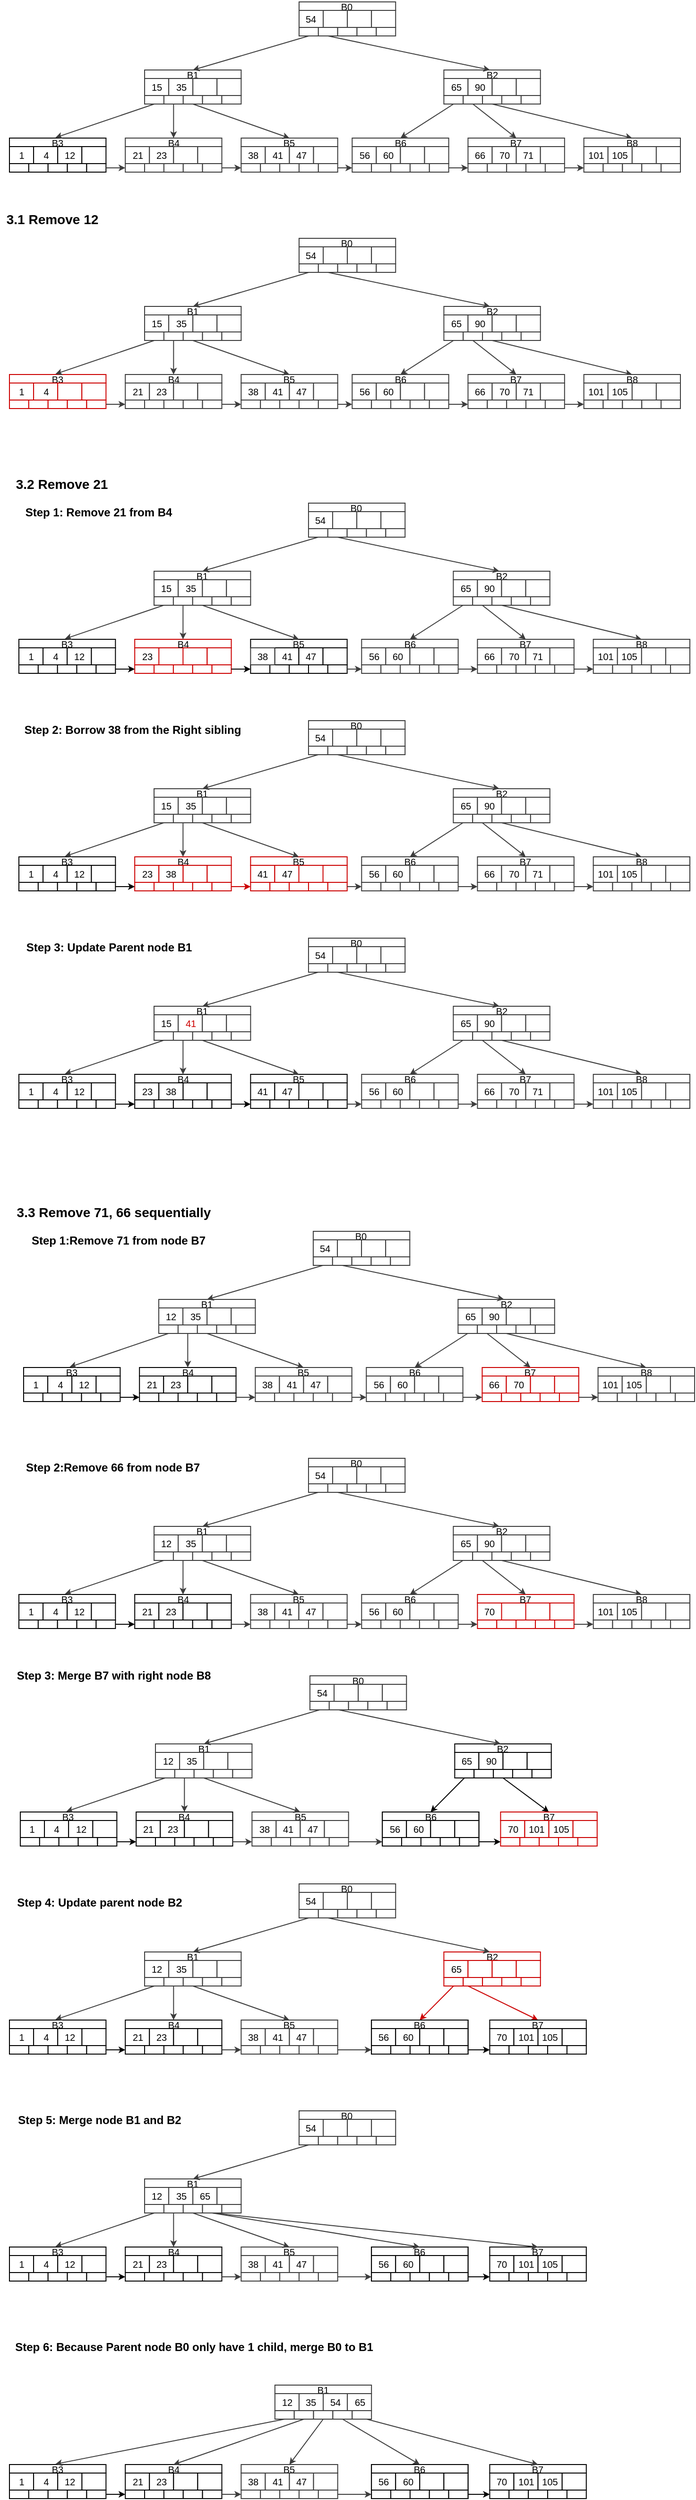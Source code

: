 <mxfile version="17.1.4" type="github" pages="3">
  <diagram id="t3PRy5kCG-TMbpc0yicx" name="B+ tree">
    <mxGraphModel dx="920" dy="506" grid="1" gridSize="10" guides="1" tooltips="1" connect="1" arrows="1" fold="1" page="1" pageScale="1" pageWidth="850" pageHeight="1100" math="0" shadow="0">
      <root>
        <mxCell id="0" />
        <mxCell id="1" parent="0" />
        <mxCell id="jF8PaJmAcsBBnbQ82uX6-106" value="" style="group;fontSize=10;" parent="1" vertex="1" connectable="0">
          <mxGeometry x="80" y="290" width="710" height="180" as="geometry" />
        </mxCell>
        <mxCell id="jF8PaJmAcsBBnbQ82uX6-2" value="B0" style="rounded=0;whiteSpace=wrap;html=1;hachureGap=4;pointerEvents=0;strokeColor=#3D3D3D;fontSize=10;" parent="jF8PaJmAcsBBnbQ82uX6-106" vertex="1">
          <mxGeometry x="306.475" width="102.158" height="9" as="geometry" />
        </mxCell>
        <mxCell id="jF8PaJmAcsBBnbQ82uX6-3" value="54" style="rounded=0;whiteSpace=wrap;html=1;hachureGap=4;pointerEvents=0;strokeColor=#3D3D3D;fontSize=10;" parent="jF8PaJmAcsBBnbQ82uX6-106" vertex="1">
          <mxGeometry x="306.475" y="9" width="25.54" height="18" as="geometry" />
        </mxCell>
        <mxCell id="jF8PaJmAcsBBnbQ82uX6-4" value="" style="rounded=0;whiteSpace=wrap;html=1;hachureGap=4;pointerEvents=0;strokeColor=#3D3D3D;fontSize=10;" parent="jF8PaJmAcsBBnbQ82uX6-106" vertex="1">
          <mxGeometry x="332.014" y="9" width="25.54" height="18" as="geometry" />
        </mxCell>
        <mxCell id="jF8PaJmAcsBBnbQ82uX6-5" value="" style="rounded=0;whiteSpace=wrap;html=1;hachureGap=4;pointerEvents=0;strokeColor=#3D3D3D;fontSize=10;" parent="jF8PaJmAcsBBnbQ82uX6-106" vertex="1">
          <mxGeometry x="357.554" y="9" width="25.54" height="18" as="geometry" />
        </mxCell>
        <mxCell id="jF8PaJmAcsBBnbQ82uX6-6" value="" style="rounded=0;whiteSpace=wrap;html=1;hachureGap=4;pointerEvents=0;strokeColor=#3D3D3D;fontSize=10;" parent="jF8PaJmAcsBBnbQ82uX6-106" vertex="1">
          <mxGeometry x="383.094" y="9" width="25.54" height="18" as="geometry" />
        </mxCell>
        <mxCell id="jF8PaJmAcsBBnbQ82uX6-8" value="" style="rounded=0;whiteSpace=wrap;html=1;hachureGap=4;pointerEvents=0;strokeColor=#3D3D3D;fontSize=10;" parent="jF8PaJmAcsBBnbQ82uX6-106" vertex="1">
          <mxGeometry x="306.475" y="27" width="20.432" height="9" as="geometry" />
        </mxCell>
        <mxCell id="jF8PaJmAcsBBnbQ82uX6-10" value="" style="rounded=0;whiteSpace=wrap;html=1;hachureGap=4;pointerEvents=0;strokeColor=#3D3D3D;fontSize=10;" parent="jF8PaJmAcsBBnbQ82uX6-106" vertex="1">
          <mxGeometry x="326.906" y="27" width="20.432" height="9" as="geometry" />
        </mxCell>
        <mxCell id="jF8PaJmAcsBBnbQ82uX6-11" value="" style="rounded=0;whiteSpace=wrap;html=1;hachureGap=4;pointerEvents=0;strokeColor=#3D3D3D;fontSize=10;" parent="jF8PaJmAcsBBnbQ82uX6-106" vertex="1">
          <mxGeometry x="347.338" y="27" width="20.432" height="9" as="geometry" />
        </mxCell>
        <mxCell id="jF8PaJmAcsBBnbQ82uX6-12" value="" style="rounded=0;whiteSpace=wrap;html=1;hachureGap=4;pointerEvents=0;strokeColor=#3D3D3D;fontSize=10;" parent="jF8PaJmAcsBBnbQ82uX6-106" vertex="1">
          <mxGeometry x="367.77" y="27" width="20.432" height="9" as="geometry" />
        </mxCell>
        <mxCell id="jF8PaJmAcsBBnbQ82uX6-13" value="" style="rounded=0;whiteSpace=wrap;html=1;hachureGap=4;pointerEvents=0;strokeColor=#3D3D3D;fontSize=10;" parent="jF8PaJmAcsBBnbQ82uX6-106" vertex="1">
          <mxGeometry x="388.201" y="27" width="20.432" height="9" as="geometry" />
        </mxCell>
        <mxCell id="jF8PaJmAcsBBnbQ82uX6-14" value="B1" style="rounded=0;whiteSpace=wrap;html=1;hachureGap=4;pointerEvents=0;strokeColor=#3D3D3D;fontSize=10;" parent="jF8PaJmAcsBBnbQ82uX6-106" vertex="1">
          <mxGeometry x="143.022" y="72" width="102.158" height="9" as="geometry" />
        </mxCell>
        <mxCell id="jF8PaJmAcsBBnbQ82uX6-7" style="edgeStyle=none;curved=1;rounded=0;orthogonalLoop=1;jettySize=auto;html=1;exitX=0.5;exitY=1;exitDx=0;exitDy=0;entryX=0.5;entryY=0;entryDx=0;entryDy=0;endArrow=classic;endFill=1;startSize=0;endSize=4;sourcePerimeterSpacing=1;targetPerimeterSpacing=0;strokeWidth=1;strokeColor=#3D3D3D;fontSize=10;" parent="jF8PaJmAcsBBnbQ82uX6-106" source="jF8PaJmAcsBBnbQ82uX6-8" target="jF8PaJmAcsBBnbQ82uX6-14" edge="1">
          <mxGeometry relative="1" as="geometry" />
        </mxCell>
        <mxCell id="jF8PaJmAcsBBnbQ82uX6-15" value="15" style="rounded=0;whiteSpace=wrap;html=1;hachureGap=4;pointerEvents=0;strokeColor=#3D3D3D;fontSize=10;" parent="jF8PaJmAcsBBnbQ82uX6-106" vertex="1">
          <mxGeometry x="143.022" y="81" width="25.54" height="18" as="geometry" />
        </mxCell>
        <mxCell id="jF8PaJmAcsBBnbQ82uX6-16" value="35" style="rounded=0;whiteSpace=wrap;html=1;hachureGap=4;pointerEvents=0;strokeColor=#3D3D3D;fontSize=10;" parent="jF8PaJmAcsBBnbQ82uX6-106" vertex="1">
          <mxGeometry x="168.561" y="81" width="25.54" height="18" as="geometry" />
        </mxCell>
        <mxCell id="jF8PaJmAcsBBnbQ82uX6-17" value="" style="rounded=0;whiteSpace=wrap;html=1;hachureGap=4;pointerEvents=0;strokeColor=#3D3D3D;fontSize=10;" parent="jF8PaJmAcsBBnbQ82uX6-106" vertex="1">
          <mxGeometry x="194.101" y="81" width="25.54" height="18" as="geometry" />
        </mxCell>
        <mxCell id="jF8PaJmAcsBBnbQ82uX6-18" value="" style="rounded=0;whiteSpace=wrap;html=1;hachureGap=4;pointerEvents=0;strokeColor=#3D3D3D;fontSize=10;" parent="jF8PaJmAcsBBnbQ82uX6-106" vertex="1">
          <mxGeometry x="219.64" y="81" width="25.54" height="18" as="geometry" />
        </mxCell>
        <mxCell id="jF8PaJmAcsBBnbQ82uX6-20" value="" style="rounded=0;whiteSpace=wrap;html=1;hachureGap=4;pointerEvents=0;strokeColor=#3D3D3D;fontSize=10;" parent="jF8PaJmAcsBBnbQ82uX6-106" vertex="1">
          <mxGeometry x="143.022" y="99" width="20.432" height="9" as="geometry" />
        </mxCell>
        <mxCell id="jF8PaJmAcsBBnbQ82uX6-22" value="" style="rounded=0;whiteSpace=wrap;html=1;hachureGap=4;pointerEvents=0;strokeColor=#3D3D3D;fontSize=10;" parent="jF8PaJmAcsBBnbQ82uX6-106" vertex="1">
          <mxGeometry x="163.453" y="99" width="20.432" height="9" as="geometry" />
        </mxCell>
        <mxCell id="jF8PaJmAcsBBnbQ82uX6-24" value="" style="rounded=0;whiteSpace=wrap;html=1;hachureGap=4;pointerEvents=0;strokeColor=#3D3D3D;fontSize=10;" parent="jF8PaJmAcsBBnbQ82uX6-106" vertex="1">
          <mxGeometry x="183.885" y="99" width="20.432" height="9" as="geometry" />
        </mxCell>
        <mxCell id="jF8PaJmAcsBBnbQ82uX6-25" value="" style="rounded=0;whiteSpace=wrap;html=1;hachureGap=4;pointerEvents=0;strokeColor=#3D3D3D;fontSize=10;" parent="jF8PaJmAcsBBnbQ82uX6-106" vertex="1">
          <mxGeometry x="204.317" y="99" width="20.432" height="9" as="geometry" />
        </mxCell>
        <mxCell id="jF8PaJmAcsBBnbQ82uX6-26" value="" style="rounded=0;whiteSpace=wrap;html=1;hachureGap=4;pointerEvents=0;strokeColor=#3D3D3D;fontSize=10;" parent="jF8PaJmAcsBBnbQ82uX6-106" vertex="1">
          <mxGeometry x="224.748" y="99" width="20.432" height="9" as="geometry" />
        </mxCell>
        <mxCell id="jF8PaJmAcsBBnbQ82uX6-27" value="B2" style="rounded=0;whiteSpace=wrap;html=1;hachureGap=4;pointerEvents=0;strokeColor=#3D3D3D;fontSize=10;" parent="jF8PaJmAcsBBnbQ82uX6-106" vertex="1">
          <mxGeometry x="459.712" y="72" width="102.158" height="9" as="geometry" />
        </mxCell>
        <mxCell id="jF8PaJmAcsBBnbQ82uX6-9" style="edgeStyle=none;curved=1;rounded=0;orthogonalLoop=1;jettySize=auto;html=1;exitX=0.5;exitY=1;exitDx=0;exitDy=0;entryX=0.476;entryY=-0.01;entryDx=0;entryDy=0;entryPerimeter=0;endArrow=classic;endFill=1;startSize=0;endSize=4;sourcePerimeterSpacing=1;targetPerimeterSpacing=0;strokeWidth=1;strokeColor=#3D3D3D;fontSize=10;" parent="jF8PaJmAcsBBnbQ82uX6-106" source="jF8PaJmAcsBBnbQ82uX6-10" target="jF8PaJmAcsBBnbQ82uX6-27" edge="1">
          <mxGeometry relative="1" as="geometry" />
        </mxCell>
        <mxCell id="jF8PaJmAcsBBnbQ82uX6-28" value="65" style="rounded=0;whiteSpace=wrap;html=1;hachureGap=4;pointerEvents=0;strokeColor=#3D3D3D;fontSize=10;" parent="jF8PaJmAcsBBnbQ82uX6-106" vertex="1">
          <mxGeometry x="459.712" y="81" width="25.54" height="18" as="geometry" />
        </mxCell>
        <mxCell id="jF8PaJmAcsBBnbQ82uX6-29" value="90" style="rounded=0;whiteSpace=wrap;html=1;hachureGap=4;pointerEvents=0;strokeColor=#3D3D3D;fontSize=10;" parent="jF8PaJmAcsBBnbQ82uX6-106" vertex="1">
          <mxGeometry x="485.252" y="81" width="25.54" height="18" as="geometry" />
        </mxCell>
        <mxCell id="jF8PaJmAcsBBnbQ82uX6-30" value="" style="rounded=0;whiteSpace=wrap;html=1;hachureGap=4;pointerEvents=0;strokeColor=#3D3D3D;fontSize=10;" parent="jF8PaJmAcsBBnbQ82uX6-106" vertex="1">
          <mxGeometry x="510.791" y="81" width="25.54" height="18" as="geometry" />
        </mxCell>
        <mxCell id="jF8PaJmAcsBBnbQ82uX6-31" value="" style="rounded=0;whiteSpace=wrap;html=1;hachureGap=4;pointerEvents=0;strokeColor=#3D3D3D;fontSize=10;" parent="jF8PaJmAcsBBnbQ82uX6-106" vertex="1">
          <mxGeometry x="536.331" y="81" width="25.54" height="18" as="geometry" />
        </mxCell>
        <mxCell id="jF8PaJmAcsBBnbQ82uX6-33" value="" style="rounded=0;whiteSpace=wrap;html=1;hachureGap=4;pointerEvents=0;strokeColor=#3D3D3D;fontSize=10;" parent="jF8PaJmAcsBBnbQ82uX6-106" vertex="1">
          <mxGeometry x="459.712" y="99" width="20.432" height="9" as="geometry" />
        </mxCell>
        <mxCell id="jF8PaJmAcsBBnbQ82uX6-35" value="" style="rounded=0;whiteSpace=wrap;html=1;hachureGap=4;pointerEvents=0;strokeColor=#3D3D3D;fontSize=10;" parent="jF8PaJmAcsBBnbQ82uX6-106" vertex="1">
          <mxGeometry x="480.144" y="99" width="20.432" height="9" as="geometry" />
        </mxCell>
        <mxCell id="jF8PaJmAcsBBnbQ82uX6-36" value="" style="rounded=0;whiteSpace=wrap;html=1;hachureGap=4;pointerEvents=0;strokeColor=#3D3D3D;fontSize=10;" parent="jF8PaJmAcsBBnbQ82uX6-106" vertex="1">
          <mxGeometry x="500.576" y="99" width="20.432" height="9" as="geometry" />
        </mxCell>
        <mxCell id="jF8PaJmAcsBBnbQ82uX6-37" value="" style="rounded=0;whiteSpace=wrap;html=1;hachureGap=4;pointerEvents=0;strokeColor=#3D3D3D;fontSize=10;" parent="jF8PaJmAcsBBnbQ82uX6-106" vertex="1">
          <mxGeometry x="521.007" y="99" width="20.432" height="9" as="geometry" />
        </mxCell>
        <mxCell id="jF8PaJmAcsBBnbQ82uX6-38" value="" style="rounded=0;whiteSpace=wrap;html=1;hachureGap=4;pointerEvents=0;strokeColor=#3D3D3D;fontSize=10;" parent="jF8PaJmAcsBBnbQ82uX6-106" vertex="1">
          <mxGeometry x="541.439" y="99" width="20.432" height="9" as="geometry" />
        </mxCell>
        <mxCell id="jF8PaJmAcsBBnbQ82uX6-39" value="B3" style="rounded=0;whiteSpace=wrap;html=1;hachureGap=4;pointerEvents=0;strokeColor=#CC0000;fontSize=10;" parent="jF8PaJmAcsBBnbQ82uX6-106" vertex="1">
          <mxGeometry y="144" width="102.158" height="9" as="geometry" />
        </mxCell>
        <mxCell id="jF8PaJmAcsBBnbQ82uX6-19" style="edgeStyle=none;curved=1;rounded=0;orthogonalLoop=1;jettySize=auto;html=1;exitX=0.5;exitY=1;exitDx=0;exitDy=0;entryX=0.477;entryY=-0.056;entryDx=0;entryDy=0;entryPerimeter=0;endArrow=classic;endFill=1;startSize=0;endSize=4;sourcePerimeterSpacing=1;targetPerimeterSpacing=0;strokeWidth=1;strokeColor=#3D3D3D;fontSize=10;" parent="jF8PaJmAcsBBnbQ82uX6-106" source="jF8PaJmAcsBBnbQ82uX6-20" target="jF8PaJmAcsBBnbQ82uX6-39" edge="1">
          <mxGeometry relative="1" as="geometry" />
        </mxCell>
        <mxCell id="jF8PaJmAcsBBnbQ82uX6-40" value="1" style="rounded=0;whiteSpace=wrap;html=1;hachureGap=4;pointerEvents=0;strokeColor=#CC0000;fontSize=10;" parent="jF8PaJmAcsBBnbQ82uX6-106" vertex="1">
          <mxGeometry y="153" width="25.54" height="18" as="geometry" />
        </mxCell>
        <mxCell id="jF8PaJmAcsBBnbQ82uX6-41" value="4" style="rounded=0;whiteSpace=wrap;html=1;hachureGap=4;pointerEvents=0;strokeColor=#CC0000;fontSize=10;" parent="jF8PaJmAcsBBnbQ82uX6-106" vertex="1">
          <mxGeometry x="25.54" y="153" width="25.54" height="18" as="geometry" />
        </mxCell>
        <mxCell id="jF8PaJmAcsBBnbQ82uX6-42" value="" style="rounded=0;whiteSpace=wrap;html=1;hachureGap=4;pointerEvents=0;strokeColor=#CC0000;fontSize=10;" parent="jF8PaJmAcsBBnbQ82uX6-106" vertex="1">
          <mxGeometry x="51.079" y="153" width="25.54" height="18" as="geometry" />
        </mxCell>
        <mxCell id="jF8PaJmAcsBBnbQ82uX6-43" value="" style="rounded=0;whiteSpace=wrap;html=1;hachureGap=4;pointerEvents=0;strokeColor=#CC0000;fontSize=10;" parent="jF8PaJmAcsBBnbQ82uX6-106" vertex="1">
          <mxGeometry x="76.619" y="153" width="25.54" height="18" as="geometry" />
        </mxCell>
        <mxCell id="jF8PaJmAcsBBnbQ82uX6-44" value="" style="rounded=0;whiteSpace=wrap;html=1;hachureGap=4;pointerEvents=0;strokeColor=#CC0000;fontSize=10;" parent="jF8PaJmAcsBBnbQ82uX6-106" vertex="1">
          <mxGeometry y="171" width="20.432" height="9" as="geometry" />
        </mxCell>
        <mxCell id="jF8PaJmAcsBBnbQ82uX6-45" value="" style="rounded=0;whiteSpace=wrap;html=1;hachureGap=4;pointerEvents=0;strokeColor=#CC0000;fontSize=10;" parent="jF8PaJmAcsBBnbQ82uX6-106" vertex="1">
          <mxGeometry x="20.432" y="171" width="20.432" height="9" as="geometry" />
        </mxCell>
        <mxCell id="jF8PaJmAcsBBnbQ82uX6-46" value="" style="rounded=0;whiteSpace=wrap;html=1;hachureGap=4;pointerEvents=0;strokeColor=#CC0000;fontSize=10;" parent="jF8PaJmAcsBBnbQ82uX6-106" vertex="1">
          <mxGeometry x="40.863" y="171" width="20.432" height="9" as="geometry" />
        </mxCell>
        <mxCell id="jF8PaJmAcsBBnbQ82uX6-47" value="" style="rounded=0;whiteSpace=wrap;html=1;hachureGap=4;pointerEvents=0;strokeColor=#CC0000;fontSize=10;" parent="jF8PaJmAcsBBnbQ82uX6-106" vertex="1">
          <mxGeometry x="61.295" y="171" width="20.432" height="9" as="geometry" />
        </mxCell>
        <mxCell id="jF8PaJmAcsBBnbQ82uX6-49" value="" style="rounded=0;whiteSpace=wrap;html=1;hachureGap=4;pointerEvents=0;strokeColor=#CC0000;fontSize=10;" parent="jF8PaJmAcsBBnbQ82uX6-106" vertex="1">
          <mxGeometry x="81.727" y="171" width="20.432" height="9" as="geometry" />
        </mxCell>
        <mxCell id="jF8PaJmAcsBBnbQ82uX6-50" value="B4" style="rounded=0;whiteSpace=wrap;html=1;hachureGap=4;pointerEvents=0;strokeColor=#3D3D3D;fontSize=10;" parent="jF8PaJmAcsBBnbQ82uX6-106" vertex="1">
          <mxGeometry x="122.59" y="144" width="102.158" height="9" as="geometry" />
        </mxCell>
        <mxCell id="jF8PaJmAcsBBnbQ82uX6-21" style="edgeStyle=none;curved=1;rounded=0;orthogonalLoop=1;jettySize=auto;html=1;exitX=0.5;exitY=1;exitDx=0;exitDy=0;entryX=0.5;entryY=0;entryDx=0;entryDy=0;endArrow=classic;endFill=1;startSize=0;endSize=4;sourcePerimeterSpacing=1;targetPerimeterSpacing=0;strokeWidth=1;strokeColor=#3D3D3D;fontSize=10;" parent="jF8PaJmAcsBBnbQ82uX6-106" source="jF8PaJmAcsBBnbQ82uX6-22" target="jF8PaJmAcsBBnbQ82uX6-50" edge="1">
          <mxGeometry relative="1" as="geometry" />
        </mxCell>
        <mxCell id="jF8PaJmAcsBBnbQ82uX6-51" value="21" style="rounded=0;whiteSpace=wrap;html=1;hachureGap=4;pointerEvents=0;strokeColor=#3D3D3D;fontSize=10;" parent="jF8PaJmAcsBBnbQ82uX6-106" vertex="1">
          <mxGeometry x="122.59" y="153" width="25.54" height="18" as="geometry" />
        </mxCell>
        <mxCell id="jF8PaJmAcsBBnbQ82uX6-52" value="23" style="rounded=0;whiteSpace=wrap;html=1;hachureGap=4;pointerEvents=0;strokeColor=#3D3D3D;fontSize=10;" parent="jF8PaJmAcsBBnbQ82uX6-106" vertex="1">
          <mxGeometry x="148.129" y="153" width="25.54" height="18" as="geometry" />
        </mxCell>
        <mxCell id="jF8PaJmAcsBBnbQ82uX6-53" value="" style="rounded=0;whiteSpace=wrap;html=1;hachureGap=4;pointerEvents=0;strokeColor=#3D3D3D;fontSize=10;" parent="jF8PaJmAcsBBnbQ82uX6-106" vertex="1">
          <mxGeometry x="173.669" y="153" width="25.54" height="18" as="geometry" />
        </mxCell>
        <mxCell id="jF8PaJmAcsBBnbQ82uX6-54" value="" style="rounded=0;whiteSpace=wrap;html=1;hachureGap=4;pointerEvents=0;strokeColor=#3D3D3D;fontSize=10;" parent="jF8PaJmAcsBBnbQ82uX6-106" vertex="1">
          <mxGeometry x="199.209" y="153" width="25.54" height="18" as="geometry" />
        </mxCell>
        <mxCell id="jF8PaJmAcsBBnbQ82uX6-55" value="" style="rounded=0;whiteSpace=wrap;html=1;hachureGap=4;pointerEvents=0;strokeColor=#3D3D3D;fontSize=10;" parent="jF8PaJmAcsBBnbQ82uX6-106" vertex="1">
          <mxGeometry x="122.59" y="171" width="20.432" height="9" as="geometry" />
        </mxCell>
        <mxCell id="jF8PaJmAcsBBnbQ82uX6-48" style="edgeStyle=none;curved=1;rounded=0;orthogonalLoop=1;jettySize=auto;html=1;exitX=1;exitY=0.5;exitDx=0;exitDy=0;entryX=0;entryY=0.5;entryDx=0;entryDy=0;endArrow=classic;endFill=1;startSize=0;endSize=4;sourcePerimeterSpacing=1;targetPerimeterSpacing=0;strokeWidth=1;strokeColor=#3D3D3D;fontSize=10;" parent="jF8PaJmAcsBBnbQ82uX6-106" source="jF8PaJmAcsBBnbQ82uX6-49" target="jF8PaJmAcsBBnbQ82uX6-55" edge="1">
          <mxGeometry relative="1" as="geometry" />
        </mxCell>
        <mxCell id="jF8PaJmAcsBBnbQ82uX6-56" value="" style="rounded=0;whiteSpace=wrap;html=1;hachureGap=4;pointerEvents=0;strokeColor=#3D3D3D;fontSize=10;" parent="jF8PaJmAcsBBnbQ82uX6-106" vertex="1">
          <mxGeometry x="143.022" y="171" width="20.432" height="9" as="geometry" />
        </mxCell>
        <mxCell id="jF8PaJmAcsBBnbQ82uX6-57" value="" style="rounded=0;whiteSpace=wrap;html=1;hachureGap=4;pointerEvents=0;strokeColor=#3D3D3D;fontSize=10;" parent="jF8PaJmAcsBBnbQ82uX6-106" vertex="1">
          <mxGeometry x="163.453" y="171" width="20.432" height="9" as="geometry" />
        </mxCell>
        <mxCell id="jF8PaJmAcsBBnbQ82uX6-58" value="" style="rounded=0;whiteSpace=wrap;html=1;hachureGap=4;pointerEvents=0;strokeColor=#3D3D3D;fontSize=10;" parent="jF8PaJmAcsBBnbQ82uX6-106" vertex="1">
          <mxGeometry x="183.885" y="171" width="20.432" height="9" as="geometry" />
        </mxCell>
        <mxCell id="jF8PaJmAcsBBnbQ82uX6-60" value="" style="rounded=0;whiteSpace=wrap;html=1;hachureGap=4;pointerEvents=0;strokeColor=#3D3D3D;fontSize=10;" parent="jF8PaJmAcsBBnbQ82uX6-106" vertex="1">
          <mxGeometry x="204.317" y="171" width="20.432" height="9" as="geometry" />
        </mxCell>
        <mxCell id="jF8PaJmAcsBBnbQ82uX6-61" value="B5" style="rounded=0;whiteSpace=wrap;html=1;hachureGap=4;pointerEvents=0;strokeColor=#3D3D3D;fontSize=10;" parent="jF8PaJmAcsBBnbQ82uX6-106" vertex="1">
          <mxGeometry x="245.18" y="144" width="102.158" height="9" as="geometry" />
        </mxCell>
        <mxCell id="jF8PaJmAcsBBnbQ82uX6-23" style="edgeStyle=none;curved=1;rounded=0;orthogonalLoop=1;jettySize=auto;html=1;exitX=0.5;exitY=1;exitDx=0;exitDy=0;entryX=0.5;entryY=0;entryDx=0;entryDy=0;endArrow=classic;endFill=1;startSize=0;endSize=4;sourcePerimeterSpacing=1;targetPerimeterSpacing=0;strokeWidth=1;strokeColor=#3D3D3D;fontSize=10;" parent="jF8PaJmAcsBBnbQ82uX6-106" source="jF8PaJmAcsBBnbQ82uX6-24" target="jF8PaJmAcsBBnbQ82uX6-61" edge="1">
          <mxGeometry relative="1" as="geometry" />
        </mxCell>
        <mxCell id="jF8PaJmAcsBBnbQ82uX6-62" value="38" style="rounded=0;whiteSpace=wrap;html=1;hachureGap=4;pointerEvents=0;strokeColor=#3D3D3D;fontSize=10;" parent="jF8PaJmAcsBBnbQ82uX6-106" vertex="1">
          <mxGeometry x="245.18" y="153" width="25.54" height="18" as="geometry" />
        </mxCell>
        <mxCell id="jF8PaJmAcsBBnbQ82uX6-63" value="41" style="rounded=0;whiteSpace=wrap;html=1;hachureGap=4;pointerEvents=0;strokeColor=#3D3D3D;fontSize=10;" parent="jF8PaJmAcsBBnbQ82uX6-106" vertex="1">
          <mxGeometry x="270.719" y="153" width="25.54" height="18" as="geometry" />
        </mxCell>
        <mxCell id="jF8PaJmAcsBBnbQ82uX6-64" value="47" style="rounded=0;whiteSpace=wrap;html=1;hachureGap=4;pointerEvents=0;strokeColor=#3D3D3D;fontSize=10;" parent="jF8PaJmAcsBBnbQ82uX6-106" vertex="1">
          <mxGeometry x="296.259" y="153" width="25.54" height="18" as="geometry" />
        </mxCell>
        <mxCell id="jF8PaJmAcsBBnbQ82uX6-65" value="" style="rounded=0;whiteSpace=wrap;html=1;hachureGap=4;pointerEvents=0;strokeColor=#3D3D3D;fontSize=10;" parent="jF8PaJmAcsBBnbQ82uX6-106" vertex="1">
          <mxGeometry x="321.799" y="153" width="25.54" height="18" as="geometry" />
        </mxCell>
        <mxCell id="jF8PaJmAcsBBnbQ82uX6-66" value="" style="rounded=0;whiteSpace=wrap;html=1;hachureGap=4;pointerEvents=0;strokeColor=#3D3D3D;fontSize=10;" parent="jF8PaJmAcsBBnbQ82uX6-106" vertex="1">
          <mxGeometry x="245.18" y="171" width="20.432" height="9" as="geometry" />
        </mxCell>
        <mxCell id="jF8PaJmAcsBBnbQ82uX6-59" style="edgeStyle=none;curved=1;rounded=0;orthogonalLoop=1;jettySize=auto;html=1;exitX=1;exitY=0.5;exitDx=0;exitDy=0;entryX=0;entryY=0.5;entryDx=0;entryDy=0;endArrow=classic;endFill=1;startSize=0;endSize=4;sourcePerimeterSpacing=1;targetPerimeterSpacing=0;strokeWidth=1;strokeColor=#3D3D3D;fontSize=10;" parent="jF8PaJmAcsBBnbQ82uX6-106" source="jF8PaJmAcsBBnbQ82uX6-60" target="jF8PaJmAcsBBnbQ82uX6-66" edge="1">
          <mxGeometry relative="1" as="geometry" />
        </mxCell>
        <mxCell id="jF8PaJmAcsBBnbQ82uX6-67" value="" style="rounded=0;whiteSpace=wrap;html=1;hachureGap=4;pointerEvents=0;strokeColor=#3D3D3D;fontSize=10;" parent="jF8PaJmAcsBBnbQ82uX6-106" vertex="1">
          <mxGeometry x="265.612" y="171" width="20.432" height="9" as="geometry" />
        </mxCell>
        <mxCell id="jF8PaJmAcsBBnbQ82uX6-68" value="" style="rounded=0;whiteSpace=wrap;html=1;hachureGap=4;pointerEvents=0;strokeColor=#3D3D3D;fontSize=10;" parent="jF8PaJmAcsBBnbQ82uX6-106" vertex="1">
          <mxGeometry x="286.043" y="171" width="20.432" height="9" as="geometry" />
        </mxCell>
        <mxCell id="jF8PaJmAcsBBnbQ82uX6-69" value="" style="rounded=0;whiteSpace=wrap;html=1;hachureGap=4;pointerEvents=0;strokeColor=#3D3D3D;fontSize=10;" parent="jF8PaJmAcsBBnbQ82uX6-106" vertex="1">
          <mxGeometry x="306.475" y="171" width="20.432" height="9" as="geometry" />
        </mxCell>
        <mxCell id="jF8PaJmAcsBBnbQ82uX6-71" value="" style="rounded=0;whiteSpace=wrap;html=1;hachureGap=4;pointerEvents=0;strokeColor=#3D3D3D;fontSize=10;" parent="jF8PaJmAcsBBnbQ82uX6-106" vertex="1">
          <mxGeometry x="326.906" y="171" width="20.432" height="9" as="geometry" />
        </mxCell>
        <mxCell id="jF8PaJmAcsBBnbQ82uX6-72" value="B6" style="rounded=0;whiteSpace=wrap;html=1;hachureGap=4;pointerEvents=0;strokeColor=#3D3D3D;fontSize=10;" parent="jF8PaJmAcsBBnbQ82uX6-106" vertex="1">
          <mxGeometry x="362.662" y="144" width="102.158" height="9" as="geometry" />
        </mxCell>
        <mxCell id="jF8PaJmAcsBBnbQ82uX6-32" style="edgeStyle=none;curved=1;rounded=0;orthogonalLoop=1;jettySize=auto;html=1;exitX=0.5;exitY=1;exitDx=0;exitDy=0;entryX=0.5;entryY=0;entryDx=0;entryDy=0;endArrow=classic;endFill=1;startSize=0;endSize=4;sourcePerimeterSpacing=1;targetPerimeterSpacing=0;strokeWidth=1;strokeColor=#3D3D3D;fontSize=10;" parent="jF8PaJmAcsBBnbQ82uX6-106" source="jF8PaJmAcsBBnbQ82uX6-33" target="jF8PaJmAcsBBnbQ82uX6-72" edge="1">
          <mxGeometry relative="1" as="geometry" />
        </mxCell>
        <mxCell id="jF8PaJmAcsBBnbQ82uX6-73" value="56" style="rounded=0;whiteSpace=wrap;html=1;hachureGap=4;pointerEvents=0;strokeColor=#3D3D3D;fontSize=10;" parent="jF8PaJmAcsBBnbQ82uX6-106" vertex="1">
          <mxGeometry x="362.662" y="153" width="25.54" height="18" as="geometry" />
        </mxCell>
        <mxCell id="jF8PaJmAcsBBnbQ82uX6-74" value="60" style="rounded=0;whiteSpace=wrap;html=1;hachureGap=4;pointerEvents=0;strokeColor=#3D3D3D;fontSize=10;" parent="jF8PaJmAcsBBnbQ82uX6-106" vertex="1">
          <mxGeometry x="388.201" y="153" width="25.54" height="18" as="geometry" />
        </mxCell>
        <mxCell id="jF8PaJmAcsBBnbQ82uX6-75" value="" style="rounded=0;whiteSpace=wrap;html=1;hachureGap=4;pointerEvents=0;strokeColor=#3D3D3D;fontSize=10;" parent="jF8PaJmAcsBBnbQ82uX6-106" vertex="1">
          <mxGeometry x="413.741" y="153" width="25.54" height="18" as="geometry" />
        </mxCell>
        <mxCell id="jF8PaJmAcsBBnbQ82uX6-76" value="" style="rounded=0;whiteSpace=wrap;html=1;hachureGap=4;pointerEvents=0;strokeColor=#3D3D3D;fontSize=10;" parent="jF8PaJmAcsBBnbQ82uX6-106" vertex="1">
          <mxGeometry x="439.281" y="153" width="25.54" height="18" as="geometry" />
        </mxCell>
        <mxCell id="jF8PaJmAcsBBnbQ82uX6-77" value="" style="rounded=0;whiteSpace=wrap;html=1;hachureGap=4;pointerEvents=0;strokeColor=#3D3D3D;fontSize=10;" parent="jF8PaJmAcsBBnbQ82uX6-106" vertex="1">
          <mxGeometry x="362.662" y="171" width="20.432" height="9" as="geometry" />
        </mxCell>
        <mxCell id="jF8PaJmAcsBBnbQ82uX6-70" style="edgeStyle=none;curved=1;rounded=0;orthogonalLoop=1;jettySize=auto;html=1;exitX=1;exitY=0.5;exitDx=0;exitDy=0;entryX=0;entryY=0.5;entryDx=0;entryDy=0;endArrow=classic;endFill=1;startSize=0;endSize=4;sourcePerimeterSpacing=1;targetPerimeterSpacing=0;strokeWidth=1;strokeColor=#3D3D3D;fontSize=10;" parent="jF8PaJmAcsBBnbQ82uX6-106" source="jF8PaJmAcsBBnbQ82uX6-71" target="jF8PaJmAcsBBnbQ82uX6-77" edge="1">
          <mxGeometry relative="1" as="geometry" />
        </mxCell>
        <mxCell id="jF8PaJmAcsBBnbQ82uX6-78" value="" style="rounded=0;whiteSpace=wrap;html=1;hachureGap=4;pointerEvents=0;strokeColor=#3D3D3D;fontSize=10;" parent="jF8PaJmAcsBBnbQ82uX6-106" vertex="1">
          <mxGeometry x="383.094" y="171" width="20.432" height="9" as="geometry" />
        </mxCell>
        <mxCell id="jF8PaJmAcsBBnbQ82uX6-79" value="" style="rounded=0;whiteSpace=wrap;html=1;hachureGap=4;pointerEvents=0;strokeColor=#3D3D3D;fontSize=10;" parent="jF8PaJmAcsBBnbQ82uX6-106" vertex="1">
          <mxGeometry x="403.525" y="171" width="20.432" height="9" as="geometry" />
        </mxCell>
        <mxCell id="jF8PaJmAcsBBnbQ82uX6-80" value="" style="rounded=0;whiteSpace=wrap;html=1;hachureGap=4;pointerEvents=0;strokeColor=#3D3D3D;fontSize=10;" parent="jF8PaJmAcsBBnbQ82uX6-106" vertex="1">
          <mxGeometry x="423.957" y="171" width="20.432" height="9" as="geometry" />
        </mxCell>
        <mxCell id="jF8PaJmAcsBBnbQ82uX6-82" value="" style="rounded=0;whiteSpace=wrap;html=1;hachureGap=4;pointerEvents=0;strokeColor=#3D3D3D;fontSize=10;" parent="jF8PaJmAcsBBnbQ82uX6-106" vertex="1">
          <mxGeometry x="444.388" y="171" width="20.432" height="9" as="geometry" />
        </mxCell>
        <mxCell id="jF8PaJmAcsBBnbQ82uX6-83" value="B7" style="rounded=0;whiteSpace=wrap;html=1;hachureGap=4;pointerEvents=0;strokeColor=#3D3D3D;fontSize=10;" parent="jF8PaJmAcsBBnbQ82uX6-106" vertex="1">
          <mxGeometry x="485.252" y="144" width="102.158" height="9" as="geometry" />
        </mxCell>
        <mxCell id="jF8PaJmAcsBBnbQ82uX6-34" style="edgeStyle=none;curved=1;rounded=0;orthogonalLoop=1;jettySize=auto;html=1;exitX=0.5;exitY=1;exitDx=0;exitDy=0;entryX=0.5;entryY=0;entryDx=0;entryDy=0;endArrow=classic;endFill=1;startSize=0;endSize=4;sourcePerimeterSpacing=1;targetPerimeterSpacing=0;strokeWidth=1;strokeColor=#3D3D3D;fontSize=10;" parent="jF8PaJmAcsBBnbQ82uX6-106" source="jF8PaJmAcsBBnbQ82uX6-35" target="jF8PaJmAcsBBnbQ82uX6-83" edge="1">
          <mxGeometry relative="1" as="geometry" />
        </mxCell>
        <mxCell id="jF8PaJmAcsBBnbQ82uX6-84" value="66" style="rounded=0;whiteSpace=wrap;html=1;hachureGap=4;pointerEvents=0;strokeColor=#3D3D3D;fontSize=10;" parent="jF8PaJmAcsBBnbQ82uX6-106" vertex="1">
          <mxGeometry x="485.252" y="153" width="25.54" height="18" as="geometry" />
        </mxCell>
        <mxCell id="jF8PaJmAcsBBnbQ82uX6-85" value="70" style="rounded=0;whiteSpace=wrap;html=1;hachureGap=4;pointerEvents=0;strokeColor=#3D3D3D;fontSize=10;" parent="jF8PaJmAcsBBnbQ82uX6-106" vertex="1">
          <mxGeometry x="510.791" y="153" width="25.54" height="18" as="geometry" />
        </mxCell>
        <mxCell id="jF8PaJmAcsBBnbQ82uX6-86" value="71" style="rounded=0;whiteSpace=wrap;html=1;hachureGap=4;pointerEvents=0;strokeColor=#3D3D3D;fontSize=10;" parent="jF8PaJmAcsBBnbQ82uX6-106" vertex="1">
          <mxGeometry x="536.331" y="153" width="25.54" height="18" as="geometry" />
        </mxCell>
        <mxCell id="jF8PaJmAcsBBnbQ82uX6-87" value="" style="rounded=0;whiteSpace=wrap;html=1;hachureGap=4;pointerEvents=0;strokeColor=#3D3D3D;fontSize=10;" parent="jF8PaJmAcsBBnbQ82uX6-106" vertex="1">
          <mxGeometry x="561.871" y="153" width="25.54" height="18" as="geometry" />
        </mxCell>
        <mxCell id="jF8PaJmAcsBBnbQ82uX6-88" value="" style="rounded=0;whiteSpace=wrap;html=1;hachureGap=4;pointerEvents=0;strokeColor=#3D3D3D;fontSize=10;" parent="jF8PaJmAcsBBnbQ82uX6-106" vertex="1">
          <mxGeometry x="485.252" y="171" width="20.432" height="9" as="geometry" />
        </mxCell>
        <mxCell id="jF8PaJmAcsBBnbQ82uX6-81" style="edgeStyle=none;curved=1;rounded=0;orthogonalLoop=1;jettySize=auto;html=1;exitX=1;exitY=0.5;exitDx=0;exitDy=0;entryX=0;entryY=0.5;entryDx=0;entryDy=0;endArrow=classic;endFill=1;startSize=0;endSize=4;sourcePerimeterSpacing=1;targetPerimeterSpacing=0;strokeWidth=1;strokeColor=#3D3D3D;fontSize=10;" parent="jF8PaJmAcsBBnbQ82uX6-106" source="jF8PaJmAcsBBnbQ82uX6-82" target="jF8PaJmAcsBBnbQ82uX6-88" edge="1">
          <mxGeometry relative="1" as="geometry" />
        </mxCell>
        <mxCell id="jF8PaJmAcsBBnbQ82uX6-89" value="" style="rounded=0;whiteSpace=wrap;html=1;hachureGap=4;pointerEvents=0;strokeColor=#3D3D3D;fontSize=10;" parent="jF8PaJmAcsBBnbQ82uX6-106" vertex="1">
          <mxGeometry x="505.683" y="171" width="20.432" height="9" as="geometry" />
        </mxCell>
        <mxCell id="jF8PaJmAcsBBnbQ82uX6-90" value="" style="rounded=0;whiteSpace=wrap;html=1;hachureGap=4;pointerEvents=0;strokeColor=#3D3D3D;fontSize=10;" parent="jF8PaJmAcsBBnbQ82uX6-106" vertex="1">
          <mxGeometry x="526.115" y="171" width="20.432" height="9" as="geometry" />
        </mxCell>
        <mxCell id="jF8PaJmAcsBBnbQ82uX6-91" value="" style="rounded=0;whiteSpace=wrap;html=1;hachureGap=4;pointerEvents=0;strokeColor=#3D3D3D;fontSize=10;" parent="jF8PaJmAcsBBnbQ82uX6-106" vertex="1">
          <mxGeometry x="546.547" y="171" width="20.432" height="9" as="geometry" />
        </mxCell>
        <mxCell id="jF8PaJmAcsBBnbQ82uX6-92" value="" style="rounded=0;whiteSpace=wrap;html=1;hachureGap=4;pointerEvents=0;strokeColor=#3D3D3D;fontSize=10;" parent="jF8PaJmAcsBBnbQ82uX6-106" vertex="1">
          <mxGeometry x="566.978" y="171" width="20.432" height="9" as="geometry" />
        </mxCell>
        <mxCell id="jF8PaJmAcsBBnbQ82uX6-93" style="edgeStyle=none;curved=1;rounded=0;orthogonalLoop=1;jettySize=auto;html=1;exitX=0.5;exitY=1;exitDx=0;exitDy=0;endArrow=classic;endFill=1;startSize=0;endSize=4;sourcePerimeterSpacing=1;targetPerimeterSpacing=0;strokeWidth=1;strokeColor=#3D3D3D;fontSize=10;entryX=0.5;entryY=0;entryDx=0;entryDy=0;" parent="jF8PaJmAcsBBnbQ82uX6-106" source="jF8PaJmAcsBBnbQ82uX6-36" target="jF8PaJmAcsBBnbQ82uX6-95" edge="1">
          <mxGeometry relative="1" as="geometry">
            <mxPoint x="362.662" y="112.5" as="sourcePoint" />
            <mxPoint x="633.381" y="144" as="targetPoint" />
          </mxGeometry>
        </mxCell>
        <mxCell id="jF8PaJmAcsBBnbQ82uX6-94" style="edgeStyle=none;curved=1;rounded=0;orthogonalLoop=1;jettySize=auto;html=1;exitX=1;exitY=0.5;exitDx=0;exitDy=0;entryX=0;entryY=0.5;entryDx=0;entryDy=0;endArrow=classic;endFill=1;startSize=0;endSize=4;sourcePerimeterSpacing=1;targetPerimeterSpacing=0;strokeWidth=1;strokeColor=#3D3D3D;fontSize=10;" parent="jF8PaJmAcsBBnbQ82uX6-106" target="jF8PaJmAcsBBnbQ82uX6-100" edge="1">
          <mxGeometry relative="1" as="geometry">
            <mxPoint x="587.41" y="175.5" as="sourcePoint" />
          </mxGeometry>
        </mxCell>
        <mxCell id="jF8PaJmAcsBBnbQ82uX6-95" value="B8" style="rounded=0;whiteSpace=wrap;html=1;hachureGap=4;pointerEvents=0;strokeColor=#3D3D3D;fontSize=10;" parent="jF8PaJmAcsBBnbQ82uX6-106" vertex="1">
          <mxGeometry x="607.842" y="144" width="102.158" height="9" as="geometry" />
        </mxCell>
        <mxCell id="jF8PaJmAcsBBnbQ82uX6-96" value="101" style="rounded=0;whiteSpace=wrap;html=1;hachureGap=4;pointerEvents=0;strokeColor=#3D3D3D;fontSize=10;" parent="jF8PaJmAcsBBnbQ82uX6-106" vertex="1">
          <mxGeometry x="607.842" y="153" width="25.54" height="18" as="geometry" />
        </mxCell>
        <mxCell id="jF8PaJmAcsBBnbQ82uX6-97" value="105" style="rounded=0;whiteSpace=wrap;html=1;hachureGap=4;pointerEvents=0;strokeColor=#3D3D3D;fontSize=10;" parent="jF8PaJmAcsBBnbQ82uX6-106" vertex="1">
          <mxGeometry x="633.381" y="153" width="25.54" height="18" as="geometry" />
        </mxCell>
        <mxCell id="jF8PaJmAcsBBnbQ82uX6-98" value="" style="rounded=0;whiteSpace=wrap;html=1;hachureGap=4;pointerEvents=0;strokeColor=#3D3D3D;fontSize=10;" parent="jF8PaJmAcsBBnbQ82uX6-106" vertex="1">
          <mxGeometry x="658.921" y="153" width="25.54" height="18" as="geometry" />
        </mxCell>
        <mxCell id="jF8PaJmAcsBBnbQ82uX6-99" value="" style="rounded=0;whiteSpace=wrap;html=1;hachureGap=4;pointerEvents=0;strokeColor=#3D3D3D;fontSize=10;" parent="jF8PaJmAcsBBnbQ82uX6-106" vertex="1">
          <mxGeometry x="684.46" y="153" width="25.54" height="18" as="geometry" />
        </mxCell>
        <mxCell id="jF8PaJmAcsBBnbQ82uX6-100" value="" style="rounded=0;whiteSpace=wrap;html=1;hachureGap=4;pointerEvents=0;strokeColor=#3D3D3D;fontSize=10;" parent="jF8PaJmAcsBBnbQ82uX6-106" vertex="1">
          <mxGeometry x="607.842" y="171" width="20.432" height="9" as="geometry" />
        </mxCell>
        <mxCell id="jF8PaJmAcsBBnbQ82uX6-101" value="" style="rounded=0;whiteSpace=wrap;html=1;hachureGap=4;pointerEvents=0;strokeColor=#3D3D3D;fontSize=10;" parent="jF8PaJmAcsBBnbQ82uX6-106" vertex="1">
          <mxGeometry x="628.273" y="171" width="20.432" height="9" as="geometry" />
        </mxCell>
        <mxCell id="jF8PaJmAcsBBnbQ82uX6-102" value="" style="rounded=0;whiteSpace=wrap;html=1;hachureGap=4;pointerEvents=0;strokeColor=#3D3D3D;fontSize=10;" parent="jF8PaJmAcsBBnbQ82uX6-106" vertex="1">
          <mxGeometry x="648.705" y="171" width="20.432" height="9" as="geometry" />
        </mxCell>
        <mxCell id="jF8PaJmAcsBBnbQ82uX6-103" value="" style="rounded=0;whiteSpace=wrap;html=1;hachureGap=4;pointerEvents=0;strokeColor=#3D3D3D;fontSize=10;" parent="jF8PaJmAcsBBnbQ82uX6-106" vertex="1">
          <mxGeometry x="669.137" y="171" width="20.432" height="9" as="geometry" />
        </mxCell>
        <mxCell id="jF8PaJmAcsBBnbQ82uX6-104" value="" style="rounded=0;whiteSpace=wrap;html=1;hachureGap=4;pointerEvents=0;strokeColor=#3D3D3D;fontSize=10;" parent="jF8PaJmAcsBBnbQ82uX6-106" vertex="1">
          <mxGeometry x="689.568" y="171" width="20.432" height="9" as="geometry" />
        </mxCell>
        <mxCell id="jF8PaJmAcsBBnbQ82uX6-107" value="&lt;b style=&quot;font-size: 14px&quot;&gt;&lt;font style=&quot;font-size: 14px&quot;&gt;3.1 Remove 12&lt;br&gt;&lt;/font&gt;&lt;/b&gt;" style="text;html=1;align=center;verticalAlign=middle;resizable=0;points=[];autosize=1;strokeColor=none;fillColor=none;hachureGap=4;fontSize=14;fontColor=#000000;" parent="1" vertex="1">
          <mxGeometry x="70" y="260" width="110" height="20" as="geometry" />
        </mxCell>
        <mxCell id="jF8PaJmAcsBBnbQ82uX6-108" value="&lt;b style=&quot;font-size: 14px&quot;&gt;&lt;font style=&quot;font-size: 14px&quot;&gt;3.2 Remove 21&lt;br&gt;&lt;/font&gt;&lt;/b&gt;" style="text;html=1;align=center;verticalAlign=middle;resizable=0;points=[];autosize=1;strokeColor=none;fillColor=none;hachureGap=4;fontSize=14;fontColor=#000000;" parent="1" vertex="1">
          <mxGeometry x="80" y="540" width="110" height="20" as="geometry" />
        </mxCell>
        <mxCell id="jF8PaJmAcsBBnbQ82uX6-109" value="2" style="group;fontSize=10;" parent="1" vertex="1" connectable="0">
          <mxGeometry x="90" y="570" width="710" height="180" as="geometry" />
        </mxCell>
        <mxCell id="jF8PaJmAcsBBnbQ82uX6-110" value="B0" style="rounded=0;whiteSpace=wrap;html=1;hachureGap=4;pointerEvents=0;strokeColor=#3D3D3D;fontSize=10;" parent="jF8PaJmAcsBBnbQ82uX6-109" vertex="1">
          <mxGeometry x="306.475" width="102.158" height="9" as="geometry" />
        </mxCell>
        <mxCell id="jF8PaJmAcsBBnbQ82uX6-111" value="54" style="rounded=0;whiteSpace=wrap;html=1;hachureGap=4;pointerEvents=0;strokeColor=#3D3D3D;fontSize=10;" parent="jF8PaJmAcsBBnbQ82uX6-109" vertex="1">
          <mxGeometry x="306.475" y="9" width="25.54" height="18" as="geometry" />
        </mxCell>
        <mxCell id="jF8PaJmAcsBBnbQ82uX6-112" value="" style="rounded=0;whiteSpace=wrap;html=1;hachureGap=4;pointerEvents=0;strokeColor=#3D3D3D;fontSize=10;" parent="jF8PaJmAcsBBnbQ82uX6-109" vertex="1">
          <mxGeometry x="332.014" y="9" width="25.54" height="18" as="geometry" />
        </mxCell>
        <mxCell id="jF8PaJmAcsBBnbQ82uX6-113" value="" style="rounded=0;whiteSpace=wrap;html=1;hachureGap=4;pointerEvents=0;strokeColor=#3D3D3D;fontSize=10;" parent="jF8PaJmAcsBBnbQ82uX6-109" vertex="1">
          <mxGeometry x="357.554" y="9" width="25.54" height="18" as="geometry" />
        </mxCell>
        <mxCell id="jF8PaJmAcsBBnbQ82uX6-114" value="" style="rounded=0;whiteSpace=wrap;html=1;hachureGap=4;pointerEvents=0;strokeColor=#3D3D3D;fontSize=10;" parent="jF8PaJmAcsBBnbQ82uX6-109" vertex="1">
          <mxGeometry x="383.094" y="9" width="25.54" height="18" as="geometry" />
        </mxCell>
        <mxCell id="jF8PaJmAcsBBnbQ82uX6-115" value="" style="rounded=0;whiteSpace=wrap;html=1;hachureGap=4;pointerEvents=0;strokeColor=#3D3D3D;fontSize=10;" parent="jF8PaJmAcsBBnbQ82uX6-109" vertex="1">
          <mxGeometry x="306.475" y="27" width="20.432" height="9" as="geometry" />
        </mxCell>
        <mxCell id="jF8PaJmAcsBBnbQ82uX6-116" value="" style="rounded=0;whiteSpace=wrap;html=1;hachureGap=4;pointerEvents=0;strokeColor=#3D3D3D;fontSize=10;" parent="jF8PaJmAcsBBnbQ82uX6-109" vertex="1">
          <mxGeometry x="326.906" y="27" width="20.432" height="9" as="geometry" />
        </mxCell>
        <mxCell id="jF8PaJmAcsBBnbQ82uX6-117" value="" style="rounded=0;whiteSpace=wrap;html=1;hachureGap=4;pointerEvents=0;strokeColor=#3D3D3D;fontSize=10;" parent="jF8PaJmAcsBBnbQ82uX6-109" vertex="1">
          <mxGeometry x="347.338" y="27" width="20.432" height="9" as="geometry" />
        </mxCell>
        <mxCell id="jF8PaJmAcsBBnbQ82uX6-118" value="" style="rounded=0;whiteSpace=wrap;html=1;hachureGap=4;pointerEvents=0;strokeColor=#3D3D3D;fontSize=10;" parent="jF8PaJmAcsBBnbQ82uX6-109" vertex="1">
          <mxGeometry x="367.77" y="27" width="20.432" height="9" as="geometry" />
        </mxCell>
        <mxCell id="jF8PaJmAcsBBnbQ82uX6-119" value="" style="rounded=0;whiteSpace=wrap;html=1;hachureGap=4;pointerEvents=0;strokeColor=#3D3D3D;fontSize=10;" parent="jF8PaJmAcsBBnbQ82uX6-109" vertex="1">
          <mxGeometry x="388.201" y="27" width="20.432" height="9" as="geometry" />
        </mxCell>
        <mxCell id="jF8PaJmAcsBBnbQ82uX6-120" value="B1" style="rounded=0;whiteSpace=wrap;html=1;hachureGap=4;pointerEvents=0;strokeColor=#3D3D3D;fontSize=10;" parent="jF8PaJmAcsBBnbQ82uX6-109" vertex="1">
          <mxGeometry x="143.022" y="72" width="102.158" height="9" as="geometry" />
        </mxCell>
        <mxCell id="jF8PaJmAcsBBnbQ82uX6-121" style="edgeStyle=none;curved=1;rounded=0;orthogonalLoop=1;jettySize=auto;html=1;exitX=0.5;exitY=1;exitDx=0;exitDy=0;entryX=0.5;entryY=0;entryDx=0;entryDy=0;endArrow=classic;endFill=1;startSize=0;endSize=4;sourcePerimeterSpacing=1;targetPerimeterSpacing=0;strokeWidth=1;strokeColor=#3D3D3D;fontSize=10;" parent="jF8PaJmAcsBBnbQ82uX6-109" source="jF8PaJmAcsBBnbQ82uX6-115" target="jF8PaJmAcsBBnbQ82uX6-120" edge="1">
          <mxGeometry relative="1" as="geometry" />
        </mxCell>
        <mxCell id="jF8PaJmAcsBBnbQ82uX6-122" value="15" style="rounded=0;whiteSpace=wrap;html=1;hachureGap=4;pointerEvents=0;strokeColor=#3D3D3D;fontSize=10;" parent="jF8PaJmAcsBBnbQ82uX6-109" vertex="1">
          <mxGeometry x="143.022" y="81" width="25.54" height="18" as="geometry" />
        </mxCell>
        <mxCell id="jF8PaJmAcsBBnbQ82uX6-123" value="&lt;font color=&quot;#CC0000&quot;&gt;41&lt;/font&gt;" style="rounded=0;whiteSpace=wrap;html=1;hachureGap=4;pointerEvents=0;strokeColor=#3D3D3D;fontSize=10;" parent="jF8PaJmAcsBBnbQ82uX6-109" vertex="1">
          <mxGeometry x="168.561" y="81" width="25.54" height="18" as="geometry" />
        </mxCell>
        <mxCell id="jF8PaJmAcsBBnbQ82uX6-124" value="" style="rounded=0;whiteSpace=wrap;html=1;hachureGap=4;pointerEvents=0;strokeColor=#3D3D3D;fontSize=10;" parent="jF8PaJmAcsBBnbQ82uX6-109" vertex="1">
          <mxGeometry x="194.101" y="81" width="25.54" height="18" as="geometry" />
        </mxCell>
        <mxCell id="jF8PaJmAcsBBnbQ82uX6-125" value="" style="rounded=0;whiteSpace=wrap;html=1;hachureGap=4;pointerEvents=0;strokeColor=#3D3D3D;fontSize=10;" parent="jF8PaJmAcsBBnbQ82uX6-109" vertex="1">
          <mxGeometry x="219.64" y="81" width="25.54" height="18" as="geometry" />
        </mxCell>
        <mxCell id="jF8PaJmAcsBBnbQ82uX6-126" value="" style="rounded=0;whiteSpace=wrap;html=1;hachureGap=4;pointerEvents=0;strokeColor=#3D3D3D;fontSize=10;" parent="jF8PaJmAcsBBnbQ82uX6-109" vertex="1">
          <mxGeometry x="143.022" y="99" width="20.432" height="9" as="geometry" />
        </mxCell>
        <mxCell id="jF8PaJmAcsBBnbQ82uX6-127" value="" style="rounded=0;whiteSpace=wrap;html=1;hachureGap=4;pointerEvents=0;strokeColor=#3D3D3D;fontSize=10;" parent="jF8PaJmAcsBBnbQ82uX6-109" vertex="1">
          <mxGeometry x="163.453" y="99" width="20.432" height="9" as="geometry" />
        </mxCell>
        <mxCell id="jF8PaJmAcsBBnbQ82uX6-128" value="" style="rounded=0;whiteSpace=wrap;html=1;hachureGap=4;pointerEvents=0;strokeColor=#3D3D3D;fontSize=10;" parent="jF8PaJmAcsBBnbQ82uX6-109" vertex="1">
          <mxGeometry x="183.885" y="99" width="20.432" height="9" as="geometry" />
        </mxCell>
        <mxCell id="jF8PaJmAcsBBnbQ82uX6-129" value="" style="rounded=0;whiteSpace=wrap;html=1;hachureGap=4;pointerEvents=0;strokeColor=#3D3D3D;fontSize=10;" parent="jF8PaJmAcsBBnbQ82uX6-109" vertex="1">
          <mxGeometry x="204.317" y="99" width="20.432" height="9" as="geometry" />
        </mxCell>
        <mxCell id="jF8PaJmAcsBBnbQ82uX6-130" value="" style="rounded=0;whiteSpace=wrap;html=1;hachureGap=4;pointerEvents=0;strokeColor=#3D3D3D;fontSize=10;" parent="jF8PaJmAcsBBnbQ82uX6-109" vertex="1">
          <mxGeometry x="224.748" y="99" width="20.432" height="9" as="geometry" />
        </mxCell>
        <mxCell id="jF8PaJmAcsBBnbQ82uX6-131" value="B2" style="rounded=0;whiteSpace=wrap;html=1;hachureGap=4;pointerEvents=0;strokeColor=#3D3D3D;fontSize=10;" parent="jF8PaJmAcsBBnbQ82uX6-109" vertex="1">
          <mxGeometry x="459.712" y="72" width="102.158" height="9" as="geometry" />
        </mxCell>
        <mxCell id="jF8PaJmAcsBBnbQ82uX6-132" style="edgeStyle=none;curved=1;rounded=0;orthogonalLoop=1;jettySize=auto;html=1;exitX=0.5;exitY=1;exitDx=0;exitDy=0;entryX=0.476;entryY=-0.01;entryDx=0;entryDy=0;entryPerimeter=0;endArrow=classic;endFill=1;startSize=0;endSize=4;sourcePerimeterSpacing=1;targetPerimeterSpacing=0;strokeWidth=1;strokeColor=#3D3D3D;fontSize=10;" parent="jF8PaJmAcsBBnbQ82uX6-109" source="jF8PaJmAcsBBnbQ82uX6-116" target="jF8PaJmAcsBBnbQ82uX6-131" edge="1">
          <mxGeometry relative="1" as="geometry" />
        </mxCell>
        <mxCell id="jF8PaJmAcsBBnbQ82uX6-133" value="65" style="rounded=0;whiteSpace=wrap;html=1;hachureGap=4;pointerEvents=0;strokeColor=#3D3D3D;fontSize=10;" parent="jF8PaJmAcsBBnbQ82uX6-109" vertex="1">
          <mxGeometry x="459.712" y="81" width="25.54" height="18" as="geometry" />
        </mxCell>
        <mxCell id="jF8PaJmAcsBBnbQ82uX6-134" value="90" style="rounded=0;whiteSpace=wrap;html=1;hachureGap=4;pointerEvents=0;strokeColor=#3D3D3D;fontSize=10;" parent="jF8PaJmAcsBBnbQ82uX6-109" vertex="1">
          <mxGeometry x="485.252" y="81" width="25.54" height="18" as="geometry" />
        </mxCell>
        <mxCell id="jF8PaJmAcsBBnbQ82uX6-135" value="" style="rounded=0;whiteSpace=wrap;html=1;hachureGap=4;pointerEvents=0;strokeColor=#3D3D3D;fontSize=10;" parent="jF8PaJmAcsBBnbQ82uX6-109" vertex="1">
          <mxGeometry x="510.791" y="81" width="25.54" height="18" as="geometry" />
        </mxCell>
        <mxCell id="jF8PaJmAcsBBnbQ82uX6-136" value="" style="rounded=0;whiteSpace=wrap;html=1;hachureGap=4;pointerEvents=0;strokeColor=#3D3D3D;fontSize=10;" parent="jF8PaJmAcsBBnbQ82uX6-109" vertex="1">
          <mxGeometry x="536.331" y="81" width="25.54" height="18" as="geometry" />
        </mxCell>
        <mxCell id="jF8PaJmAcsBBnbQ82uX6-137" value="" style="rounded=0;whiteSpace=wrap;html=1;hachureGap=4;pointerEvents=0;strokeColor=#3D3D3D;fontSize=10;" parent="jF8PaJmAcsBBnbQ82uX6-109" vertex="1">
          <mxGeometry x="459.712" y="99" width="20.432" height="9" as="geometry" />
        </mxCell>
        <mxCell id="jF8PaJmAcsBBnbQ82uX6-138" value="" style="rounded=0;whiteSpace=wrap;html=1;hachureGap=4;pointerEvents=0;strokeColor=#3D3D3D;fontSize=10;" parent="jF8PaJmAcsBBnbQ82uX6-109" vertex="1">
          <mxGeometry x="480.144" y="99" width="20.432" height="9" as="geometry" />
        </mxCell>
        <mxCell id="jF8PaJmAcsBBnbQ82uX6-139" value="" style="rounded=0;whiteSpace=wrap;html=1;hachureGap=4;pointerEvents=0;strokeColor=#3D3D3D;fontSize=10;" parent="jF8PaJmAcsBBnbQ82uX6-109" vertex="1">
          <mxGeometry x="500.576" y="99" width="20.432" height="9" as="geometry" />
        </mxCell>
        <mxCell id="jF8PaJmAcsBBnbQ82uX6-140" value="" style="rounded=0;whiteSpace=wrap;html=1;hachureGap=4;pointerEvents=0;strokeColor=#3D3D3D;fontSize=10;" parent="jF8PaJmAcsBBnbQ82uX6-109" vertex="1">
          <mxGeometry x="521.007" y="99" width="20.432" height="9" as="geometry" />
        </mxCell>
        <mxCell id="jF8PaJmAcsBBnbQ82uX6-141" value="" style="rounded=0;whiteSpace=wrap;html=1;hachureGap=4;pointerEvents=0;strokeColor=#3D3D3D;fontSize=10;" parent="jF8PaJmAcsBBnbQ82uX6-109" vertex="1">
          <mxGeometry x="541.439" y="99" width="20.432" height="9" as="geometry" />
        </mxCell>
        <mxCell id="jF8PaJmAcsBBnbQ82uX6-142" value="B3" style="rounded=0;whiteSpace=wrap;html=1;hachureGap=4;pointerEvents=0;strokeColor=#000000;fontSize=10;" parent="jF8PaJmAcsBBnbQ82uX6-109" vertex="1">
          <mxGeometry y="144" width="102.158" height="9" as="geometry" />
        </mxCell>
        <mxCell id="jF8PaJmAcsBBnbQ82uX6-143" style="edgeStyle=none;curved=1;rounded=0;orthogonalLoop=1;jettySize=auto;html=1;exitX=0.5;exitY=1;exitDx=0;exitDy=0;entryX=0.477;entryY=-0.056;entryDx=0;entryDy=0;entryPerimeter=0;endArrow=classic;endFill=1;startSize=0;endSize=4;sourcePerimeterSpacing=1;targetPerimeterSpacing=0;strokeWidth=1;strokeColor=#3D3D3D;fontSize=10;" parent="jF8PaJmAcsBBnbQ82uX6-109" source="jF8PaJmAcsBBnbQ82uX6-126" target="jF8PaJmAcsBBnbQ82uX6-142" edge="1">
          <mxGeometry relative="1" as="geometry" />
        </mxCell>
        <mxCell id="jF8PaJmAcsBBnbQ82uX6-144" value="1" style="rounded=0;whiteSpace=wrap;html=1;hachureGap=4;pointerEvents=0;strokeColor=#000000;fontSize=10;" parent="jF8PaJmAcsBBnbQ82uX6-109" vertex="1">
          <mxGeometry y="153" width="25.54" height="18" as="geometry" />
        </mxCell>
        <mxCell id="jF8PaJmAcsBBnbQ82uX6-145" value="4" style="rounded=0;whiteSpace=wrap;html=1;hachureGap=4;pointerEvents=0;strokeColor=#000000;fontSize=10;" parent="jF8PaJmAcsBBnbQ82uX6-109" vertex="1">
          <mxGeometry x="25.54" y="153" width="25.54" height="18" as="geometry" />
        </mxCell>
        <mxCell id="jF8PaJmAcsBBnbQ82uX6-147" value="" style="rounded=0;whiteSpace=wrap;html=1;hachureGap=4;pointerEvents=0;strokeColor=#000000;fontSize=10;" parent="jF8PaJmAcsBBnbQ82uX6-109" vertex="1">
          <mxGeometry x="76.619" y="153" width="25.54" height="18" as="geometry" />
        </mxCell>
        <mxCell id="jF8PaJmAcsBBnbQ82uX6-148" value="" style="rounded=0;whiteSpace=wrap;html=1;hachureGap=4;pointerEvents=0;strokeColor=#000000;fontSize=10;" parent="jF8PaJmAcsBBnbQ82uX6-109" vertex="1">
          <mxGeometry y="171" width="20.432" height="9" as="geometry" />
        </mxCell>
        <mxCell id="jF8PaJmAcsBBnbQ82uX6-149" value="" style="rounded=0;whiteSpace=wrap;html=1;hachureGap=4;pointerEvents=0;strokeColor=#000000;fontSize=10;" parent="jF8PaJmAcsBBnbQ82uX6-109" vertex="1">
          <mxGeometry x="20.432" y="171" width="20.432" height="9" as="geometry" />
        </mxCell>
        <mxCell id="jF8PaJmAcsBBnbQ82uX6-150" value="" style="rounded=0;whiteSpace=wrap;html=1;hachureGap=4;pointerEvents=0;strokeColor=#000000;fontSize=10;" parent="jF8PaJmAcsBBnbQ82uX6-109" vertex="1">
          <mxGeometry x="40.863" y="171" width="20.432" height="9" as="geometry" />
        </mxCell>
        <mxCell id="jF8PaJmAcsBBnbQ82uX6-151" value="" style="rounded=0;whiteSpace=wrap;html=1;hachureGap=4;pointerEvents=0;strokeColor=#000000;fontSize=10;" parent="jF8PaJmAcsBBnbQ82uX6-109" vertex="1">
          <mxGeometry x="61.295" y="171" width="20.432" height="9" as="geometry" />
        </mxCell>
        <mxCell id="jF8PaJmAcsBBnbQ82uX6-152" value="" style="rounded=0;whiteSpace=wrap;html=1;hachureGap=4;pointerEvents=0;strokeColor=#000000;fontSize=10;" parent="jF8PaJmAcsBBnbQ82uX6-109" vertex="1">
          <mxGeometry x="81.727" y="171" width="20.432" height="9" as="geometry" />
        </mxCell>
        <mxCell id="jF8PaJmAcsBBnbQ82uX6-153" value="B4" style="rounded=0;whiteSpace=wrap;html=1;hachureGap=4;pointerEvents=0;strokeColor=#CC0000;fontSize=10;" parent="jF8PaJmAcsBBnbQ82uX6-109" vertex="1">
          <mxGeometry x="122.59" y="144" width="102.158" height="9" as="geometry" />
        </mxCell>
        <mxCell id="jF8PaJmAcsBBnbQ82uX6-154" style="edgeStyle=none;curved=1;rounded=0;orthogonalLoop=1;jettySize=auto;html=1;exitX=0.5;exitY=1;exitDx=0;exitDy=0;entryX=0.5;entryY=0;entryDx=0;entryDy=0;endArrow=classic;endFill=1;startSize=0;endSize=4;sourcePerimeterSpacing=1;targetPerimeterSpacing=0;strokeWidth=1;strokeColor=#3D3D3D;fontSize=10;" parent="jF8PaJmAcsBBnbQ82uX6-109" source="jF8PaJmAcsBBnbQ82uX6-127" target="jF8PaJmAcsBBnbQ82uX6-153" edge="1">
          <mxGeometry relative="1" as="geometry" />
        </mxCell>
        <mxCell id="jF8PaJmAcsBBnbQ82uX6-155" value="23" style="rounded=0;whiteSpace=wrap;html=1;hachureGap=4;pointerEvents=0;strokeColor=#CC0000;fontSize=10;" parent="jF8PaJmAcsBBnbQ82uX6-109" vertex="1">
          <mxGeometry x="122.59" y="153" width="25.54" height="18" as="geometry" />
        </mxCell>
        <mxCell id="jF8PaJmAcsBBnbQ82uX6-157" value="" style="rounded=0;whiteSpace=wrap;html=1;hachureGap=4;pointerEvents=0;strokeColor=#CC0000;fontSize=10;" parent="jF8PaJmAcsBBnbQ82uX6-109" vertex="1">
          <mxGeometry x="173.669" y="153" width="25.54" height="18" as="geometry" />
        </mxCell>
        <mxCell id="jF8PaJmAcsBBnbQ82uX6-158" value="" style="rounded=0;whiteSpace=wrap;html=1;hachureGap=4;pointerEvents=0;strokeColor=#CC0000;fontSize=10;" parent="jF8PaJmAcsBBnbQ82uX6-109" vertex="1">
          <mxGeometry x="199.209" y="153" width="25.54" height="18" as="geometry" />
        </mxCell>
        <mxCell id="jF8PaJmAcsBBnbQ82uX6-159" value="" style="rounded=0;whiteSpace=wrap;html=1;hachureGap=4;pointerEvents=0;strokeColor=#CC0000;fontSize=10;" parent="jF8PaJmAcsBBnbQ82uX6-109" vertex="1">
          <mxGeometry x="122.59" y="171" width="20.432" height="9" as="geometry" />
        </mxCell>
        <mxCell id="jF8PaJmAcsBBnbQ82uX6-160" style="edgeStyle=none;curved=1;rounded=0;orthogonalLoop=1;jettySize=auto;html=1;exitX=1;exitY=0.5;exitDx=0;exitDy=0;entryX=0;entryY=0.5;entryDx=0;entryDy=0;endArrow=classic;endFill=1;startSize=0;endSize=4;sourcePerimeterSpacing=1;targetPerimeterSpacing=0;strokeWidth=1;strokeColor=#000000;fontSize=10;" parent="jF8PaJmAcsBBnbQ82uX6-109" source="jF8PaJmAcsBBnbQ82uX6-152" target="jF8PaJmAcsBBnbQ82uX6-159" edge="1">
          <mxGeometry relative="1" as="geometry" />
        </mxCell>
        <mxCell id="jF8PaJmAcsBBnbQ82uX6-161" value="" style="rounded=0;whiteSpace=wrap;html=1;hachureGap=4;pointerEvents=0;strokeColor=#CC0000;fontSize=10;" parent="jF8PaJmAcsBBnbQ82uX6-109" vertex="1">
          <mxGeometry x="143.022" y="171" width="20.432" height="9" as="geometry" />
        </mxCell>
        <mxCell id="jF8PaJmAcsBBnbQ82uX6-162" value="" style="rounded=0;whiteSpace=wrap;html=1;hachureGap=4;pointerEvents=0;strokeColor=#CC0000;fontSize=10;" parent="jF8PaJmAcsBBnbQ82uX6-109" vertex="1">
          <mxGeometry x="163.453" y="171" width="20.432" height="9" as="geometry" />
        </mxCell>
        <mxCell id="jF8PaJmAcsBBnbQ82uX6-163" value="" style="rounded=0;whiteSpace=wrap;html=1;hachureGap=4;pointerEvents=0;strokeColor=#CC0000;fontSize=10;" parent="jF8PaJmAcsBBnbQ82uX6-109" vertex="1">
          <mxGeometry x="183.885" y="171" width="20.432" height="9" as="geometry" />
        </mxCell>
        <mxCell id="jF8PaJmAcsBBnbQ82uX6-164" value="" style="rounded=0;whiteSpace=wrap;html=1;hachureGap=4;pointerEvents=0;strokeColor=#CC0000;fontSize=10;" parent="jF8PaJmAcsBBnbQ82uX6-109" vertex="1">
          <mxGeometry x="204.317" y="171" width="20.432" height="9" as="geometry" />
        </mxCell>
        <mxCell id="jF8PaJmAcsBBnbQ82uX6-165" value="B5" style="rounded=0;whiteSpace=wrap;html=1;hachureGap=4;pointerEvents=0;strokeColor=#000000;fontSize=10;" parent="jF8PaJmAcsBBnbQ82uX6-109" vertex="1">
          <mxGeometry x="245.18" y="144" width="102.158" height="9" as="geometry" />
        </mxCell>
        <mxCell id="jF8PaJmAcsBBnbQ82uX6-166" style="edgeStyle=none;curved=1;rounded=0;orthogonalLoop=1;jettySize=auto;html=1;exitX=0.5;exitY=1;exitDx=0;exitDy=0;entryX=0.5;entryY=0;entryDx=0;entryDy=0;endArrow=classic;endFill=1;startSize=0;endSize=4;sourcePerimeterSpacing=1;targetPerimeterSpacing=0;strokeWidth=1;strokeColor=#3D3D3D;fontSize=10;" parent="jF8PaJmAcsBBnbQ82uX6-109" source="jF8PaJmAcsBBnbQ82uX6-128" target="jF8PaJmAcsBBnbQ82uX6-165" edge="1">
          <mxGeometry relative="1" as="geometry" />
        </mxCell>
        <mxCell id="jF8PaJmAcsBBnbQ82uX6-168" value="41" style="rounded=0;whiteSpace=wrap;html=1;hachureGap=4;pointerEvents=0;strokeColor=#000000;fontSize=10;" parent="jF8PaJmAcsBBnbQ82uX6-109" vertex="1">
          <mxGeometry x="270.719" y="153" width="25.54" height="18" as="geometry" />
        </mxCell>
        <mxCell id="jF8PaJmAcsBBnbQ82uX6-169" value="47" style="rounded=0;whiteSpace=wrap;html=1;hachureGap=4;pointerEvents=0;strokeColor=#000000;fontSize=10;" parent="jF8PaJmAcsBBnbQ82uX6-109" vertex="1">
          <mxGeometry x="296.259" y="153" width="25.54" height="18" as="geometry" />
        </mxCell>
        <mxCell id="jF8PaJmAcsBBnbQ82uX6-170" value="" style="rounded=0;whiteSpace=wrap;html=1;hachureGap=4;pointerEvents=0;strokeColor=#000000;fontSize=10;" parent="jF8PaJmAcsBBnbQ82uX6-109" vertex="1">
          <mxGeometry x="321.799" y="153" width="25.54" height="18" as="geometry" />
        </mxCell>
        <mxCell id="jF8PaJmAcsBBnbQ82uX6-171" value="" style="rounded=0;whiteSpace=wrap;html=1;hachureGap=4;pointerEvents=0;strokeColor=#000000;fontSize=10;" parent="jF8PaJmAcsBBnbQ82uX6-109" vertex="1">
          <mxGeometry x="245.18" y="171" width="20.432" height="9" as="geometry" />
        </mxCell>
        <mxCell id="jF8PaJmAcsBBnbQ82uX6-172" style="edgeStyle=none;curved=1;rounded=0;orthogonalLoop=1;jettySize=auto;html=1;exitX=1;exitY=0.5;exitDx=0;exitDy=0;entryX=0;entryY=0.5;entryDx=0;entryDy=0;endArrow=classic;endFill=1;startSize=0;endSize=4;sourcePerimeterSpacing=1;targetPerimeterSpacing=0;strokeWidth=1;strokeColor=#000000;fontSize=10;" parent="jF8PaJmAcsBBnbQ82uX6-109" source="jF8PaJmAcsBBnbQ82uX6-164" target="jF8PaJmAcsBBnbQ82uX6-171" edge="1">
          <mxGeometry relative="1" as="geometry" />
        </mxCell>
        <mxCell id="jF8PaJmAcsBBnbQ82uX6-173" value="" style="rounded=0;whiteSpace=wrap;html=1;hachureGap=4;pointerEvents=0;strokeColor=#000000;fontSize=10;" parent="jF8PaJmAcsBBnbQ82uX6-109" vertex="1">
          <mxGeometry x="265.612" y="171" width="20.432" height="9" as="geometry" />
        </mxCell>
        <mxCell id="jF8PaJmAcsBBnbQ82uX6-174" value="" style="rounded=0;whiteSpace=wrap;html=1;hachureGap=4;pointerEvents=0;strokeColor=#000000;fontSize=10;" parent="jF8PaJmAcsBBnbQ82uX6-109" vertex="1">
          <mxGeometry x="286.043" y="171" width="20.432" height="9" as="geometry" />
        </mxCell>
        <mxCell id="jF8PaJmAcsBBnbQ82uX6-175" value="" style="rounded=0;whiteSpace=wrap;html=1;hachureGap=4;pointerEvents=0;strokeColor=#000000;fontSize=10;" parent="jF8PaJmAcsBBnbQ82uX6-109" vertex="1">
          <mxGeometry x="306.475" y="171" width="20.432" height="9" as="geometry" />
        </mxCell>
        <mxCell id="jF8PaJmAcsBBnbQ82uX6-176" value="" style="rounded=0;whiteSpace=wrap;html=1;hachureGap=4;pointerEvents=0;strokeColor=#000000;fontSize=10;" parent="jF8PaJmAcsBBnbQ82uX6-109" vertex="1">
          <mxGeometry x="326.906" y="171" width="20.432" height="9" as="geometry" />
        </mxCell>
        <mxCell id="jF8PaJmAcsBBnbQ82uX6-177" value="B6" style="rounded=0;whiteSpace=wrap;html=1;hachureGap=4;pointerEvents=0;strokeColor=#3D3D3D;fontSize=10;" parent="jF8PaJmAcsBBnbQ82uX6-109" vertex="1">
          <mxGeometry x="362.662" y="144" width="102.158" height="9" as="geometry" />
        </mxCell>
        <mxCell id="jF8PaJmAcsBBnbQ82uX6-178" style="edgeStyle=none;curved=1;rounded=0;orthogonalLoop=1;jettySize=auto;html=1;exitX=0.5;exitY=1;exitDx=0;exitDy=0;entryX=0.5;entryY=0;entryDx=0;entryDy=0;endArrow=classic;endFill=1;startSize=0;endSize=4;sourcePerimeterSpacing=1;targetPerimeterSpacing=0;strokeWidth=1;strokeColor=#3D3D3D;fontSize=10;" parent="jF8PaJmAcsBBnbQ82uX6-109" source="jF8PaJmAcsBBnbQ82uX6-137" target="jF8PaJmAcsBBnbQ82uX6-177" edge="1">
          <mxGeometry relative="1" as="geometry" />
        </mxCell>
        <mxCell id="jF8PaJmAcsBBnbQ82uX6-179" value="56" style="rounded=0;whiteSpace=wrap;html=1;hachureGap=4;pointerEvents=0;strokeColor=#3D3D3D;fontSize=10;" parent="jF8PaJmAcsBBnbQ82uX6-109" vertex="1">
          <mxGeometry x="362.662" y="153" width="25.54" height="18" as="geometry" />
        </mxCell>
        <mxCell id="jF8PaJmAcsBBnbQ82uX6-180" value="60" style="rounded=0;whiteSpace=wrap;html=1;hachureGap=4;pointerEvents=0;strokeColor=#3D3D3D;fontSize=10;" parent="jF8PaJmAcsBBnbQ82uX6-109" vertex="1">
          <mxGeometry x="388.201" y="153" width="25.54" height="18" as="geometry" />
        </mxCell>
        <mxCell id="jF8PaJmAcsBBnbQ82uX6-181" value="" style="rounded=0;whiteSpace=wrap;html=1;hachureGap=4;pointerEvents=0;strokeColor=#3D3D3D;fontSize=10;" parent="jF8PaJmAcsBBnbQ82uX6-109" vertex="1">
          <mxGeometry x="413.741" y="153" width="25.54" height="18" as="geometry" />
        </mxCell>
        <mxCell id="jF8PaJmAcsBBnbQ82uX6-182" value="" style="rounded=0;whiteSpace=wrap;html=1;hachureGap=4;pointerEvents=0;strokeColor=#3D3D3D;fontSize=10;" parent="jF8PaJmAcsBBnbQ82uX6-109" vertex="1">
          <mxGeometry x="439.281" y="153" width="25.54" height="18" as="geometry" />
        </mxCell>
        <mxCell id="jF8PaJmAcsBBnbQ82uX6-183" value="" style="rounded=0;whiteSpace=wrap;html=1;hachureGap=4;pointerEvents=0;strokeColor=#3D3D3D;fontSize=10;" parent="jF8PaJmAcsBBnbQ82uX6-109" vertex="1">
          <mxGeometry x="362.662" y="171" width="20.432" height="9" as="geometry" />
        </mxCell>
        <mxCell id="jF8PaJmAcsBBnbQ82uX6-184" style="edgeStyle=none;curved=1;rounded=0;orthogonalLoop=1;jettySize=auto;html=1;exitX=1;exitY=0.5;exitDx=0;exitDy=0;entryX=0;entryY=0.5;entryDx=0;entryDy=0;endArrow=classic;endFill=1;startSize=0;endSize=4;sourcePerimeterSpacing=1;targetPerimeterSpacing=0;strokeWidth=1;strokeColor=#3D3D3D;fontSize=10;" parent="jF8PaJmAcsBBnbQ82uX6-109" source="jF8PaJmAcsBBnbQ82uX6-176" target="jF8PaJmAcsBBnbQ82uX6-183" edge="1">
          <mxGeometry relative="1" as="geometry" />
        </mxCell>
        <mxCell id="jF8PaJmAcsBBnbQ82uX6-185" value="" style="rounded=0;whiteSpace=wrap;html=1;hachureGap=4;pointerEvents=0;strokeColor=#3D3D3D;fontSize=10;" parent="jF8PaJmAcsBBnbQ82uX6-109" vertex="1">
          <mxGeometry x="383.094" y="171" width="20.432" height="9" as="geometry" />
        </mxCell>
        <mxCell id="jF8PaJmAcsBBnbQ82uX6-186" value="" style="rounded=0;whiteSpace=wrap;html=1;hachureGap=4;pointerEvents=0;strokeColor=#3D3D3D;fontSize=10;" parent="jF8PaJmAcsBBnbQ82uX6-109" vertex="1">
          <mxGeometry x="403.525" y="171" width="20.432" height="9" as="geometry" />
        </mxCell>
        <mxCell id="jF8PaJmAcsBBnbQ82uX6-187" value="" style="rounded=0;whiteSpace=wrap;html=1;hachureGap=4;pointerEvents=0;strokeColor=#3D3D3D;fontSize=10;" parent="jF8PaJmAcsBBnbQ82uX6-109" vertex="1">
          <mxGeometry x="423.957" y="171" width="20.432" height="9" as="geometry" />
        </mxCell>
        <mxCell id="jF8PaJmAcsBBnbQ82uX6-188" value="" style="rounded=0;whiteSpace=wrap;html=1;hachureGap=4;pointerEvents=0;strokeColor=#3D3D3D;fontSize=10;" parent="jF8PaJmAcsBBnbQ82uX6-109" vertex="1">
          <mxGeometry x="444.388" y="171" width="20.432" height="9" as="geometry" />
        </mxCell>
        <mxCell id="jF8PaJmAcsBBnbQ82uX6-189" value="B7" style="rounded=0;whiteSpace=wrap;html=1;hachureGap=4;pointerEvents=0;strokeColor=#3D3D3D;fontSize=10;" parent="jF8PaJmAcsBBnbQ82uX6-109" vertex="1">
          <mxGeometry x="485.252" y="144" width="102.158" height="9" as="geometry" />
        </mxCell>
        <mxCell id="jF8PaJmAcsBBnbQ82uX6-190" style="edgeStyle=none;curved=1;rounded=0;orthogonalLoop=1;jettySize=auto;html=1;exitX=0.5;exitY=1;exitDx=0;exitDy=0;entryX=0.5;entryY=0;entryDx=0;entryDy=0;endArrow=classic;endFill=1;startSize=0;endSize=4;sourcePerimeterSpacing=1;targetPerimeterSpacing=0;strokeWidth=1;strokeColor=#3D3D3D;fontSize=10;" parent="jF8PaJmAcsBBnbQ82uX6-109" source="jF8PaJmAcsBBnbQ82uX6-138" target="jF8PaJmAcsBBnbQ82uX6-189" edge="1">
          <mxGeometry relative="1" as="geometry" />
        </mxCell>
        <mxCell id="jF8PaJmAcsBBnbQ82uX6-191" value="66" style="rounded=0;whiteSpace=wrap;html=1;hachureGap=4;pointerEvents=0;strokeColor=#3D3D3D;fontSize=10;" parent="jF8PaJmAcsBBnbQ82uX6-109" vertex="1">
          <mxGeometry x="485.252" y="153" width="25.54" height="18" as="geometry" />
        </mxCell>
        <mxCell id="jF8PaJmAcsBBnbQ82uX6-192" value="70" style="rounded=0;whiteSpace=wrap;html=1;hachureGap=4;pointerEvents=0;strokeColor=#3D3D3D;fontSize=10;" parent="jF8PaJmAcsBBnbQ82uX6-109" vertex="1">
          <mxGeometry x="510.791" y="153" width="25.54" height="18" as="geometry" />
        </mxCell>
        <mxCell id="jF8PaJmAcsBBnbQ82uX6-193" value="71" style="rounded=0;whiteSpace=wrap;html=1;hachureGap=4;pointerEvents=0;strokeColor=#3D3D3D;fontSize=10;" parent="jF8PaJmAcsBBnbQ82uX6-109" vertex="1">
          <mxGeometry x="536.331" y="153" width="25.54" height="18" as="geometry" />
        </mxCell>
        <mxCell id="jF8PaJmAcsBBnbQ82uX6-194" value="" style="rounded=0;whiteSpace=wrap;html=1;hachureGap=4;pointerEvents=0;strokeColor=#3D3D3D;fontSize=10;" parent="jF8PaJmAcsBBnbQ82uX6-109" vertex="1">
          <mxGeometry x="561.871" y="153" width="25.54" height="18" as="geometry" />
        </mxCell>
        <mxCell id="jF8PaJmAcsBBnbQ82uX6-195" value="" style="rounded=0;whiteSpace=wrap;html=1;hachureGap=4;pointerEvents=0;strokeColor=#3D3D3D;fontSize=10;" parent="jF8PaJmAcsBBnbQ82uX6-109" vertex="1">
          <mxGeometry x="485.252" y="171" width="20.432" height="9" as="geometry" />
        </mxCell>
        <mxCell id="jF8PaJmAcsBBnbQ82uX6-196" style="edgeStyle=none;curved=1;rounded=0;orthogonalLoop=1;jettySize=auto;html=1;exitX=1;exitY=0.5;exitDx=0;exitDy=0;entryX=0;entryY=0.5;entryDx=0;entryDy=0;endArrow=classic;endFill=1;startSize=0;endSize=4;sourcePerimeterSpacing=1;targetPerimeterSpacing=0;strokeWidth=1;strokeColor=#3D3D3D;fontSize=10;" parent="jF8PaJmAcsBBnbQ82uX6-109" source="jF8PaJmAcsBBnbQ82uX6-188" target="jF8PaJmAcsBBnbQ82uX6-195" edge="1">
          <mxGeometry relative="1" as="geometry" />
        </mxCell>
        <mxCell id="jF8PaJmAcsBBnbQ82uX6-197" value="" style="rounded=0;whiteSpace=wrap;html=1;hachureGap=4;pointerEvents=0;strokeColor=#3D3D3D;fontSize=10;" parent="jF8PaJmAcsBBnbQ82uX6-109" vertex="1">
          <mxGeometry x="505.683" y="171" width="20.432" height="9" as="geometry" />
        </mxCell>
        <mxCell id="jF8PaJmAcsBBnbQ82uX6-198" value="" style="rounded=0;whiteSpace=wrap;html=1;hachureGap=4;pointerEvents=0;strokeColor=#3D3D3D;fontSize=10;" parent="jF8PaJmAcsBBnbQ82uX6-109" vertex="1">
          <mxGeometry x="526.115" y="171" width="20.432" height="9" as="geometry" />
        </mxCell>
        <mxCell id="jF8PaJmAcsBBnbQ82uX6-199" value="" style="rounded=0;whiteSpace=wrap;html=1;hachureGap=4;pointerEvents=0;strokeColor=#3D3D3D;fontSize=10;" parent="jF8PaJmAcsBBnbQ82uX6-109" vertex="1">
          <mxGeometry x="546.547" y="171" width="20.432" height="9" as="geometry" />
        </mxCell>
        <mxCell id="jF8PaJmAcsBBnbQ82uX6-200" value="" style="rounded=0;whiteSpace=wrap;html=1;hachureGap=4;pointerEvents=0;strokeColor=#3D3D3D;fontSize=10;" parent="jF8PaJmAcsBBnbQ82uX6-109" vertex="1">
          <mxGeometry x="566.978" y="171" width="20.432" height="9" as="geometry" />
        </mxCell>
        <mxCell id="jF8PaJmAcsBBnbQ82uX6-201" style="edgeStyle=none;curved=1;rounded=0;orthogonalLoop=1;jettySize=auto;html=1;exitX=0.5;exitY=1;exitDx=0;exitDy=0;endArrow=classic;endFill=1;startSize=0;endSize=4;sourcePerimeterSpacing=1;targetPerimeterSpacing=0;strokeWidth=1;strokeColor=#3D3D3D;fontSize=10;entryX=0.5;entryY=0;entryDx=0;entryDy=0;" parent="jF8PaJmAcsBBnbQ82uX6-109" source="jF8PaJmAcsBBnbQ82uX6-139" target="jF8PaJmAcsBBnbQ82uX6-203" edge="1">
          <mxGeometry relative="1" as="geometry">
            <mxPoint x="362.662" y="112.5" as="sourcePoint" />
            <mxPoint x="633.381" y="144" as="targetPoint" />
          </mxGeometry>
        </mxCell>
        <mxCell id="jF8PaJmAcsBBnbQ82uX6-202" style="edgeStyle=none;curved=1;rounded=0;orthogonalLoop=1;jettySize=auto;html=1;exitX=1;exitY=0.5;exitDx=0;exitDy=0;entryX=0;entryY=0.5;entryDx=0;entryDy=0;endArrow=classic;endFill=1;startSize=0;endSize=4;sourcePerimeterSpacing=1;targetPerimeterSpacing=0;strokeWidth=1;strokeColor=#3D3D3D;fontSize=10;" parent="jF8PaJmAcsBBnbQ82uX6-109" target="jF8PaJmAcsBBnbQ82uX6-208" edge="1">
          <mxGeometry relative="1" as="geometry">
            <mxPoint x="587.41" y="175.5" as="sourcePoint" />
          </mxGeometry>
        </mxCell>
        <mxCell id="jF8PaJmAcsBBnbQ82uX6-203" value="B8" style="rounded=0;whiteSpace=wrap;html=1;hachureGap=4;pointerEvents=0;strokeColor=#3D3D3D;fontSize=10;" parent="jF8PaJmAcsBBnbQ82uX6-109" vertex="1">
          <mxGeometry x="607.842" y="144" width="102.158" height="9" as="geometry" />
        </mxCell>
        <mxCell id="jF8PaJmAcsBBnbQ82uX6-204" value="101" style="rounded=0;whiteSpace=wrap;html=1;hachureGap=4;pointerEvents=0;strokeColor=#3D3D3D;fontSize=10;" parent="jF8PaJmAcsBBnbQ82uX6-109" vertex="1">
          <mxGeometry x="607.842" y="153" width="25.54" height="18" as="geometry" />
        </mxCell>
        <mxCell id="jF8PaJmAcsBBnbQ82uX6-205" value="105" style="rounded=0;whiteSpace=wrap;html=1;hachureGap=4;pointerEvents=0;strokeColor=#3D3D3D;fontSize=10;" parent="jF8PaJmAcsBBnbQ82uX6-109" vertex="1">
          <mxGeometry x="633.381" y="153" width="25.54" height="18" as="geometry" />
        </mxCell>
        <mxCell id="jF8PaJmAcsBBnbQ82uX6-206" value="" style="rounded=0;whiteSpace=wrap;html=1;hachureGap=4;pointerEvents=0;strokeColor=#3D3D3D;fontSize=10;" parent="jF8PaJmAcsBBnbQ82uX6-109" vertex="1">
          <mxGeometry x="658.921" y="153" width="25.54" height="18" as="geometry" />
        </mxCell>
        <mxCell id="jF8PaJmAcsBBnbQ82uX6-207" value="" style="rounded=0;whiteSpace=wrap;html=1;hachureGap=4;pointerEvents=0;strokeColor=#3D3D3D;fontSize=10;" parent="jF8PaJmAcsBBnbQ82uX6-109" vertex="1">
          <mxGeometry x="684.46" y="153" width="25.54" height="18" as="geometry" />
        </mxCell>
        <mxCell id="jF8PaJmAcsBBnbQ82uX6-208" value="" style="rounded=0;whiteSpace=wrap;html=1;hachureGap=4;pointerEvents=0;strokeColor=#3D3D3D;fontSize=10;" parent="jF8PaJmAcsBBnbQ82uX6-109" vertex="1">
          <mxGeometry x="607.842" y="171" width="20.432" height="9" as="geometry" />
        </mxCell>
        <mxCell id="jF8PaJmAcsBBnbQ82uX6-209" value="" style="rounded=0;whiteSpace=wrap;html=1;hachureGap=4;pointerEvents=0;strokeColor=#3D3D3D;fontSize=10;" parent="jF8PaJmAcsBBnbQ82uX6-109" vertex="1">
          <mxGeometry x="628.273" y="171" width="20.432" height="9" as="geometry" />
        </mxCell>
        <mxCell id="jF8PaJmAcsBBnbQ82uX6-210" value="" style="rounded=0;whiteSpace=wrap;html=1;hachureGap=4;pointerEvents=0;strokeColor=#3D3D3D;fontSize=10;" parent="jF8PaJmAcsBBnbQ82uX6-109" vertex="1">
          <mxGeometry x="648.705" y="171" width="20.432" height="9" as="geometry" />
        </mxCell>
        <mxCell id="jF8PaJmAcsBBnbQ82uX6-211" value="" style="rounded=0;whiteSpace=wrap;html=1;hachureGap=4;pointerEvents=0;strokeColor=#3D3D3D;fontSize=10;" parent="jF8PaJmAcsBBnbQ82uX6-109" vertex="1">
          <mxGeometry x="669.137" y="171" width="20.432" height="9" as="geometry" />
        </mxCell>
        <mxCell id="jF8PaJmAcsBBnbQ82uX6-212" value="" style="rounded=0;whiteSpace=wrap;html=1;hachureGap=4;pointerEvents=0;strokeColor=#3D3D3D;fontSize=10;" parent="jF8PaJmAcsBBnbQ82uX6-109" vertex="1">
          <mxGeometry x="689.568" y="171" width="20.432" height="9" as="geometry" />
        </mxCell>
        <mxCell id="eVhB6k1aVWNTmaNTBIwA-104" value="12" style="rounded=0;whiteSpace=wrap;html=1;hachureGap=4;pointerEvents=0;strokeColor=#000000;fontSize=10;" vertex="1" parent="jF8PaJmAcsBBnbQ82uX6-109">
          <mxGeometry x="51.079" y="153" width="25.54" height="18" as="geometry" />
        </mxCell>
        <mxCell id="eVhB6k1aVWNTmaNTBIwA-400" value="35" style="rounded=0;whiteSpace=wrap;html=1;hachureGap=4;pointerEvents=0;strokeColor=#3D3D3D;fontSize=10;" vertex="1" parent="jF8PaJmAcsBBnbQ82uX6-109">
          <mxGeometry x="168.561" y="81" width="25.54" height="18" as="geometry" />
        </mxCell>
        <mxCell id="eVhB6k1aVWNTmaNTBIwA-401" value="38" style="rounded=0;whiteSpace=wrap;html=1;hachureGap=4;pointerEvents=0;strokeColor=#3D3D3D;fontSize=10;" vertex="1" parent="jF8PaJmAcsBBnbQ82uX6-109">
          <mxGeometry x="245.18" y="153" width="25.54" height="18" as="geometry" />
        </mxCell>
        <mxCell id="eVhB6k1aVWNTmaNTBIwA-609" value="&lt;b&gt;&lt;font style=&quot;font-size: 12px&quot;&gt;Step 1: Remove 21 from B4&lt;br&gt;&lt;/font&gt;&lt;/b&gt;" style="text;html=1;align=center;verticalAlign=middle;resizable=0;points=[];autosize=1;strokeColor=none;fillColor=none;hachureGap=4;fontSize=10;fontColor=#000000;" vertex="1" parent="jF8PaJmAcsBBnbQ82uX6-109">
          <mxGeometry x="-1.44" width="170" height="20" as="geometry" />
        </mxCell>
        <mxCell id="jF8PaJmAcsBBnbQ82uX6-213" value="&lt;b style=&quot;font-size: 14px&quot;&gt;&lt;font style=&quot;font-size: 14px&quot;&gt;3.3 Remove 71, 66 sequentially&lt;br&gt;&lt;/font&gt;&lt;/b&gt;" style="text;html=1;align=center;verticalAlign=middle;resizable=0;points=[];autosize=1;strokeColor=none;fillColor=none;hachureGap=4;fontSize=14;fontColor=#000000;" parent="1" vertex="1">
          <mxGeometry x="80" y="1310" width="220" height="20" as="geometry" />
        </mxCell>
        <mxCell id="jF8PaJmAcsBBnbQ82uX6-214" value="2" style="group;fontSize=10;" parent="1" vertex="1" connectable="0">
          <mxGeometry x="95" y="1340" width="710" height="180" as="geometry" />
        </mxCell>
        <mxCell id="jF8PaJmAcsBBnbQ82uX6-215" value="B0" style="rounded=0;whiteSpace=wrap;html=1;hachureGap=4;pointerEvents=0;strokeColor=#3D3D3D;fontSize=10;" parent="jF8PaJmAcsBBnbQ82uX6-214" vertex="1">
          <mxGeometry x="306.475" width="102.158" height="9" as="geometry" />
        </mxCell>
        <mxCell id="jF8PaJmAcsBBnbQ82uX6-216" value="54" style="rounded=0;whiteSpace=wrap;html=1;hachureGap=4;pointerEvents=0;strokeColor=#3D3D3D;fontSize=10;" parent="jF8PaJmAcsBBnbQ82uX6-214" vertex="1">
          <mxGeometry x="306.475" y="9" width="25.54" height="18" as="geometry" />
        </mxCell>
        <mxCell id="jF8PaJmAcsBBnbQ82uX6-217" value="" style="rounded=0;whiteSpace=wrap;html=1;hachureGap=4;pointerEvents=0;strokeColor=#3D3D3D;fontSize=10;" parent="jF8PaJmAcsBBnbQ82uX6-214" vertex="1">
          <mxGeometry x="332.014" y="9" width="25.54" height="18" as="geometry" />
        </mxCell>
        <mxCell id="jF8PaJmAcsBBnbQ82uX6-218" value="" style="rounded=0;whiteSpace=wrap;html=1;hachureGap=4;pointerEvents=0;strokeColor=#3D3D3D;fontSize=10;" parent="jF8PaJmAcsBBnbQ82uX6-214" vertex="1">
          <mxGeometry x="357.554" y="9" width="25.54" height="18" as="geometry" />
        </mxCell>
        <mxCell id="jF8PaJmAcsBBnbQ82uX6-219" value="" style="rounded=0;whiteSpace=wrap;html=1;hachureGap=4;pointerEvents=0;strokeColor=#3D3D3D;fontSize=10;" parent="jF8PaJmAcsBBnbQ82uX6-214" vertex="1">
          <mxGeometry x="383.094" y="9" width="25.54" height="18" as="geometry" />
        </mxCell>
        <mxCell id="jF8PaJmAcsBBnbQ82uX6-220" value="" style="rounded=0;whiteSpace=wrap;html=1;hachureGap=4;pointerEvents=0;strokeColor=#3D3D3D;fontSize=10;" parent="jF8PaJmAcsBBnbQ82uX6-214" vertex="1">
          <mxGeometry x="306.475" y="27" width="20.432" height="9" as="geometry" />
        </mxCell>
        <mxCell id="jF8PaJmAcsBBnbQ82uX6-221" value="" style="rounded=0;whiteSpace=wrap;html=1;hachureGap=4;pointerEvents=0;strokeColor=#3D3D3D;fontSize=10;" parent="jF8PaJmAcsBBnbQ82uX6-214" vertex="1">
          <mxGeometry x="326.906" y="27" width="20.432" height="9" as="geometry" />
        </mxCell>
        <mxCell id="jF8PaJmAcsBBnbQ82uX6-222" value="" style="rounded=0;whiteSpace=wrap;html=1;hachureGap=4;pointerEvents=0;strokeColor=#3D3D3D;fontSize=10;" parent="jF8PaJmAcsBBnbQ82uX6-214" vertex="1">
          <mxGeometry x="347.338" y="27" width="20.432" height="9" as="geometry" />
        </mxCell>
        <mxCell id="jF8PaJmAcsBBnbQ82uX6-223" value="" style="rounded=0;whiteSpace=wrap;html=1;hachureGap=4;pointerEvents=0;strokeColor=#3D3D3D;fontSize=10;" parent="jF8PaJmAcsBBnbQ82uX6-214" vertex="1">
          <mxGeometry x="367.77" y="27" width="20.432" height="9" as="geometry" />
        </mxCell>
        <mxCell id="jF8PaJmAcsBBnbQ82uX6-224" value="" style="rounded=0;whiteSpace=wrap;html=1;hachureGap=4;pointerEvents=0;strokeColor=#3D3D3D;fontSize=10;" parent="jF8PaJmAcsBBnbQ82uX6-214" vertex="1">
          <mxGeometry x="388.201" y="27" width="20.432" height="9" as="geometry" />
        </mxCell>
        <mxCell id="jF8PaJmAcsBBnbQ82uX6-225" value="B1" style="rounded=0;whiteSpace=wrap;html=1;hachureGap=4;pointerEvents=0;strokeColor=#3D3D3D;fontSize=10;fontColor=#000000;" parent="jF8PaJmAcsBBnbQ82uX6-214" vertex="1">
          <mxGeometry x="143.022" y="72" width="102.158" height="9" as="geometry" />
        </mxCell>
        <mxCell id="jF8PaJmAcsBBnbQ82uX6-226" style="edgeStyle=none;curved=1;rounded=0;orthogonalLoop=1;jettySize=auto;html=1;exitX=0.5;exitY=1;exitDx=0;exitDy=0;entryX=0.5;entryY=0;entryDx=0;entryDy=0;endArrow=classic;endFill=1;startSize=0;endSize=4;sourcePerimeterSpacing=1;targetPerimeterSpacing=0;strokeWidth=1;strokeColor=#3D3D3D;fontSize=10;" parent="jF8PaJmAcsBBnbQ82uX6-214" source="jF8PaJmAcsBBnbQ82uX6-220" target="jF8PaJmAcsBBnbQ82uX6-225" edge="1">
          <mxGeometry relative="1" as="geometry" />
        </mxCell>
        <mxCell id="jF8PaJmAcsBBnbQ82uX6-227" value="&lt;font&gt;12&lt;/font&gt;" style="rounded=0;whiteSpace=wrap;html=1;hachureGap=4;pointerEvents=0;strokeColor=#3D3D3D;fontSize=10;fontColor=#000000;" parent="jF8PaJmAcsBBnbQ82uX6-214" vertex="1">
          <mxGeometry x="143.022" y="81" width="25.54" height="18" as="geometry" />
        </mxCell>
        <mxCell id="jF8PaJmAcsBBnbQ82uX6-228" value="35" style="rounded=0;whiteSpace=wrap;html=1;hachureGap=4;pointerEvents=0;strokeColor=#3D3D3D;fontSize=10;fontColor=#000000;" parent="jF8PaJmAcsBBnbQ82uX6-214" vertex="1">
          <mxGeometry x="168.561" y="81" width="25.54" height="18" as="geometry" />
        </mxCell>
        <mxCell id="jF8PaJmAcsBBnbQ82uX6-229" value="" style="rounded=0;whiteSpace=wrap;html=1;hachureGap=4;pointerEvents=0;strokeColor=#3D3D3D;fontSize=10;fontColor=#000000;" parent="jF8PaJmAcsBBnbQ82uX6-214" vertex="1">
          <mxGeometry x="194.101" y="81" width="25.54" height="18" as="geometry" />
        </mxCell>
        <mxCell id="jF8PaJmAcsBBnbQ82uX6-230" value="" style="rounded=0;whiteSpace=wrap;html=1;hachureGap=4;pointerEvents=0;strokeColor=#3D3D3D;fontSize=10;fontColor=#000000;" parent="jF8PaJmAcsBBnbQ82uX6-214" vertex="1">
          <mxGeometry x="219.64" y="81" width="25.54" height="18" as="geometry" />
        </mxCell>
        <mxCell id="jF8PaJmAcsBBnbQ82uX6-231" value="" style="rounded=0;whiteSpace=wrap;html=1;hachureGap=4;pointerEvents=0;strokeColor=#3D3D3D;fontSize=10;fontColor=#000000;" parent="jF8PaJmAcsBBnbQ82uX6-214" vertex="1">
          <mxGeometry x="143.022" y="99" width="20.432" height="9" as="geometry" />
        </mxCell>
        <mxCell id="jF8PaJmAcsBBnbQ82uX6-232" value="" style="rounded=0;whiteSpace=wrap;html=1;hachureGap=4;pointerEvents=0;strokeColor=#3D3D3D;fontSize=10;fontColor=#000000;" parent="jF8PaJmAcsBBnbQ82uX6-214" vertex="1">
          <mxGeometry x="163.453" y="99" width="20.432" height="9" as="geometry" />
        </mxCell>
        <mxCell id="jF8PaJmAcsBBnbQ82uX6-233" value="" style="rounded=0;whiteSpace=wrap;html=1;hachureGap=4;pointerEvents=0;strokeColor=#3D3D3D;fontSize=10;fontColor=#000000;" parent="jF8PaJmAcsBBnbQ82uX6-214" vertex="1">
          <mxGeometry x="183.885" y="99" width="20.432" height="9" as="geometry" />
        </mxCell>
        <mxCell id="jF8PaJmAcsBBnbQ82uX6-234" value="" style="rounded=0;whiteSpace=wrap;html=1;hachureGap=4;pointerEvents=0;strokeColor=#3D3D3D;fontSize=10;fontColor=#000000;" parent="jF8PaJmAcsBBnbQ82uX6-214" vertex="1">
          <mxGeometry x="204.317" y="99" width="20.432" height="9" as="geometry" />
        </mxCell>
        <mxCell id="jF8PaJmAcsBBnbQ82uX6-235" value="" style="rounded=0;whiteSpace=wrap;html=1;hachureGap=4;pointerEvents=0;strokeColor=#3D3D3D;fontSize=10;fontColor=#000000;" parent="jF8PaJmAcsBBnbQ82uX6-214" vertex="1">
          <mxGeometry x="224.748" y="99" width="20.432" height="9" as="geometry" />
        </mxCell>
        <mxCell id="jF8PaJmAcsBBnbQ82uX6-236" value="B2" style="rounded=0;whiteSpace=wrap;html=1;hachureGap=4;pointerEvents=0;strokeColor=#3D3D3D;fontSize=10;" parent="jF8PaJmAcsBBnbQ82uX6-214" vertex="1">
          <mxGeometry x="459.712" y="72" width="102.158" height="9" as="geometry" />
        </mxCell>
        <mxCell id="jF8PaJmAcsBBnbQ82uX6-237" style="edgeStyle=none;curved=1;rounded=0;orthogonalLoop=1;jettySize=auto;html=1;exitX=0.5;exitY=1;exitDx=0;exitDy=0;entryX=0.476;entryY=-0.01;entryDx=0;entryDy=0;entryPerimeter=0;endArrow=classic;endFill=1;startSize=0;endSize=4;sourcePerimeterSpacing=1;targetPerimeterSpacing=0;strokeWidth=1;strokeColor=#3D3D3D;fontSize=10;" parent="jF8PaJmAcsBBnbQ82uX6-214" source="jF8PaJmAcsBBnbQ82uX6-221" target="jF8PaJmAcsBBnbQ82uX6-236" edge="1">
          <mxGeometry relative="1" as="geometry" />
        </mxCell>
        <mxCell id="jF8PaJmAcsBBnbQ82uX6-238" value="65" style="rounded=0;whiteSpace=wrap;html=1;hachureGap=4;pointerEvents=0;strokeColor=#3D3D3D;fontSize=10;" parent="jF8PaJmAcsBBnbQ82uX6-214" vertex="1">
          <mxGeometry x="459.712" y="81" width="25.54" height="18" as="geometry" />
        </mxCell>
        <mxCell id="jF8PaJmAcsBBnbQ82uX6-239" value="90" style="rounded=0;whiteSpace=wrap;html=1;hachureGap=4;pointerEvents=0;strokeColor=#3D3D3D;fontSize=10;" parent="jF8PaJmAcsBBnbQ82uX6-214" vertex="1">
          <mxGeometry x="485.252" y="81" width="25.54" height="18" as="geometry" />
        </mxCell>
        <mxCell id="jF8PaJmAcsBBnbQ82uX6-240" value="" style="rounded=0;whiteSpace=wrap;html=1;hachureGap=4;pointerEvents=0;strokeColor=#3D3D3D;fontSize=10;" parent="jF8PaJmAcsBBnbQ82uX6-214" vertex="1">
          <mxGeometry x="510.791" y="81" width="25.54" height="18" as="geometry" />
        </mxCell>
        <mxCell id="jF8PaJmAcsBBnbQ82uX6-241" value="" style="rounded=0;whiteSpace=wrap;html=1;hachureGap=4;pointerEvents=0;strokeColor=#3D3D3D;fontSize=10;" parent="jF8PaJmAcsBBnbQ82uX6-214" vertex="1">
          <mxGeometry x="536.331" y="81" width="25.54" height="18" as="geometry" />
        </mxCell>
        <mxCell id="jF8PaJmAcsBBnbQ82uX6-242" value="" style="rounded=0;whiteSpace=wrap;html=1;hachureGap=4;pointerEvents=0;strokeColor=#3D3D3D;fontSize=10;" parent="jF8PaJmAcsBBnbQ82uX6-214" vertex="1">
          <mxGeometry x="459.712" y="99" width="20.432" height="9" as="geometry" />
        </mxCell>
        <mxCell id="jF8PaJmAcsBBnbQ82uX6-243" value="" style="rounded=0;whiteSpace=wrap;html=1;hachureGap=4;pointerEvents=0;strokeColor=#3D3D3D;fontSize=10;" parent="jF8PaJmAcsBBnbQ82uX6-214" vertex="1">
          <mxGeometry x="480.144" y="99" width="20.432" height="9" as="geometry" />
        </mxCell>
        <mxCell id="jF8PaJmAcsBBnbQ82uX6-244" value="" style="rounded=0;whiteSpace=wrap;html=1;hachureGap=4;pointerEvents=0;strokeColor=#3D3D3D;fontSize=10;" parent="jF8PaJmAcsBBnbQ82uX6-214" vertex="1">
          <mxGeometry x="500.576" y="99" width="20.432" height="9" as="geometry" />
        </mxCell>
        <mxCell id="jF8PaJmAcsBBnbQ82uX6-245" value="" style="rounded=0;whiteSpace=wrap;html=1;hachureGap=4;pointerEvents=0;strokeColor=#3D3D3D;fontSize=10;" parent="jF8PaJmAcsBBnbQ82uX6-214" vertex="1">
          <mxGeometry x="521.007" y="99" width="20.432" height="9" as="geometry" />
        </mxCell>
        <mxCell id="jF8PaJmAcsBBnbQ82uX6-246" value="" style="rounded=0;whiteSpace=wrap;html=1;hachureGap=4;pointerEvents=0;strokeColor=#3D3D3D;fontSize=10;" parent="jF8PaJmAcsBBnbQ82uX6-214" vertex="1">
          <mxGeometry x="541.439" y="99" width="20.432" height="9" as="geometry" />
        </mxCell>
        <mxCell id="jF8PaJmAcsBBnbQ82uX6-247" value="B3" style="rounded=0;whiteSpace=wrap;html=1;hachureGap=4;pointerEvents=0;strokeColor=#000000;fontSize=10;" parent="jF8PaJmAcsBBnbQ82uX6-214" vertex="1">
          <mxGeometry y="144" width="102.158" height="9" as="geometry" />
        </mxCell>
        <mxCell id="jF8PaJmAcsBBnbQ82uX6-248" style="edgeStyle=none;curved=1;rounded=0;orthogonalLoop=1;jettySize=auto;html=1;exitX=0.5;exitY=1;exitDx=0;exitDy=0;entryX=0.477;entryY=-0.056;entryDx=0;entryDy=0;entryPerimeter=0;endArrow=classic;endFill=1;startSize=0;endSize=4;sourcePerimeterSpacing=1;targetPerimeterSpacing=0;strokeWidth=1;strokeColor=#3D3D3D;fontSize=10;" parent="jF8PaJmAcsBBnbQ82uX6-214" source="jF8PaJmAcsBBnbQ82uX6-231" target="jF8PaJmAcsBBnbQ82uX6-247" edge="1">
          <mxGeometry relative="1" as="geometry" />
        </mxCell>
        <mxCell id="jF8PaJmAcsBBnbQ82uX6-249" value="1" style="rounded=0;whiteSpace=wrap;html=1;hachureGap=4;pointerEvents=0;strokeColor=#000000;fontSize=10;" parent="jF8PaJmAcsBBnbQ82uX6-214" vertex="1">
          <mxGeometry y="153" width="25.54" height="18" as="geometry" />
        </mxCell>
        <mxCell id="jF8PaJmAcsBBnbQ82uX6-250" value="4" style="rounded=0;whiteSpace=wrap;html=1;hachureGap=4;pointerEvents=0;strokeColor=#000000;fontSize=10;" parent="jF8PaJmAcsBBnbQ82uX6-214" vertex="1">
          <mxGeometry x="25.54" y="153" width="25.54" height="18" as="geometry" />
        </mxCell>
        <mxCell id="jF8PaJmAcsBBnbQ82uX6-251" value="21" style="rounded=0;whiteSpace=wrap;html=1;hachureGap=4;pointerEvents=0;strokeColor=#000000;fontSize=10;" parent="jF8PaJmAcsBBnbQ82uX6-214" vertex="1">
          <mxGeometry x="122.589" y="153" width="25.54" height="18" as="geometry" />
        </mxCell>
        <mxCell id="jF8PaJmAcsBBnbQ82uX6-252" value="" style="rounded=0;whiteSpace=wrap;html=1;hachureGap=4;pointerEvents=0;strokeColor=#000000;fontSize=10;" parent="jF8PaJmAcsBBnbQ82uX6-214" vertex="1">
          <mxGeometry x="76.619" y="153" width="25.54" height="18" as="geometry" />
        </mxCell>
        <mxCell id="jF8PaJmAcsBBnbQ82uX6-253" value="" style="rounded=0;whiteSpace=wrap;html=1;hachureGap=4;pointerEvents=0;strokeColor=#000000;fontSize=10;" parent="jF8PaJmAcsBBnbQ82uX6-214" vertex="1">
          <mxGeometry y="171" width="20.432" height="9" as="geometry" />
        </mxCell>
        <mxCell id="jF8PaJmAcsBBnbQ82uX6-254" value="" style="rounded=0;whiteSpace=wrap;html=1;hachureGap=4;pointerEvents=0;strokeColor=#000000;fontSize=10;" parent="jF8PaJmAcsBBnbQ82uX6-214" vertex="1">
          <mxGeometry x="20.432" y="171" width="20.432" height="9" as="geometry" />
        </mxCell>
        <mxCell id="jF8PaJmAcsBBnbQ82uX6-255" value="" style="rounded=0;whiteSpace=wrap;html=1;hachureGap=4;pointerEvents=0;strokeColor=#000000;fontSize=10;" parent="jF8PaJmAcsBBnbQ82uX6-214" vertex="1">
          <mxGeometry x="40.863" y="171" width="20.432" height="9" as="geometry" />
        </mxCell>
        <mxCell id="jF8PaJmAcsBBnbQ82uX6-256" value="" style="rounded=0;whiteSpace=wrap;html=1;hachureGap=4;pointerEvents=0;strokeColor=#000000;fontSize=10;" parent="jF8PaJmAcsBBnbQ82uX6-214" vertex="1">
          <mxGeometry x="61.295" y="171" width="20.432" height="9" as="geometry" />
        </mxCell>
        <mxCell id="jF8PaJmAcsBBnbQ82uX6-257" value="" style="rounded=0;whiteSpace=wrap;html=1;hachureGap=4;pointerEvents=0;strokeColor=#000000;fontSize=10;" parent="jF8PaJmAcsBBnbQ82uX6-214" vertex="1">
          <mxGeometry x="81.727" y="171" width="20.432" height="9" as="geometry" />
        </mxCell>
        <mxCell id="jF8PaJmAcsBBnbQ82uX6-258" value="B4" style="rounded=0;whiteSpace=wrap;html=1;hachureGap=4;pointerEvents=0;strokeColor=#000000;fontSize=10;" parent="jF8PaJmAcsBBnbQ82uX6-214" vertex="1">
          <mxGeometry x="122.59" y="144" width="102.158" height="9" as="geometry" />
        </mxCell>
        <mxCell id="jF8PaJmAcsBBnbQ82uX6-259" style="edgeStyle=none;curved=1;rounded=0;orthogonalLoop=1;jettySize=auto;html=1;exitX=0.5;exitY=1;exitDx=0;exitDy=0;entryX=0.5;entryY=0;entryDx=0;entryDy=0;endArrow=classic;endFill=1;startSize=0;endSize=4;sourcePerimeterSpacing=1;targetPerimeterSpacing=0;strokeWidth=1;strokeColor=#3D3D3D;fontSize=10;" parent="jF8PaJmAcsBBnbQ82uX6-214" source="jF8PaJmAcsBBnbQ82uX6-232" target="jF8PaJmAcsBBnbQ82uX6-258" edge="1">
          <mxGeometry relative="1" as="geometry" />
        </mxCell>
        <mxCell id="jF8PaJmAcsBBnbQ82uX6-260" value="23" style="rounded=0;whiteSpace=wrap;html=1;hachureGap=4;pointerEvents=0;strokeColor=#000000;fontSize=10;" parent="jF8PaJmAcsBBnbQ82uX6-214" vertex="1">
          <mxGeometry x="148.13" y="153" width="25.54" height="18" as="geometry" />
        </mxCell>
        <mxCell id="jF8PaJmAcsBBnbQ82uX6-261" value="" style="rounded=0;whiteSpace=wrap;html=1;hachureGap=4;pointerEvents=0;strokeColor=#000000;fontSize=10;" parent="jF8PaJmAcsBBnbQ82uX6-214" vertex="1">
          <mxGeometry x="173.669" y="153" width="25.54" height="18" as="geometry" />
        </mxCell>
        <mxCell id="jF8PaJmAcsBBnbQ82uX6-262" value="" style="rounded=0;whiteSpace=wrap;html=1;hachureGap=4;pointerEvents=0;strokeColor=#000000;fontSize=10;" parent="jF8PaJmAcsBBnbQ82uX6-214" vertex="1">
          <mxGeometry x="199.209" y="153" width="25.54" height="18" as="geometry" />
        </mxCell>
        <mxCell id="jF8PaJmAcsBBnbQ82uX6-263" value="" style="rounded=0;whiteSpace=wrap;html=1;hachureGap=4;pointerEvents=0;strokeColor=#000000;fontSize=10;" parent="jF8PaJmAcsBBnbQ82uX6-214" vertex="1">
          <mxGeometry x="122.59" y="171" width="20.432" height="9" as="geometry" />
        </mxCell>
        <mxCell id="jF8PaJmAcsBBnbQ82uX6-264" style="edgeStyle=none;curved=1;rounded=0;orthogonalLoop=1;jettySize=auto;html=1;exitX=1;exitY=0.5;exitDx=0;exitDy=0;entryX=0;entryY=0.5;entryDx=0;entryDy=0;endArrow=classic;endFill=1;startSize=0;endSize=4;sourcePerimeterSpacing=1;targetPerimeterSpacing=0;strokeWidth=1;strokeColor=#000000;fontSize=10;" parent="jF8PaJmAcsBBnbQ82uX6-214" source="jF8PaJmAcsBBnbQ82uX6-257" target="jF8PaJmAcsBBnbQ82uX6-263" edge="1">
          <mxGeometry relative="1" as="geometry" />
        </mxCell>
        <mxCell id="jF8PaJmAcsBBnbQ82uX6-265" value="" style="rounded=0;whiteSpace=wrap;html=1;hachureGap=4;pointerEvents=0;strokeColor=#000000;fontSize=10;" parent="jF8PaJmAcsBBnbQ82uX6-214" vertex="1">
          <mxGeometry x="143.022" y="171" width="20.432" height="9" as="geometry" />
        </mxCell>
        <mxCell id="jF8PaJmAcsBBnbQ82uX6-266" value="" style="rounded=0;whiteSpace=wrap;html=1;hachureGap=4;pointerEvents=0;strokeColor=#000000;fontSize=10;" parent="jF8PaJmAcsBBnbQ82uX6-214" vertex="1">
          <mxGeometry x="163.453" y="171" width="20.432" height="9" as="geometry" />
        </mxCell>
        <mxCell id="jF8PaJmAcsBBnbQ82uX6-267" value="" style="rounded=0;whiteSpace=wrap;html=1;hachureGap=4;pointerEvents=0;strokeColor=#000000;fontSize=10;" parent="jF8PaJmAcsBBnbQ82uX6-214" vertex="1">
          <mxGeometry x="183.885" y="171" width="20.432" height="9" as="geometry" />
        </mxCell>
        <mxCell id="jF8PaJmAcsBBnbQ82uX6-268" value="" style="rounded=0;whiteSpace=wrap;html=1;hachureGap=4;pointerEvents=0;strokeColor=#000000;fontSize=10;" parent="jF8PaJmAcsBBnbQ82uX6-214" vertex="1">
          <mxGeometry x="204.317" y="171" width="20.432" height="9" as="geometry" />
        </mxCell>
        <mxCell id="jF8PaJmAcsBBnbQ82uX6-269" value="B5" style="rounded=0;whiteSpace=wrap;html=1;hachureGap=4;pointerEvents=0;strokeColor=#3D3D3D;fontSize=10;" parent="jF8PaJmAcsBBnbQ82uX6-214" vertex="1">
          <mxGeometry x="245.18" y="144" width="102.158" height="9" as="geometry" />
        </mxCell>
        <mxCell id="jF8PaJmAcsBBnbQ82uX6-270" style="edgeStyle=none;curved=1;rounded=0;orthogonalLoop=1;jettySize=auto;html=1;exitX=0.5;exitY=1;exitDx=0;exitDy=0;entryX=0.5;entryY=0;entryDx=0;entryDy=0;endArrow=classic;endFill=1;startSize=0;endSize=4;sourcePerimeterSpacing=1;targetPerimeterSpacing=0;strokeWidth=1;strokeColor=#3D3D3D;fontSize=10;" parent="jF8PaJmAcsBBnbQ82uX6-214" source="jF8PaJmAcsBBnbQ82uX6-233" target="jF8PaJmAcsBBnbQ82uX6-269" edge="1">
          <mxGeometry relative="1" as="geometry" />
        </mxCell>
        <mxCell id="jF8PaJmAcsBBnbQ82uX6-271" value="38" style="rounded=0;whiteSpace=wrap;html=1;hachureGap=4;pointerEvents=0;strokeColor=#3D3D3D;fontSize=10;" parent="jF8PaJmAcsBBnbQ82uX6-214" vertex="1">
          <mxGeometry x="245.18" y="153" width="25.54" height="18" as="geometry" />
        </mxCell>
        <mxCell id="jF8PaJmAcsBBnbQ82uX6-272" value="41" style="rounded=0;whiteSpace=wrap;html=1;hachureGap=4;pointerEvents=0;strokeColor=#3D3D3D;fontSize=10;" parent="jF8PaJmAcsBBnbQ82uX6-214" vertex="1">
          <mxGeometry x="270.719" y="153" width="25.54" height="18" as="geometry" />
        </mxCell>
        <mxCell id="jF8PaJmAcsBBnbQ82uX6-273" value="47" style="rounded=0;whiteSpace=wrap;html=1;hachureGap=4;pointerEvents=0;strokeColor=#3D3D3D;fontSize=10;" parent="jF8PaJmAcsBBnbQ82uX6-214" vertex="1">
          <mxGeometry x="296.259" y="153" width="25.54" height="18" as="geometry" />
        </mxCell>
        <mxCell id="jF8PaJmAcsBBnbQ82uX6-274" value="" style="rounded=0;whiteSpace=wrap;html=1;hachureGap=4;pointerEvents=0;strokeColor=#3D3D3D;fontSize=10;" parent="jF8PaJmAcsBBnbQ82uX6-214" vertex="1">
          <mxGeometry x="321.799" y="153" width="25.54" height="18" as="geometry" />
        </mxCell>
        <mxCell id="jF8PaJmAcsBBnbQ82uX6-275" value="" style="rounded=0;whiteSpace=wrap;html=1;hachureGap=4;pointerEvents=0;strokeColor=#3D3D3D;fontSize=10;" parent="jF8PaJmAcsBBnbQ82uX6-214" vertex="1">
          <mxGeometry x="245.18" y="171" width="20.432" height="9" as="geometry" />
        </mxCell>
        <mxCell id="jF8PaJmAcsBBnbQ82uX6-276" style="edgeStyle=none;curved=1;rounded=0;orthogonalLoop=1;jettySize=auto;html=1;exitX=1;exitY=0.5;exitDx=0;exitDy=0;entryX=0;entryY=0.5;entryDx=0;entryDy=0;endArrow=classic;endFill=1;startSize=0;endSize=4;sourcePerimeterSpacing=1;targetPerimeterSpacing=0;strokeWidth=1;strokeColor=#3D3D3D;fontSize=10;" parent="jF8PaJmAcsBBnbQ82uX6-214" source="jF8PaJmAcsBBnbQ82uX6-268" target="jF8PaJmAcsBBnbQ82uX6-275" edge="1">
          <mxGeometry relative="1" as="geometry" />
        </mxCell>
        <mxCell id="jF8PaJmAcsBBnbQ82uX6-277" value="" style="rounded=0;whiteSpace=wrap;html=1;hachureGap=4;pointerEvents=0;strokeColor=#3D3D3D;fontSize=10;" parent="jF8PaJmAcsBBnbQ82uX6-214" vertex="1">
          <mxGeometry x="265.612" y="171" width="20.432" height="9" as="geometry" />
        </mxCell>
        <mxCell id="jF8PaJmAcsBBnbQ82uX6-278" value="" style="rounded=0;whiteSpace=wrap;html=1;hachureGap=4;pointerEvents=0;strokeColor=#3D3D3D;fontSize=10;" parent="jF8PaJmAcsBBnbQ82uX6-214" vertex="1">
          <mxGeometry x="286.043" y="171" width="20.432" height="9" as="geometry" />
        </mxCell>
        <mxCell id="jF8PaJmAcsBBnbQ82uX6-279" value="" style="rounded=0;whiteSpace=wrap;html=1;hachureGap=4;pointerEvents=0;strokeColor=#3D3D3D;fontSize=10;" parent="jF8PaJmAcsBBnbQ82uX6-214" vertex="1">
          <mxGeometry x="306.475" y="171" width="20.432" height="9" as="geometry" />
        </mxCell>
        <mxCell id="jF8PaJmAcsBBnbQ82uX6-280" value="" style="rounded=0;whiteSpace=wrap;html=1;hachureGap=4;pointerEvents=0;strokeColor=#3D3D3D;fontSize=10;" parent="jF8PaJmAcsBBnbQ82uX6-214" vertex="1">
          <mxGeometry x="326.906" y="171" width="20.432" height="9" as="geometry" />
        </mxCell>
        <mxCell id="jF8PaJmAcsBBnbQ82uX6-281" value="B6" style="rounded=0;whiteSpace=wrap;html=1;hachureGap=4;pointerEvents=0;strokeColor=#3D3D3D;fontSize=10;" parent="jF8PaJmAcsBBnbQ82uX6-214" vertex="1">
          <mxGeometry x="362.662" y="144" width="102.158" height="9" as="geometry" />
        </mxCell>
        <mxCell id="jF8PaJmAcsBBnbQ82uX6-282" style="edgeStyle=none;curved=1;rounded=0;orthogonalLoop=1;jettySize=auto;html=1;exitX=0.5;exitY=1;exitDx=0;exitDy=0;entryX=0.5;entryY=0;entryDx=0;entryDy=0;endArrow=classic;endFill=1;startSize=0;endSize=4;sourcePerimeterSpacing=1;targetPerimeterSpacing=0;strokeWidth=1;strokeColor=#3D3D3D;fontSize=10;" parent="jF8PaJmAcsBBnbQ82uX6-214" source="jF8PaJmAcsBBnbQ82uX6-242" target="jF8PaJmAcsBBnbQ82uX6-281" edge="1">
          <mxGeometry relative="1" as="geometry" />
        </mxCell>
        <mxCell id="jF8PaJmAcsBBnbQ82uX6-283" value="56" style="rounded=0;whiteSpace=wrap;html=1;hachureGap=4;pointerEvents=0;strokeColor=#3D3D3D;fontSize=10;" parent="jF8PaJmAcsBBnbQ82uX6-214" vertex="1">
          <mxGeometry x="362.662" y="153" width="25.54" height="18" as="geometry" />
        </mxCell>
        <mxCell id="jF8PaJmAcsBBnbQ82uX6-284" value="60" style="rounded=0;whiteSpace=wrap;html=1;hachureGap=4;pointerEvents=0;strokeColor=#3D3D3D;fontSize=10;" parent="jF8PaJmAcsBBnbQ82uX6-214" vertex="1">
          <mxGeometry x="388.201" y="153" width="25.54" height="18" as="geometry" />
        </mxCell>
        <mxCell id="jF8PaJmAcsBBnbQ82uX6-285" value="" style="rounded=0;whiteSpace=wrap;html=1;hachureGap=4;pointerEvents=0;strokeColor=#3D3D3D;fontSize=10;" parent="jF8PaJmAcsBBnbQ82uX6-214" vertex="1">
          <mxGeometry x="413.741" y="153" width="25.54" height="18" as="geometry" />
        </mxCell>
        <mxCell id="jF8PaJmAcsBBnbQ82uX6-286" value="" style="rounded=0;whiteSpace=wrap;html=1;hachureGap=4;pointerEvents=0;strokeColor=#3D3D3D;fontSize=10;" parent="jF8PaJmAcsBBnbQ82uX6-214" vertex="1">
          <mxGeometry x="439.281" y="153" width="25.54" height="18" as="geometry" />
        </mxCell>
        <mxCell id="jF8PaJmAcsBBnbQ82uX6-287" value="" style="rounded=0;whiteSpace=wrap;html=1;hachureGap=4;pointerEvents=0;strokeColor=#3D3D3D;fontSize=10;" parent="jF8PaJmAcsBBnbQ82uX6-214" vertex="1">
          <mxGeometry x="362.662" y="171" width="20.432" height="9" as="geometry" />
        </mxCell>
        <mxCell id="jF8PaJmAcsBBnbQ82uX6-288" style="edgeStyle=none;curved=1;rounded=0;orthogonalLoop=1;jettySize=auto;html=1;exitX=1;exitY=0.5;exitDx=0;exitDy=0;entryX=0;entryY=0.5;entryDx=0;entryDy=0;endArrow=classic;endFill=1;startSize=0;endSize=4;sourcePerimeterSpacing=1;targetPerimeterSpacing=0;strokeWidth=1;strokeColor=#3D3D3D;fontSize=10;" parent="jF8PaJmAcsBBnbQ82uX6-214" source="jF8PaJmAcsBBnbQ82uX6-280" target="jF8PaJmAcsBBnbQ82uX6-287" edge="1">
          <mxGeometry relative="1" as="geometry" />
        </mxCell>
        <mxCell id="jF8PaJmAcsBBnbQ82uX6-289" value="" style="rounded=0;whiteSpace=wrap;html=1;hachureGap=4;pointerEvents=0;strokeColor=#3D3D3D;fontSize=10;" parent="jF8PaJmAcsBBnbQ82uX6-214" vertex="1">
          <mxGeometry x="383.094" y="171" width="20.432" height="9" as="geometry" />
        </mxCell>
        <mxCell id="jF8PaJmAcsBBnbQ82uX6-290" value="" style="rounded=0;whiteSpace=wrap;html=1;hachureGap=4;pointerEvents=0;strokeColor=#3D3D3D;fontSize=10;" parent="jF8PaJmAcsBBnbQ82uX6-214" vertex="1">
          <mxGeometry x="403.525" y="171" width="20.432" height="9" as="geometry" />
        </mxCell>
        <mxCell id="jF8PaJmAcsBBnbQ82uX6-291" value="" style="rounded=0;whiteSpace=wrap;html=1;hachureGap=4;pointerEvents=0;strokeColor=#3D3D3D;fontSize=10;" parent="jF8PaJmAcsBBnbQ82uX6-214" vertex="1">
          <mxGeometry x="423.957" y="171" width="20.432" height="9" as="geometry" />
        </mxCell>
        <mxCell id="jF8PaJmAcsBBnbQ82uX6-292" value="" style="rounded=0;whiteSpace=wrap;html=1;hachureGap=4;pointerEvents=0;strokeColor=#3D3D3D;fontSize=10;" parent="jF8PaJmAcsBBnbQ82uX6-214" vertex="1">
          <mxGeometry x="444.388" y="171" width="20.432" height="9" as="geometry" />
        </mxCell>
        <mxCell id="jF8PaJmAcsBBnbQ82uX6-293" value="B7" style="rounded=0;whiteSpace=wrap;html=1;hachureGap=4;pointerEvents=0;strokeColor=#CC0000;fontSize=10;" parent="jF8PaJmAcsBBnbQ82uX6-214" vertex="1">
          <mxGeometry x="485.252" y="144" width="102.158" height="9" as="geometry" />
        </mxCell>
        <mxCell id="jF8PaJmAcsBBnbQ82uX6-294" style="edgeStyle=none;curved=1;rounded=0;orthogonalLoop=1;jettySize=auto;html=1;exitX=0.5;exitY=1;exitDx=0;exitDy=0;entryX=0.5;entryY=0;entryDx=0;entryDy=0;endArrow=classic;endFill=1;startSize=0;endSize=4;sourcePerimeterSpacing=1;targetPerimeterSpacing=0;strokeWidth=1;strokeColor=#3D3D3D;fontSize=10;" parent="jF8PaJmAcsBBnbQ82uX6-214" source="jF8PaJmAcsBBnbQ82uX6-243" target="jF8PaJmAcsBBnbQ82uX6-293" edge="1">
          <mxGeometry relative="1" as="geometry" />
        </mxCell>
        <mxCell id="jF8PaJmAcsBBnbQ82uX6-295" value="66" style="rounded=0;whiteSpace=wrap;html=1;hachureGap=4;pointerEvents=0;strokeColor=#CC0000;fontSize=10;" parent="jF8PaJmAcsBBnbQ82uX6-214" vertex="1">
          <mxGeometry x="485.252" y="153" width="25.54" height="18" as="geometry" />
        </mxCell>
        <mxCell id="jF8PaJmAcsBBnbQ82uX6-296" value="70" style="rounded=0;whiteSpace=wrap;html=1;hachureGap=4;pointerEvents=0;strokeColor=#CC0000;fontSize=10;" parent="jF8PaJmAcsBBnbQ82uX6-214" vertex="1">
          <mxGeometry x="510.791" y="153" width="25.54" height="18" as="geometry" />
        </mxCell>
        <mxCell id="jF8PaJmAcsBBnbQ82uX6-297" value="" style="rounded=0;whiteSpace=wrap;html=1;hachureGap=4;pointerEvents=0;strokeColor=#CC0000;fontSize=10;" parent="jF8PaJmAcsBBnbQ82uX6-214" vertex="1">
          <mxGeometry x="536.331" y="153" width="25.54" height="18" as="geometry" />
        </mxCell>
        <mxCell id="jF8PaJmAcsBBnbQ82uX6-298" value="" style="rounded=0;whiteSpace=wrap;html=1;hachureGap=4;pointerEvents=0;strokeColor=#CC0000;fontSize=10;" parent="jF8PaJmAcsBBnbQ82uX6-214" vertex="1">
          <mxGeometry x="561.871" y="153" width="25.54" height="18" as="geometry" />
        </mxCell>
        <mxCell id="jF8PaJmAcsBBnbQ82uX6-299" value="" style="rounded=0;whiteSpace=wrap;html=1;hachureGap=4;pointerEvents=0;strokeColor=#CC0000;fontSize=10;" parent="jF8PaJmAcsBBnbQ82uX6-214" vertex="1">
          <mxGeometry x="485.252" y="171" width="20.432" height="9" as="geometry" />
        </mxCell>
        <mxCell id="jF8PaJmAcsBBnbQ82uX6-300" style="edgeStyle=none;curved=1;rounded=0;orthogonalLoop=1;jettySize=auto;html=1;exitX=1;exitY=0.5;exitDx=0;exitDy=0;entryX=0;entryY=0.5;entryDx=0;entryDy=0;endArrow=classic;endFill=1;startSize=0;endSize=4;sourcePerimeterSpacing=1;targetPerimeterSpacing=0;strokeWidth=1;strokeColor=#3D3D3D;fontSize=10;" parent="jF8PaJmAcsBBnbQ82uX6-214" source="jF8PaJmAcsBBnbQ82uX6-292" target="jF8PaJmAcsBBnbQ82uX6-299" edge="1">
          <mxGeometry relative="1" as="geometry" />
        </mxCell>
        <mxCell id="jF8PaJmAcsBBnbQ82uX6-301" value="" style="rounded=0;whiteSpace=wrap;html=1;hachureGap=4;pointerEvents=0;strokeColor=#CC0000;fontSize=10;" parent="jF8PaJmAcsBBnbQ82uX6-214" vertex="1">
          <mxGeometry x="505.683" y="171" width="20.432" height="9" as="geometry" />
        </mxCell>
        <mxCell id="jF8PaJmAcsBBnbQ82uX6-302" value="" style="rounded=0;whiteSpace=wrap;html=1;hachureGap=4;pointerEvents=0;strokeColor=#CC0000;fontSize=10;" parent="jF8PaJmAcsBBnbQ82uX6-214" vertex="1">
          <mxGeometry x="526.115" y="171" width="20.432" height="9" as="geometry" />
        </mxCell>
        <mxCell id="jF8PaJmAcsBBnbQ82uX6-303" value="" style="rounded=0;whiteSpace=wrap;html=1;hachureGap=4;pointerEvents=0;strokeColor=#CC0000;fontSize=10;" parent="jF8PaJmAcsBBnbQ82uX6-214" vertex="1">
          <mxGeometry x="546.547" y="171" width="20.432" height="9" as="geometry" />
        </mxCell>
        <mxCell id="jF8PaJmAcsBBnbQ82uX6-304" value="" style="rounded=0;whiteSpace=wrap;html=1;hachureGap=4;pointerEvents=0;strokeColor=#CC0000;fontSize=10;" parent="jF8PaJmAcsBBnbQ82uX6-214" vertex="1">
          <mxGeometry x="566.978" y="171" width="20.432" height="9" as="geometry" />
        </mxCell>
        <mxCell id="jF8PaJmAcsBBnbQ82uX6-305" style="edgeStyle=none;curved=1;rounded=0;orthogonalLoop=1;jettySize=auto;html=1;exitX=0.5;exitY=1;exitDx=0;exitDy=0;endArrow=classic;endFill=1;startSize=0;endSize=4;sourcePerimeterSpacing=1;targetPerimeterSpacing=0;strokeWidth=1;strokeColor=#3D3D3D;fontSize=10;entryX=0.5;entryY=0;entryDx=0;entryDy=0;" parent="jF8PaJmAcsBBnbQ82uX6-214" source="jF8PaJmAcsBBnbQ82uX6-244" target="jF8PaJmAcsBBnbQ82uX6-307" edge="1">
          <mxGeometry relative="1" as="geometry">
            <mxPoint x="362.662" y="112.5" as="sourcePoint" />
            <mxPoint x="633.381" y="144" as="targetPoint" />
          </mxGeometry>
        </mxCell>
        <mxCell id="jF8PaJmAcsBBnbQ82uX6-306" style="edgeStyle=none;curved=1;rounded=0;orthogonalLoop=1;jettySize=auto;html=1;exitX=1;exitY=0.5;exitDx=0;exitDy=0;entryX=0;entryY=0.5;entryDx=0;entryDy=0;endArrow=classic;endFill=1;startSize=0;endSize=4;sourcePerimeterSpacing=1;targetPerimeterSpacing=0;strokeWidth=1;strokeColor=#3D3D3D;fontSize=10;" parent="jF8PaJmAcsBBnbQ82uX6-214" target="jF8PaJmAcsBBnbQ82uX6-312" edge="1">
          <mxGeometry relative="1" as="geometry">
            <mxPoint x="587.41" y="175.5" as="sourcePoint" />
          </mxGeometry>
        </mxCell>
        <mxCell id="jF8PaJmAcsBBnbQ82uX6-307" value="B8" style="rounded=0;whiteSpace=wrap;html=1;hachureGap=4;pointerEvents=0;strokeColor=#3D3D3D;fontSize=10;" parent="jF8PaJmAcsBBnbQ82uX6-214" vertex="1">
          <mxGeometry x="607.842" y="144" width="102.158" height="9" as="geometry" />
        </mxCell>
        <mxCell id="jF8PaJmAcsBBnbQ82uX6-308" value="101" style="rounded=0;whiteSpace=wrap;html=1;hachureGap=4;pointerEvents=0;strokeColor=#3D3D3D;fontSize=10;" parent="jF8PaJmAcsBBnbQ82uX6-214" vertex="1">
          <mxGeometry x="607.842" y="153" width="25.54" height="18" as="geometry" />
        </mxCell>
        <mxCell id="jF8PaJmAcsBBnbQ82uX6-309" value="105" style="rounded=0;whiteSpace=wrap;html=1;hachureGap=4;pointerEvents=0;strokeColor=#3D3D3D;fontSize=10;" parent="jF8PaJmAcsBBnbQ82uX6-214" vertex="1">
          <mxGeometry x="633.381" y="153" width="25.54" height="18" as="geometry" />
        </mxCell>
        <mxCell id="jF8PaJmAcsBBnbQ82uX6-310" value="" style="rounded=0;whiteSpace=wrap;html=1;hachureGap=4;pointerEvents=0;strokeColor=#3D3D3D;fontSize=10;" parent="jF8PaJmAcsBBnbQ82uX6-214" vertex="1">
          <mxGeometry x="658.921" y="153" width="25.54" height="18" as="geometry" />
        </mxCell>
        <mxCell id="jF8PaJmAcsBBnbQ82uX6-311" value="" style="rounded=0;whiteSpace=wrap;html=1;hachureGap=4;pointerEvents=0;strokeColor=#3D3D3D;fontSize=10;" parent="jF8PaJmAcsBBnbQ82uX6-214" vertex="1">
          <mxGeometry x="684.46" y="153" width="25.54" height="18" as="geometry" />
        </mxCell>
        <mxCell id="jF8PaJmAcsBBnbQ82uX6-312" value="" style="rounded=0;whiteSpace=wrap;html=1;hachureGap=4;pointerEvents=0;strokeColor=#3D3D3D;fontSize=10;" parent="jF8PaJmAcsBBnbQ82uX6-214" vertex="1">
          <mxGeometry x="607.842" y="171" width="20.432" height="9" as="geometry" />
        </mxCell>
        <mxCell id="jF8PaJmAcsBBnbQ82uX6-313" value="" style="rounded=0;whiteSpace=wrap;html=1;hachureGap=4;pointerEvents=0;strokeColor=#3D3D3D;fontSize=10;" parent="jF8PaJmAcsBBnbQ82uX6-214" vertex="1">
          <mxGeometry x="628.273" y="171" width="20.432" height="9" as="geometry" />
        </mxCell>
        <mxCell id="jF8PaJmAcsBBnbQ82uX6-314" value="" style="rounded=0;whiteSpace=wrap;html=1;hachureGap=4;pointerEvents=0;strokeColor=#3D3D3D;fontSize=10;" parent="jF8PaJmAcsBBnbQ82uX6-214" vertex="1">
          <mxGeometry x="648.705" y="171" width="20.432" height="9" as="geometry" />
        </mxCell>
        <mxCell id="jF8PaJmAcsBBnbQ82uX6-315" value="" style="rounded=0;whiteSpace=wrap;html=1;hachureGap=4;pointerEvents=0;strokeColor=#3D3D3D;fontSize=10;" parent="jF8PaJmAcsBBnbQ82uX6-214" vertex="1">
          <mxGeometry x="669.137" y="171" width="20.432" height="9" as="geometry" />
        </mxCell>
        <mxCell id="jF8PaJmAcsBBnbQ82uX6-316" value="" style="rounded=0;whiteSpace=wrap;html=1;hachureGap=4;pointerEvents=0;strokeColor=#3D3D3D;fontSize=10;" parent="jF8PaJmAcsBBnbQ82uX6-214" vertex="1">
          <mxGeometry x="689.568" y="171" width="20.432" height="9" as="geometry" />
        </mxCell>
        <mxCell id="jF8PaJmAcsBBnbQ82uX6-317" value="12" style="rounded=0;whiteSpace=wrap;html=1;hachureGap=4;pointerEvents=0;strokeColor=#000000;fontSize=10;" parent="jF8PaJmAcsBBnbQ82uX6-214" vertex="1">
          <mxGeometry x="51.079" y="153" width="25.54" height="18" as="geometry" />
        </mxCell>
        <mxCell id="jF8PaJmAcsBBnbQ82uX6-423" value="&lt;b&gt;&lt;font style=&quot;font-size: 12px&quot;&gt;Step 1:Remove 71 from node B7&lt;/font&gt;&lt;/b&gt;" style="text;html=1;align=center;verticalAlign=middle;resizable=0;points=[];autosize=1;strokeColor=none;fillColor=none;hachureGap=4;fontSize=10;fontColor=#000000;" parent="jF8PaJmAcsBBnbQ82uX6-214" vertex="1">
          <mxGeometry width="200" height="20" as="geometry" />
        </mxCell>
        <mxCell id="jF8PaJmAcsBBnbQ82uX6-319" value="" style="group;fontSize=10;" parent="1" vertex="1" connectable="0">
          <mxGeometry x="90" y="1580" width="710" height="390" as="geometry" />
        </mxCell>
        <mxCell id="jF8PaJmAcsBBnbQ82uX6-320" value="B0" style="rounded=0;whiteSpace=wrap;html=1;hachureGap=4;pointerEvents=0;strokeColor=#3D3D3D;fontSize=10;" parent="jF8PaJmAcsBBnbQ82uX6-319" vertex="1">
          <mxGeometry x="296.475" y="450" width="102.158" height="9" as="geometry" />
        </mxCell>
        <mxCell id="jF8PaJmAcsBBnbQ82uX6-321" value="54" style="rounded=0;whiteSpace=wrap;html=1;hachureGap=4;pointerEvents=0;strokeColor=#3D3D3D;fontSize=10;" parent="jF8PaJmAcsBBnbQ82uX6-319" vertex="1">
          <mxGeometry x="296.475" y="459" width="25.54" height="18" as="geometry" />
        </mxCell>
        <mxCell id="jF8PaJmAcsBBnbQ82uX6-322" value="" style="rounded=0;whiteSpace=wrap;html=1;hachureGap=4;pointerEvents=0;strokeColor=#3D3D3D;fontSize=10;" parent="jF8PaJmAcsBBnbQ82uX6-319" vertex="1">
          <mxGeometry x="322.014" y="459" width="25.54" height="18" as="geometry" />
        </mxCell>
        <mxCell id="jF8PaJmAcsBBnbQ82uX6-323" value="" style="rounded=0;whiteSpace=wrap;html=1;hachureGap=4;pointerEvents=0;strokeColor=#3D3D3D;fontSize=10;" parent="jF8PaJmAcsBBnbQ82uX6-319" vertex="1">
          <mxGeometry x="347.554" y="459" width="25.54" height="18" as="geometry" />
        </mxCell>
        <mxCell id="jF8PaJmAcsBBnbQ82uX6-324" value="" style="rounded=0;whiteSpace=wrap;html=1;hachureGap=4;pointerEvents=0;strokeColor=#3D3D3D;fontSize=10;" parent="jF8PaJmAcsBBnbQ82uX6-319" vertex="1">
          <mxGeometry x="373.094" y="459" width="25.54" height="18" as="geometry" />
        </mxCell>
        <mxCell id="jF8PaJmAcsBBnbQ82uX6-325" value="" style="rounded=0;whiteSpace=wrap;html=1;hachureGap=4;pointerEvents=0;strokeColor=#3D3D3D;fontSize=10;" parent="jF8PaJmAcsBBnbQ82uX6-319" vertex="1">
          <mxGeometry x="296.475" y="477" width="20.432" height="9" as="geometry" />
        </mxCell>
        <mxCell id="jF8PaJmAcsBBnbQ82uX6-326" value="" style="rounded=0;whiteSpace=wrap;html=1;hachureGap=4;pointerEvents=0;strokeColor=#3D3D3D;fontSize=10;" parent="jF8PaJmAcsBBnbQ82uX6-319" vertex="1">
          <mxGeometry x="316.906" y="477" width="20.432" height="9" as="geometry" />
        </mxCell>
        <mxCell id="jF8PaJmAcsBBnbQ82uX6-327" value="" style="rounded=0;whiteSpace=wrap;html=1;hachureGap=4;pointerEvents=0;strokeColor=#3D3D3D;fontSize=10;" parent="jF8PaJmAcsBBnbQ82uX6-319" vertex="1">
          <mxGeometry x="337.338" y="477" width="20.432" height="9" as="geometry" />
        </mxCell>
        <mxCell id="jF8PaJmAcsBBnbQ82uX6-328" value="" style="rounded=0;whiteSpace=wrap;html=1;hachureGap=4;pointerEvents=0;strokeColor=#3D3D3D;fontSize=10;" parent="jF8PaJmAcsBBnbQ82uX6-319" vertex="1">
          <mxGeometry x="357.77" y="477" width="20.432" height="9" as="geometry" />
        </mxCell>
        <mxCell id="jF8PaJmAcsBBnbQ82uX6-329" value="" style="rounded=0;whiteSpace=wrap;html=1;hachureGap=4;pointerEvents=0;strokeColor=#3D3D3D;fontSize=10;" parent="jF8PaJmAcsBBnbQ82uX6-319" vertex="1">
          <mxGeometry x="378.201" y="477" width="20.432" height="9" as="geometry" />
        </mxCell>
        <mxCell id="jF8PaJmAcsBBnbQ82uX6-330" value="B1" style="rounded=0;whiteSpace=wrap;html=1;hachureGap=4;pointerEvents=0;strokeColor=#3D3D3D;fontSize=10;fontColor=#000000;" parent="jF8PaJmAcsBBnbQ82uX6-319" vertex="1">
          <mxGeometry x="133.022" y="522" width="102.158" height="9" as="geometry" />
        </mxCell>
        <mxCell id="jF8PaJmAcsBBnbQ82uX6-331" style="edgeStyle=none;curved=1;rounded=0;orthogonalLoop=1;jettySize=auto;html=1;exitX=0.5;exitY=1;exitDx=0;exitDy=0;entryX=0.5;entryY=0;entryDx=0;entryDy=0;endArrow=classic;endFill=1;startSize=0;endSize=4;sourcePerimeterSpacing=1;targetPerimeterSpacing=0;strokeWidth=1;strokeColor=#3D3D3D;fontSize=10;" parent="jF8PaJmAcsBBnbQ82uX6-319" source="jF8PaJmAcsBBnbQ82uX6-325" target="jF8PaJmAcsBBnbQ82uX6-330" edge="1">
          <mxGeometry relative="1" as="geometry" />
        </mxCell>
        <mxCell id="jF8PaJmAcsBBnbQ82uX6-332" value="&lt;font&gt;12&lt;/font&gt;" style="rounded=0;whiteSpace=wrap;html=1;hachureGap=4;pointerEvents=0;strokeColor=#3D3D3D;fontSize=10;fontColor=#000000;" parent="jF8PaJmAcsBBnbQ82uX6-319" vertex="1">
          <mxGeometry x="133.022" y="531" width="25.54" height="18" as="geometry" />
        </mxCell>
        <mxCell id="jF8PaJmAcsBBnbQ82uX6-333" value="35" style="rounded=0;whiteSpace=wrap;html=1;hachureGap=4;pointerEvents=0;strokeColor=#3D3D3D;fontSize=10;fontColor=#000000;" parent="jF8PaJmAcsBBnbQ82uX6-319" vertex="1">
          <mxGeometry x="158.561" y="531" width="25.54" height="18" as="geometry" />
        </mxCell>
        <mxCell id="jF8PaJmAcsBBnbQ82uX6-334" value="" style="rounded=0;whiteSpace=wrap;html=1;hachureGap=4;pointerEvents=0;strokeColor=#3D3D3D;fontSize=10;fontColor=#000000;" parent="jF8PaJmAcsBBnbQ82uX6-319" vertex="1">
          <mxGeometry x="184.101" y="531" width="25.54" height="18" as="geometry" />
        </mxCell>
        <mxCell id="jF8PaJmAcsBBnbQ82uX6-335" value="" style="rounded=0;whiteSpace=wrap;html=1;hachureGap=4;pointerEvents=0;strokeColor=#3D3D3D;fontSize=10;fontColor=#000000;" parent="jF8PaJmAcsBBnbQ82uX6-319" vertex="1">
          <mxGeometry x="209.64" y="531" width="25.54" height="18" as="geometry" />
        </mxCell>
        <mxCell id="jF8PaJmAcsBBnbQ82uX6-336" value="" style="rounded=0;whiteSpace=wrap;html=1;hachureGap=4;pointerEvents=0;strokeColor=#3D3D3D;fontSize=10;fontColor=#000000;" parent="jF8PaJmAcsBBnbQ82uX6-319" vertex="1">
          <mxGeometry x="133.022" y="549" width="20.432" height="9" as="geometry" />
        </mxCell>
        <mxCell id="jF8PaJmAcsBBnbQ82uX6-337" value="" style="rounded=0;whiteSpace=wrap;html=1;hachureGap=4;pointerEvents=0;strokeColor=#3D3D3D;fontSize=10;fontColor=#000000;" parent="jF8PaJmAcsBBnbQ82uX6-319" vertex="1">
          <mxGeometry x="153.453" y="549" width="20.432" height="9" as="geometry" />
        </mxCell>
        <mxCell id="jF8PaJmAcsBBnbQ82uX6-338" value="" style="rounded=0;whiteSpace=wrap;html=1;hachureGap=4;pointerEvents=0;strokeColor=#3D3D3D;fontSize=10;fontColor=#000000;" parent="jF8PaJmAcsBBnbQ82uX6-319" vertex="1">
          <mxGeometry x="173.885" y="549" width="20.432" height="9" as="geometry" />
        </mxCell>
        <mxCell id="jF8PaJmAcsBBnbQ82uX6-339" value="" style="rounded=0;whiteSpace=wrap;html=1;hachureGap=4;pointerEvents=0;strokeColor=#3D3D3D;fontSize=10;fontColor=#000000;" parent="jF8PaJmAcsBBnbQ82uX6-319" vertex="1">
          <mxGeometry x="194.317" y="549" width="20.432" height="9" as="geometry" />
        </mxCell>
        <mxCell id="jF8PaJmAcsBBnbQ82uX6-340" value="" style="rounded=0;whiteSpace=wrap;html=1;hachureGap=4;pointerEvents=0;strokeColor=#3D3D3D;fontSize=10;fontColor=#000000;" parent="jF8PaJmAcsBBnbQ82uX6-319" vertex="1">
          <mxGeometry x="214.748" y="549" width="20.432" height="9" as="geometry" />
        </mxCell>
        <mxCell id="jF8PaJmAcsBBnbQ82uX6-341" value="B2" style="rounded=0;whiteSpace=wrap;html=1;hachureGap=4;pointerEvents=0;strokeColor=#CC0000;fontSize=10;" parent="jF8PaJmAcsBBnbQ82uX6-319" vertex="1">
          <mxGeometry x="449.712" y="522" width="102.158" height="9" as="geometry" />
        </mxCell>
        <mxCell id="jF8PaJmAcsBBnbQ82uX6-342" style="edgeStyle=none;curved=1;rounded=0;orthogonalLoop=1;jettySize=auto;html=1;exitX=0.5;exitY=1;exitDx=0;exitDy=0;entryX=0.476;entryY=-0.01;entryDx=0;entryDy=0;entryPerimeter=0;endArrow=classic;endFill=1;startSize=0;endSize=4;sourcePerimeterSpacing=1;targetPerimeterSpacing=0;strokeWidth=1;strokeColor=#3D3D3D;fontSize=10;" parent="jF8PaJmAcsBBnbQ82uX6-319" source="jF8PaJmAcsBBnbQ82uX6-326" target="jF8PaJmAcsBBnbQ82uX6-341" edge="1">
          <mxGeometry relative="1" as="geometry" />
        </mxCell>
        <mxCell id="jF8PaJmAcsBBnbQ82uX6-343" value="65" style="rounded=0;whiteSpace=wrap;html=1;hachureGap=4;pointerEvents=0;strokeColor=#CC0000;fontSize=10;" parent="jF8PaJmAcsBBnbQ82uX6-319" vertex="1">
          <mxGeometry x="449.712" y="531" width="25.54" height="18" as="geometry" />
        </mxCell>
        <mxCell id="jF8PaJmAcsBBnbQ82uX6-344" value="" style="rounded=0;whiteSpace=wrap;html=1;hachureGap=4;pointerEvents=0;strokeColor=#CC0000;fontSize=10;" parent="jF8PaJmAcsBBnbQ82uX6-319" vertex="1">
          <mxGeometry x="475.252" y="531" width="25.54" height="18" as="geometry" />
        </mxCell>
        <mxCell id="jF8PaJmAcsBBnbQ82uX6-345" value="" style="rounded=0;whiteSpace=wrap;html=1;hachureGap=4;pointerEvents=0;strokeColor=#CC0000;fontSize=10;" parent="jF8PaJmAcsBBnbQ82uX6-319" vertex="1">
          <mxGeometry x="500.791" y="531" width="25.54" height="18" as="geometry" />
        </mxCell>
        <mxCell id="jF8PaJmAcsBBnbQ82uX6-346" value="" style="rounded=0;whiteSpace=wrap;html=1;hachureGap=4;pointerEvents=0;strokeColor=#CC0000;fontSize=10;" parent="jF8PaJmAcsBBnbQ82uX6-319" vertex="1">
          <mxGeometry x="526.331" y="531" width="25.54" height="18" as="geometry" />
        </mxCell>
        <mxCell id="jF8PaJmAcsBBnbQ82uX6-347" value="" style="rounded=0;whiteSpace=wrap;html=1;hachureGap=4;pointerEvents=0;strokeColor=#CC0000;fontSize=10;" parent="jF8PaJmAcsBBnbQ82uX6-319" vertex="1">
          <mxGeometry x="449.712" y="549" width="20.432" height="9" as="geometry" />
        </mxCell>
        <mxCell id="jF8PaJmAcsBBnbQ82uX6-348" value="" style="rounded=0;whiteSpace=wrap;html=1;hachureGap=4;pointerEvents=0;strokeColor=#CC0000;fontSize=10;" parent="jF8PaJmAcsBBnbQ82uX6-319" vertex="1">
          <mxGeometry x="470.144" y="549" width="20.432" height="9" as="geometry" />
        </mxCell>
        <mxCell id="jF8PaJmAcsBBnbQ82uX6-349" value="" style="rounded=0;whiteSpace=wrap;html=1;hachureGap=4;pointerEvents=0;strokeColor=#CC0000;fontSize=10;" parent="jF8PaJmAcsBBnbQ82uX6-319" vertex="1">
          <mxGeometry x="490.576" y="549" width="20.432" height="9" as="geometry" />
        </mxCell>
        <mxCell id="jF8PaJmAcsBBnbQ82uX6-350" value="" style="rounded=0;whiteSpace=wrap;html=1;hachureGap=4;pointerEvents=0;strokeColor=#CC0000;fontSize=10;" parent="jF8PaJmAcsBBnbQ82uX6-319" vertex="1">
          <mxGeometry x="511.007" y="549" width="20.432" height="9" as="geometry" />
        </mxCell>
        <mxCell id="jF8PaJmAcsBBnbQ82uX6-351" value="" style="rounded=0;whiteSpace=wrap;html=1;hachureGap=4;pointerEvents=0;strokeColor=#CC0000;fontSize=10;" parent="jF8PaJmAcsBBnbQ82uX6-319" vertex="1">
          <mxGeometry x="531.439" y="549" width="20.432" height="9" as="geometry" />
        </mxCell>
        <mxCell id="jF8PaJmAcsBBnbQ82uX6-352" value="B3" style="rounded=0;whiteSpace=wrap;html=1;hachureGap=4;pointerEvents=0;strokeColor=#000000;fontSize=10;" parent="jF8PaJmAcsBBnbQ82uX6-319" vertex="1">
          <mxGeometry x="-10" y="594" width="102.158" height="9" as="geometry" />
        </mxCell>
        <mxCell id="jF8PaJmAcsBBnbQ82uX6-353" style="edgeStyle=none;curved=1;rounded=0;orthogonalLoop=1;jettySize=auto;html=1;exitX=0.5;exitY=1;exitDx=0;exitDy=0;entryX=0.477;entryY=-0.056;entryDx=0;entryDy=0;entryPerimeter=0;endArrow=classic;endFill=1;startSize=0;endSize=4;sourcePerimeterSpacing=1;targetPerimeterSpacing=0;strokeWidth=1;strokeColor=#3D3D3D;fontSize=10;" parent="jF8PaJmAcsBBnbQ82uX6-319" source="jF8PaJmAcsBBnbQ82uX6-336" target="jF8PaJmAcsBBnbQ82uX6-352" edge="1">
          <mxGeometry relative="1" as="geometry" />
        </mxCell>
        <mxCell id="jF8PaJmAcsBBnbQ82uX6-354" value="1" style="rounded=0;whiteSpace=wrap;html=1;hachureGap=4;pointerEvents=0;strokeColor=#000000;fontSize=10;" parent="jF8PaJmAcsBBnbQ82uX6-319" vertex="1">
          <mxGeometry x="-10" y="603" width="25.54" height="18" as="geometry" />
        </mxCell>
        <mxCell id="jF8PaJmAcsBBnbQ82uX6-355" value="4" style="rounded=0;whiteSpace=wrap;html=1;hachureGap=4;pointerEvents=0;strokeColor=#000000;fontSize=10;" parent="jF8PaJmAcsBBnbQ82uX6-319" vertex="1">
          <mxGeometry x="15.54" y="603" width="25.54" height="18" as="geometry" />
        </mxCell>
        <mxCell id="jF8PaJmAcsBBnbQ82uX6-356" value="21" style="rounded=0;whiteSpace=wrap;html=1;hachureGap=4;pointerEvents=0;strokeColor=#000000;fontSize=10;" parent="jF8PaJmAcsBBnbQ82uX6-319" vertex="1">
          <mxGeometry x="112.589" y="603" width="25.54" height="18" as="geometry" />
        </mxCell>
        <mxCell id="jF8PaJmAcsBBnbQ82uX6-357" value="" style="rounded=0;whiteSpace=wrap;html=1;hachureGap=4;pointerEvents=0;strokeColor=#000000;fontSize=10;" parent="jF8PaJmAcsBBnbQ82uX6-319" vertex="1">
          <mxGeometry x="66.619" y="603" width="25.54" height="18" as="geometry" />
        </mxCell>
        <mxCell id="jF8PaJmAcsBBnbQ82uX6-358" value="" style="rounded=0;whiteSpace=wrap;html=1;hachureGap=4;pointerEvents=0;strokeColor=#000000;fontSize=10;" parent="jF8PaJmAcsBBnbQ82uX6-319" vertex="1">
          <mxGeometry x="-10" y="621" width="20.432" height="9" as="geometry" />
        </mxCell>
        <mxCell id="jF8PaJmAcsBBnbQ82uX6-359" value="" style="rounded=0;whiteSpace=wrap;html=1;hachureGap=4;pointerEvents=0;strokeColor=#000000;fontSize=10;" parent="jF8PaJmAcsBBnbQ82uX6-319" vertex="1">
          <mxGeometry x="10.432" y="621" width="20.432" height="9" as="geometry" />
        </mxCell>
        <mxCell id="jF8PaJmAcsBBnbQ82uX6-360" value="" style="rounded=0;whiteSpace=wrap;html=1;hachureGap=4;pointerEvents=0;strokeColor=#000000;fontSize=10;" parent="jF8PaJmAcsBBnbQ82uX6-319" vertex="1">
          <mxGeometry x="30.863" y="621" width="20.432" height="9" as="geometry" />
        </mxCell>
        <mxCell id="jF8PaJmAcsBBnbQ82uX6-361" value="" style="rounded=0;whiteSpace=wrap;html=1;hachureGap=4;pointerEvents=0;strokeColor=#000000;fontSize=10;" parent="jF8PaJmAcsBBnbQ82uX6-319" vertex="1">
          <mxGeometry x="51.295" y="621" width="20.432" height="9" as="geometry" />
        </mxCell>
        <mxCell id="jF8PaJmAcsBBnbQ82uX6-362" value="" style="rounded=0;whiteSpace=wrap;html=1;hachureGap=4;pointerEvents=0;strokeColor=#000000;fontSize=10;" parent="jF8PaJmAcsBBnbQ82uX6-319" vertex="1">
          <mxGeometry x="71.727" y="621" width="20.432" height="9" as="geometry" />
        </mxCell>
        <mxCell id="jF8PaJmAcsBBnbQ82uX6-363" value="B4" style="rounded=0;whiteSpace=wrap;html=1;hachureGap=4;pointerEvents=0;strokeColor=#000000;fontSize=10;" parent="jF8PaJmAcsBBnbQ82uX6-319" vertex="1">
          <mxGeometry x="112.59" y="594" width="102.158" height="9" as="geometry" />
        </mxCell>
        <mxCell id="jF8PaJmAcsBBnbQ82uX6-364" style="edgeStyle=none;curved=1;rounded=0;orthogonalLoop=1;jettySize=auto;html=1;exitX=0.5;exitY=1;exitDx=0;exitDy=0;entryX=0.5;entryY=0;entryDx=0;entryDy=0;endArrow=classic;endFill=1;startSize=0;endSize=4;sourcePerimeterSpacing=1;targetPerimeterSpacing=0;strokeWidth=1;strokeColor=#3D3D3D;fontSize=10;" parent="jF8PaJmAcsBBnbQ82uX6-319" source="jF8PaJmAcsBBnbQ82uX6-337" target="jF8PaJmAcsBBnbQ82uX6-363" edge="1">
          <mxGeometry relative="1" as="geometry" />
        </mxCell>
        <mxCell id="jF8PaJmAcsBBnbQ82uX6-365" value="23" style="rounded=0;whiteSpace=wrap;html=1;hachureGap=4;pointerEvents=0;strokeColor=#000000;fontSize=10;" parent="jF8PaJmAcsBBnbQ82uX6-319" vertex="1">
          <mxGeometry x="138.13" y="603" width="25.54" height="18" as="geometry" />
        </mxCell>
        <mxCell id="jF8PaJmAcsBBnbQ82uX6-366" value="" style="rounded=0;whiteSpace=wrap;html=1;hachureGap=4;pointerEvents=0;strokeColor=#000000;fontSize=10;" parent="jF8PaJmAcsBBnbQ82uX6-319" vertex="1">
          <mxGeometry x="163.669" y="603" width="25.54" height="18" as="geometry" />
        </mxCell>
        <mxCell id="jF8PaJmAcsBBnbQ82uX6-367" value="" style="rounded=0;whiteSpace=wrap;html=1;hachureGap=4;pointerEvents=0;strokeColor=#000000;fontSize=10;" parent="jF8PaJmAcsBBnbQ82uX6-319" vertex="1">
          <mxGeometry x="189.209" y="603" width="25.54" height="18" as="geometry" />
        </mxCell>
        <mxCell id="jF8PaJmAcsBBnbQ82uX6-368" value="" style="rounded=0;whiteSpace=wrap;html=1;hachureGap=4;pointerEvents=0;strokeColor=#000000;fontSize=10;" parent="jF8PaJmAcsBBnbQ82uX6-319" vertex="1">
          <mxGeometry x="112.59" y="621" width="20.432" height="9" as="geometry" />
        </mxCell>
        <mxCell id="jF8PaJmAcsBBnbQ82uX6-369" style="edgeStyle=none;curved=1;rounded=0;orthogonalLoop=1;jettySize=auto;html=1;exitX=1;exitY=0.5;exitDx=0;exitDy=0;entryX=0;entryY=0.5;entryDx=0;entryDy=0;endArrow=classic;endFill=1;startSize=0;endSize=4;sourcePerimeterSpacing=1;targetPerimeterSpacing=0;strokeWidth=1;strokeColor=#000000;fontSize=10;" parent="jF8PaJmAcsBBnbQ82uX6-319" source="jF8PaJmAcsBBnbQ82uX6-362" target="jF8PaJmAcsBBnbQ82uX6-368" edge="1">
          <mxGeometry relative="1" as="geometry" />
        </mxCell>
        <mxCell id="jF8PaJmAcsBBnbQ82uX6-370" value="" style="rounded=0;whiteSpace=wrap;html=1;hachureGap=4;pointerEvents=0;strokeColor=#000000;fontSize=10;" parent="jF8PaJmAcsBBnbQ82uX6-319" vertex="1">
          <mxGeometry x="133.022" y="621" width="20.432" height="9" as="geometry" />
        </mxCell>
        <mxCell id="jF8PaJmAcsBBnbQ82uX6-371" value="" style="rounded=0;whiteSpace=wrap;html=1;hachureGap=4;pointerEvents=0;strokeColor=#000000;fontSize=10;" parent="jF8PaJmAcsBBnbQ82uX6-319" vertex="1">
          <mxGeometry x="153.453" y="621" width="20.432" height="9" as="geometry" />
        </mxCell>
        <mxCell id="jF8PaJmAcsBBnbQ82uX6-372" value="" style="rounded=0;whiteSpace=wrap;html=1;hachureGap=4;pointerEvents=0;strokeColor=#000000;fontSize=10;" parent="jF8PaJmAcsBBnbQ82uX6-319" vertex="1">
          <mxGeometry x="173.885" y="621" width="20.432" height="9" as="geometry" />
        </mxCell>
        <mxCell id="jF8PaJmAcsBBnbQ82uX6-373" value="" style="rounded=0;whiteSpace=wrap;html=1;hachureGap=4;pointerEvents=0;strokeColor=#000000;fontSize=10;" parent="jF8PaJmAcsBBnbQ82uX6-319" vertex="1">
          <mxGeometry x="194.317" y="621" width="20.432" height="9" as="geometry" />
        </mxCell>
        <mxCell id="jF8PaJmAcsBBnbQ82uX6-374" value="B5" style="rounded=0;whiteSpace=wrap;html=1;hachureGap=4;pointerEvents=0;strokeColor=#3D3D3D;fontSize=10;" parent="jF8PaJmAcsBBnbQ82uX6-319" vertex="1">
          <mxGeometry x="235.18" y="594" width="102.158" height="9" as="geometry" />
        </mxCell>
        <mxCell id="jF8PaJmAcsBBnbQ82uX6-375" style="edgeStyle=none;curved=1;rounded=0;orthogonalLoop=1;jettySize=auto;html=1;exitX=0.5;exitY=1;exitDx=0;exitDy=0;entryX=0.5;entryY=0;entryDx=0;entryDy=0;endArrow=classic;endFill=1;startSize=0;endSize=4;sourcePerimeterSpacing=1;targetPerimeterSpacing=0;strokeWidth=1;strokeColor=#3D3D3D;fontSize=10;" parent="jF8PaJmAcsBBnbQ82uX6-319" source="jF8PaJmAcsBBnbQ82uX6-338" target="jF8PaJmAcsBBnbQ82uX6-374" edge="1">
          <mxGeometry relative="1" as="geometry" />
        </mxCell>
        <mxCell id="jF8PaJmAcsBBnbQ82uX6-376" value="38" style="rounded=0;whiteSpace=wrap;html=1;hachureGap=4;pointerEvents=0;strokeColor=#3D3D3D;fontSize=10;" parent="jF8PaJmAcsBBnbQ82uX6-319" vertex="1">
          <mxGeometry x="235.18" y="603" width="25.54" height="18" as="geometry" />
        </mxCell>
        <mxCell id="jF8PaJmAcsBBnbQ82uX6-377" value="41" style="rounded=0;whiteSpace=wrap;html=1;hachureGap=4;pointerEvents=0;strokeColor=#3D3D3D;fontSize=10;" parent="jF8PaJmAcsBBnbQ82uX6-319" vertex="1">
          <mxGeometry x="260.719" y="603" width="25.54" height="18" as="geometry" />
        </mxCell>
        <mxCell id="jF8PaJmAcsBBnbQ82uX6-378" value="47" style="rounded=0;whiteSpace=wrap;html=1;hachureGap=4;pointerEvents=0;strokeColor=#3D3D3D;fontSize=10;" parent="jF8PaJmAcsBBnbQ82uX6-319" vertex="1">
          <mxGeometry x="286.259" y="603" width="25.54" height="18" as="geometry" />
        </mxCell>
        <mxCell id="jF8PaJmAcsBBnbQ82uX6-379" value="" style="rounded=0;whiteSpace=wrap;html=1;hachureGap=4;pointerEvents=0;strokeColor=#3D3D3D;fontSize=10;" parent="jF8PaJmAcsBBnbQ82uX6-319" vertex="1">
          <mxGeometry x="311.799" y="603" width="25.54" height="18" as="geometry" />
        </mxCell>
        <mxCell id="jF8PaJmAcsBBnbQ82uX6-380" value="" style="rounded=0;whiteSpace=wrap;html=1;hachureGap=4;pointerEvents=0;strokeColor=#3D3D3D;fontSize=10;" parent="jF8PaJmAcsBBnbQ82uX6-319" vertex="1">
          <mxGeometry x="235.18" y="621" width="20.432" height="9" as="geometry" />
        </mxCell>
        <mxCell id="jF8PaJmAcsBBnbQ82uX6-381" style="edgeStyle=none;curved=1;rounded=0;orthogonalLoop=1;jettySize=auto;html=1;exitX=1;exitY=0.5;exitDx=0;exitDy=0;entryX=0;entryY=0.5;entryDx=0;entryDy=0;endArrow=classic;endFill=1;startSize=0;endSize=4;sourcePerimeterSpacing=1;targetPerimeterSpacing=0;strokeWidth=1;strokeColor=#3D3D3D;fontSize=10;" parent="jF8PaJmAcsBBnbQ82uX6-319" source="jF8PaJmAcsBBnbQ82uX6-373" target="jF8PaJmAcsBBnbQ82uX6-380" edge="1">
          <mxGeometry relative="1" as="geometry" />
        </mxCell>
        <mxCell id="jF8PaJmAcsBBnbQ82uX6-382" value="" style="rounded=0;whiteSpace=wrap;html=1;hachureGap=4;pointerEvents=0;strokeColor=#3D3D3D;fontSize=10;" parent="jF8PaJmAcsBBnbQ82uX6-319" vertex="1">
          <mxGeometry x="255.612" y="621" width="20.432" height="9" as="geometry" />
        </mxCell>
        <mxCell id="jF8PaJmAcsBBnbQ82uX6-383" value="" style="rounded=0;whiteSpace=wrap;html=1;hachureGap=4;pointerEvents=0;strokeColor=#3D3D3D;fontSize=10;" parent="jF8PaJmAcsBBnbQ82uX6-319" vertex="1">
          <mxGeometry x="276.043" y="621" width="20.432" height="9" as="geometry" />
        </mxCell>
        <mxCell id="jF8PaJmAcsBBnbQ82uX6-384" value="" style="rounded=0;whiteSpace=wrap;html=1;hachureGap=4;pointerEvents=0;strokeColor=#3D3D3D;fontSize=10;" parent="jF8PaJmAcsBBnbQ82uX6-319" vertex="1">
          <mxGeometry x="296.475" y="621" width="20.432" height="9" as="geometry" />
        </mxCell>
        <mxCell id="jF8PaJmAcsBBnbQ82uX6-385" value="" style="rounded=0;whiteSpace=wrap;html=1;hachureGap=4;pointerEvents=0;strokeColor=#3D3D3D;fontSize=10;" parent="jF8PaJmAcsBBnbQ82uX6-319" vertex="1">
          <mxGeometry x="316.906" y="621" width="20.432" height="9" as="geometry" />
        </mxCell>
        <mxCell id="jF8PaJmAcsBBnbQ82uX6-387" style="edgeStyle=none;curved=1;rounded=0;orthogonalLoop=1;jettySize=auto;html=1;exitX=0.5;exitY=1;exitDx=0;exitDy=0;entryX=0.5;entryY=0;entryDx=0;entryDy=0;endArrow=classic;endFill=1;startSize=0;endSize=4;sourcePerimeterSpacing=1;targetPerimeterSpacing=0;strokeWidth=1;strokeColor=#CC0000;fontSize=10;" parent="jF8PaJmAcsBBnbQ82uX6-319" source="jF8PaJmAcsBBnbQ82uX6-347" target="jF8PaJmAcsBBnbQ82uX6-386" edge="1">
          <mxGeometry relative="1" as="geometry" />
        </mxCell>
        <mxCell id="jF8PaJmAcsBBnbQ82uX6-393" style="edgeStyle=none;curved=1;rounded=0;orthogonalLoop=1;jettySize=auto;html=1;exitX=1;exitY=0.5;exitDx=0;exitDy=0;entryX=0;entryY=0.5;entryDx=0;entryDy=0;endArrow=classic;endFill=1;startSize=0;endSize=4;sourcePerimeterSpacing=1;targetPerimeterSpacing=0;strokeWidth=1;strokeColor=#3D3D3D;fontSize=10;" parent="jF8PaJmAcsBBnbQ82uX6-319" source="jF8PaJmAcsBBnbQ82uX6-385" target="jF8PaJmAcsBBnbQ82uX6-392" edge="1">
          <mxGeometry relative="1" as="geometry" />
        </mxCell>
        <mxCell id="jF8PaJmAcsBBnbQ82uX6-410" style="edgeStyle=none;curved=1;rounded=0;orthogonalLoop=1;jettySize=auto;html=1;exitX=0.25;exitY=1;exitDx=0;exitDy=0;endArrow=classic;endFill=1;startSize=0;endSize=4;sourcePerimeterSpacing=1;targetPerimeterSpacing=0;strokeWidth=1;strokeColor=#CC0000;fontSize=10;entryX=0.5;entryY=0;entryDx=0;entryDy=0;" parent="jF8PaJmAcsBBnbQ82uX6-319" source="jF8PaJmAcsBBnbQ82uX6-348" edge="1">
          <mxGeometry relative="1" as="geometry">
            <mxPoint x="352.662" y="562.5" as="sourcePoint" />
            <mxPoint x="549.321" y="594" as="targetPoint" />
          </mxGeometry>
        </mxCell>
        <mxCell id="jF8PaJmAcsBBnbQ82uX6-422" value="12" style="rounded=0;whiteSpace=wrap;html=1;hachureGap=4;pointerEvents=0;strokeColor=#000000;fontSize=10;" parent="jF8PaJmAcsBBnbQ82uX6-319" vertex="1">
          <mxGeometry x="41.079" y="603" width="25.54" height="18" as="geometry" />
        </mxCell>
        <mxCell id="jF8PaJmAcsBBnbQ82uX6-427" value="" style="group;strokeColor=#000000;container=0;" parent="jF8PaJmAcsBBnbQ82uX6-319" vertex="1" connectable="0">
          <mxGeometry x="375.65" y="594" width="94.35" height="36" as="geometry" />
        </mxCell>
        <mxCell id="jF8PaJmAcsBBnbQ82uX6-405" style="edgeStyle=none;curved=1;rounded=0;orthogonalLoop=1;jettySize=auto;html=1;exitX=1;exitY=0.5;exitDx=0;exitDy=0;entryX=0;entryY=0.5;entryDx=0;entryDy=0;endArrow=classic;endFill=1;startSize=0;endSize=4;sourcePerimeterSpacing=1;targetPerimeterSpacing=0;strokeWidth=1;strokeColor=#000000;fontSize=10;" parent="jF8PaJmAcsBBnbQ82uX6-319" source="jF8PaJmAcsBBnbQ82uX6-397" edge="1">
          <mxGeometry relative="1" as="geometry">
            <mxPoint x="498.242" y="625.5" as="targetPoint" />
          </mxGeometry>
        </mxCell>
        <mxCell id="jF8PaJmAcsBBnbQ82uX6-428" value="" style="group;strokeColor=#000000;" parent="jF8PaJmAcsBBnbQ82uX6-319" vertex="1" connectable="0">
          <mxGeometry x="373.092" y="594" width="102.158" height="36" as="geometry" />
        </mxCell>
        <mxCell id="jF8PaJmAcsBBnbQ82uX6-386" value="B6" style="rounded=0;whiteSpace=wrap;html=1;hachureGap=4;pointerEvents=0;strokeColor=#000000;fontSize=10;" parent="jF8PaJmAcsBBnbQ82uX6-428" vertex="1">
          <mxGeometry width="102.158" height="9" as="geometry" />
        </mxCell>
        <mxCell id="jF8PaJmAcsBBnbQ82uX6-388" value="56" style="rounded=0;whiteSpace=wrap;html=1;hachureGap=4;pointerEvents=0;strokeColor=#000000;fontSize=10;" parent="jF8PaJmAcsBBnbQ82uX6-428" vertex="1">
          <mxGeometry y="9" width="25.54" height="18" as="geometry" />
        </mxCell>
        <mxCell id="jF8PaJmAcsBBnbQ82uX6-389" value="60" style="rounded=0;whiteSpace=wrap;html=1;hachureGap=4;pointerEvents=0;strokeColor=#000000;fontSize=10;" parent="jF8PaJmAcsBBnbQ82uX6-428" vertex="1">
          <mxGeometry x="25.54" y="9" width="25.54" height="18" as="geometry" />
        </mxCell>
        <mxCell id="jF8PaJmAcsBBnbQ82uX6-390" value="" style="rounded=0;whiteSpace=wrap;html=1;hachureGap=4;pointerEvents=0;strokeColor=#000000;fontSize=10;" parent="jF8PaJmAcsBBnbQ82uX6-428" vertex="1">
          <mxGeometry x="51.079" y="9" width="25.54" height="18" as="geometry" />
        </mxCell>
        <mxCell id="jF8PaJmAcsBBnbQ82uX6-391" value="" style="rounded=0;whiteSpace=wrap;html=1;hachureGap=4;pointerEvents=0;strokeColor=#000000;fontSize=10;" parent="jF8PaJmAcsBBnbQ82uX6-428" vertex="1">
          <mxGeometry x="76.619" y="9" width="25.54" height="18" as="geometry" />
        </mxCell>
        <mxCell id="jF8PaJmAcsBBnbQ82uX6-392" value="" style="rounded=0;whiteSpace=wrap;html=1;hachureGap=4;pointerEvents=0;strokeColor=#000000;fontSize=10;" parent="jF8PaJmAcsBBnbQ82uX6-428" vertex="1">
          <mxGeometry y="27" width="20.432" height="9" as="geometry" />
        </mxCell>
        <mxCell id="jF8PaJmAcsBBnbQ82uX6-394" value="" style="rounded=0;whiteSpace=wrap;html=1;hachureGap=4;pointerEvents=0;strokeColor=#000000;fontSize=10;" parent="jF8PaJmAcsBBnbQ82uX6-428" vertex="1">
          <mxGeometry x="20.432" y="27" width="20.432" height="9" as="geometry" />
        </mxCell>
        <mxCell id="jF8PaJmAcsBBnbQ82uX6-395" value="" style="rounded=0;whiteSpace=wrap;html=1;hachureGap=4;pointerEvents=0;strokeColor=#000000;fontSize=10;" parent="jF8PaJmAcsBBnbQ82uX6-428" vertex="1">
          <mxGeometry x="40.863" y="27" width="20.432" height="9" as="geometry" />
        </mxCell>
        <mxCell id="jF8PaJmAcsBBnbQ82uX6-396" value="" style="rounded=0;whiteSpace=wrap;html=1;hachureGap=4;pointerEvents=0;strokeColor=#000000;fontSize=10;" parent="jF8PaJmAcsBBnbQ82uX6-428" vertex="1">
          <mxGeometry x="61.295" y="27" width="20.432" height="9" as="geometry" />
        </mxCell>
        <mxCell id="jF8PaJmAcsBBnbQ82uX6-397" value="" style="rounded=0;whiteSpace=wrap;html=1;hachureGap=4;pointerEvents=0;strokeColor=#000000;fontSize=10;" parent="jF8PaJmAcsBBnbQ82uX6-428" vertex="1">
          <mxGeometry x="81.727" y="27" width="20.432" height="9" as="geometry" />
        </mxCell>
        <mxCell id="jF8PaJmAcsBBnbQ82uX6-424" value="&lt;b&gt;Step 2:Remove 66 from node B7 &lt;/b&gt;" style="text;html=1;align=center;verticalAlign=middle;resizable=0;points=[];autosize=1;strokeColor=none;fillColor=none;hachureGap=4;fontSize=12;fontColor=#000000;" parent="jF8PaJmAcsBBnbQ82uX6-319" vertex="1">
          <mxGeometry x="-0.79" width="200" height="20" as="geometry" />
        </mxCell>
        <mxCell id="eVhB6k1aVWNTmaNTBIwA-611" value="2" style="group;fontSize=10;" vertex="1" connectable="0" parent="jF8PaJmAcsBBnbQ82uX6-319">
          <mxGeometry x="7.994e-15" width="710" height="180" as="geometry" />
        </mxCell>
        <mxCell id="eVhB6k1aVWNTmaNTBIwA-612" value="B0" style="rounded=0;whiteSpace=wrap;html=1;hachureGap=4;pointerEvents=0;strokeColor=#3D3D3D;fontSize=10;" vertex="1" parent="eVhB6k1aVWNTmaNTBIwA-611">
          <mxGeometry x="306.475" width="102.158" height="9" as="geometry" />
        </mxCell>
        <mxCell id="eVhB6k1aVWNTmaNTBIwA-613" value="54" style="rounded=0;whiteSpace=wrap;html=1;hachureGap=4;pointerEvents=0;strokeColor=#3D3D3D;fontSize=10;" vertex="1" parent="eVhB6k1aVWNTmaNTBIwA-611">
          <mxGeometry x="306.475" y="9" width="25.54" height="18" as="geometry" />
        </mxCell>
        <mxCell id="eVhB6k1aVWNTmaNTBIwA-614" value="" style="rounded=0;whiteSpace=wrap;html=1;hachureGap=4;pointerEvents=0;strokeColor=#3D3D3D;fontSize=10;" vertex="1" parent="eVhB6k1aVWNTmaNTBIwA-611">
          <mxGeometry x="332.014" y="9" width="25.54" height="18" as="geometry" />
        </mxCell>
        <mxCell id="eVhB6k1aVWNTmaNTBIwA-615" value="" style="rounded=0;whiteSpace=wrap;html=1;hachureGap=4;pointerEvents=0;strokeColor=#3D3D3D;fontSize=10;" vertex="1" parent="eVhB6k1aVWNTmaNTBIwA-611">
          <mxGeometry x="357.554" y="9" width="25.54" height="18" as="geometry" />
        </mxCell>
        <mxCell id="eVhB6k1aVWNTmaNTBIwA-616" value="" style="rounded=0;whiteSpace=wrap;html=1;hachureGap=4;pointerEvents=0;strokeColor=#3D3D3D;fontSize=10;" vertex="1" parent="eVhB6k1aVWNTmaNTBIwA-611">
          <mxGeometry x="383.094" y="9" width="25.54" height="18" as="geometry" />
        </mxCell>
        <mxCell id="eVhB6k1aVWNTmaNTBIwA-617" value="" style="rounded=0;whiteSpace=wrap;html=1;hachureGap=4;pointerEvents=0;strokeColor=#3D3D3D;fontSize=10;" vertex="1" parent="eVhB6k1aVWNTmaNTBIwA-611">
          <mxGeometry x="306.475" y="27" width="20.432" height="9" as="geometry" />
        </mxCell>
        <mxCell id="eVhB6k1aVWNTmaNTBIwA-618" value="" style="rounded=0;whiteSpace=wrap;html=1;hachureGap=4;pointerEvents=0;strokeColor=#3D3D3D;fontSize=10;" vertex="1" parent="eVhB6k1aVWNTmaNTBIwA-611">
          <mxGeometry x="326.906" y="27" width="20.432" height="9" as="geometry" />
        </mxCell>
        <mxCell id="eVhB6k1aVWNTmaNTBIwA-619" value="" style="rounded=0;whiteSpace=wrap;html=1;hachureGap=4;pointerEvents=0;strokeColor=#3D3D3D;fontSize=10;" vertex="1" parent="eVhB6k1aVWNTmaNTBIwA-611">
          <mxGeometry x="347.338" y="27" width="20.432" height="9" as="geometry" />
        </mxCell>
        <mxCell id="eVhB6k1aVWNTmaNTBIwA-620" value="" style="rounded=0;whiteSpace=wrap;html=1;hachureGap=4;pointerEvents=0;strokeColor=#3D3D3D;fontSize=10;" vertex="1" parent="eVhB6k1aVWNTmaNTBIwA-611">
          <mxGeometry x="367.77" y="27" width="20.432" height="9" as="geometry" />
        </mxCell>
        <mxCell id="eVhB6k1aVWNTmaNTBIwA-621" value="" style="rounded=0;whiteSpace=wrap;html=1;hachureGap=4;pointerEvents=0;strokeColor=#3D3D3D;fontSize=10;" vertex="1" parent="eVhB6k1aVWNTmaNTBIwA-611">
          <mxGeometry x="388.201" y="27" width="20.432" height="9" as="geometry" />
        </mxCell>
        <mxCell id="eVhB6k1aVWNTmaNTBIwA-622" value="B1" style="rounded=0;whiteSpace=wrap;html=1;hachureGap=4;pointerEvents=0;strokeColor=#3D3D3D;fontSize=10;fontColor=#000000;" vertex="1" parent="eVhB6k1aVWNTmaNTBIwA-611">
          <mxGeometry x="143.022" y="72" width="102.158" height="9" as="geometry" />
        </mxCell>
        <mxCell id="eVhB6k1aVWNTmaNTBIwA-623" style="edgeStyle=none;curved=1;rounded=0;orthogonalLoop=1;jettySize=auto;html=1;exitX=0.5;exitY=1;exitDx=0;exitDy=0;entryX=0.5;entryY=0;entryDx=0;entryDy=0;endArrow=classic;endFill=1;startSize=0;endSize=4;sourcePerimeterSpacing=1;targetPerimeterSpacing=0;strokeWidth=1;strokeColor=#3D3D3D;fontSize=10;" edge="1" parent="eVhB6k1aVWNTmaNTBIwA-611" source="eVhB6k1aVWNTmaNTBIwA-617" target="eVhB6k1aVWNTmaNTBIwA-622">
          <mxGeometry relative="1" as="geometry" />
        </mxCell>
        <mxCell id="eVhB6k1aVWNTmaNTBIwA-624" value="&lt;font&gt;12&lt;/font&gt;" style="rounded=0;whiteSpace=wrap;html=1;hachureGap=4;pointerEvents=0;strokeColor=#3D3D3D;fontSize=10;fontColor=#000000;" vertex="1" parent="eVhB6k1aVWNTmaNTBIwA-611">
          <mxGeometry x="143.022" y="81" width="25.54" height="18" as="geometry" />
        </mxCell>
        <mxCell id="eVhB6k1aVWNTmaNTBIwA-625" value="35" style="rounded=0;whiteSpace=wrap;html=1;hachureGap=4;pointerEvents=0;strokeColor=#3D3D3D;fontSize=10;fontColor=#000000;" vertex="1" parent="eVhB6k1aVWNTmaNTBIwA-611">
          <mxGeometry x="168.561" y="81" width="25.54" height="18" as="geometry" />
        </mxCell>
        <mxCell id="eVhB6k1aVWNTmaNTBIwA-626" value="" style="rounded=0;whiteSpace=wrap;html=1;hachureGap=4;pointerEvents=0;strokeColor=#3D3D3D;fontSize=10;fontColor=#000000;" vertex="1" parent="eVhB6k1aVWNTmaNTBIwA-611">
          <mxGeometry x="194.101" y="81" width="25.54" height="18" as="geometry" />
        </mxCell>
        <mxCell id="eVhB6k1aVWNTmaNTBIwA-627" value="" style="rounded=0;whiteSpace=wrap;html=1;hachureGap=4;pointerEvents=0;strokeColor=#3D3D3D;fontSize=10;fontColor=#000000;" vertex="1" parent="eVhB6k1aVWNTmaNTBIwA-611">
          <mxGeometry x="219.64" y="81" width="25.54" height="18" as="geometry" />
        </mxCell>
        <mxCell id="eVhB6k1aVWNTmaNTBIwA-628" value="" style="rounded=0;whiteSpace=wrap;html=1;hachureGap=4;pointerEvents=0;strokeColor=#3D3D3D;fontSize=10;fontColor=#000000;" vertex="1" parent="eVhB6k1aVWNTmaNTBIwA-611">
          <mxGeometry x="143.022" y="99" width="20.432" height="9" as="geometry" />
        </mxCell>
        <mxCell id="eVhB6k1aVWNTmaNTBIwA-629" value="" style="rounded=0;whiteSpace=wrap;html=1;hachureGap=4;pointerEvents=0;strokeColor=#3D3D3D;fontSize=10;fontColor=#000000;" vertex="1" parent="eVhB6k1aVWNTmaNTBIwA-611">
          <mxGeometry x="163.453" y="99" width="20.432" height="9" as="geometry" />
        </mxCell>
        <mxCell id="eVhB6k1aVWNTmaNTBIwA-630" value="" style="rounded=0;whiteSpace=wrap;html=1;hachureGap=4;pointerEvents=0;strokeColor=#3D3D3D;fontSize=10;fontColor=#000000;" vertex="1" parent="eVhB6k1aVWNTmaNTBIwA-611">
          <mxGeometry x="183.885" y="99" width="20.432" height="9" as="geometry" />
        </mxCell>
        <mxCell id="eVhB6k1aVWNTmaNTBIwA-631" value="" style="rounded=0;whiteSpace=wrap;html=1;hachureGap=4;pointerEvents=0;strokeColor=#3D3D3D;fontSize=10;fontColor=#000000;" vertex="1" parent="eVhB6k1aVWNTmaNTBIwA-611">
          <mxGeometry x="204.317" y="99" width="20.432" height="9" as="geometry" />
        </mxCell>
        <mxCell id="eVhB6k1aVWNTmaNTBIwA-632" value="" style="rounded=0;whiteSpace=wrap;html=1;hachureGap=4;pointerEvents=0;strokeColor=#3D3D3D;fontSize=10;fontColor=#000000;" vertex="1" parent="eVhB6k1aVWNTmaNTBIwA-611">
          <mxGeometry x="224.748" y="99" width="20.432" height="9" as="geometry" />
        </mxCell>
        <mxCell id="eVhB6k1aVWNTmaNTBIwA-633" value="B2" style="rounded=0;whiteSpace=wrap;html=1;hachureGap=4;pointerEvents=0;strokeColor=#3D3D3D;fontSize=10;" vertex="1" parent="eVhB6k1aVWNTmaNTBIwA-611">
          <mxGeometry x="459.712" y="72" width="102.158" height="9" as="geometry" />
        </mxCell>
        <mxCell id="eVhB6k1aVWNTmaNTBIwA-634" style="edgeStyle=none;curved=1;rounded=0;orthogonalLoop=1;jettySize=auto;html=1;exitX=0.5;exitY=1;exitDx=0;exitDy=0;entryX=0.476;entryY=-0.01;entryDx=0;entryDy=0;entryPerimeter=0;endArrow=classic;endFill=1;startSize=0;endSize=4;sourcePerimeterSpacing=1;targetPerimeterSpacing=0;strokeWidth=1;strokeColor=#3D3D3D;fontSize=10;" edge="1" parent="eVhB6k1aVWNTmaNTBIwA-611" source="eVhB6k1aVWNTmaNTBIwA-618" target="eVhB6k1aVWNTmaNTBIwA-633">
          <mxGeometry relative="1" as="geometry" />
        </mxCell>
        <mxCell id="eVhB6k1aVWNTmaNTBIwA-635" value="65" style="rounded=0;whiteSpace=wrap;html=1;hachureGap=4;pointerEvents=0;strokeColor=#3D3D3D;fontSize=10;" vertex="1" parent="eVhB6k1aVWNTmaNTBIwA-611">
          <mxGeometry x="459.712" y="81" width="25.54" height="18" as="geometry" />
        </mxCell>
        <mxCell id="eVhB6k1aVWNTmaNTBIwA-636" value="90" style="rounded=0;whiteSpace=wrap;html=1;hachureGap=4;pointerEvents=0;strokeColor=#3D3D3D;fontSize=10;" vertex="1" parent="eVhB6k1aVWNTmaNTBIwA-611">
          <mxGeometry x="485.252" y="81" width="25.54" height="18" as="geometry" />
        </mxCell>
        <mxCell id="eVhB6k1aVWNTmaNTBIwA-637" value="" style="rounded=0;whiteSpace=wrap;html=1;hachureGap=4;pointerEvents=0;strokeColor=#3D3D3D;fontSize=10;" vertex="1" parent="eVhB6k1aVWNTmaNTBIwA-611">
          <mxGeometry x="510.791" y="81" width="25.54" height="18" as="geometry" />
        </mxCell>
        <mxCell id="eVhB6k1aVWNTmaNTBIwA-638" value="" style="rounded=0;whiteSpace=wrap;html=1;hachureGap=4;pointerEvents=0;strokeColor=#3D3D3D;fontSize=10;" vertex="1" parent="eVhB6k1aVWNTmaNTBIwA-611">
          <mxGeometry x="536.331" y="81" width="25.54" height="18" as="geometry" />
        </mxCell>
        <mxCell id="eVhB6k1aVWNTmaNTBIwA-639" value="" style="rounded=0;whiteSpace=wrap;html=1;hachureGap=4;pointerEvents=0;strokeColor=#3D3D3D;fontSize=10;" vertex="1" parent="eVhB6k1aVWNTmaNTBIwA-611">
          <mxGeometry x="459.712" y="99" width="20.432" height="9" as="geometry" />
        </mxCell>
        <mxCell id="eVhB6k1aVWNTmaNTBIwA-640" value="" style="rounded=0;whiteSpace=wrap;html=1;hachureGap=4;pointerEvents=0;strokeColor=#3D3D3D;fontSize=10;" vertex="1" parent="eVhB6k1aVWNTmaNTBIwA-611">
          <mxGeometry x="480.144" y="99" width="20.432" height="9" as="geometry" />
        </mxCell>
        <mxCell id="eVhB6k1aVWNTmaNTBIwA-641" value="" style="rounded=0;whiteSpace=wrap;html=1;hachureGap=4;pointerEvents=0;strokeColor=#3D3D3D;fontSize=10;" vertex="1" parent="eVhB6k1aVWNTmaNTBIwA-611">
          <mxGeometry x="500.576" y="99" width="20.432" height="9" as="geometry" />
        </mxCell>
        <mxCell id="eVhB6k1aVWNTmaNTBIwA-642" value="" style="rounded=0;whiteSpace=wrap;html=1;hachureGap=4;pointerEvents=0;strokeColor=#3D3D3D;fontSize=10;" vertex="1" parent="eVhB6k1aVWNTmaNTBIwA-611">
          <mxGeometry x="521.007" y="99" width="20.432" height="9" as="geometry" />
        </mxCell>
        <mxCell id="eVhB6k1aVWNTmaNTBIwA-643" value="" style="rounded=0;whiteSpace=wrap;html=1;hachureGap=4;pointerEvents=0;strokeColor=#3D3D3D;fontSize=10;" vertex="1" parent="eVhB6k1aVWNTmaNTBIwA-611">
          <mxGeometry x="541.439" y="99" width="20.432" height="9" as="geometry" />
        </mxCell>
        <mxCell id="eVhB6k1aVWNTmaNTBIwA-644" value="B3" style="rounded=0;whiteSpace=wrap;html=1;hachureGap=4;pointerEvents=0;strokeColor=#000000;fontSize=10;" vertex="1" parent="eVhB6k1aVWNTmaNTBIwA-611">
          <mxGeometry y="144" width="102.158" height="9" as="geometry" />
        </mxCell>
        <mxCell id="eVhB6k1aVWNTmaNTBIwA-645" style="edgeStyle=none;curved=1;rounded=0;orthogonalLoop=1;jettySize=auto;html=1;exitX=0.5;exitY=1;exitDx=0;exitDy=0;entryX=0.477;entryY=-0.056;entryDx=0;entryDy=0;entryPerimeter=0;endArrow=classic;endFill=1;startSize=0;endSize=4;sourcePerimeterSpacing=1;targetPerimeterSpacing=0;strokeWidth=1;strokeColor=#3D3D3D;fontSize=10;" edge="1" parent="eVhB6k1aVWNTmaNTBIwA-611" source="eVhB6k1aVWNTmaNTBIwA-628" target="eVhB6k1aVWNTmaNTBIwA-644">
          <mxGeometry relative="1" as="geometry" />
        </mxCell>
        <mxCell id="eVhB6k1aVWNTmaNTBIwA-646" value="1" style="rounded=0;whiteSpace=wrap;html=1;hachureGap=4;pointerEvents=0;strokeColor=#000000;fontSize=10;" vertex="1" parent="eVhB6k1aVWNTmaNTBIwA-611">
          <mxGeometry y="153" width="25.54" height="18" as="geometry" />
        </mxCell>
        <mxCell id="eVhB6k1aVWNTmaNTBIwA-647" value="4" style="rounded=0;whiteSpace=wrap;html=1;hachureGap=4;pointerEvents=0;strokeColor=#000000;fontSize=10;" vertex="1" parent="eVhB6k1aVWNTmaNTBIwA-611">
          <mxGeometry x="25.54" y="153" width="25.54" height="18" as="geometry" />
        </mxCell>
        <mxCell id="eVhB6k1aVWNTmaNTBIwA-648" value="21" style="rounded=0;whiteSpace=wrap;html=1;hachureGap=4;pointerEvents=0;strokeColor=#000000;fontSize=10;" vertex="1" parent="eVhB6k1aVWNTmaNTBIwA-611">
          <mxGeometry x="122.589" y="153" width="25.54" height="18" as="geometry" />
        </mxCell>
        <mxCell id="eVhB6k1aVWNTmaNTBIwA-649" value="" style="rounded=0;whiteSpace=wrap;html=1;hachureGap=4;pointerEvents=0;strokeColor=#000000;fontSize=10;" vertex="1" parent="eVhB6k1aVWNTmaNTBIwA-611">
          <mxGeometry x="76.619" y="153" width="25.54" height="18" as="geometry" />
        </mxCell>
        <mxCell id="eVhB6k1aVWNTmaNTBIwA-650" value="" style="rounded=0;whiteSpace=wrap;html=1;hachureGap=4;pointerEvents=0;strokeColor=#000000;fontSize=10;" vertex="1" parent="eVhB6k1aVWNTmaNTBIwA-611">
          <mxGeometry y="171" width="20.432" height="9" as="geometry" />
        </mxCell>
        <mxCell id="eVhB6k1aVWNTmaNTBIwA-651" value="" style="rounded=0;whiteSpace=wrap;html=1;hachureGap=4;pointerEvents=0;strokeColor=#000000;fontSize=10;" vertex="1" parent="eVhB6k1aVWNTmaNTBIwA-611">
          <mxGeometry x="20.432" y="171" width="20.432" height="9" as="geometry" />
        </mxCell>
        <mxCell id="eVhB6k1aVWNTmaNTBIwA-652" value="" style="rounded=0;whiteSpace=wrap;html=1;hachureGap=4;pointerEvents=0;strokeColor=#000000;fontSize=10;" vertex="1" parent="eVhB6k1aVWNTmaNTBIwA-611">
          <mxGeometry x="40.863" y="171" width="20.432" height="9" as="geometry" />
        </mxCell>
        <mxCell id="eVhB6k1aVWNTmaNTBIwA-653" value="" style="rounded=0;whiteSpace=wrap;html=1;hachureGap=4;pointerEvents=0;strokeColor=#000000;fontSize=10;" vertex="1" parent="eVhB6k1aVWNTmaNTBIwA-611">
          <mxGeometry x="61.295" y="171" width="20.432" height="9" as="geometry" />
        </mxCell>
        <mxCell id="eVhB6k1aVWNTmaNTBIwA-654" value="" style="rounded=0;whiteSpace=wrap;html=1;hachureGap=4;pointerEvents=0;strokeColor=#000000;fontSize=10;" vertex="1" parent="eVhB6k1aVWNTmaNTBIwA-611">
          <mxGeometry x="81.727" y="171" width="20.432" height="9" as="geometry" />
        </mxCell>
        <mxCell id="eVhB6k1aVWNTmaNTBIwA-655" value="B4" style="rounded=0;whiteSpace=wrap;html=1;hachureGap=4;pointerEvents=0;strokeColor=#000000;fontSize=10;" vertex="1" parent="eVhB6k1aVWNTmaNTBIwA-611">
          <mxGeometry x="122.59" y="144" width="102.158" height="9" as="geometry" />
        </mxCell>
        <mxCell id="eVhB6k1aVWNTmaNTBIwA-656" style="edgeStyle=none;curved=1;rounded=0;orthogonalLoop=1;jettySize=auto;html=1;exitX=0.5;exitY=1;exitDx=0;exitDy=0;entryX=0.5;entryY=0;entryDx=0;entryDy=0;endArrow=classic;endFill=1;startSize=0;endSize=4;sourcePerimeterSpacing=1;targetPerimeterSpacing=0;strokeWidth=1;strokeColor=#3D3D3D;fontSize=10;" edge="1" parent="eVhB6k1aVWNTmaNTBIwA-611" source="eVhB6k1aVWNTmaNTBIwA-629" target="eVhB6k1aVWNTmaNTBIwA-655">
          <mxGeometry relative="1" as="geometry" />
        </mxCell>
        <mxCell id="eVhB6k1aVWNTmaNTBIwA-657" value="23" style="rounded=0;whiteSpace=wrap;html=1;hachureGap=4;pointerEvents=0;strokeColor=#000000;fontSize=10;" vertex="1" parent="eVhB6k1aVWNTmaNTBIwA-611">
          <mxGeometry x="148.13" y="153" width="25.54" height="18" as="geometry" />
        </mxCell>
        <mxCell id="eVhB6k1aVWNTmaNTBIwA-658" value="" style="rounded=0;whiteSpace=wrap;html=1;hachureGap=4;pointerEvents=0;strokeColor=#000000;fontSize=10;" vertex="1" parent="eVhB6k1aVWNTmaNTBIwA-611">
          <mxGeometry x="173.669" y="153" width="25.54" height="18" as="geometry" />
        </mxCell>
        <mxCell id="eVhB6k1aVWNTmaNTBIwA-659" value="" style="rounded=0;whiteSpace=wrap;html=1;hachureGap=4;pointerEvents=0;strokeColor=#000000;fontSize=10;" vertex="1" parent="eVhB6k1aVWNTmaNTBIwA-611">
          <mxGeometry x="199.209" y="153" width="25.54" height="18" as="geometry" />
        </mxCell>
        <mxCell id="eVhB6k1aVWNTmaNTBIwA-660" value="" style="rounded=0;whiteSpace=wrap;html=1;hachureGap=4;pointerEvents=0;strokeColor=#000000;fontSize=10;" vertex="1" parent="eVhB6k1aVWNTmaNTBIwA-611">
          <mxGeometry x="122.59" y="171" width="20.432" height="9" as="geometry" />
        </mxCell>
        <mxCell id="eVhB6k1aVWNTmaNTBIwA-661" style="edgeStyle=none;curved=1;rounded=0;orthogonalLoop=1;jettySize=auto;html=1;exitX=1;exitY=0.5;exitDx=0;exitDy=0;entryX=0;entryY=0.5;entryDx=0;entryDy=0;endArrow=classic;endFill=1;startSize=0;endSize=4;sourcePerimeterSpacing=1;targetPerimeterSpacing=0;strokeWidth=1;strokeColor=#000000;fontSize=10;" edge="1" parent="eVhB6k1aVWNTmaNTBIwA-611" source="eVhB6k1aVWNTmaNTBIwA-654" target="eVhB6k1aVWNTmaNTBIwA-660">
          <mxGeometry relative="1" as="geometry" />
        </mxCell>
        <mxCell id="eVhB6k1aVWNTmaNTBIwA-662" value="" style="rounded=0;whiteSpace=wrap;html=1;hachureGap=4;pointerEvents=0;strokeColor=#000000;fontSize=10;" vertex="1" parent="eVhB6k1aVWNTmaNTBIwA-611">
          <mxGeometry x="143.022" y="171" width="20.432" height="9" as="geometry" />
        </mxCell>
        <mxCell id="eVhB6k1aVWNTmaNTBIwA-663" value="" style="rounded=0;whiteSpace=wrap;html=1;hachureGap=4;pointerEvents=0;strokeColor=#000000;fontSize=10;" vertex="1" parent="eVhB6k1aVWNTmaNTBIwA-611">
          <mxGeometry x="163.453" y="171" width="20.432" height="9" as="geometry" />
        </mxCell>
        <mxCell id="eVhB6k1aVWNTmaNTBIwA-664" value="" style="rounded=0;whiteSpace=wrap;html=1;hachureGap=4;pointerEvents=0;strokeColor=#000000;fontSize=10;" vertex="1" parent="eVhB6k1aVWNTmaNTBIwA-611">
          <mxGeometry x="183.885" y="171" width="20.432" height="9" as="geometry" />
        </mxCell>
        <mxCell id="eVhB6k1aVWNTmaNTBIwA-665" value="" style="rounded=0;whiteSpace=wrap;html=1;hachureGap=4;pointerEvents=0;strokeColor=#000000;fontSize=10;" vertex="1" parent="eVhB6k1aVWNTmaNTBIwA-611">
          <mxGeometry x="204.317" y="171" width="20.432" height="9" as="geometry" />
        </mxCell>
        <mxCell id="eVhB6k1aVWNTmaNTBIwA-666" value="B5" style="rounded=0;whiteSpace=wrap;html=1;hachureGap=4;pointerEvents=0;strokeColor=#3D3D3D;fontSize=10;" vertex="1" parent="eVhB6k1aVWNTmaNTBIwA-611">
          <mxGeometry x="245.18" y="144" width="102.158" height="9" as="geometry" />
        </mxCell>
        <mxCell id="eVhB6k1aVWNTmaNTBIwA-667" style="edgeStyle=none;curved=1;rounded=0;orthogonalLoop=1;jettySize=auto;html=1;exitX=0.5;exitY=1;exitDx=0;exitDy=0;entryX=0.5;entryY=0;entryDx=0;entryDy=0;endArrow=classic;endFill=1;startSize=0;endSize=4;sourcePerimeterSpacing=1;targetPerimeterSpacing=0;strokeWidth=1;strokeColor=#3D3D3D;fontSize=10;" edge="1" parent="eVhB6k1aVWNTmaNTBIwA-611" source="eVhB6k1aVWNTmaNTBIwA-630" target="eVhB6k1aVWNTmaNTBIwA-666">
          <mxGeometry relative="1" as="geometry" />
        </mxCell>
        <mxCell id="eVhB6k1aVWNTmaNTBIwA-668" value="38" style="rounded=0;whiteSpace=wrap;html=1;hachureGap=4;pointerEvents=0;strokeColor=#3D3D3D;fontSize=10;" vertex="1" parent="eVhB6k1aVWNTmaNTBIwA-611">
          <mxGeometry x="245.18" y="153" width="25.54" height="18" as="geometry" />
        </mxCell>
        <mxCell id="eVhB6k1aVWNTmaNTBIwA-669" value="41" style="rounded=0;whiteSpace=wrap;html=1;hachureGap=4;pointerEvents=0;strokeColor=#3D3D3D;fontSize=10;" vertex="1" parent="eVhB6k1aVWNTmaNTBIwA-611">
          <mxGeometry x="270.719" y="153" width="25.54" height="18" as="geometry" />
        </mxCell>
        <mxCell id="eVhB6k1aVWNTmaNTBIwA-670" value="47" style="rounded=0;whiteSpace=wrap;html=1;hachureGap=4;pointerEvents=0;strokeColor=#3D3D3D;fontSize=10;" vertex="1" parent="eVhB6k1aVWNTmaNTBIwA-611">
          <mxGeometry x="296.259" y="153" width="25.54" height="18" as="geometry" />
        </mxCell>
        <mxCell id="eVhB6k1aVWNTmaNTBIwA-671" value="" style="rounded=0;whiteSpace=wrap;html=1;hachureGap=4;pointerEvents=0;strokeColor=#3D3D3D;fontSize=10;" vertex="1" parent="eVhB6k1aVWNTmaNTBIwA-611">
          <mxGeometry x="321.799" y="153" width="25.54" height="18" as="geometry" />
        </mxCell>
        <mxCell id="eVhB6k1aVWNTmaNTBIwA-672" value="" style="rounded=0;whiteSpace=wrap;html=1;hachureGap=4;pointerEvents=0;strokeColor=#3D3D3D;fontSize=10;" vertex="1" parent="eVhB6k1aVWNTmaNTBIwA-611">
          <mxGeometry x="245.18" y="171" width="20.432" height="9" as="geometry" />
        </mxCell>
        <mxCell id="eVhB6k1aVWNTmaNTBIwA-673" style="edgeStyle=none;curved=1;rounded=0;orthogonalLoop=1;jettySize=auto;html=1;exitX=1;exitY=0.5;exitDx=0;exitDy=0;entryX=0;entryY=0.5;entryDx=0;entryDy=0;endArrow=classic;endFill=1;startSize=0;endSize=4;sourcePerimeterSpacing=1;targetPerimeterSpacing=0;strokeWidth=1;strokeColor=#3D3D3D;fontSize=10;" edge="1" parent="eVhB6k1aVWNTmaNTBIwA-611" source="eVhB6k1aVWNTmaNTBIwA-665" target="eVhB6k1aVWNTmaNTBIwA-672">
          <mxGeometry relative="1" as="geometry" />
        </mxCell>
        <mxCell id="eVhB6k1aVWNTmaNTBIwA-674" value="" style="rounded=0;whiteSpace=wrap;html=1;hachureGap=4;pointerEvents=0;strokeColor=#3D3D3D;fontSize=10;" vertex="1" parent="eVhB6k1aVWNTmaNTBIwA-611">
          <mxGeometry x="265.612" y="171" width="20.432" height="9" as="geometry" />
        </mxCell>
        <mxCell id="eVhB6k1aVWNTmaNTBIwA-675" value="" style="rounded=0;whiteSpace=wrap;html=1;hachureGap=4;pointerEvents=0;strokeColor=#3D3D3D;fontSize=10;" vertex="1" parent="eVhB6k1aVWNTmaNTBIwA-611">
          <mxGeometry x="286.043" y="171" width="20.432" height="9" as="geometry" />
        </mxCell>
        <mxCell id="eVhB6k1aVWNTmaNTBIwA-676" value="" style="rounded=0;whiteSpace=wrap;html=1;hachureGap=4;pointerEvents=0;strokeColor=#3D3D3D;fontSize=10;" vertex="1" parent="eVhB6k1aVWNTmaNTBIwA-611">
          <mxGeometry x="306.475" y="171" width="20.432" height="9" as="geometry" />
        </mxCell>
        <mxCell id="eVhB6k1aVWNTmaNTBIwA-677" value="" style="rounded=0;whiteSpace=wrap;html=1;hachureGap=4;pointerEvents=0;strokeColor=#3D3D3D;fontSize=10;" vertex="1" parent="eVhB6k1aVWNTmaNTBIwA-611">
          <mxGeometry x="326.906" y="171" width="20.432" height="9" as="geometry" />
        </mxCell>
        <mxCell id="eVhB6k1aVWNTmaNTBIwA-678" value="B6" style="rounded=0;whiteSpace=wrap;html=1;hachureGap=4;pointerEvents=0;strokeColor=#3D3D3D;fontSize=10;" vertex="1" parent="eVhB6k1aVWNTmaNTBIwA-611">
          <mxGeometry x="362.662" y="144" width="102.158" height="9" as="geometry" />
        </mxCell>
        <mxCell id="eVhB6k1aVWNTmaNTBIwA-679" style="edgeStyle=none;curved=1;rounded=0;orthogonalLoop=1;jettySize=auto;html=1;exitX=0.5;exitY=1;exitDx=0;exitDy=0;entryX=0.5;entryY=0;entryDx=0;entryDy=0;endArrow=classic;endFill=1;startSize=0;endSize=4;sourcePerimeterSpacing=1;targetPerimeterSpacing=0;strokeWidth=1;strokeColor=#3D3D3D;fontSize=10;" edge="1" parent="eVhB6k1aVWNTmaNTBIwA-611" source="eVhB6k1aVWNTmaNTBIwA-639" target="eVhB6k1aVWNTmaNTBIwA-678">
          <mxGeometry relative="1" as="geometry" />
        </mxCell>
        <mxCell id="eVhB6k1aVWNTmaNTBIwA-680" value="56" style="rounded=0;whiteSpace=wrap;html=1;hachureGap=4;pointerEvents=0;strokeColor=#3D3D3D;fontSize=10;" vertex="1" parent="eVhB6k1aVWNTmaNTBIwA-611">
          <mxGeometry x="362.662" y="153" width="25.54" height="18" as="geometry" />
        </mxCell>
        <mxCell id="eVhB6k1aVWNTmaNTBIwA-681" value="60" style="rounded=0;whiteSpace=wrap;html=1;hachureGap=4;pointerEvents=0;strokeColor=#3D3D3D;fontSize=10;" vertex="1" parent="eVhB6k1aVWNTmaNTBIwA-611">
          <mxGeometry x="388.201" y="153" width="25.54" height="18" as="geometry" />
        </mxCell>
        <mxCell id="eVhB6k1aVWNTmaNTBIwA-682" value="" style="rounded=0;whiteSpace=wrap;html=1;hachureGap=4;pointerEvents=0;strokeColor=#3D3D3D;fontSize=10;" vertex="1" parent="eVhB6k1aVWNTmaNTBIwA-611">
          <mxGeometry x="413.741" y="153" width="25.54" height="18" as="geometry" />
        </mxCell>
        <mxCell id="eVhB6k1aVWNTmaNTBIwA-683" value="" style="rounded=0;whiteSpace=wrap;html=1;hachureGap=4;pointerEvents=0;strokeColor=#3D3D3D;fontSize=10;" vertex="1" parent="eVhB6k1aVWNTmaNTBIwA-611">
          <mxGeometry x="439.281" y="153" width="25.54" height="18" as="geometry" />
        </mxCell>
        <mxCell id="eVhB6k1aVWNTmaNTBIwA-684" value="" style="rounded=0;whiteSpace=wrap;html=1;hachureGap=4;pointerEvents=0;strokeColor=#3D3D3D;fontSize=10;" vertex="1" parent="eVhB6k1aVWNTmaNTBIwA-611">
          <mxGeometry x="362.662" y="171" width="20.432" height="9" as="geometry" />
        </mxCell>
        <mxCell id="eVhB6k1aVWNTmaNTBIwA-685" style="edgeStyle=none;curved=1;rounded=0;orthogonalLoop=1;jettySize=auto;html=1;exitX=1;exitY=0.5;exitDx=0;exitDy=0;entryX=0;entryY=0.5;entryDx=0;entryDy=0;endArrow=classic;endFill=1;startSize=0;endSize=4;sourcePerimeterSpacing=1;targetPerimeterSpacing=0;strokeWidth=1;strokeColor=#3D3D3D;fontSize=10;" edge="1" parent="eVhB6k1aVWNTmaNTBIwA-611" source="eVhB6k1aVWNTmaNTBIwA-677" target="eVhB6k1aVWNTmaNTBIwA-684">
          <mxGeometry relative="1" as="geometry" />
        </mxCell>
        <mxCell id="eVhB6k1aVWNTmaNTBIwA-686" value="" style="rounded=0;whiteSpace=wrap;html=1;hachureGap=4;pointerEvents=0;strokeColor=#3D3D3D;fontSize=10;" vertex="1" parent="eVhB6k1aVWNTmaNTBIwA-611">
          <mxGeometry x="383.094" y="171" width="20.432" height="9" as="geometry" />
        </mxCell>
        <mxCell id="eVhB6k1aVWNTmaNTBIwA-687" value="" style="rounded=0;whiteSpace=wrap;html=1;hachureGap=4;pointerEvents=0;strokeColor=#3D3D3D;fontSize=10;" vertex="1" parent="eVhB6k1aVWNTmaNTBIwA-611">
          <mxGeometry x="403.525" y="171" width="20.432" height="9" as="geometry" />
        </mxCell>
        <mxCell id="eVhB6k1aVWNTmaNTBIwA-688" value="" style="rounded=0;whiteSpace=wrap;html=1;hachureGap=4;pointerEvents=0;strokeColor=#3D3D3D;fontSize=10;" vertex="1" parent="eVhB6k1aVWNTmaNTBIwA-611">
          <mxGeometry x="423.957" y="171" width="20.432" height="9" as="geometry" />
        </mxCell>
        <mxCell id="eVhB6k1aVWNTmaNTBIwA-689" value="" style="rounded=0;whiteSpace=wrap;html=1;hachureGap=4;pointerEvents=0;strokeColor=#3D3D3D;fontSize=10;" vertex="1" parent="eVhB6k1aVWNTmaNTBIwA-611">
          <mxGeometry x="444.388" y="171" width="20.432" height="9" as="geometry" />
        </mxCell>
        <mxCell id="eVhB6k1aVWNTmaNTBIwA-690" value="B7" style="rounded=0;whiteSpace=wrap;html=1;hachureGap=4;pointerEvents=0;strokeColor=#CC0000;fontSize=10;" vertex="1" parent="eVhB6k1aVWNTmaNTBIwA-611">
          <mxGeometry x="485.252" y="144" width="102.158" height="9" as="geometry" />
        </mxCell>
        <mxCell id="eVhB6k1aVWNTmaNTBIwA-691" style="edgeStyle=none;curved=1;rounded=0;orthogonalLoop=1;jettySize=auto;html=1;exitX=0.5;exitY=1;exitDx=0;exitDy=0;entryX=0.5;entryY=0;entryDx=0;entryDy=0;endArrow=classic;endFill=1;startSize=0;endSize=4;sourcePerimeterSpacing=1;targetPerimeterSpacing=0;strokeWidth=1;strokeColor=#3D3D3D;fontSize=10;" edge="1" parent="eVhB6k1aVWNTmaNTBIwA-611" source="eVhB6k1aVWNTmaNTBIwA-640" target="eVhB6k1aVWNTmaNTBIwA-690">
          <mxGeometry relative="1" as="geometry" />
        </mxCell>
        <mxCell id="eVhB6k1aVWNTmaNTBIwA-692" value="70" style="rounded=0;whiteSpace=wrap;html=1;hachureGap=4;pointerEvents=0;strokeColor=#CC0000;fontSize=10;" vertex="1" parent="eVhB6k1aVWNTmaNTBIwA-611">
          <mxGeometry x="485.252" y="153" width="25.54" height="18" as="geometry" />
        </mxCell>
        <mxCell id="eVhB6k1aVWNTmaNTBIwA-694" value="" style="rounded=0;whiteSpace=wrap;html=1;hachureGap=4;pointerEvents=0;strokeColor=#CC0000;fontSize=10;" vertex="1" parent="eVhB6k1aVWNTmaNTBIwA-611">
          <mxGeometry x="536.331" y="153" width="25.54" height="18" as="geometry" />
        </mxCell>
        <mxCell id="eVhB6k1aVWNTmaNTBIwA-695" value="" style="rounded=0;whiteSpace=wrap;html=1;hachureGap=4;pointerEvents=0;strokeColor=#CC0000;fontSize=10;" vertex="1" parent="eVhB6k1aVWNTmaNTBIwA-611">
          <mxGeometry x="561.871" y="153" width="25.54" height="18" as="geometry" />
        </mxCell>
        <mxCell id="eVhB6k1aVWNTmaNTBIwA-696" value="" style="rounded=0;whiteSpace=wrap;html=1;hachureGap=4;pointerEvents=0;strokeColor=#CC0000;fontSize=10;" vertex="1" parent="eVhB6k1aVWNTmaNTBIwA-611">
          <mxGeometry x="485.252" y="171" width="20.432" height="9" as="geometry" />
        </mxCell>
        <mxCell id="eVhB6k1aVWNTmaNTBIwA-697" style="edgeStyle=none;curved=1;rounded=0;orthogonalLoop=1;jettySize=auto;html=1;exitX=1;exitY=0.5;exitDx=0;exitDy=0;entryX=0;entryY=0.5;entryDx=0;entryDy=0;endArrow=classic;endFill=1;startSize=0;endSize=4;sourcePerimeterSpacing=1;targetPerimeterSpacing=0;strokeWidth=1;strokeColor=#3D3D3D;fontSize=10;" edge="1" parent="eVhB6k1aVWNTmaNTBIwA-611" source="eVhB6k1aVWNTmaNTBIwA-689" target="eVhB6k1aVWNTmaNTBIwA-696">
          <mxGeometry relative="1" as="geometry" />
        </mxCell>
        <mxCell id="eVhB6k1aVWNTmaNTBIwA-698" value="" style="rounded=0;whiteSpace=wrap;html=1;hachureGap=4;pointerEvents=0;strokeColor=#CC0000;fontSize=10;" vertex="1" parent="eVhB6k1aVWNTmaNTBIwA-611">
          <mxGeometry x="505.683" y="171" width="20.432" height="9" as="geometry" />
        </mxCell>
        <mxCell id="eVhB6k1aVWNTmaNTBIwA-699" value="" style="rounded=0;whiteSpace=wrap;html=1;hachureGap=4;pointerEvents=0;strokeColor=#CC0000;fontSize=10;" vertex="1" parent="eVhB6k1aVWNTmaNTBIwA-611">
          <mxGeometry x="526.115" y="171" width="20.432" height="9" as="geometry" />
        </mxCell>
        <mxCell id="eVhB6k1aVWNTmaNTBIwA-700" value="" style="rounded=0;whiteSpace=wrap;html=1;hachureGap=4;pointerEvents=0;strokeColor=#CC0000;fontSize=10;" vertex="1" parent="eVhB6k1aVWNTmaNTBIwA-611">
          <mxGeometry x="546.547" y="171" width="20.432" height="9" as="geometry" />
        </mxCell>
        <mxCell id="eVhB6k1aVWNTmaNTBIwA-701" value="" style="rounded=0;whiteSpace=wrap;html=1;hachureGap=4;pointerEvents=0;strokeColor=#CC0000;fontSize=10;" vertex="1" parent="eVhB6k1aVWNTmaNTBIwA-611">
          <mxGeometry x="566.978" y="171" width="20.432" height="9" as="geometry" />
        </mxCell>
        <mxCell id="eVhB6k1aVWNTmaNTBIwA-702" style="edgeStyle=none;curved=1;rounded=0;orthogonalLoop=1;jettySize=auto;html=1;exitX=0.5;exitY=1;exitDx=0;exitDy=0;endArrow=classic;endFill=1;startSize=0;endSize=4;sourcePerimeterSpacing=1;targetPerimeterSpacing=0;strokeWidth=1;strokeColor=#3D3D3D;fontSize=10;entryX=0.5;entryY=0;entryDx=0;entryDy=0;" edge="1" parent="eVhB6k1aVWNTmaNTBIwA-611" source="eVhB6k1aVWNTmaNTBIwA-641" target="eVhB6k1aVWNTmaNTBIwA-704">
          <mxGeometry relative="1" as="geometry">
            <mxPoint x="362.662" y="112.5" as="sourcePoint" />
            <mxPoint x="633.381" y="144" as="targetPoint" />
          </mxGeometry>
        </mxCell>
        <mxCell id="eVhB6k1aVWNTmaNTBIwA-703" style="edgeStyle=none;curved=1;rounded=0;orthogonalLoop=1;jettySize=auto;html=1;exitX=1;exitY=0.5;exitDx=0;exitDy=0;entryX=0;entryY=0.5;entryDx=0;entryDy=0;endArrow=classic;endFill=1;startSize=0;endSize=4;sourcePerimeterSpacing=1;targetPerimeterSpacing=0;strokeWidth=1;strokeColor=#3D3D3D;fontSize=10;" edge="1" parent="eVhB6k1aVWNTmaNTBIwA-611" target="eVhB6k1aVWNTmaNTBIwA-709">
          <mxGeometry relative="1" as="geometry">
            <mxPoint x="587.41" y="175.5" as="sourcePoint" />
          </mxGeometry>
        </mxCell>
        <mxCell id="eVhB6k1aVWNTmaNTBIwA-704" value="B8" style="rounded=0;whiteSpace=wrap;html=1;hachureGap=4;pointerEvents=0;strokeColor=#3D3D3D;fontSize=10;" vertex="1" parent="eVhB6k1aVWNTmaNTBIwA-611">
          <mxGeometry x="607.842" y="144" width="102.158" height="9" as="geometry" />
        </mxCell>
        <mxCell id="eVhB6k1aVWNTmaNTBIwA-705" value="101" style="rounded=0;whiteSpace=wrap;html=1;hachureGap=4;pointerEvents=0;strokeColor=#3D3D3D;fontSize=10;" vertex="1" parent="eVhB6k1aVWNTmaNTBIwA-611">
          <mxGeometry x="607.842" y="153" width="25.54" height="18" as="geometry" />
        </mxCell>
        <mxCell id="eVhB6k1aVWNTmaNTBIwA-706" value="105" style="rounded=0;whiteSpace=wrap;html=1;hachureGap=4;pointerEvents=0;strokeColor=#3D3D3D;fontSize=10;" vertex="1" parent="eVhB6k1aVWNTmaNTBIwA-611">
          <mxGeometry x="633.381" y="153" width="25.54" height="18" as="geometry" />
        </mxCell>
        <mxCell id="eVhB6k1aVWNTmaNTBIwA-707" value="" style="rounded=0;whiteSpace=wrap;html=1;hachureGap=4;pointerEvents=0;strokeColor=#3D3D3D;fontSize=10;" vertex="1" parent="eVhB6k1aVWNTmaNTBIwA-611">
          <mxGeometry x="658.921" y="153" width="25.54" height="18" as="geometry" />
        </mxCell>
        <mxCell id="eVhB6k1aVWNTmaNTBIwA-708" value="" style="rounded=0;whiteSpace=wrap;html=1;hachureGap=4;pointerEvents=0;strokeColor=#3D3D3D;fontSize=10;" vertex="1" parent="eVhB6k1aVWNTmaNTBIwA-611">
          <mxGeometry x="684.46" y="153" width="25.54" height="18" as="geometry" />
        </mxCell>
        <mxCell id="eVhB6k1aVWNTmaNTBIwA-709" value="" style="rounded=0;whiteSpace=wrap;html=1;hachureGap=4;pointerEvents=0;strokeColor=#3D3D3D;fontSize=10;" vertex="1" parent="eVhB6k1aVWNTmaNTBIwA-611">
          <mxGeometry x="607.842" y="171" width="20.432" height="9" as="geometry" />
        </mxCell>
        <mxCell id="eVhB6k1aVWNTmaNTBIwA-710" value="" style="rounded=0;whiteSpace=wrap;html=1;hachureGap=4;pointerEvents=0;strokeColor=#3D3D3D;fontSize=10;" vertex="1" parent="eVhB6k1aVWNTmaNTBIwA-611">
          <mxGeometry x="628.273" y="171" width="20.432" height="9" as="geometry" />
        </mxCell>
        <mxCell id="eVhB6k1aVWNTmaNTBIwA-711" value="" style="rounded=0;whiteSpace=wrap;html=1;hachureGap=4;pointerEvents=0;strokeColor=#3D3D3D;fontSize=10;" vertex="1" parent="eVhB6k1aVWNTmaNTBIwA-611">
          <mxGeometry x="648.705" y="171" width="20.432" height="9" as="geometry" />
        </mxCell>
        <mxCell id="eVhB6k1aVWNTmaNTBIwA-712" value="" style="rounded=0;whiteSpace=wrap;html=1;hachureGap=4;pointerEvents=0;strokeColor=#3D3D3D;fontSize=10;" vertex="1" parent="eVhB6k1aVWNTmaNTBIwA-611">
          <mxGeometry x="669.137" y="171" width="20.432" height="9" as="geometry" />
        </mxCell>
        <mxCell id="eVhB6k1aVWNTmaNTBIwA-713" value="" style="rounded=0;whiteSpace=wrap;html=1;hachureGap=4;pointerEvents=0;strokeColor=#3D3D3D;fontSize=10;" vertex="1" parent="eVhB6k1aVWNTmaNTBIwA-611">
          <mxGeometry x="689.568" y="171" width="20.432" height="9" as="geometry" />
        </mxCell>
        <mxCell id="eVhB6k1aVWNTmaNTBIwA-714" value="12" style="rounded=0;whiteSpace=wrap;html=1;hachureGap=4;pointerEvents=0;strokeColor=#000000;fontSize=10;" vertex="1" parent="eVhB6k1aVWNTmaNTBIwA-611">
          <mxGeometry x="51.079" y="153" width="25.54" height="18" as="geometry" />
        </mxCell>
        <mxCell id="eVhB6k1aVWNTmaNTBIwA-810" value="B0" style="rounded=0;whiteSpace=wrap;html=1;hachureGap=4;pointerEvents=0;strokeColor=#3D3D3D;fontSize=10;" vertex="1" parent="jF8PaJmAcsBBnbQ82uX6-319">
          <mxGeometry x="307.965" y="230" width="102.158" height="9" as="geometry" />
        </mxCell>
        <mxCell id="eVhB6k1aVWNTmaNTBIwA-811" value="54" style="rounded=0;whiteSpace=wrap;html=1;hachureGap=4;pointerEvents=0;strokeColor=#3D3D3D;fontSize=10;" vertex="1" parent="jF8PaJmAcsBBnbQ82uX6-319">
          <mxGeometry x="307.965" y="239" width="25.54" height="18" as="geometry" />
        </mxCell>
        <mxCell id="eVhB6k1aVWNTmaNTBIwA-812" value="" style="rounded=0;whiteSpace=wrap;html=1;hachureGap=4;pointerEvents=0;strokeColor=#3D3D3D;fontSize=10;" vertex="1" parent="jF8PaJmAcsBBnbQ82uX6-319">
          <mxGeometry x="333.504" y="239" width="25.54" height="18" as="geometry" />
        </mxCell>
        <mxCell id="eVhB6k1aVWNTmaNTBIwA-813" value="" style="rounded=0;whiteSpace=wrap;html=1;hachureGap=4;pointerEvents=0;strokeColor=#3D3D3D;fontSize=10;" vertex="1" parent="jF8PaJmAcsBBnbQ82uX6-319">
          <mxGeometry x="359.044" y="239" width="25.54" height="18" as="geometry" />
        </mxCell>
        <mxCell id="eVhB6k1aVWNTmaNTBIwA-814" value="" style="rounded=0;whiteSpace=wrap;html=1;hachureGap=4;pointerEvents=0;strokeColor=#3D3D3D;fontSize=10;" vertex="1" parent="jF8PaJmAcsBBnbQ82uX6-319">
          <mxGeometry x="384.584" y="239" width="25.54" height="18" as="geometry" />
        </mxCell>
        <mxCell id="eVhB6k1aVWNTmaNTBIwA-815" value="" style="rounded=0;whiteSpace=wrap;html=1;hachureGap=4;pointerEvents=0;strokeColor=#3D3D3D;fontSize=10;" vertex="1" parent="jF8PaJmAcsBBnbQ82uX6-319">
          <mxGeometry x="307.965" y="257" width="20.432" height="9" as="geometry" />
        </mxCell>
        <mxCell id="eVhB6k1aVWNTmaNTBIwA-816" value="" style="rounded=0;whiteSpace=wrap;html=1;hachureGap=4;pointerEvents=0;strokeColor=#3D3D3D;fontSize=10;" vertex="1" parent="jF8PaJmAcsBBnbQ82uX6-319">
          <mxGeometry x="328.396" y="257" width="20.432" height="9" as="geometry" />
        </mxCell>
        <mxCell id="eVhB6k1aVWNTmaNTBIwA-817" value="" style="rounded=0;whiteSpace=wrap;html=1;hachureGap=4;pointerEvents=0;strokeColor=#3D3D3D;fontSize=10;" vertex="1" parent="jF8PaJmAcsBBnbQ82uX6-319">
          <mxGeometry x="348.828" y="257" width="20.432" height="9" as="geometry" />
        </mxCell>
        <mxCell id="eVhB6k1aVWNTmaNTBIwA-818" value="" style="rounded=0;whiteSpace=wrap;html=1;hachureGap=4;pointerEvents=0;strokeColor=#3D3D3D;fontSize=10;" vertex="1" parent="jF8PaJmAcsBBnbQ82uX6-319">
          <mxGeometry x="369.26" y="257" width="20.432" height="9" as="geometry" />
        </mxCell>
        <mxCell id="eVhB6k1aVWNTmaNTBIwA-819" value="" style="rounded=0;whiteSpace=wrap;html=1;hachureGap=4;pointerEvents=0;strokeColor=#3D3D3D;fontSize=10;" vertex="1" parent="jF8PaJmAcsBBnbQ82uX6-319">
          <mxGeometry x="389.691" y="257" width="20.432" height="9" as="geometry" />
        </mxCell>
        <mxCell id="eVhB6k1aVWNTmaNTBIwA-820" value="B1" style="rounded=0;whiteSpace=wrap;html=1;hachureGap=4;pointerEvents=0;strokeColor=#3D3D3D;fontSize=10;fontColor=#000000;" vertex="1" parent="jF8PaJmAcsBBnbQ82uX6-319">
          <mxGeometry x="144.512" y="302" width="102.158" height="9" as="geometry" />
        </mxCell>
        <mxCell id="eVhB6k1aVWNTmaNTBIwA-821" style="edgeStyle=none;curved=1;rounded=0;orthogonalLoop=1;jettySize=auto;html=1;exitX=0.5;exitY=1;exitDx=0;exitDy=0;entryX=0.5;entryY=0;entryDx=0;entryDy=0;endArrow=classic;endFill=1;startSize=0;endSize=4;sourcePerimeterSpacing=1;targetPerimeterSpacing=0;strokeWidth=1;strokeColor=#3D3D3D;fontSize=10;" edge="1" parent="jF8PaJmAcsBBnbQ82uX6-319" source="eVhB6k1aVWNTmaNTBIwA-815" target="eVhB6k1aVWNTmaNTBIwA-820">
          <mxGeometry relative="1" as="geometry" />
        </mxCell>
        <mxCell id="eVhB6k1aVWNTmaNTBIwA-822" value="&lt;font&gt;12&lt;/font&gt;" style="rounded=0;whiteSpace=wrap;html=1;hachureGap=4;pointerEvents=0;strokeColor=#3D3D3D;fontSize=10;fontColor=#000000;" vertex="1" parent="jF8PaJmAcsBBnbQ82uX6-319">
          <mxGeometry x="144.512" y="311" width="25.54" height="18" as="geometry" />
        </mxCell>
        <mxCell id="eVhB6k1aVWNTmaNTBIwA-823" value="35" style="rounded=0;whiteSpace=wrap;html=1;hachureGap=4;pointerEvents=0;strokeColor=#3D3D3D;fontSize=10;fontColor=#000000;" vertex="1" parent="jF8PaJmAcsBBnbQ82uX6-319">
          <mxGeometry x="170.051" y="311" width="25.54" height="18" as="geometry" />
        </mxCell>
        <mxCell id="eVhB6k1aVWNTmaNTBIwA-824" value="" style="rounded=0;whiteSpace=wrap;html=1;hachureGap=4;pointerEvents=0;strokeColor=#3D3D3D;fontSize=10;fontColor=#000000;" vertex="1" parent="jF8PaJmAcsBBnbQ82uX6-319">
          <mxGeometry x="195.591" y="311" width="25.54" height="18" as="geometry" />
        </mxCell>
        <mxCell id="eVhB6k1aVWNTmaNTBIwA-825" value="" style="rounded=0;whiteSpace=wrap;html=1;hachureGap=4;pointerEvents=0;strokeColor=#3D3D3D;fontSize=10;fontColor=#000000;" vertex="1" parent="jF8PaJmAcsBBnbQ82uX6-319">
          <mxGeometry x="221.13" y="311" width="25.54" height="18" as="geometry" />
        </mxCell>
        <mxCell id="eVhB6k1aVWNTmaNTBIwA-826" value="" style="rounded=0;whiteSpace=wrap;html=1;hachureGap=4;pointerEvents=0;strokeColor=#3D3D3D;fontSize=10;fontColor=#000000;" vertex="1" parent="jF8PaJmAcsBBnbQ82uX6-319">
          <mxGeometry x="144.512" y="329" width="20.432" height="9" as="geometry" />
        </mxCell>
        <mxCell id="eVhB6k1aVWNTmaNTBIwA-827" value="" style="rounded=0;whiteSpace=wrap;html=1;hachureGap=4;pointerEvents=0;strokeColor=#3D3D3D;fontSize=10;fontColor=#000000;" vertex="1" parent="jF8PaJmAcsBBnbQ82uX6-319">
          <mxGeometry x="164.943" y="329" width="20.432" height="9" as="geometry" />
        </mxCell>
        <mxCell id="eVhB6k1aVWNTmaNTBIwA-828" value="" style="rounded=0;whiteSpace=wrap;html=1;hachureGap=4;pointerEvents=0;strokeColor=#3D3D3D;fontSize=10;fontColor=#000000;" vertex="1" parent="jF8PaJmAcsBBnbQ82uX6-319">
          <mxGeometry x="185.375" y="329" width="20.432" height="9" as="geometry" />
        </mxCell>
        <mxCell id="eVhB6k1aVWNTmaNTBIwA-829" value="" style="rounded=0;whiteSpace=wrap;html=1;hachureGap=4;pointerEvents=0;strokeColor=#3D3D3D;fontSize=10;fontColor=#000000;" vertex="1" parent="jF8PaJmAcsBBnbQ82uX6-319">
          <mxGeometry x="205.807" y="329" width="20.432" height="9" as="geometry" />
        </mxCell>
        <mxCell id="eVhB6k1aVWNTmaNTBIwA-830" value="" style="rounded=0;whiteSpace=wrap;html=1;hachureGap=4;pointerEvents=0;strokeColor=#3D3D3D;fontSize=10;fontColor=#000000;" vertex="1" parent="jF8PaJmAcsBBnbQ82uX6-319">
          <mxGeometry x="226.238" y="329" width="20.432" height="9" as="geometry" />
        </mxCell>
        <mxCell id="eVhB6k1aVWNTmaNTBIwA-831" value="B2" style="rounded=0;whiteSpace=wrap;html=1;hachureGap=4;pointerEvents=0;strokeColor=#000000;fontSize=10;" vertex="1" parent="jF8PaJmAcsBBnbQ82uX6-319">
          <mxGeometry x="461.202" y="302" width="102.158" height="9" as="geometry" />
        </mxCell>
        <mxCell id="eVhB6k1aVWNTmaNTBIwA-832" style="edgeStyle=none;curved=1;rounded=0;orthogonalLoop=1;jettySize=auto;html=1;exitX=0.5;exitY=1;exitDx=0;exitDy=0;entryX=0.476;entryY=-0.01;entryDx=0;entryDy=0;entryPerimeter=0;endArrow=classic;endFill=1;startSize=0;endSize=4;sourcePerimeterSpacing=1;targetPerimeterSpacing=0;strokeWidth=1;strokeColor=#3D3D3D;fontSize=10;" edge="1" parent="jF8PaJmAcsBBnbQ82uX6-319" source="eVhB6k1aVWNTmaNTBIwA-816" target="eVhB6k1aVWNTmaNTBIwA-831">
          <mxGeometry relative="1" as="geometry" />
        </mxCell>
        <mxCell id="eVhB6k1aVWNTmaNTBIwA-833" value="65" style="rounded=0;whiteSpace=wrap;html=1;hachureGap=4;pointerEvents=0;strokeColor=#000000;fontSize=10;" vertex="1" parent="jF8PaJmAcsBBnbQ82uX6-319">
          <mxGeometry x="461.202" y="311" width="25.54" height="18" as="geometry" />
        </mxCell>
        <mxCell id="eVhB6k1aVWNTmaNTBIwA-834" value="90" style="rounded=0;whiteSpace=wrap;html=1;hachureGap=4;pointerEvents=0;strokeColor=#000000;fontSize=10;" vertex="1" parent="jF8PaJmAcsBBnbQ82uX6-319">
          <mxGeometry x="486.742" y="311" width="25.54" height="18" as="geometry" />
        </mxCell>
        <mxCell id="eVhB6k1aVWNTmaNTBIwA-835" value="" style="rounded=0;whiteSpace=wrap;html=1;hachureGap=4;pointerEvents=0;strokeColor=#000000;fontSize=10;" vertex="1" parent="jF8PaJmAcsBBnbQ82uX6-319">
          <mxGeometry x="512.281" y="311" width="25.54" height="18" as="geometry" />
        </mxCell>
        <mxCell id="eVhB6k1aVWNTmaNTBIwA-836" value="" style="rounded=0;whiteSpace=wrap;html=1;hachureGap=4;pointerEvents=0;strokeColor=#000000;fontSize=10;" vertex="1" parent="jF8PaJmAcsBBnbQ82uX6-319">
          <mxGeometry x="537.821" y="311" width="25.54" height="18" as="geometry" />
        </mxCell>
        <mxCell id="eVhB6k1aVWNTmaNTBIwA-837" value="" style="rounded=0;whiteSpace=wrap;html=1;hachureGap=4;pointerEvents=0;strokeColor=#000000;fontSize=10;" vertex="1" parent="jF8PaJmAcsBBnbQ82uX6-319">
          <mxGeometry x="461.202" y="329" width="20.432" height="9" as="geometry" />
        </mxCell>
        <mxCell id="eVhB6k1aVWNTmaNTBIwA-838" value="" style="rounded=0;whiteSpace=wrap;html=1;hachureGap=4;pointerEvents=0;strokeColor=#000000;fontSize=10;" vertex="1" parent="jF8PaJmAcsBBnbQ82uX6-319">
          <mxGeometry x="481.634" y="329" width="20.432" height="9" as="geometry" />
        </mxCell>
        <mxCell id="eVhB6k1aVWNTmaNTBIwA-839" value="" style="rounded=0;whiteSpace=wrap;html=1;hachureGap=4;pointerEvents=0;strokeColor=#000000;fontSize=10;" vertex="1" parent="jF8PaJmAcsBBnbQ82uX6-319">
          <mxGeometry x="502.066" y="329" width="20.432" height="9" as="geometry" />
        </mxCell>
        <mxCell id="eVhB6k1aVWNTmaNTBIwA-840" value="" style="rounded=0;whiteSpace=wrap;html=1;hachureGap=4;pointerEvents=0;strokeColor=#000000;fontSize=10;" vertex="1" parent="jF8PaJmAcsBBnbQ82uX6-319">
          <mxGeometry x="522.497" y="329" width="20.432" height="9" as="geometry" />
        </mxCell>
        <mxCell id="eVhB6k1aVWNTmaNTBIwA-841" value="" style="rounded=0;whiteSpace=wrap;html=1;hachureGap=4;pointerEvents=0;strokeColor=#000000;fontSize=10;" vertex="1" parent="jF8PaJmAcsBBnbQ82uX6-319">
          <mxGeometry x="542.929" y="329" width="20.432" height="9" as="geometry" />
        </mxCell>
        <mxCell id="eVhB6k1aVWNTmaNTBIwA-842" value="B3" style="rounded=0;whiteSpace=wrap;html=1;hachureGap=4;pointerEvents=0;strokeColor=#000000;fontSize=10;" vertex="1" parent="jF8PaJmAcsBBnbQ82uX6-319">
          <mxGeometry x="1.49" y="374" width="102.158" height="9" as="geometry" />
        </mxCell>
        <mxCell id="eVhB6k1aVWNTmaNTBIwA-843" style="edgeStyle=none;curved=1;rounded=0;orthogonalLoop=1;jettySize=auto;html=1;exitX=0.5;exitY=1;exitDx=0;exitDy=0;entryX=0.477;entryY=-0.056;entryDx=0;entryDy=0;entryPerimeter=0;endArrow=classic;endFill=1;startSize=0;endSize=4;sourcePerimeterSpacing=1;targetPerimeterSpacing=0;strokeWidth=1;strokeColor=#3D3D3D;fontSize=10;" edge="1" parent="jF8PaJmAcsBBnbQ82uX6-319" source="eVhB6k1aVWNTmaNTBIwA-826" target="eVhB6k1aVWNTmaNTBIwA-842">
          <mxGeometry relative="1" as="geometry" />
        </mxCell>
        <mxCell id="eVhB6k1aVWNTmaNTBIwA-844" value="1" style="rounded=0;whiteSpace=wrap;html=1;hachureGap=4;pointerEvents=0;strokeColor=#000000;fontSize=10;" vertex="1" parent="jF8PaJmAcsBBnbQ82uX6-319">
          <mxGeometry x="1.49" y="383" width="25.54" height="18" as="geometry" />
        </mxCell>
        <mxCell id="eVhB6k1aVWNTmaNTBIwA-845" value="4" style="rounded=0;whiteSpace=wrap;html=1;hachureGap=4;pointerEvents=0;strokeColor=#000000;fontSize=10;" vertex="1" parent="jF8PaJmAcsBBnbQ82uX6-319">
          <mxGeometry x="27.03" y="383" width="25.54" height="18" as="geometry" />
        </mxCell>
        <mxCell id="eVhB6k1aVWNTmaNTBIwA-846" value="21" style="rounded=0;whiteSpace=wrap;html=1;hachureGap=4;pointerEvents=0;strokeColor=#000000;fontSize=10;" vertex="1" parent="jF8PaJmAcsBBnbQ82uX6-319">
          <mxGeometry x="124.079" y="383" width="25.54" height="18" as="geometry" />
        </mxCell>
        <mxCell id="eVhB6k1aVWNTmaNTBIwA-847" value="" style="rounded=0;whiteSpace=wrap;html=1;hachureGap=4;pointerEvents=0;strokeColor=#000000;fontSize=10;" vertex="1" parent="jF8PaJmAcsBBnbQ82uX6-319">
          <mxGeometry x="78.109" y="383" width="25.54" height="18" as="geometry" />
        </mxCell>
        <mxCell id="eVhB6k1aVWNTmaNTBIwA-848" value="" style="rounded=0;whiteSpace=wrap;html=1;hachureGap=4;pointerEvents=0;strokeColor=#000000;fontSize=10;" vertex="1" parent="jF8PaJmAcsBBnbQ82uX6-319">
          <mxGeometry x="1.49" y="401" width="20.432" height="9" as="geometry" />
        </mxCell>
        <mxCell id="eVhB6k1aVWNTmaNTBIwA-849" value="" style="rounded=0;whiteSpace=wrap;html=1;hachureGap=4;pointerEvents=0;strokeColor=#000000;fontSize=10;" vertex="1" parent="jF8PaJmAcsBBnbQ82uX6-319">
          <mxGeometry x="21.922" y="401" width="20.432" height="9" as="geometry" />
        </mxCell>
        <mxCell id="eVhB6k1aVWNTmaNTBIwA-850" value="" style="rounded=0;whiteSpace=wrap;html=1;hachureGap=4;pointerEvents=0;strokeColor=#000000;fontSize=10;" vertex="1" parent="jF8PaJmAcsBBnbQ82uX6-319">
          <mxGeometry x="42.353" y="401" width="20.432" height="9" as="geometry" />
        </mxCell>
        <mxCell id="eVhB6k1aVWNTmaNTBIwA-851" value="" style="rounded=0;whiteSpace=wrap;html=1;hachureGap=4;pointerEvents=0;strokeColor=#000000;fontSize=10;" vertex="1" parent="jF8PaJmAcsBBnbQ82uX6-319">
          <mxGeometry x="62.785" y="401" width="20.432" height="9" as="geometry" />
        </mxCell>
        <mxCell id="eVhB6k1aVWNTmaNTBIwA-852" value="" style="rounded=0;whiteSpace=wrap;html=1;hachureGap=4;pointerEvents=0;strokeColor=#000000;fontSize=10;" vertex="1" parent="jF8PaJmAcsBBnbQ82uX6-319">
          <mxGeometry x="83.217" y="401" width="20.432" height="9" as="geometry" />
        </mxCell>
        <mxCell id="eVhB6k1aVWNTmaNTBIwA-853" value="B4" style="rounded=0;whiteSpace=wrap;html=1;hachureGap=4;pointerEvents=0;strokeColor=#000000;fontSize=10;" vertex="1" parent="jF8PaJmAcsBBnbQ82uX6-319">
          <mxGeometry x="124.08" y="374" width="102.158" height="9" as="geometry" />
        </mxCell>
        <mxCell id="eVhB6k1aVWNTmaNTBIwA-854" style="edgeStyle=none;curved=1;rounded=0;orthogonalLoop=1;jettySize=auto;html=1;exitX=0.5;exitY=1;exitDx=0;exitDy=0;entryX=0.5;entryY=0;entryDx=0;entryDy=0;endArrow=classic;endFill=1;startSize=0;endSize=4;sourcePerimeterSpacing=1;targetPerimeterSpacing=0;strokeWidth=1;strokeColor=#3D3D3D;fontSize=10;" edge="1" parent="jF8PaJmAcsBBnbQ82uX6-319" source="eVhB6k1aVWNTmaNTBIwA-827" target="eVhB6k1aVWNTmaNTBIwA-853">
          <mxGeometry relative="1" as="geometry" />
        </mxCell>
        <mxCell id="eVhB6k1aVWNTmaNTBIwA-855" value="23" style="rounded=0;whiteSpace=wrap;html=1;hachureGap=4;pointerEvents=0;strokeColor=#000000;fontSize=10;" vertex="1" parent="jF8PaJmAcsBBnbQ82uX6-319">
          <mxGeometry x="149.62" y="383" width="25.54" height="18" as="geometry" />
        </mxCell>
        <mxCell id="eVhB6k1aVWNTmaNTBIwA-856" value="" style="rounded=0;whiteSpace=wrap;html=1;hachureGap=4;pointerEvents=0;strokeColor=#000000;fontSize=10;" vertex="1" parent="jF8PaJmAcsBBnbQ82uX6-319">
          <mxGeometry x="175.159" y="383" width="25.54" height="18" as="geometry" />
        </mxCell>
        <mxCell id="eVhB6k1aVWNTmaNTBIwA-857" value="" style="rounded=0;whiteSpace=wrap;html=1;hachureGap=4;pointerEvents=0;strokeColor=#000000;fontSize=10;" vertex="1" parent="jF8PaJmAcsBBnbQ82uX6-319">
          <mxGeometry x="200.699" y="383" width="25.54" height="18" as="geometry" />
        </mxCell>
        <mxCell id="eVhB6k1aVWNTmaNTBIwA-858" value="" style="rounded=0;whiteSpace=wrap;html=1;hachureGap=4;pointerEvents=0;strokeColor=#000000;fontSize=10;" vertex="1" parent="jF8PaJmAcsBBnbQ82uX6-319">
          <mxGeometry x="124.08" y="401" width="20.432" height="9" as="geometry" />
        </mxCell>
        <mxCell id="eVhB6k1aVWNTmaNTBIwA-859" style="edgeStyle=none;curved=1;rounded=0;orthogonalLoop=1;jettySize=auto;html=1;exitX=1;exitY=0.5;exitDx=0;exitDy=0;entryX=0;entryY=0.5;entryDx=0;entryDy=0;endArrow=classic;endFill=1;startSize=0;endSize=4;sourcePerimeterSpacing=1;targetPerimeterSpacing=0;strokeWidth=1;strokeColor=#000000;fontSize=10;" edge="1" parent="jF8PaJmAcsBBnbQ82uX6-319" source="eVhB6k1aVWNTmaNTBIwA-852" target="eVhB6k1aVWNTmaNTBIwA-858">
          <mxGeometry relative="1" as="geometry" />
        </mxCell>
        <mxCell id="eVhB6k1aVWNTmaNTBIwA-860" value="" style="rounded=0;whiteSpace=wrap;html=1;hachureGap=4;pointerEvents=0;strokeColor=#000000;fontSize=10;" vertex="1" parent="jF8PaJmAcsBBnbQ82uX6-319">
          <mxGeometry x="144.512" y="401" width="20.432" height="9" as="geometry" />
        </mxCell>
        <mxCell id="eVhB6k1aVWNTmaNTBIwA-861" value="" style="rounded=0;whiteSpace=wrap;html=1;hachureGap=4;pointerEvents=0;strokeColor=#000000;fontSize=10;" vertex="1" parent="jF8PaJmAcsBBnbQ82uX6-319">
          <mxGeometry x="164.943" y="401" width="20.432" height="9" as="geometry" />
        </mxCell>
        <mxCell id="eVhB6k1aVWNTmaNTBIwA-862" value="" style="rounded=0;whiteSpace=wrap;html=1;hachureGap=4;pointerEvents=0;strokeColor=#000000;fontSize=10;" vertex="1" parent="jF8PaJmAcsBBnbQ82uX6-319">
          <mxGeometry x="185.375" y="401" width="20.432" height="9" as="geometry" />
        </mxCell>
        <mxCell id="eVhB6k1aVWNTmaNTBIwA-863" value="" style="rounded=0;whiteSpace=wrap;html=1;hachureGap=4;pointerEvents=0;strokeColor=#000000;fontSize=10;" vertex="1" parent="jF8PaJmAcsBBnbQ82uX6-319">
          <mxGeometry x="205.807" y="401" width="20.432" height="9" as="geometry" />
        </mxCell>
        <mxCell id="eVhB6k1aVWNTmaNTBIwA-864" value="B5" style="rounded=0;whiteSpace=wrap;html=1;hachureGap=4;pointerEvents=0;strokeColor=#3D3D3D;fontSize=10;" vertex="1" parent="jF8PaJmAcsBBnbQ82uX6-319">
          <mxGeometry x="246.67" y="374" width="102.158" height="9" as="geometry" />
        </mxCell>
        <mxCell id="eVhB6k1aVWNTmaNTBIwA-865" style="edgeStyle=none;curved=1;rounded=0;orthogonalLoop=1;jettySize=auto;html=1;exitX=0.5;exitY=1;exitDx=0;exitDy=0;entryX=0.5;entryY=0;entryDx=0;entryDy=0;endArrow=classic;endFill=1;startSize=0;endSize=4;sourcePerimeterSpacing=1;targetPerimeterSpacing=0;strokeWidth=1;strokeColor=#3D3D3D;fontSize=10;" edge="1" parent="jF8PaJmAcsBBnbQ82uX6-319" source="eVhB6k1aVWNTmaNTBIwA-828" target="eVhB6k1aVWNTmaNTBIwA-864">
          <mxGeometry relative="1" as="geometry" />
        </mxCell>
        <mxCell id="eVhB6k1aVWNTmaNTBIwA-866" value="38" style="rounded=0;whiteSpace=wrap;html=1;hachureGap=4;pointerEvents=0;strokeColor=#3D3D3D;fontSize=10;" vertex="1" parent="jF8PaJmAcsBBnbQ82uX6-319">
          <mxGeometry x="246.67" y="383" width="25.54" height="18" as="geometry" />
        </mxCell>
        <mxCell id="eVhB6k1aVWNTmaNTBIwA-867" value="41" style="rounded=0;whiteSpace=wrap;html=1;hachureGap=4;pointerEvents=0;strokeColor=#3D3D3D;fontSize=10;" vertex="1" parent="jF8PaJmAcsBBnbQ82uX6-319">
          <mxGeometry x="272.209" y="383" width="25.54" height="18" as="geometry" />
        </mxCell>
        <mxCell id="eVhB6k1aVWNTmaNTBIwA-868" value="47" style="rounded=0;whiteSpace=wrap;html=1;hachureGap=4;pointerEvents=0;strokeColor=#3D3D3D;fontSize=10;" vertex="1" parent="jF8PaJmAcsBBnbQ82uX6-319">
          <mxGeometry x="297.749" y="383" width="25.54" height="18" as="geometry" />
        </mxCell>
        <mxCell id="eVhB6k1aVWNTmaNTBIwA-869" value="" style="rounded=0;whiteSpace=wrap;html=1;hachureGap=4;pointerEvents=0;strokeColor=#3D3D3D;fontSize=10;" vertex="1" parent="jF8PaJmAcsBBnbQ82uX6-319">
          <mxGeometry x="323.289" y="383" width="25.54" height="18" as="geometry" />
        </mxCell>
        <mxCell id="eVhB6k1aVWNTmaNTBIwA-870" value="" style="rounded=0;whiteSpace=wrap;html=1;hachureGap=4;pointerEvents=0;strokeColor=#3D3D3D;fontSize=10;" vertex="1" parent="jF8PaJmAcsBBnbQ82uX6-319">
          <mxGeometry x="246.67" y="401" width="20.432" height="9" as="geometry" />
        </mxCell>
        <mxCell id="eVhB6k1aVWNTmaNTBIwA-871" style="edgeStyle=none;curved=1;rounded=0;orthogonalLoop=1;jettySize=auto;html=1;exitX=1;exitY=0.5;exitDx=0;exitDy=0;entryX=0;entryY=0.5;entryDx=0;entryDy=0;endArrow=classic;endFill=1;startSize=0;endSize=4;sourcePerimeterSpacing=1;targetPerimeterSpacing=0;strokeWidth=1;strokeColor=#3D3D3D;fontSize=10;" edge="1" parent="jF8PaJmAcsBBnbQ82uX6-319" source="eVhB6k1aVWNTmaNTBIwA-863" target="eVhB6k1aVWNTmaNTBIwA-870">
          <mxGeometry relative="1" as="geometry" />
        </mxCell>
        <mxCell id="eVhB6k1aVWNTmaNTBIwA-872" value="" style="rounded=0;whiteSpace=wrap;html=1;hachureGap=4;pointerEvents=0;strokeColor=#3D3D3D;fontSize=10;" vertex="1" parent="jF8PaJmAcsBBnbQ82uX6-319">
          <mxGeometry x="267.102" y="401" width="20.432" height="9" as="geometry" />
        </mxCell>
        <mxCell id="eVhB6k1aVWNTmaNTBIwA-873" value="" style="rounded=0;whiteSpace=wrap;html=1;hachureGap=4;pointerEvents=0;strokeColor=#3D3D3D;fontSize=10;" vertex="1" parent="jF8PaJmAcsBBnbQ82uX6-319">
          <mxGeometry x="287.533" y="401" width="20.432" height="9" as="geometry" />
        </mxCell>
        <mxCell id="eVhB6k1aVWNTmaNTBIwA-874" value="" style="rounded=0;whiteSpace=wrap;html=1;hachureGap=4;pointerEvents=0;strokeColor=#3D3D3D;fontSize=10;" vertex="1" parent="jF8PaJmAcsBBnbQ82uX6-319">
          <mxGeometry x="307.965" y="401" width="20.432" height="9" as="geometry" />
        </mxCell>
        <mxCell id="eVhB6k1aVWNTmaNTBIwA-875" value="" style="rounded=0;whiteSpace=wrap;html=1;hachureGap=4;pointerEvents=0;strokeColor=#3D3D3D;fontSize=10;" vertex="1" parent="jF8PaJmAcsBBnbQ82uX6-319">
          <mxGeometry x="328.396" y="401" width="20.432" height="9" as="geometry" />
        </mxCell>
        <mxCell id="eVhB6k1aVWNTmaNTBIwA-876" style="edgeStyle=none;curved=1;rounded=0;orthogonalLoop=1;jettySize=auto;html=1;exitX=0.5;exitY=1;exitDx=0;exitDy=0;entryX=0.5;entryY=0;entryDx=0;entryDy=0;endArrow=classic;endFill=1;startSize=0;endSize=4;sourcePerimeterSpacing=1;targetPerimeterSpacing=0;strokeWidth=1;strokeColor=#000000;fontSize=10;" edge="1" parent="jF8PaJmAcsBBnbQ82uX6-319" source="eVhB6k1aVWNTmaNTBIwA-837" target="eVhB6k1aVWNTmaNTBIwA-883">
          <mxGeometry relative="1" as="geometry" />
        </mxCell>
        <mxCell id="eVhB6k1aVWNTmaNTBIwA-877" style="edgeStyle=none;curved=1;rounded=0;orthogonalLoop=1;jettySize=auto;html=1;exitX=1;exitY=0.5;exitDx=0;exitDy=0;entryX=0;entryY=0.5;entryDx=0;entryDy=0;endArrow=classic;endFill=1;startSize=0;endSize=4;sourcePerimeterSpacing=1;targetPerimeterSpacing=0;strokeWidth=1;strokeColor=#3D3D3D;fontSize=10;" edge="1" parent="jF8PaJmAcsBBnbQ82uX6-319" source="eVhB6k1aVWNTmaNTBIwA-875" target="eVhB6k1aVWNTmaNTBIwA-888">
          <mxGeometry relative="1" as="geometry" />
        </mxCell>
        <mxCell id="eVhB6k1aVWNTmaNTBIwA-878" style="edgeStyle=none;curved=1;rounded=0;orthogonalLoop=1;jettySize=auto;html=1;exitX=0.5;exitY=1;exitDx=0;exitDy=0;endArrow=classic;endFill=1;startSize=0;endSize=4;sourcePerimeterSpacing=1;targetPerimeterSpacing=0;strokeWidth=1;strokeColor=#000000;fontSize=10;entryX=0.5;entryY=0;entryDx=0;entryDy=0;" edge="1" parent="jF8PaJmAcsBBnbQ82uX6-319" source="eVhB6k1aVWNTmaNTBIwA-839">
          <mxGeometry relative="1" as="geometry">
            <mxPoint x="274.152" y="-1237.5" as="sourcePoint" />
            <mxPoint x="560.811" y="374" as="targetPoint" />
          </mxGeometry>
        </mxCell>
        <mxCell id="eVhB6k1aVWNTmaNTBIwA-879" value="12" style="rounded=0;whiteSpace=wrap;html=1;hachureGap=4;pointerEvents=0;strokeColor=#000000;fontSize=10;" vertex="1" parent="jF8PaJmAcsBBnbQ82uX6-319">
          <mxGeometry x="52.569" y="383" width="25.54" height="18" as="geometry" />
        </mxCell>
        <mxCell id="eVhB6k1aVWNTmaNTBIwA-880" value="" style="group;strokeColor=#000000;container=0;" vertex="1" connectable="0" parent="jF8PaJmAcsBBnbQ82uX6-319">
          <mxGeometry x="387.14" y="374" width="94.35" height="36" as="geometry" />
        </mxCell>
        <mxCell id="eVhB6k1aVWNTmaNTBIwA-881" style="edgeStyle=none;curved=1;rounded=0;orthogonalLoop=1;jettySize=auto;html=1;exitX=1;exitY=0.5;exitDx=0;exitDy=0;entryX=0;entryY=0.5;entryDx=0;entryDy=0;endArrow=classic;endFill=1;startSize=0;endSize=4;sourcePerimeterSpacing=1;targetPerimeterSpacing=0;strokeWidth=1;strokeColor=#000000;fontSize=10;" edge="1" parent="jF8PaJmAcsBBnbQ82uX6-319" source="eVhB6k1aVWNTmaNTBIwA-892">
          <mxGeometry relative="1" as="geometry">
            <mxPoint x="509.732" y="405.5" as="targetPoint" />
          </mxGeometry>
        </mxCell>
        <mxCell id="eVhB6k1aVWNTmaNTBIwA-882" value="" style="group;strokeColor=#000000;" vertex="1" connectable="0" parent="jF8PaJmAcsBBnbQ82uX6-319">
          <mxGeometry x="384.582" y="374" width="102.158" height="36" as="geometry" />
        </mxCell>
        <mxCell id="eVhB6k1aVWNTmaNTBIwA-883" value="B6" style="rounded=0;whiteSpace=wrap;html=1;hachureGap=4;pointerEvents=0;strokeColor=#000000;fontSize=10;" vertex="1" parent="eVhB6k1aVWNTmaNTBIwA-882">
          <mxGeometry width="102.158" height="9" as="geometry" />
        </mxCell>
        <mxCell id="eVhB6k1aVWNTmaNTBIwA-884" value="56" style="rounded=0;whiteSpace=wrap;html=1;hachureGap=4;pointerEvents=0;strokeColor=#000000;fontSize=10;" vertex="1" parent="eVhB6k1aVWNTmaNTBIwA-882">
          <mxGeometry y="9" width="25.54" height="18" as="geometry" />
        </mxCell>
        <mxCell id="eVhB6k1aVWNTmaNTBIwA-885" value="60" style="rounded=0;whiteSpace=wrap;html=1;hachureGap=4;pointerEvents=0;strokeColor=#000000;fontSize=10;" vertex="1" parent="eVhB6k1aVWNTmaNTBIwA-882">
          <mxGeometry x="25.54" y="9" width="25.54" height="18" as="geometry" />
        </mxCell>
        <mxCell id="eVhB6k1aVWNTmaNTBIwA-886" value="" style="rounded=0;whiteSpace=wrap;html=1;hachureGap=4;pointerEvents=0;strokeColor=#000000;fontSize=10;" vertex="1" parent="eVhB6k1aVWNTmaNTBIwA-882">
          <mxGeometry x="51.079" y="9" width="25.54" height="18" as="geometry" />
        </mxCell>
        <mxCell id="eVhB6k1aVWNTmaNTBIwA-887" value="" style="rounded=0;whiteSpace=wrap;html=1;hachureGap=4;pointerEvents=0;strokeColor=#000000;fontSize=10;" vertex="1" parent="eVhB6k1aVWNTmaNTBIwA-882">
          <mxGeometry x="76.619" y="9" width="25.54" height="18" as="geometry" />
        </mxCell>
        <mxCell id="eVhB6k1aVWNTmaNTBIwA-888" value="" style="rounded=0;whiteSpace=wrap;html=1;hachureGap=4;pointerEvents=0;strokeColor=#000000;fontSize=10;" vertex="1" parent="eVhB6k1aVWNTmaNTBIwA-882">
          <mxGeometry y="27" width="20.432" height="9" as="geometry" />
        </mxCell>
        <mxCell id="eVhB6k1aVWNTmaNTBIwA-889" value="" style="rounded=0;whiteSpace=wrap;html=1;hachureGap=4;pointerEvents=0;strokeColor=#000000;fontSize=10;" vertex="1" parent="eVhB6k1aVWNTmaNTBIwA-882">
          <mxGeometry x="20.432" y="27" width="20.432" height="9" as="geometry" />
        </mxCell>
        <mxCell id="eVhB6k1aVWNTmaNTBIwA-890" value="" style="rounded=0;whiteSpace=wrap;html=1;hachureGap=4;pointerEvents=0;strokeColor=#000000;fontSize=10;" vertex="1" parent="eVhB6k1aVWNTmaNTBIwA-882">
          <mxGeometry x="40.863" y="27" width="20.432" height="9" as="geometry" />
        </mxCell>
        <mxCell id="eVhB6k1aVWNTmaNTBIwA-891" value="" style="rounded=0;whiteSpace=wrap;html=1;hachureGap=4;pointerEvents=0;strokeColor=#000000;fontSize=10;" vertex="1" parent="eVhB6k1aVWNTmaNTBIwA-882">
          <mxGeometry x="61.295" y="27" width="20.432" height="9" as="geometry" />
        </mxCell>
        <mxCell id="eVhB6k1aVWNTmaNTBIwA-892" value="" style="rounded=0;whiteSpace=wrap;html=1;hachureGap=4;pointerEvents=0;strokeColor=#000000;fontSize=10;" vertex="1" parent="eVhB6k1aVWNTmaNTBIwA-882">
          <mxGeometry x="81.727" y="27" width="20.432" height="9" as="geometry" />
        </mxCell>
        <mxCell id="eVhB6k1aVWNTmaNTBIwA-893" value="B7" style="rounded=0;whiteSpace=wrap;html=1;hachureGap=4;pointerEvents=0;strokeColor=#CC0000;fontSize=10;" vertex="1" parent="jF8PaJmAcsBBnbQ82uX6-319">
          <mxGeometry x="509.732" y="374" width="102.158" height="9" as="geometry" />
        </mxCell>
        <mxCell id="eVhB6k1aVWNTmaNTBIwA-894" value="70" style="rounded=0;whiteSpace=wrap;html=1;hachureGap=4;pointerEvents=0;strokeColor=#CC0000;fontSize=10;" vertex="1" parent="jF8PaJmAcsBBnbQ82uX6-319">
          <mxGeometry x="509.732" y="383" width="25.54" height="18" as="geometry" />
        </mxCell>
        <mxCell id="eVhB6k1aVWNTmaNTBIwA-895" value="101" style="rounded=0;whiteSpace=wrap;html=1;hachureGap=4;pointerEvents=0;strokeColor=#CC0000;fontSize=10;" vertex="1" parent="jF8PaJmAcsBBnbQ82uX6-319">
          <mxGeometry x="535.271" y="383" width="25.54" height="18" as="geometry" />
        </mxCell>
        <mxCell id="eVhB6k1aVWNTmaNTBIwA-896" value="105" style="rounded=0;whiteSpace=wrap;html=1;hachureGap=4;pointerEvents=0;strokeColor=#CC0000;fontSize=10;" vertex="1" parent="jF8PaJmAcsBBnbQ82uX6-319">
          <mxGeometry x="560.811" y="383" width="25.54" height="18" as="geometry" />
        </mxCell>
        <mxCell id="eVhB6k1aVWNTmaNTBIwA-897" value="" style="rounded=0;whiteSpace=wrap;html=1;hachureGap=4;pointerEvents=0;strokeColor=#CC0000;fontSize=10;" vertex="1" parent="jF8PaJmAcsBBnbQ82uX6-319">
          <mxGeometry x="586.351" y="383" width="25.54" height="18" as="geometry" />
        </mxCell>
        <mxCell id="eVhB6k1aVWNTmaNTBIwA-898" value="" style="rounded=0;whiteSpace=wrap;html=1;hachureGap=4;pointerEvents=0;strokeColor=#CC0000;fontSize=10;" vertex="1" parent="jF8PaJmAcsBBnbQ82uX6-319">
          <mxGeometry x="509.732" y="401" width="20.432" height="9" as="geometry" />
        </mxCell>
        <mxCell id="eVhB6k1aVWNTmaNTBIwA-899" value="" style="rounded=0;whiteSpace=wrap;html=1;hachureGap=4;pointerEvents=0;strokeColor=#CC0000;fontSize=10;" vertex="1" parent="jF8PaJmAcsBBnbQ82uX6-319">
          <mxGeometry x="530.163" y="401" width="20.432" height="9" as="geometry" />
        </mxCell>
        <mxCell id="eVhB6k1aVWNTmaNTBIwA-900" value="" style="rounded=0;whiteSpace=wrap;html=1;hachureGap=4;pointerEvents=0;strokeColor=#CC0000;fontSize=10;" vertex="1" parent="jF8PaJmAcsBBnbQ82uX6-319">
          <mxGeometry x="550.595" y="401" width="20.432" height="9" as="geometry" />
        </mxCell>
        <mxCell id="eVhB6k1aVWNTmaNTBIwA-901" value="" style="rounded=0;whiteSpace=wrap;html=1;hachureGap=4;pointerEvents=0;strokeColor=#CC0000;fontSize=10;" vertex="1" parent="jF8PaJmAcsBBnbQ82uX6-319">
          <mxGeometry x="571.027" y="401" width="20.432" height="9" as="geometry" />
        </mxCell>
        <mxCell id="eVhB6k1aVWNTmaNTBIwA-902" value="" style="rounded=0;whiteSpace=wrap;html=1;hachureGap=4;pointerEvents=0;strokeColor=#CC0000;fontSize=10;" vertex="1" parent="jF8PaJmAcsBBnbQ82uX6-319">
          <mxGeometry x="591.458" y="401" width="20.432" height="9" as="geometry" />
        </mxCell>
        <mxCell id="jF8PaJmAcsBBnbQ82uX6-429" value="B7" style="rounded=0;whiteSpace=wrap;html=1;hachureGap=4;pointerEvents=0;strokeColor=#000000;fontSize=10;" parent="1" vertex="1">
          <mxGeometry x="588.242" y="2174" width="102.158" height="9" as="geometry" />
        </mxCell>
        <mxCell id="jF8PaJmAcsBBnbQ82uX6-430" value="70" style="rounded=0;whiteSpace=wrap;html=1;hachureGap=4;pointerEvents=0;strokeColor=#000000;fontSize=10;" parent="1" vertex="1">
          <mxGeometry x="588.242" y="2183" width="25.54" height="18" as="geometry" />
        </mxCell>
        <mxCell id="jF8PaJmAcsBBnbQ82uX6-431" value="101" style="rounded=0;whiteSpace=wrap;html=1;hachureGap=4;pointerEvents=0;strokeColor=#000000;fontSize=10;" parent="1" vertex="1">
          <mxGeometry x="613.781" y="2183" width="25.54" height="18" as="geometry" />
        </mxCell>
        <mxCell id="jF8PaJmAcsBBnbQ82uX6-432" value="105" style="rounded=0;whiteSpace=wrap;html=1;hachureGap=4;pointerEvents=0;strokeColor=#000000;fontSize=10;" parent="1" vertex="1">
          <mxGeometry x="639.321" y="2183" width="25.54" height="18" as="geometry" />
        </mxCell>
        <mxCell id="jF8PaJmAcsBBnbQ82uX6-433" value="" style="rounded=0;whiteSpace=wrap;html=1;hachureGap=4;pointerEvents=0;strokeColor=#000000;fontSize=10;" parent="1" vertex="1">
          <mxGeometry x="664.861" y="2183" width="25.54" height="18" as="geometry" />
        </mxCell>
        <mxCell id="jF8PaJmAcsBBnbQ82uX6-434" value="" style="rounded=0;whiteSpace=wrap;html=1;hachureGap=4;pointerEvents=0;strokeColor=#000000;fontSize=10;" parent="1" vertex="1">
          <mxGeometry x="588.242" y="2201" width="20.432" height="9" as="geometry" />
        </mxCell>
        <mxCell id="jF8PaJmAcsBBnbQ82uX6-435" value="" style="rounded=0;whiteSpace=wrap;html=1;hachureGap=4;pointerEvents=0;strokeColor=#000000;fontSize=10;" parent="1" vertex="1">
          <mxGeometry x="608.673" y="2201" width="20.432" height="9" as="geometry" />
        </mxCell>
        <mxCell id="jF8PaJmAcsBBnbQ82uX6-436" value="" style="rounded=0;whiteSpace=wrap;html=1;hachureGap=4;pointerEvents=0;strokeColor=#000000;fontSize=10;" parent="1" vertex="1">
          <mxGeometry x="629.105" y="2201" width="20.432" height="9" as="geometry" />
        </mxCell>
        <mxCell id="jF8PaJmAcsBBnbQ82uX6-437" value="" style="rounded=0;whiteSpace=wrap;html=1;hachureGap=4;pointerEvents=0;strokeColor=#000000;fontSize=10;" parent="1" vertex="1">
          <mxGeometry x="649.537" y="2201" width="20.432" height="9" as="geometry" />
        </mxCell>
        <mxCell id="jF8PaJmAcsBBnbQ82uX6-438" value="" style="rounded=0;whiteSpace=wrap;html=1;hachureGap=4;pointerEvents=0;strokeColor=#000000;fontSize=10;" parent="1" vertex="1">
          <mxGeometry x="669.968" y="2201" width="20.432" height="9" as="geometry" />
        </mxCell>
        <mxCell id="jF8PaJmAcsBBnbQ82uX6-440" value="" style="group;fontSize=10;" parent="1" vertex="1" connectable="0">
          <mxGeometry x="80" y="40" width="710" height="180" as="geometry" />
        </mxCell>
        <mxCell id="jF8PaJmAcsBBnbQ82uX6-441" value="B0" style="rounded=0;whiteSpace=wrap;html=1;hachureGap=4;pointerEvents=0;strokeColor=#3D3D3D;fontSize=10;" parent="jF8PaJmAcsBBnbQ82uX6-440" vertex="1">
          <mxGeometry x="306.475" width="102.158" height="9" as="geometry" />
        </mxCell>
        <mxCell id="jF8PaJmAcsBBnbQ82uX6-442" value="54" style="rounded=0;whiteSpace=wrap;html=1;hachureGap=4;pointerEvents=0;strokeColor=#3D3D3D;fontSize=10;" parent="jF8PaJmAcsBBnbQ82uX6-440" vertex="1">
          <mxGeometry x="306.475" y="9" width="25.54" height="18" as="geometry" />
        </mxCell>
        <mxCell id="jF8PaJmAcsBBnbQ82uX6-443" value="" style="rounded=0;whiteSpace=wrap;html=1;hachureGap=4;pointerEvents=0;strokeColor=#3D3D3D;fontSize=10;" parent="jF8PaJmAcsBBnbQ82uX6-440" vertex="1">
          <mxGeometry x="332.014" y="9" width="25.54" height="18" as="geometry" />
        </mxCell>
        <mxCell id="jF8PaJmAcsBBnbQ82uX6-444" value="" style="rounded=0;whiteSpace=wrap;html=1;hachureGap=4;pointerEvents=0;strokeColor=#3D3D3D;fontSize=10;" parent="jF8PaJmAcsBBnbQ82uX6-440" vertex="1">
          <mxGeometry x="357.554" y="9" width="25.54" height="18" as="geometry" />
        </mxCell>
        <mxCell id="jF8PaJmAcsBBnbQ82uX6-445" value="" style="rounded=0;whiteSpace=wrap;html=1;hachureGap=4;pointerEvents=0;strokeColor=#3D3D3D;fontSize=10;" parent="jF8PaJmAcsBBnbQ82uX6-440" vertex="1">
          <mxGeometry x="383.094" y="9" width="25.54" height="18" as="geometry" />
        </mxCell>
        <mxCell id="jF8PaJmAcsBBnbQ82uX6-446" value="" style="rounded=0;whiteSpace=wrap;html=1;hachureGap=4;pointerEvents=0;strokeColor=#3D3D3D;fontSize=10;" parent="jF8PaJmAcsBBnbQ82uX6-440" vertex="1">
          <mxGeometry x="306.475" y="27" width="20.432" height="9" as="geometry" />
        </mxCell>
        <mxCell id="jF8PaJmAcsBBnbQ82uX6-447" value="" style="rounded=0;whiteSpace=wrap;html=1;hachureGap=4;pointerEvents=0;strokeColor=#3D3D3D;fontSize=10;" parent="jF8PaJmAcsBBnbQ82uX6-440" vertex="1">
          <mxGeometry x="326.906" y="27" width="20.432" height="9" as="geometry" />
        </mxCell>
        <mxCell id="jF8PaJmAcsBBnbQ82uX6-448" value="" style="rounded=0;whiteSpace=wrap;html=1;hachureGap=4;pointerEvents=0;strokeColor=#3D3D3D;fontSize=10;" parent="jF8PaJmAcsBBnbQ82uX6-440" vertex="1">
          <mxGeometry x="347.338" y="27" width="20.432" height="9" as="geometry" />
        </mxCell>
        <mxCell id="jF8PaJmAcsBBnbQ82uX6-449" value="" style="rounded=0;whiteSpace=wrap;html=1;hachureGap=4;pointerEvents=0;strokeColor=#3D3D3D;fontSize=10;" parent="jF8PaJmAcsBBnbQ82uX6-440" vertex="1">
          <mxGeometry x="367.77" y="27" width="20.432" height="9" as="geometry" />
        </mxCell>
        <mxCell id="jF8PaJmAcsBBnbQ82uX6-450" value="" style="rounded=0;whiteSpace=wrap;html=1;hachureGap=4;pointerEvents=0;strokeColor=#3D3D3D;fontSize=10;" parent="jF8PaJmAcsBBnbQ82uX6-440" vertex="1">
          <mxGeometry x="388.201" y="27" width="20.432" height="9" as="geometry" />
        </mxCell>
        <mxCell id="jF8PaJmAcsBBnbQ82uX6-451" value="B1" style="rounded=0;whiteSpace=wrap;html=1;hachureGap=4;pointerEvents=0;strokeColor=#3D3D3D;fontSize=10;" parent="jF8PaJmAcsBBnbQ82uX6-440" vertex="1">
          <mxGeometry x="143.022" y="72" width="102.158" height="9" as="geometry" />
        </mxCell>
        <mxCell id="jF8PaJmAcsBBnbQ82uX6-452" style="edgeStyle=none;curved=1;rounded=0;orthogonalLoop=1;jettySize=auto;html=1;exitX=0.5;exitY=1;exitDx=0;exitDy=0;entryX=0.5;entryY=0;entryDx=0;entryDy=0;endArrow=classic;endFill=1;startSize=0;endSize=4;sourcePerimeterSpacing=1;targetPerimeterSpacing=0;strokeWidth=1;strokeColor=#3D3D3D;fontSize=10;" parent="jF8PaJmAcsBBnbQ82uX6-440" source="jF8PaJmAcsBBnbQ82uX6-446" target="jF8PaJmAcsBBnbQ82uX6-451" edge="1">
          <mxGeometry relative="1" as="geometry" />
        </mxCell>
        <mxCell id="jF8PaJmAcsBBnbQ82uX6-453" value="15" style="rounded=0;whiteSpace=wrap;html=1;hachureGap=4;pointerEvents=0;strokeColor=#3D3D3D;fontSize=10;" parent="jF8PaJmAcsBBnbQ82uX6-440" vertex="1">
          <mxGeometry x="143.022" y="81" width="25.54" height="18" as="geometry" />
        </mxCell>
        <mxCell id="jF8PaJmAcsBBnbQ82uX6-454" value="35" style="rounded=0;whiteSpace=wrap;html=1;hachureGap=4;pointerEvents=0;strokeColor=#3D3D3D;fontSize=10;" parent="jF8PaJmAcsBBnbQ82uX6-440" vertex="1">
          <mxGeometry x="168.561" y="81" width="25.54" height="18" as="geometry" />
        </mxCell>
        <mxCell id="jF8PaJmAcsBBnbQ82uX6-455" value="" style="rounded=0;whiteSpace=wrap;html=1;hachureGap=4;pointerEvents=0;strokeColor=#3D3D3D;fontSize=10;" parent="jF8PaJmAcsBBnbQ82uX6-440" vertex="1">
          <mxGeometry x="194.101" y="81" width="25.54" height="18" as="geometry" />
        </mxCell>
        <mxCell id="jF8PaJmAcsBBnbQ82uX6-456" value="" style="rounded=0;whiteSpace=wrap;html=1;hachureGap=4;pointerEvents=0;strokeColor=#3D3D3D;fontSize=10;" parent="jF8PaJmAcsBBnbQ82uX6-440" vertex="1">
          <mxGeometry x="219.64" y="81" width="25.54" height="18" as="geometry" />
        </mxCell>
        <mxCell id="jF8PaJmAcsBBnbQ82uX6-457" value="" style="rounded=0;whiteSpace=wrap;html=1;hachureGap=4;pointerEvents=0;strokeColor=#3D3D3D;fontSize=10;" parent="jF8PaJmAcsBBnbQ82uX6-440" vertex="1">
          <mxGeometry x="143.022" y="99" width="20.432" height="9" as="geometry" />
        </mxCell>
        <mxCell id="jF8PaJmAcsBBnbQ82uX6-458" value="" style="rounded=0;whiteSpace=wrap;html=1;hachureGap=4;pointerEvents=0;strokeColor=#3D3D3D;fontSize=10;" parent="jF8PaJmAcsBBnbQ82uX6-440" vertex="1">
          <mxGeometry x="163.453" y="99" width="20.432" height="9" as="geometry" />
        </mxCell>
        <mxCell id="jF8PaJmAcsBBnbQ82uX6-459" value="" style="rounded=0;whiteSpace=wrap;html=1;hachureGap=4;pointerEvents=0;strokeColor=#3D3D3D;fontSize=10;" parent="jF8PaJmAcsBBnbQ82uX6-440" vertex="1">
          <mxGeometry x="183.885" y="99" width="20.432" height="9" as="geometry" />
        </mxCell>
        <mxCell id="jF8PaJmAcsBBnbQ82uX6-460" value="" style="rounded=0;whiteSpace=wrap;html=1;hachureGap=4;pointerEvents=0;strokeColor=#3D3D3D;fontSize=10;" parent="jF8PaJmAcsBBnbQ82uX6-440" vertex="1">
          <mxGeometry x="204.317" y="99" width="20.432" height="9" as="geometry" />
        </mxCell>
        <mxCell id="jF8PaJmAcsBBnbQ82uX6-461" value="" style="rounded=0;whiteSpace=wrap;html=1;hachureGap=4;pointerEvents=0;strokeColor=#3D3D3D;fontSize=10;" parent="jF8PaJmAcsBBnbQ82uX6-440" vertex="1">
          <mxGeometry x="224.748" y="99" width="20.432" height="9" as="geometry" />
        </mxCell>
        <mxCell id="jF8PaJmAcsBBnbQ82uX6-462" value="B2" style="rounded=0;whiteSpace=wrap;html=1;hachureGap=4;pointerEvents=0;strokeColor=#3D3D3D;fontSize=10;" parent="jF8PaJmAcsBBnbQ82uX6-440" vertex="1">
          <mxGeometry x="459.712" y="72" width="102.158" height="9" as="geometry" />
        </mxCell>
        <mxCell id="jF8PaJmAcsBBnbQ82uX6-463" style="edgeStyle=none;curved=1;rounded=0;orthogonalLoop=1;jettySize=auto;html=1;exitX=0.5;exitY=1;exitDx=0;exitDy=0;entryX=0.476;entryY=-0.01;entryDx=0;entryDy=0;entryPerimeter=0;endArrow=classic;endFill=1;startSize=0;endSize=4;sourcePerimeterSpacing=1;targetPerimeterSpacing=0;strokeWidth=1;strokeColor=#3D3D3D;fontSize=10;" parent="jF8PaJmAcsBBnbQ82uX6-440" source="jF8PaJmAcsBBnbQ82uX6-447" target="jF8PaJmAcsBBnbQ82uX6-462" edge="1">
          <mxGeometry relative="1" as="geometry" />
        </mxCell>
        <mxCell id="jF8PaJmAcsBBnbQ82uX6-464" value="65" style="rounded=0;whiteSpace=wrap;html=1;hachureGap=4;pointerEvents=0;strokeColor=#3D3D3D;fontSize=10;" parent="jF8PaJmAcsBBnbQ82uX6-440" vertex="1">
          <mxGeometry x="459.712" y="81" width="25.54" height="18" as="geometry" />
        </mxCell>
        <mxCell id="jF8PaJmAcsBBnbQ82uX6-465" value="90" style="rounded=0;whiteSpace=wrap;html=1;hachureGap=4;pointerEvents=0;strokeColor=#3D3D3D;fontSize=10;" parent="jF8PaJmAcsBBnbQ82uX6-440" vertex="1">
          <mxGeometry x="485.252" y="81" width="25.54" height="18" as="geometry" />
        </mxCell>
        <mxCell id="jF8PaJmAcsBBnbQ82uX6-466" value="" style="rounded=0;whiteSpace=wrap;html=1;hachureGap=4;pointerEvents=0;strokeColor=#3D3D3D;fontSize=10;" parent="jF8PaJmAcsBBnbQ82uX6-440" vertex="1">
          <mxGeometry x="510.791" y="81" width="25.54" height="18" as="geometry" />
        </mxCell>
        <mxCell id="jF8PaJmAcsBBnbQ82uX6-467" value="" style="rounded=0;whiteSpace=wrap;html=1;hachureGap=4;pointerEvents=0;strokeColor=#3D3D3D;fontSize=10;" parent="jF8PaJmAcsBBnbQ82uX6-440" vertex="1">
          <mxGeometry x="536.331" y="81" width="25.54" height="18" as="geometry" />
        </mxCell>
        <mxCell id="jF8PaJmAcsBBnbQ82uX6-468" value="" style="rounded=0;whiteSpace=wrap;html=1;hachureGap=4;pointerEvents=0;strokeColor=#3D3D3D;fontSize=10;" parent="jF8PaJmAcsBBnbQ82uX6-440" vertex="1">
          <mxGeometry x="459.712" y="99" width="20.432" height="9" as="geometry" />
        </mxCell>
        <mxCell id="jF8PaJmAcsBBnbQ82uX6-469" value="" style="rounded=0;whiteSpace=wrap;html=1;hachureGap=4;pointerEvents=0;strokeColor=#3D3D3D;fontSize=10;" parent="jF8PaJmAcsBBnbQ82uX6-440" vertex="1">
          <mxGeometry x="480.144" y="99" width="20.432" height="9" as="geometry" />
        </mxCell>
        <mxCell id="jF8PaJmAcsBBnbQ82uX6-470" value="" style="rounded=0;whiteSpace=wrap;html=1;hachureGap=4;pointerEvents=0;strokeColor=#3D3D3D;fontSize=10;" parent="jF8PaJmAcsBBnbQ82uX6-440" vertex="1">
          <mxGeometry x="500.576" y="99" width="20.432" height="9" as="geometry" />
        </mxCell>
        <mxCell id="jF8PaJmAcsBBnbQ82uX6-471" value="" style="rounded=0;whiteSpace=wrap;html=1;hachureGap=4;pointerEvents=0;strokeColor=#3D3D3D;fontSize=10;" parent="jF8PaJmAcsBBnbQ82uX6-440" vertex="1">
          <mxGeometry x="521.007" y="99" width="20.432" height="9" as="geometry" />
        </mxCell>
        <mxCell id="jF8PaJmAcsBBnbQ82uX6-472" value="" style="rounded=0;whiteSpace=wrap;html=1;hachureGap=4;pointerEvents=0;strokeColor=#3D3D3D;fontSize=10;" parent="jF8PaJmAcsBBnbQ82uX6-440" vertex="1">
          <mxGeometry x="541.439" y="99" width="20.432" height="9" as="geometry" />
        </mxCell>
        <mxCell id="jF8PaJmAcsBBnbQ82uX6-473" value="B3" style="rounded=0;whiteSpace=wrap;html=1;hachureGap=4;pointerEvents=0;strokeColor=#000000;fontSize=10;" parent="jF8PaJmAcsBBnbQ82uX6-440" vertex="1">
          <mxGeometry y="144" width="102.158" height="9" as="geometry" />
        </mxCell>
        <mxCell id="jF8PaJmAcsBBnbQ82uX6-474" style="edgeStyle=none;curved=1;rounded=0;orthogonalLoop=1;jettySize=auto;html=1;exitX=0.5;exitY=1;exitDx=0;exitDy=0;entryX=0.477;entryY=-0.056;entryDx=0;entryDy=0;entryPerimeter=0;endArrow=classic;endFill=1;startSize=0;endSize=4;sourcePerimeterSpacing=1;targetPerimeterSpacing=0;strokeWidth=1;strokeColor=#3D3D3D;fontSize=10;" parent="jF8PaJmAcsBBnbQ82uX6-440" source="jF8PaJmAcsBBnbQ82uX6-457" target="jF8PaJmAcsBBnbQ82uX6-473" edge="1">
          <mxGeometry relative="1" as="geometry" />
        </mxCell>
        <mxCell id="jF8PaJmAcsBBnbQ82uX6-475" value="1" style="rounded=0;whiteSpace=wrap;html=1;hachureGap=4;pointerEvents=0;strokeColor=#000000;fontSize=10;" parent="jF8PaJmAcsBBnbQ82uX6-440" vertex="1">
          <mxGeometry y="153" width="25.54" height="18" as="geometry" />
        </mxCell>
        <mxCell id="jF8PaJmAcsBBnbQ82uX6-476" value="4" style="rounded=0;whiteSpace=wrap;html=1;hachureGap=4;pointerEvents=0;strokeColor=#000000;fontSize=10;" parent="jF8PaJmAcsBBnbQ82uX6-440" vertex="1">
          <mxGeometry x="25.54" y="153" width="25.54" height="18" as="geometry" />
        </mxCell>
        <mxCell id="jF8PaJmAcsBBnbQ82uX6-477" value="12" style="rounded=0;whiteSpace=wrap;html=1;hachureGap=4;pointerEvents=0;strokeColor=#000000;fontSize=10;" parent="jF8PaJmAcsBBnbQ82uX6-440" vertex="1">
          <mxGeometry x="51.079" y="153" width="25.54" height="18" as="geometry" />
        </mxCell>
        <mxCell id="jF8PaJmAcsBBnbQ82uX6-478" value="" style="rounded=0;whiteSpace=wrap;html=1;hachureGap=4;pointerEvents=0;strokeColor=#000000;fontSize=10;" parent="jF8PaJmAcsBBnbQ82uX6-440" vertex="1">
          <mxGeometry x="76.619" y="153" width="25.54" height="18" as="geometry" />
        </mxCell>
        <mxCell id="jF8PaJmAcsBBnbQ82uX6-479" value="" style="rounded=0;whiteSpace=wrap;html=1;hachureGap=4;pointerEvents=0;strokeColor=#000000;fontSize=10;" parent="jF8PaJmAcsBBnbQ82uX6-440" vertex="1">
          <mxGeometry y="171" width="20.432" height="9" as="geometry" />
        </mxCell>
        <mxCell id="jF8PaJmAcsBBnbQ82uX6-480" value="" style="rounded=0;whiteSpace=wrap;html=1;hachureGap=4;pointerEvents=0;strokeColor=#000000;fontSize=10;" parent="jF8PaJmAcsBBnbQ82uX6-440" vertex="1">
          <mxGeometry x="20.432" y="171" width="20.432" height="9" as="geometry" />
        </mxCell>
        <mxCell id="jF8PaJmAcsBBnbQ82uX6-481" value="" style="rounded=0;whiteSpace=wrap;html=1;hachureGap=4;pointerEvents=0;strokeColor=#000000;fontSize=10;" parent="jF8PaJmAcsBBnbQ82uX6-440" vertex="1">
          <mxGeometry x="40.863" y="171" width="20.432" height="9" as="geometry" />
        </mxCell>
        <mxCell id="jF8PaJmAcsBBnbQ82uX6-482" value="" style="rounded=0;whiteSpace=wrap;html=1;hachureGap=4;pointerEvents=0;strokeColor=#000000;fontSize=10;" parent="jF8PaJmAcsBBnbQ82uX6-440" vertex="1">
          <mxGeometry x="61.295" y="171" width="20.432" height="9" as="geometry" />
        </mxCell>
        <mxCell id="jF8PaJmAcsBBnbQ82uX6-483" value="" style="rounded=0;whiteSpace=wrap;html=1;hachureGap=4;pointerEvents=0;strokeColor=#000000;fontSize=10;" parent="jF8PaJmAcsBBnbQ82uX6-440" vertex="1">
          <mxGeometry x="81.727" y="171" width="20.432" height="9" as="geometry" />
        </mxCell>
        <mxCell id="jF8PaJmAcsBBnbQ82uX6-484" value="B4" style="rounded=0;whiteSpace=wrap;html=1;hachureGap=4;pointerEvents=0;strokeColor=#3D3D3D;fontSize=10;" parent="jF8PaJmAcsBBnbQ82uX6-440" vertex="1">
          <mxGeometry x="122.59" y="144" width="102.158" height="9" as="geometry" />
        </mxCell>
        <mxCell id="jF8PaJmAcsBBnbQ82uX6-485" style="edgeStyle=none;curved=1;rounded=0;orthogonalLoop=1;jettySize=auto;html=1;exitX=0.5;exitY=1;exitDx=0;exitDy=0;entryX=0.5;entryY=0;entryDx=0;entryDy=0;endArrow=classic;endFill=1;startSize=0;endSize=4;sourcePerimeterSpacing=1;targetPerimeterSpacing=0;strokeWidth=1;strokeColor=#3D3D3D;fontSize=10;" parent="jF8PaJmAcsBBnbQ82uX6-440" source="jF8PaJmAcsBBnbQ82uX6-458" target="jF8PaJmAcsBBnbQ82uX6-484" edge="1">
          <mxGeometry relative="1" as="geometry" />
        </mxCell>
        <mxCell id="jF8PaJmAcsBBnbQ82uX6-486" value="21" style="rounded=0;whiteSpace=wrap;html=1;hachureGap=4;pointerEvents=0;strokeColor=#3D3D3D;fontSize=10;" parent="jF8PaJmAcsBBnbQ82uX6-440" vertex="1">
          <mxGeometry x="122.59" y="153" width="25.54" height="18" as="geometry" />
        </mxCell>
        <mxCell id="jF8PaJmAcsBBnbQ82uX6-487" value="23" style="rounded=0;whiteSpace=wrap;html=1;hachureGap=4;pointerEvents=0;strokeColor=#3D3D3D;fontSize=10;" parent="jF8PaJmAcsBBnbQ82uX6-440" vertex="1">
          <mxGeometry x="148.129" y="153" width="25.54" height="18" as="geometry" />
        </mxCell>
        <mxCell id="jF8PaJmAcsBBnbQ82uX6-488" value="" style="rounded=0;whiteSpace=wrap;html=1;hachureGap=4;pointerEvents=0;strokeColor=#3D3D3D;fontSize=10;" parent="jF8PaJmAcsBBnbQ82uX6-440" vertex="1">
          <mxGeometry x="173.669" y="153" width="25.54" height="18" as="geometry" />
        </mxCell>
        <mxCell id="jF8PaJmAcsBBnbQ82uX6-489" value="" style="rounded=0;whiteSpace=wrap;html=1;hachureGap=4;pointerEvents=0;strokeColor=#3D3D3D;fontSize=10;" parent="jF8PaJmAcsBBnbQ82uX6-440" vertex="1">
          <mxGeometry x="199.209" y="153" width="25.54" height="18" as="geometry" />
        </mxCell>
        <mxCell id="jF8PaJmAcsBBnbQ82uX6-490" value="" style="rounded=0;whiteSpace=wrap;html=1;hachureGap=4;pointerEvents=0;strokeColor=#3D3D3D;fontSize=10;" parent="jF8PaJmAcsBBnbQ82uX6-440" vertex="1">
          <mxGeometry x="122.59" y="171" width="20.432" height="9" as="geometry" />
        </mxCell>
        <mxCell id="jF8PaJmAcsBBnbQ82uX6-491" style="edgeStyle=none;curved=1;rounded=0;orthogonalLoop=1;jettySize=auto;html=1;exitX=1;exitY=0.5;exitDx=0;exitDy=0;entryX=0;entryY=0.5;entryDx=0;entryDy=0;endArrow=classic;endFill=1;startSize=0;endSize=4;sourcePerimeterSpacing=1;targetPerimeterSpacing=0;strokeWidth=1;strokeColor=#3D3D3D;fontSize=10;" parent="jF8PaJmAcsBBnbQ82uX6-440" source="jF8PaJmAcsBBnbQ82uX6-483" target="jF8PaJmAcsBBnbQ82uX6-490" edge="1">
          <mxGeometry relative="1" as="geometry" />
        </mxCell>
        <mxCell id="jF8PaJmAcsBBnbQ82uX6-492" value="" style="rounded=0;whiteSpace=wrap;html=1;hachureGap=4;pointerEvents=0;strokeColor=#3D3D3D;fontSize=10;" parent="jF8PaJmAcsBBnbQ82uX6-440" vertex="1">
          <mxGeometry x="143.022" y="171" width="20.432" height="9" as="geometry" />
        </mxCell>
        <mxCell id="jF8PaJmAcsBBnbQ82uX6-493" value="" style="rounded=0;whiteSpace=wrap;html=1;hachureGap=4;pointerEvents=0;strokeColor=#3D3D3D;fontSize=10;" parent="jF8PaJmAcsBBnbQ82uX6-440" vertex="1">
          <mxGeometry x="163.453" y="171" width="20.432" height="9" as="geometry" />
        </mxCell>
        <mxCell id="jF8PaJmAcsBBnbQ82uX6-494" value="" style="rounded=0;whiteSpace=wrap;html=1;hachureGap=4;pointerEvents=0;strokeColor=#3D3D3D;fontSize=10;" parent="jF8PaJmAcsBBnbQ82uX6-440" vertex="1">
          <mxGeometry x="183.885" y="171" width="20.432" height="9" as="geometry" />
        </mxCell>
        <mxCell id="jF8PaJmAcsBBnbQ82uX6-495" value="" style="rounded=0;whiteSpace=wrap;html=1;hachureGap=4;pointerEvents=0;strokeColor=#3D3D3D;fontSize=10;" parent="jF8PaJmAcsBBnbQ82uX6-440" vertex="1">
          <mxGeometry x="204.317" y="171" width="20.432" height="9" as="geometry" />
        </mxCell>
        <mxCell id="jF8PaJmAcsBBnbQ82uX6-496" value="B5" style="rounded=0;whiteSpace=wrap;html=1;hachureGap=4;pointerEvents=0;strokeColor=#3D3D3D;fontSize=10;" parent="jF8PaJmAcsBBnbQ82uX6-440" vertex="1">
          <mxGeometry x="245.18" y="144" width="102.158" height="9" as="geometry" />
        </mxCell>
        <mxCell id="jF8PaJmAcsBBnbQ82uX6-497" style="edgeStyle=none;curved=1;rounded=0;orthogonalLoop=1;jettySize=auto;html=1;exitX=0.5;exitY=1;exitDx=0;exitDy=0;entryX=0.5;entryY=0;entryDx=0;entryDy=0;endArrow=classic;endFill=1;startSize=0;endSize=4;sourcePerimeterSpacing=1;targetPerimeterSpacing=0;strokeWidth=1;strokeColor=#3D3D3D;fontSize=10;" parent="jF8PaJmAcsBBnbQ82uX6-440" source="jF8PaJmAcsBBnbQ82uX6-459" target="jF8PaJmAcsBBnbQ82uX6-496" edge="1">
          <mxGeometry relative="1" as="geometry" />
        </mxCell>
        <mxCell id="jF8PaJmAcsBBnbQ82uX6-498" value="38" style="rounded=0;whiteSpace=wrap;html=1;hachureGap=4;pointerEvents=0;strokeColor=#3D3D3D;fontSize=10;" parent="jF8PaJmAcsBBnbQ82uX6-440" vertex="1">
          <mxGeometry x="245.18" y="153" width="25.54" height="18" as="geometry" />
        </mxCell>
        <mxCell id="jF8PaJmAcsBBnbQ82uX6-499" value="41" style="rounded=0;whiteSpace=wrap;html=1;hachureGap=4;pointerEvents=0;strokeColor=#3D3D3D;fontSize=10;" parent="jF8PaJmAcsBBnbQ82uX6-440" vertex="1">
          <mxGeometry x="270.719" y="153" width="25.54" height="18" as="geometry" />
        </mxCell>
        <mxCell id="jF8PaJmAcsBBnbQ82uX6-500" value="47" style="rounded=0;whiteSpace=wrap;html=1;hachureGap=4;pointerEvents=0;strokeColor=#3D3D3D;fontSize=10;" parent="jF8PaJmAcsBBnbQ82uX6-440" vertex="1">
          <mxGeometry x="296.259" y="153" width="25.54" height="18" as="geometry" />
        </mxCell>
        <mxCell id="jF8PaJmAcsBBnbQ82uX6-501" value="" style="rounded=0;whiteSpace=wrap;html=1;hachureGap=4;pointerEvents=0;strokeColor=#3D3D3D;fontSize=10;" parent="jF8PaJmAcsBBnbQ82uX6-440" vertex="1">
          <mxGeometry x="321.799" y="153" width="25.54" height="18" as="geometry" />
        </mxCell>
        <mxCell id="jF8PaJmAcsBBnbQ82uX6-502" value="" style="rounded=0;whiteSpace=wrap;html=1;hachureGap=4;pointerEvents=0;strokeColor=#3D3D3D;fontSize=10;" parent="jF8PaJmAcsBBnbQ82uX6-440" vertex="1">
          <mxGeometry x="245.18" y="171" width="20.432" height="9" as="geometry" />
        </mxCell>
        <mxCell id="jF8PaJmAcsBBnbQ82uX6-503" style="edgeStyle=none;curved=1;rounded=0;orthogonalLoop=1;jettySize=auto;html=1;exitX=1;exitY=0.5;exitDx=0;exitDy=0;entryX=0;entryY=0.5;entryDx=0;entryDy=0;endArrow=classic;endFill=1;startSize=0;endSize=4;sourcePerimeterSpacing=1;targetPerimeterSpacing=0;strokeWidth=1;strokeColor=#3D3D3D;fontSize=10;" parent="jF8PaJmAcsBBnbQ82uX6-440" source="jF8PaJmAcsBBnbQ82uX6-495" target="jF8PaJmAcsBBnbQ82uX6-502" edge="1">
          <mxGeometry relative="1" as="geometry" />
        </mxCell>
        <mxCell id="jF8PaJmAcsBBnbQ82uX6-504" value="" style="rounded=0;whiteSpace=wrap;html=1;hachureGap=4;pointerEvents=0;strokeColor=#3D3D3D;fontSize=10;" parent="jF8PaJmAcsBBnbQ82uX6-440" vertex="1">
          <mxGeometry x="265.612" y="171" width="20.432" height="9" as="geometry" />
        </mxCell>
        <mxCell id="jF8PaJmAcsBBnbQ82uX6-505" value="" style="rounded=0;whiteSpace=wrap;html=1;hachureGap=4;pointerEvents=0;strokeColor=#3D3D3D;fontSize=10;" parent="jF8PaJmAcsBBnbQ82uX6-440" vertex="1">
          <mxGeometry x="286.043" y="171" width="20.432" height="9" as="geometry" />
        </mxCell>
        <mxCell id="jF8PaJmAcsBBnbQ82uX6-506" value="" style="rounded=0;whiteSpace=wrap;html=1;hachureGap=4;pointerEvents=0;strokeColor=#3D3D3D;fontSize=10;" parent="jF8PaJmAcsBBnbQ82uX6-440" vertex="1">
          <mxGeometry x="306.475" y="171" width="20.432" height="9" as="geometry" />
        </mxCell>
        <mxCell id="jF8PaJmAcsBBnbQ82uX6-507" value="" style="rounded=0;whiteSpace=wrap;html=1;hachureGap=4;pointerEvents=0;strokeColor=#3D3D3D;fontSize=10;" parent="jF8PaJmAcsBBnbQ82uX6-440" vertex="1">
          <mxGeometry x="326.906" y="171" width="20.432" height="9" as="geometry" />
        </mxCell>
        <mxCell id="jF8PaJmAcsBBnbQ82uX6-508" value="B6" style="rounded=0;whiteSpace=wrap;html=1;hachureGap=4;pointerEvents=0;strokeColor=#3D3D3D;fontSize=10;" parent="jF8PaJmAcsBBnbQ82uX6-440" vertex="1">
          <mxGeometry x="362.662" y="144" width="102.158" height="9" as="geometry" />
        </mxCell>
        <mxCell id="jF8PaJmAcsBBnbQ82uX6-509" style="edgeStyle=none;curved=1;rounded=0;orthogonalLoop=1;jettySize=auto;html=1;exitX=0.5;exitY=1;exitDx=0;exitDy=0;entryX=0.5;entryY=0;entryDx=0;entryDy=0;endArrow=classic;endFill=1;startSize=0;endSize=4;sourcePerimeterSpacing=1;targetPerimeterSpacing=0;strokeWidth=1;strokeColor=#3D3D3D;fontSize=10;" parent="jF8PaJmAcsBBnbQ82uX6-440" source="jF8PaJmAcsBBnbQ82uX6-468" target="jF8PaJmAcsBBnbQ82uX6-508" edge="1">
          <mxGeometry relative="1" as="geometry" />
        </mxCell>
        <mxCell id="jF8PaJmAcsBBnbQ82uX6-510" value="56" style="rounded=0;whiteSpace=wrap;html=1;hachureGap=4;pointerEvents=0;strokeColor=#3D3D3D;fontSize=10;" parent="jF8PaJmAcsBBnbQ82uX6-440" vertex="1">
          <mxGeometry x="362.662" y="153" width="25.54" height="18" as="geometry" />
        </mxCell>
        <mxCell id="jF8PaJmAcsBBnbQ82uX6-511" value="60" style="rounded=0;whiteSpace=wrap;html=1;hachureGap=4;pointerEvents=0;strokeColor=#3D3D3D;fontSize=10;" parent="jF8PaJmAcsBBnbQ82uX6-440" vertex="1">
          <mxGeometry x="388.201" y="153" width="25.54" height="18" as="geometry" />
        </mxCell>
        <mxCell id="jF8PaJmAcsBBnbQ82uX6-512" value="" style="rounded=0;whiteSpace=wrap;html=1;hachureGap=4;pointerEvents=0;strokeColor=#3D3D3D;fontSize=10;" parent="jF8PaJmAcsBBnbQ82uX6-440" vertex="1">
          <mxGeometry x="413.741" y="153" width="25.54" height="18" as="geometry" />
        </mxCell>
        <mxCell id="jF8PaJmAcsBBnbQ82uX6-513" value="" style="rounded=0;whiteSpace=wrap;html=1;hachureGap=4;pointerEvents=0;strokeColor=#3D3D3D;fontSize=10;" parent="jF8PaJmAcsBBnbQ82uX6-440" vertex="1">
          <mxGeometry x="439.281" y="153" width="25.54" height="18" as="geometry" />
        </mxCell>
        <mxCell id="jF8PaJmAcsBBnbQ82uX6-514" value="" style="rounded=0;whiteSpace=wrap;html=1;hachureGap=4;pointerEvents=0;strokeColor=#3D3D3D;fontSize=10;" parent="jF8PaJmAcsBBnbQ82uX6-440" vertex="1">
          <mxGeometry x="362.662" y="171" width="20.432" height="9" as="geometry" />
        </mxCell>
        <mxCell id="jF8PaJmAcsBBnbQ82uX6-515" style="edgeStyle=none;curved=1;rounded=0;orthogonalLoop=1;jettySize=auto;html=1;exitX=1;exitY=0.5;exitDx=0;exitDy=0;entryX=0;entryY=0.5;entryDx=0;entryDy=0;endArrow=classic;endFill=1;startSize=0;endSize=4;sourcePerimeterSpacing=1;targetPerimeterSpacing=0;strokeWidth=1;strokeColor=#3D3D3D;fontSize=10;" parent="jF8PaJmAcsBBnbQ82uX6-440" source="jF8PaJmAcsBBnbQ82uX6-507" target="jF8PaJmAcsBBnbQ82uX6-514" edge="1">
          <mxGeometry relative="1" as="geometry" />
        </mxCell>
        <mxCell id="jF8PaJmAcsBBnbQ82uX6-516" value="" style="rounded=0;whiteSpace=wrap;html=1;hachureGap=4;pointerEvents=0;strokeColor=#3D3D3D;fontSize=10;" parent="jF8PaJmAcsBBnbQ82uX6-440" vertex="1">
          <mxGeometry x="383.094" y="171" width="20.432" height="9" as="geometry" />
        </mxCell>
        <mxCell id="jF8PaJmAcsBBnbQ82uX6-517" value="" style="rounded=0;whiteSpace=wrap;html=1;hachureGap=4;pointerEvents=0;strokeColor=#3D3D3D;fontSize=10;" parent="jF8PaJmAcsBBnbQ82uX6-440" vertex="1">
          <mxGeometry x="403.525" y="171" width="20.432" height="9" as="geometry" />
        </mxCell>
        <mxCell id="jF8PaJmAcsBBnbQ82uX6-518" value="" style="rounded=0;whiteSpace=wrap;html=1;hachureGap=4;pointerEvents=0;strokeColor=#3D3D3D;fontSize=10;" parent="jF8PaJmAcsBBnbQ82uX6-440" vertex="1">
          <mxGeometry x="423.957" y="171" width="20.432" height="9" as="geometry" />
        </mxCell>
        <mxCell id="jF8PaJmAcsBBnbQ82uX6-519" value="" style="rounded=0;whiteSpace=wrap;html=1;hachureGap=4;pointerEvents=0;strokeColor=#3D3D3D;fontSize=10;" parent="jF8PaJmAcsBBnbQ82uX6-440" vertex="1">
          <mxGeometry x="444.388" y="171" width="20.432" height="9" as="geometry" />
        </mxCell>
        <mxCell id="jF8PaJmAcsBBnbQ82uX6-520" value="B7" style="rounded=0;whiteSpace=wrap;html=1;hachureGap=4;pointerEvents=0;strokeColor=#3D3D3D;fontSize=10;" parent="jF8PaJmAcsBBnbQ82uX6-440" vertex="1">
          <mxGeometry x="485.252" y="144" width="102.158" height="9" as="geometry" />
        </mxCell>
        <mxCell id="jF8PaJmAcsBBnbQ82uX6-521" style="edgeStyle=none;curved=1;rounded=0;orthogonalLoop=1;jettySize=auto;html=1;exitX=0.5;exitY=1;exitDx=0;exitDy=0;entryX=0.5;entryY=0;entryDx=0;entryDy=0;endArrow=classic;endFill=1;startSize=0;endSize=4;sourcePerimeterSpacing=1;targetPerimeterSpacing=0;strokeWidth=1;strokeColor=#3D3D3D;fontSize=10;" parent="jF8PaJmAcsBBnbQ82uX6-440" source="jF8PaJmAcsBBnbQ82uX6-469" target="jF8PaJmAcsBBnbQ82uX6-520" edge="1">
          <mxGeometry relative="1" as="geometry" />
        </mxCell>
        <mxCell id="jF8PaJmAcsBBnbQ82uX6-522" value="66" style="rounded=0;whiteSpace=wrap;html=1;hachureGap=4;pointerEvents=0;strokeColor=#3D3D3D;fontSize=10;" parent="jF8PaJmAcsBBnbQ82uX6-440" vertex="1">
          <mxGeometry x="485.252" y="153" width="25.54" height="18" as="geometry" />
        </mxCell>
        <mxCell id="jF8PaJmAcsBBnbQ82uX6-523" value="70" style="rounded=0;whiteSpace=wrap;html=1;hachureGap=4;pointerEvents=0;strokeColor=#3D3D3D;fontSize=10;" parent="jF8PaJmAcsBBnbQ82uX6-440" vertex="1">
          <mxGeometry x="510.791" y="153" width="25.54" height="18" as="geometry" />
        </mxCell>
        <mxCell id="jF8PaJmAcsBBnbQ82uX6-524" value="71" style="rounded=0;whiteSpace=wrap;html=1;hachureGap=4;pointerEvents=0;strokeColor=#3D3D3D;fontSize=10;" parent="jF8PaJmAcsBBnbQ82uX6-440" vertex="1">
          <mxGeometry x="536.331" y="153" width="25.54" height="18" as="geometry" />
        </mxCell>
        <mxCell id="jF8PaJmAcsBBnbQ82uX6-525" value="" style="rounded=0;whiteSpace=wrap;html=1;hachureGap=4;pointerEvents=0;strokeColor=#3D3D3D;fontSize=10;" parent="jF8PaJmAcsBBnbQ82uX6-440" vertex="1">
          <mxGeometry x="561.871" y="153" width="25.54" height="18" as="geometry" />
        </mxCell>
        <mxCell id="jF8PaJmAcsBBnbQ82uX6-526" value="" style="rounded=0;whiteSpace=wrap;html=1;hachureGap=4;pointerEvents=0;strokeColor=#3D3D3D;fontSize=10;" parent="jF8PaJmAcsBBnbQ82uX6-440" vertex="1">
          <mxGeometry x="485.252" y="171" width="20.432" height="9" as="geometry" />
        </mxCell>
        <mxCell id="jF8PaJmAcsBBnbQ82uX6-527" style="edgeStyle=none;curved=1;rounded=0;orthogonalLoop=1;jettySize=auto;html=1;exitX=1;exitY=0.5;exitDx=0;exitDy=0;entryX=0;entryY=0.5;entryDx=0;entryDy=0;endArrow=classic;endFill=1;startSize=0;endSize=4;sourcePerimeterSpacing=1;targetPerimeterSpacing=0;strokeWidth=1;strokeColor=#3D3D3D;fontSize=10;" parent="jF8PaJmAcsBBnbQ82uX6-440" source="jF8PaJmAcsBBnbQ82uX6-519" target="jF8PaJmAcsBBnbQ82uX6-526" edge="1">
          <mxGeometry relative="1" as="geometry" />
        </mxCell>
        <mxCell id="jF8PaJmAcsBBnbQ82uX6-528" value="" style="rounded=0;whiteSpace=wrap;html=1;hachureGap=4;pointerEvents=0;strokeColor=#3D3D3D;fontSize=10;" parent="jF8PaJmAcsBBnbQ82uX6-440" vertex="1">
          <mxGeometry x="505.683" y="171" width="20.432" height="9" as="geometry" />
        </mxCell>
        <mxCell id="jF8PaJmAcsBBnbQ82uX6-529" value="" style="rounded=0;whiteSpace=wrap;html=1;hachureGap=4;pointerEvents=0;strokeColor=#3D3D3D;fontSize=10;" parent="jF8PaJmAcsBBnbQ82uX6-440" vertex="1">
          <mxGeometry x="526.115" y="171" width="20.432" height="9" as="geometry" />
        </mxCell>
        <mxCell id="jF8PaJmAcsBBnbQ82uX6-530" value="" style="rounded=0;whiteSpace=wrap;html=1;hachureGap=4;pointerEvents=0;strokeColor=#3D3D3D;fontSize=10;" parent="jF8PaJmAcsBBnbQ82uX6-440" vertex="1">
          <mxGeometry x="546.547" y="171" width="20.432" height="9" as="geometry" />
        </mxCell>
        <mxCell id="jF8PaJmAcsBBnbQ82uX6-531" value="" style="rounded=0;whiteSpace=wrap;html=1;hachureGap=4;pointerEvents=0;strokeColor=#3D3D3D;fontSize=10;" parent="jF8PaJmAcsBBnbQ82uX6-440" vertex="1">
          <mxGeometry x="566.978" y="171" width="20.432" height="9" as="geometry" />
        </mxCell>
        <mxCell id="jF8PaJmAcsBBnbQ82uX6-532" style="edgeStyle=none;curved=1;rounded=0;orthogonalLoop=1;jettySize=auto;html=1;exitX=0.5;exitY=1;exitDx=0;exitDy=0;endArrow=classic;endFill=1;startSize=0;endSize=4;sourcePerimeterSpacing=1;targetPerimeterSpacing=0;strokeWidth=1;strokeColor=#3D3D3D;fontSize=10;entryX=0.5;entryY=0;entryDx=0;entryDy=0;" parent="jF8PaJmAcsBBnbQ82uX6-440" source="jF8PaJmAcsBBnbQ82uX6-470" target="jF8PaJmAcsBBnbQ82uX6-534" edge="1">
          <mxGeometry relative="1" as="geometry">
            <mxPoint x="362.662" y="112.5" as="sourcePoint" />
            <mxPoint x="633.381" y="144" as="targetPoint" />
          </mxGeometry>
        </mxCell>
        <mxCell id="jF8PaJmAcsBBnbQ82uX6-533" style="edgeStyle=none;curved=1;rounded=0;orthogonalLoop=1;jettySize=auto;html=1;exitX=1;exitY=0.5;exitDx=0;exitDy=0;entryX=0;entryY=0.5;entryDx=0;entryDy=0;endArrow=classic;endFill=1;startSize=0;endSize=4;sourcePerimeterSpacing=1;targetPerimeterSpacing=0;strokeWidth=1;strokeColor=#3D3D3D;fontSize=10;" parent="jF8PaJmAcsBBnbQ82uX6-440" target="jF8PaJmAcsBBnbQ82uX6-539" edge="1">
          <mxGeometry relative="1" as="geometry">
            <mxPoint x="587.41" y="175.5" as="sourcePoint" />
          </mxGeometry>
        </mxCell>
        <mxCell id="jF8PaJmAcsBBnbQ82uX6-534" value="B8" style="rounded=0;whiteSpace=wrap;html=1;hachureGap=4;pointerEvents=0;strokeColor=#3D3D3D;fontSize=10;" parent="jF8PaJmAcsBBnbQ82uX6-440" vertex="1">
          <mxGeometry x="607.842" y="144" width="102.158" height="9" as="geometry" />
        </mxCell>
        <mxCell id="jF8PaJmAcsBBnbQ82uX6-535" value="101" style="rounded=0;whiteSpace=wrap;html=1;hachureGap=4;pointerEvents=0;strokeColor=#3D3D3D;fontSize=10;" parent="jF8PaJmAcsBBnbQ82uX6-440" vertex="1">
          <mxGeometry x="607.842" y="153" width="25.54" height="18" as="geometry" />
        </mxCell>
        <mxCell id="jF8PaJmAcsBBnbQ82uX6-536" value="105" style="rounded=0;whiteSpace=wrap;html=1;hachureGap=4;pointerEvents=0;strokeColor=#3D3D3D;fontSize=10;" parent="jF8PaJmAcsBBnbQ82uX6-440" vertex="1">
          <mxGeometry x="633.381" y="153" width="25.54" height="18" as="geometry" />
        </mxCell>
        <mxCell id="jF8PaJmAcsBBnbQ82uX6-537" value="" style="rounded=0;whiteSpace=wrap;html=1;hachureGap=4;pointerEvents=0;strokeColor=#3D3D3D;fontSize=10;" parent="jF8PaJmAcsBBnbQ82uX6-440" vertex="1">
          <mxGeometry x="658.921" y="153" width="25.54" height="18" as="geometry" />
        </mxCell>
        <mxCell id="jF8PaJmAcsBBnbQ82uX6-538" value="" style="rounded=0;whiteSpace=wrap;html=1;hachureGap=4;pointerEvents=0;strokeColor=#3D3D3D;fontSize=10;" parent="jF8PaJmAcsBBnbQ82uX6-440" vertex="1">
          <mxGeometry x="684.46" y="153" width="25.54" height="18" as="geometry" />
        </mxCell>
        <mxCell id="jF8PaJmAcsBBnbQ82uX6-539" value="" style="rounded=0;whiteSpace=wrap;html=1;hachureGap=4;pointerEvents=0;strokeColor=#3D3D3D;fontSize=10;" parent="jF8PaJmAcsBBnbQ82uX6-440" vertex="1">
          <mxGeometry x="607.842" y="171" width="20.432" height="9" as="geometry" />
        </mxCell>
        <mxCell id="jF8PaJmAcsBBnbQ82uX6-540" value="" style="rounded=0;whiteSpace=wrap;html=1;hachureGap=4;pointerEvents=0;strokeColor=#3D3D3D;fontSize=10;" parent="jF8PaJmAcsBBnbQ82uX6-440" vertex="1">
          <mxGeometry x="628.273" y="171" width="20.432" height="9" as="geometry" />
        </mxCell>
        <mxCell id="jF8PaJmAcsBBnbQ82uX6-541" value="" style="rounded=0;whiteSpace=wrap;html=1;hachureGap=4;pointerEvents=0;strokeColor=#3D3D3D;fontSize=10;" parent="jF8PaJmAcsBBnbQ82uX6-440" vertex="1">
          <mxGeometry x="648.705" y="171" width="20.432" height="9" as="geometry" />
        </mxCell>
        <mxCell id="jF8PaJmAcsBBnbQ82uX6-542" value="" style="rounded=0;whiteSpace=wrap;html=1;hachureGap=4;pointerEvents=0;strokeColor=#3D3D3D;fontSize=10;" parent="jF8PaJmAcsBBnbQ82uX6-440" vertex="1">
          <mxGeometry x="669.137" y="171" width="20.432" height="9" as="geometry" />
        </mxCell>
        <mxCell id="jF8PaJmAcsBBnbQ82uX6-543" value="" style="rounded=0;whiteSpace=wrap;html=1;hachureGap=4;pointerEvents=0;strokeColor=#3D3D3D;fontSize=10;" parent="jF8PaJmAcsBBnbQ82uX6-440" vertex="1">
          <mxGeometry x="689.568" y="171" width="20.432" height="9" as="geometry" />
        </mxCell>
        <mxCell id="eVhB6k1aVWNTmaNTBIwA-106" value="B0" style="rounded=0;whiteSpace=wrap;html=1;hachureGap=4;pointerEvents=0;strokeColor=#3D3D3D;fontSize=10;" vertex="1" parent="1">
          <mxGeometry x="386.475" y="2270" width="102.158" height="9" as="geometry" />
        </mxCell>
        <mxCell id="eVhB6k1aVWNTmaNTBIwA-107" value="54" style="rounded=0;whiteSpace=wrap;html=1;hachureGap=4;pointerEvents=0;strokeColor=#3D3D3D;fontSize=10;" vertex="1" parent="1">
          <mxGeometry x="386.475" y="2279" width="25.54" height="18" as="geometry" />
        </mxCell>
        <mxCell id="eVhB6k1aVWNTmaNTBIwA-108" value="" style="rounded=0;whiteSpace=wrap;html=1;hachureGap=4;pointerEvents=0;strokeColor=#3D3D3D;fontSize=10;" vertex="1" parent="1">
          <mxGeometry x="412.014" y="2279" width="25.54" height="18" as="geometry" />
        </mxCell>
        <mxCell id="eVhB6k1aVWNTmaNTBIwA-109" value="" style="rounded=0;whiteSpace=wrap;html=1;hachureGap=4;pointerEvents=0;strokeColor=#3D3D3D;fontSize=10;" vertex="1" parent="1">
          <mxGeometry x="437.554" y="2279" width="25.54" height="18" as="geometry" />
        </mxCell>
        <mxCell id="eVhB6k1aVWNTmaNTBIwA-110" value="" style="rounded=0;whiteSpace=wrap;html=1;hachureGap=4;pointerEvents=0;strokeColor=#3D3D3D;fontSize=10;" vertex="1" parent="1">
          <mxGeometry x="463.094" y="2279" width="25.54" height="18" as="geometry" />
        </mxCell>
        <mxCell id="eVhB6k1aVWNTmaNTBIwA-111" value="" style="rounded=0;whiteSpace=wrap;html=1;hachureGap=4;pointerEvents=0;strokeColor=#3D3D3D;fontSize=10;" vertex="1" parent="1">
          <mxGeometry x="386.475" y="2297" width="20.432" height="9" as="geometry" />
        </mxCell>
        <mxCell id="eVhB6k1aVWNTmaNTBIwA-112" value="" style="rounded=0;whiteSpace=wrap;html=1;hachureGap=4;pointerEvents=0;strokeColor=#3D3D3D;fontSize=10;" vertex="1" parent="1">
          <mxGeometry x="406.906" y="2297" width="20.432" height="9" as="geometry" />
        </mxCell>
        <mxCell id="eVhB6k1aVWNTmaNTBIwA-113" value="" style="rounded=0;whiteSpace=wrap;html=1;hachureGap=4;pointerEvents=0;strokeColor=#3D3D3D;fontSize=10;" vertex="1" parent="1">
          <mxGeometry x="427.338" y="2297" width="20.432" height="9" as="geometry" />
        </mxCell>
        <mxCell id="eVhB6k1aVWNTmaNTBIwA-114" value="" style="rounded=0;whiteSpace=wrap;html=1;hachureGap=4;pointerEvents=0;strokeColor=#3D3D3D;fontSize=10;" vertex="1" parent="1">
          <mxGeometry x="447.77" y="2297" width="20.432" height="9" as="geometry" />
        </mxCell>
        <mxCell id="eVhB6k1aVWNTmaNTBIwA-115" value="" style="rounded=0;whiteSpace=wrap;html=1;hachureGap=4;pointerEvents=0;strokeColor=#3D3D3D;fontSize=10;" vertex="1" parent="1">
          <mxGeometry x="468.201" y="2297" width="20.432" height="9" as="geometry" />
        </mxCell>
        <mxCell id="eVhB6k1aVWNTmaNTBIwA-116" value="B1" style="rounded=0;whiteSpace=wrap;html=1;hachureGap=4;pointerEvents=0;strokeColor=#3D3D3D;fontSize=10;fontColor=#000000;" vertex="1" parent="1">
          <mxGeometry x="223.022" y="2342" width="102.158" height="9" as="geometry" />
        </mxCell>
        <mxCell id="eVhB6k1aVWNTmaNTBIwA-117" style="edgeStyle=none;curved=1;rounded=0;orthogonalLoop=1;jettySize=auto;html=1;exitX=0.5;exitY=1;exitDx=0;exitDy=0;entryX=0.5;entryY=0;entryDx=0;entryDy=0;endArrow=classic;endFill=1;startSize=0;endSize=4;sourcePerimeterSpacing=1;targetPerimeterSpacing=0;strokeWidth=1;strokeColor=#3D3D3D;fontSize=10;" edge="1" parent="1" source="eVhB6k1aVWNTmaNTBIwA-111" target="eVhB6k1aVWNTmaNTBIwA-116">
          <mxGeometry relative="1" as="geometry" />
        </mxCell>
        <mxCell id="eVhB6k1aVWNTmaNTBIwA-118" value="&lt;font&gt;12&lt;/font&gt;" style="rounded=0;whiteSpace=wrap;html=1;hachureGap=4;pointerEvents=0;strokeColor=#3D3D3D;fontSize=10;fontColor=#000000;" vertex="1" parent="1">
          <mxGeometry x="223.022" y="2351" width="25.54" height="18" as="geometry" />
        </mxCell>
        <mxCell id="eVhB6k1aVWNTmaNTBIwA-119" value="35" style="rounded=0;whiteSpace=wrap;html=1;hachureGap=4;pointerEvents=0;strokeColor=#3D3D3D;fontSize=10;fontColor=#000000;" vertex="1" parent="1">
          <mxGeometry x="248.561" y="2351" width="25.54" height="18" as="geometry" />
        </mxCell>
        <mxCell id="eVhB6k1aVWNTmaNTBIwA-120" value="65" style="rounded=0;whiteSpace=wrap;html=1;hachureGap=4;pointerEvents=0;strokeColor=#3D3D3D;fontSize=10;fontColor=#000000;" vertex="1" parent="1">
          <mxGeometry x="274.101" y="2351" width="25.54" height="18" as="geometry" />
        </mxCell>
        <mxCell id="eVhB6k1aVWNTmaNTBIwA-121" value="" style="rounded=0;whiteSpace=wrap;html=1;hachureGap=4;pointerEvents=0;strokeColor=#3D3D3D;fontSize=10;fontColor=#000000;" vertex="1" parent="1">
          <mxGeometry x="299.64" y="2351" width="25.54" height="18" as="geometry" />
        </mxCell>
        <mxCell id="eVhB6k1aVWNTmaNTBIwA-122" value="" style="rounded=0;whiteSpace=wrap;html=1;hachureGap=4;pointerEvents=0;strokeColor=#3D3D3D;fontSize=10;fontColor=#000000;" vertex="1" parent="1">
          <mxGeometry x="223.022" y="2369" width="20.432" height="9" as="geometry" />
        </mxCell>
        <mxCell id="eVhB6k1aVWNTmaNTBIwA-123" value="" style="rounded=0;whiteSpace=wrap;html=1;hachureGap=4;pointerEvents=0;strokeColor=#3D3D3D;fontSize=10;fontColor=#000000;" vertex="1" parent="1">
          <mxGeometry x="243.453" y="2369" width="20.432" height="9" as="geometry" />
        </mxCell>
        <mxCell id="eVhB6k1aVWNTmaNTBIwA-124" value="" style="rounded=0;whiteSpace=wrap;html=1;hachureGap=4;pointerEvents=0;strokeColor=#3D3D3D;fontSize=10;fontColor=#000000;" vertex="1" parent="1">
          <mxGeometry x="263.885" y="2369" width="20.432" height="9" as="geometry" />
        </mxCell>
        <mxCell id="eVhB6k1aVWNTmaNTBIwA-125" value="" style="rounded=0;whiteSpace=wrap;html=1;hachureGap=4;pointerEvents=0;strokeColor=#3D3D3D;fontSize=10;fontColor=#000000;" vertex="1" parent="1">
          <mxGeometry x="284.317" y="2369" width="20.432" height="9" as="geometry" />
        </mxCell>
        <mxCell id="eVhB6k1aVWNTmaNTBIwA-126" value="" style="rounded=0;whiteSpace=wrap;html=1;hachureGap=4;pointerEvents=0;strokeColor=#3D3D3D;fontSize=10;fontColor=#000000;" vertex="1" parent="1">
          <mxGeometry x="304.748" y="2369" width="20.432" height="9" as="geometry" />
        </mxCell>
        <mxCell id="eVhB6k1aVWNTmaNTBIwA-138" value="B3" style="rounded=0;whiteSpace=wrap;html=1;hachureGap=4;pointerEvents=0;strokeColor=#000000;fontSize=10;" vertex="1" parent="1">
          <mxGeometry x="80" y="2414" width="102.158" height="9" as="geometry" />
        </mxCell>
        <mxCell id="eVhB6k1aVWNTmaNTBIwA-139" style="edgeStyle=none;curved=1;rounded=0;orthogonalLoop=1;jettySize=auto;html=1;exitX=0.5;exitY=1;exitDx=0;exitDy=0;entryX=0.477;entryY=-0.056;entryDx=0;entryDy=0;entryPerimeter=0;endArrow=classic;endFill=1;startSize=0;endSize=4;sourcePerimeterSpacing=1;targetPerimeterSpacing=0;strokeWidth=1;strokeColor=#3D3D3D;fontSize=10;" edge="1" parent="1" source="eVhB6k1aVWNTmaNTBIwA-122" target="eVhB6k1aVWNTmaNTBIwA-138">
          <mxGeometry relative="1" as="geometry" />
        </mxCell>
        <mxCell id="eVhB6k1aVWNTmaNTBIwA-140" value="1" style="rounded=0;whiteSpace=wrap;html=1;hachureGap=4;pointerEvents=0;strokeColor=#000000;fontSize=10;" vertex="1" parent="1">
          <mxGeometry x="80" y="2423" width="25.54" height="18" as="geometry" />
        </mxCell>
        <mxCell id="eVhB6k1aVWNTmaNTBIwA-141" value="4" style="rounded=0;whiteSpace=wrap;html=1;hachureGap=4;pointerEvents=0;strokeColor=#000000;fontSize=10;" vertex="1" parent="1">
          <mxGeometry x="105.54" y="2423" width="25.54" height="18" as="geometry" />
        </mxCell>
        <mxCell id="eVhB6k1aVWNTmaNTBIwA-142" value="21" style="rounded=0;whiteSpace=wrap;html=1;hachureGap=4;pointerEvents=0;strokeColor=#000000;fontSize=10;" vertex="1" parent="1">
          <mxGeometry x="202.589" y="2423" width="25.54" height="18" as="geometry" />
        </mxCell>
        <mxCell id="eVhB6k1aVWNTmaNTBIwA-143" value="" style="rounded=0;whiteSpace=wrap;html=1;hachureGap=4;pointerEvents=0;strokeColor=#000000;fontSize=10;" vertex="1" parent="1">
          <mxGeometry x="156.619" y="2423" width="25.54" height="18" as="geometry" />
        </mxCell>
        <mxCell id="eVhB6k1aVWNTmaNTBIwA-144" value="" style="rounded=0;whiteSpace=wrap;html=1;hachureGap=4;pointerEvents=0;strokeColor=#000000;fontSize=10;" vertex="1" parent="1">
          <mxGeometry x="80" y="2441" width="20.432" height="9" as="geometry" />
        </mxCell>
        <mxCell id="eVhB6k1aVWNTmaNTBIwA-145" value="" style="rounded=0;whiteSpace=wrap;html=1;hachureGap=4;pointerEvents=0;strokeColor=#000000;fontSize=10;" vertex="1" parent="1">
          <mxGeometry x="100.432" y="2441" width="20.432" height="9" as="geometry" />
        </mxCell>
        <mxCell id="eVhB6k1aVWNTmaNTBIwA-146" value="" style="rounded=0;whiteSpace=wrap;html=1;hachureGap=4;pointerEvents=0;strokeColor=#000000;fontSize=10;" vertex="1" parent="1">
          <mxGeometry x="120.863" y="2441" width="20.432" height="9" as="geometry" />
        </mxCell>
        <mxCell id="eVhB6k1aVWNTmaNTBIwA-147" value="" style="rounded=0;whiteSpace=wrap;html=1;hachureGap=4;pointerEvents=0;strokeColor=#000000;fontSize=10;" vertex="1" parent="1">
          <mxGeometry x="141.295" y="2441" width="20.432" height="9" as="geometry" />
        </mxCell>
        <mxCell id="eVhB6k1aVWNTmaNTBIwA-148" value="" style="rounded=0;whiteSpace=wrap;html=1;hachureGap=4;pointerEvents=0;strokeColor=#000000;fontSize=10;" vertex="1" parent="1">
          <mxGeometry x="161.727" y="2441" width="20.432" height="9" as="geometry" />
        </mxCell>
        <mxCell id="eVhB6k1aVWNTmaNTBIwA-149" value="B4" style="rounded=0;whiteSpace=wrap;html=1;hachureGap=4;pointerEvents=0;strokeColor=#000000;fontSize=10;" vertex="1" parent="1">
          <mxGeometry x="202.59" y="2414" width="102.158" height="9" as="geometry" />
        </mxCell>
        <mxCell id="eVhB6k1aVWNTmaNTBIwA-150" style="edgeStyle=none;curved=1;rounded=0;orthogonalLoop=1;jettySize=auto;html=1;exitX=0.5;exitY=1;exitDx=0;exitDy=0;entryX=0.5;entryY=0;entryDx=0;entryDy=0;endArrow=classic;endFill=1;startSize=0;endSize=4;sourcePerimeterSpacing=1;targetPerimeterSpacing=0;strokeWidth=1;strokeColor=#3D3D3D;fontSize=10;" edge="1" parent="1" source="eVhB6k1aVWNTmaNTBIwA-123" target="eVhB6k1aVWNTmaNTBIwA-149">
          <mxGeometry relative="1" as="geometry" />
        </mxCell>
        <mxCell id="eVhB6k1aVWNTmaNTBIwA-151" value="23" style="rounded=0;whiteSpace=wrap;html=1;hachureGap=4;pointerEvents=0;strokeColor=#000000;fontSize=10;" vertex="1" parent="1">
          <mxGeometry x="228.13" y="2423" width="25.54" height="18" as="geometry" />
        </mxCell>
        <mxCell id="eVhB6k1aVWNTmaNTBIwA-152" value="" style="rounded=0;whiteSpace=wrap;html=1;hachureGap=4;pointerEvents=0;strokeColor=#000000;fontSize=10;" vertex="1" parent="1">
          <mxGeometry x="253.669" y="2423" width="25.54" height="18" as="geometry" />
        </mxCell>
        <mxCell id="eVhB6k1aVWNTmaNTBIwA-153" value="" style="rounded=0;whiteSpace=wrap;html=1;hachureGap=4;pointerEvents=0;strokeColor=#000000;fontSize=10;" vertex="1" parent="1">
          <mxGeometry x="279.209" y="2423" width="25.54" height="18" as="geometry" />
        </mxCell>
        <mxCell id="eVhB6k1aVWNTmaNTBIwA-154" value="" style="rounded=0;whiteSpace=wrap;html=1;hachureGap=4;pointerEvents=0;strokeColor=#000000;fontSize=10;" vertex="1" parent="1">
          <mxGeometry x="202.59" y="2441" width="20.432" height="9" as="geometry" />
        </mxCell>
        <mxCell id="eVhB6k1aVWNTmaNTBIwA-155" style="edgeStyle=none;curved=1;rounded=0;orthogonalLoop=1;jettySize=auto;html=1;exitX=1;exitY=0.5;exitDx=0;exitDy=0;entryX=0;entryY=0.5;entryDx=0;entryDy=0;endArrow=classic;endFill=1;startSize=0;endSize=4;sourcePerimeterSpacing=1;targetPerimeterSpacing=0;strokeWidth=1;strokeColor=#000000;fontSize=10;" edge="1" parent="1" source="eVhB6k1aVWNTmaNTBIwA-148" target="eVhB6k1aVWNTmaNTBIwA-154">
          <mxGeometry relative="1" as="geometry" />
        </mxCell>
        <mxCell id="eVhB6k1aVWNTmaNTBIwA-156" value="" style="rounded=0;whiteSpace=wrap;html=1;hachureGap=4;pointerEvents=0;strokeColor=#000000;fontSize=10;" vertex="1" parent="1">
          <mxGeometry x="223.022" y="2441" width="20.432" height="9" as="geometry" />
        </mxCell>
        <mxCell id="eVhB6k1aVWNTmaNTBIwA-157" value="" style="rounded=0;whiteSpace=wrap;html=1;hachureGap=4;pointerEvents=0;strokeColor=#000000;fontSize=10;" vertex="1" parent="1">
          <mxGeometry x="243.453" y="2441" width="20.432" height="9" as="geometry" />
        </mxCell>
        <mxCell id="eVhB6k1aVWNTmaNTBIwA-158" value="" style="rounded=0;whiteSpace=wrap;html=1;hachureGap=4;pointerEvents=0;strokeColor=#000000;fontSize=10;" vertex="1" parent="1">
          <mxGeometry x="263.885" y="2441" width="20.432" height="9" as="geometry" />
        </mxCell>
        <mxCell id="eVhB6k1aVWNTmaNTBIwA-159" value="" style="rounded=0;whiteSpace=wrap;html=1;hachureGap=4;pointerEvents=0;strokeColor=#000000;fontSize=10;" vertex="1" parent="1">
          <mxGeometry x="284.317" y="2441" width="20.432" height="9" as="geometry" />
        </mxCell>
        <mxCell id="eVhB6k1aVWNTmaNTBIwA-160" value="B5" style="rounded=0;whiteSpace=wrap;html=1;hachureGap=4;pointerEvents=0;strokeColor=#3D3D3D;fontSize=10;" vertex="1" parent="1">
          <mxGeometry x="325.18" y="2414" width="102.158" height="9" as="geometry" />
        </mxCell>
        <mxCell id="eVhB6k1aVWNTmaNTBIwA-161" style="edgeStyle=none;curved=1;rounded=0;orthogonalLoop=1;jettySize=auto;html=1;exitX=0.5;exitY=1;exitDx=0;exitDy=0;entryX=0.5;entryY=0;entryDx=0;entryDy=0;endArrow=classic;endFill=1;startSize=0;endSize=4;sourcePerimeterSpacing=1;targetPerimeterSpacing=0;strokeWidth=1;strokeColor=#3D3D3D;fontSize=10;" edge="1" parent="1" source="eVhB6k1aVWNTmaNTBIwA-124" target="eVhB6k1aVWNTmaNTBIwA-160">
          <mxGeometry relative="1" as="geometry" />
        </mxCell>
        <mxCell id="eVhB6k1aVWNTmaNTBIwA-162" value="38" style="rounded=0;whiteSpace=wrap;html=1;hachureGap=4;pointerEvents=0;strokeColor=#3D3D3D;fontSize=10;" vertex="1" parent="1">
          <mxGeometry x="325.18" y="2423" width="25.54" height="18" as="geometry" />
        </mxCell>
        <mxCell id="eVhB6k1aVWNTmaNTBIwA-163" value="41" style="rounded=0;whiteSpace=wrap;html=1;hachureGap=4;pointerEvents=0;strokeColor=#3D3D3D;fontSize=10;" vertex="1" parent="1">
          <mxGeometry x="350.719" y="2423" width="25.54" height="18" as="geometry" />
        </mxCell>
        <mxCell id="eVhB6k1aVWNTmaNTBIwA-164" value="47" style="rounded=0;whiteSpace=wrap;html=1;hachureGap=4;pointerEvents=0;strokeColor=#3D3D3D;fontSize=10;" vertex="1" parent="1">
          <mxGeometry x="376.259" y="2423" width="25.54" height="18" as="geometry" />
        </mxCell>
        <mxCell id="eVhB6k1aVWNTmaNTBIwA-165" value="" style="rounded=0;whiteSpace=wrap;html=1;hachureGap=4;pointerEvents=0;strokeColor=#3D3D3D;fontSize=10;" vertex="1" parent="1">
          <mxGeometry x="401.799" y="2423" width="25.54" height="18" as="geometry" />
        </mxCell>
        <mxCell id="eVhB6k1aVWNTmaNTBIwA-166" value="" style="rounded=0;whiteSpace=wrap;html=1;hachureGap=4;pointerEvents=0;strokeColor=#3D3D3D;fontSize=10;" vertex="1" parent="1">
          <mxGeometry x="325.18" y="2441" width="20.432" height="9" as="geometry" />
        </mxCell>
        <mxCell id="eVhB6k1aVWNTmaNTBIwA-167" style="edgeStyle=none;curved=1;rounded=0;orthogonalLoop=1;jettySize=auto;html=1;exitX=1;exitY=0.5;exitDx=0;exitDy=0;entryX=0;entryY=0.5;entryDx=0;entryDy=0;endArrow=classic;endFill=1;startSize=0;endSize=4;sourcePerimeterSpacing=1;targetPerimeterSpacing=0;strokeWidth=1;strokeColor=#3D3D3D;fontSize=10;" edge="1" parent="1" source="eVhB6k1aVWNTmaNTBIwA-159" target="eVhB6k1aVWNTmaNTBIwA-166">
          <mxGeometry relative="1" as="geometry" />
        </mxCell>
        <mxCell id="eVhB6k1aVWNTmaNTBIwA-168" value="" style="rounded=0;whiteSpace=wrap;html=1;hachureGap=4;pointerEvents=0;strokeColor=#3D3D3D;fontSize=10;" vertex="1" parent="1">
          <mxGeometry x="345.612" y="2441" width="20.432" height="9" as="geometry" />
        </mxCell>
        <mxCell id="eVhB6k1aVWNTmaNTBIwA-169" value="" style="rounded=0;whiteSpace=wrap;html=1;hachureGap=4;pointerEvents=0;strokeColor=#3D3D3D;fontSize=10;" vertex="1" parent="1">
          <mxGeometry x="366.043" y="2441" width="20.432" height="9" as="geometry" />
        </mxCell>
        <mxCell id="eVhB6k1aVWNTmaNTBIwA-170" value="" style="rounded=0;whiteSpace=wrap;html=1;hachureGap=4;pointerEvents=0;strokeColor=#3D3D3D;fontSize=10;" vertex="1" parent="1">
          <mxGeometry x="386.475" y="2441" width="20.432" height="9" as="geometry" />
        </mxCell>
        <mxCell id="eVhB6k1aVWNTmaNTBIwA-171" value="" style="rounded=0;whiteSpace=wrap;html=1;hachureGap=4;pointerEvents=0;strokeColor=#3D3D3D;fontSize=10;" vertex="1" parent="1">
          <mxGeometry x="406.906" y="2441" width="20.432" height="9" as="geometry" />
        </mxCell>
        <mxCell id="eVhB6k1aVWNTmaNTBIwA-173" style="edgeStyle=none;curved=1;rounded=0;orthogonalLoop=1;jettySize=auto;html=1;exitX=1;exitY=0.5;exitDx=0;exitDy=0;entryX=0;entryY=0.5;entryDx=0;entryDy=0;endArrow=classic;endFill=1;startSize=0;endSize=4;sourcePerimeterSpacing=1;targetPerimeterSpacing=0;strokeWidth=1;strokeColor=#3D3D3D;fontSize=10;" edge="1" parent="1" source="eVhB6k1aVWNTmaNTBIwA-171" target="eVhB6k1aVWNTmaNTBIwA-184">
          <mxGeometry relative="1" as="geometry" />
        </mxCell>
        <mxCell id="eVhB6k1aVWNTmaNTBIwA-175" value="12" style="rounded=0;whiteSpace=wrap;html=1;hachureGap=4;pointerEvents=0;strokeColor=#000000;fontSize=10;" vertex="1" parent="1">
          <mxGeometry x="131.079" y="2423" width="25.54" height="18" as="geometry" />
        </mxCell>
        <mxCell id="eVhB6k1aVWNTmaNTBIwA-176" value="" style="group;strokeColor=#000000;container=0;" vertex="1" connectable="0" parent="1">
          <mxGeometry x="465.65" y="2414" width="94.35" height="36" as="geometry" />
        </mxCell>
        <mxCell id="eVhB6k1aVWNTmaNTBIwA-177" style="edgeStyle=none;curved=1;rounded=0;orthogonalLoop=1;jettySize=auto;html=1;exitX=1;exitY=0.5;exitDx=0;exitDy=0;entryX=0;entryY=0.5;entryDx=0;entryDy=0;endArrow=classic;endFill=1;startSize=0;endSize=4;sourcePerimeterSpacing=1;targetPerimeterSpacing=0;strokeWidth=1;strokeColor=#000000;fontSize=10;" edge="1" parent="1" source="eVhB6k1aVWNTmaNTBIwA-188">
          <mxGeometry relative="1" as="geometry">
            <mxPoint x="588.242" y="2445.5" as="targetPoint" />
          </mxGeometry>
        </mxCell>
        <mxCell id="eVhB6k1aVWNTmaNTBIwA-178" value="" style="group;strokeColor=#000000;" vertex="1" connectable="0" parent="1">
          <mxGeometry x="463.092" y="2414" width="102.158" height="36" as="geometry" />
        </mxCell>
        <mxCell id="eVhB6k1aVWNTmaNTBIwA-179" value="B6" style="rounded=0;whiteSpace=wrap;html=1;hachureGap=4;pointerEvents=0;strokeColor=#000000;fontSize=10;" vertex="1" parent="eVhB6k1aVWNTmaNTBIwA-178">
          <mxGeometry width="102.158" height="9" as="geometry" />
        </mxCell>
        <mxCell id="eVhB6k1aVWNTmaNTBIwA-180" value="56" style="rounded=0;whiteSpace=wrap;html=1;hachureGap=4;pointerEvents=0;strokeColor=#000000;fontSize=10;" vertex="1" parent="eVhB6k1aVWNTmaNTBIwA-178">
          <mxGeometry y="9" width="25.54" height="18" as="geometry" />
        </mxCell>
        <mxCell id="eVhB6k1aVWNTmaNTBIwA-181" value="60" style="rounded=0;whiteSpace=wrap;html=1;hachureGap=4;pointerEvents=0;strokeColor=#000000;fontSize=10;" vertex="1" parent="eVhB6k1aVWNTmaNTBIwA-178">
          <mxGeometry x="25.54" y="9" width="25.54" height="18" as="geometry" />
        </mxCell>
        <mxCell id="eVhB6k1aVWNTmaNTBIwA-182" value="" style="rounded=0;whiteSpace=wrap;html=1;hachureGap=4;pointerEvents=0;strokeColor=#000000;fontSize=10;" vertex="1" parent="eVhB6k1aVWNTmaNTBIwA-178">
          <mxGeometry x="51.079" y="9" width="25.54" height="18" as="geometry" />
        </mxCell>
        <mxCell id="eVhB6k1aVWNTmaNTBIwA-183" value="" style="rounded=0;whiteSpace=wrap;html=1;hachureGap=4;pointerEvents=0;strokeColor=#000000;fontSize=10;" vertex="1" parent="eVhB6k1aVWNTmaNTBIwA-178">
          <mxGeometry x="76.619" y="9" width="25.54" height="18" as="geometry" />
        </mxCell>
        <mxCell id="eVhB6k1aVWNTmaNTBIwA-184" value="" style="rounded=0;whiteSpace=wrap;html=1;hachureGap=4;pointerEvents=0;strokeColor=#000000;fontSize=10;" vertex="1" parent="eVhB6k1aVWNTmaNTBIwA-178">
          <mxGeometry y="27" width="20.432" height="9" as="geometry" />
        </mxCell>
        <mxCell id="eVhB6k1aVWNTmaNTBIwA-185" value="" style="rounded=0;whiteSpace=wrap;html=1;hachureGap=4;pointerEvents=0;strokeColor=#000000;fontSize=10;" vertex="1" parent="eVhB6k1aVWNTmaNTBIwA-178">
          <mxGeometry x="20.432" y="27" width="20.432" height="9" as="geometry" />
        </mxCell>
        <mxCell id="eVhB6k1aVWNTmaNTBIwA-186" value="" style="rounded=0;whiteSpace=wrap;html=1;hachureGap=4;pointerEvents=0;strokeColor=#000000;fontSize=10;" vertex="1" parent="eVhB6k1aVWNTmaNTBIwA-178">
          <mxGeometry x="40.863" y="27" width="20.432" height="9" as="geometry" />
        </mxCell>
        <mxCell id="eVhB6k1aVWNTmaNTBIwA-187" value="" style="rounded=0;whiteSpace=wrap;html=1;hachureGap=4;pointerEvents=0;strokeColor=#000000;fontSize=10;" vertex="1" parent="eVhB6k1aVWNTmaNTBIwA-178">
          <mxGeometry x="61.295" y="27" width="20.432" height="9" as="geometry" />
        </mxCell>
        <mxCell id="eVhB6k1aVWNTmaNTBIwA-188" value="" style="rounded=0;whiteSpace=wrap;html=1;hachureGap=4;pointerEvents=0;strokeColor=#000000;fontSize=10;" vertex="1" parent="eVhB6k1aVWNTmaNTBIwA-178">
          <mxGeometry x="81.727" y="27" width="20.432" height="9" as="geometry" />
        </mxCell>
        <mxCell id="eVhB6k1aVWNTmaNTBIwA-189" value="&lt;b&gt;Step 5: Merge node B1 and B2 &lt;/b&gt;" style="text;html=1;align=center;verticalAlign=middle;resizable=0;points=[];autosize=1;strokeColor=none;fillColor=none;hachureGap=4;fontSize=12;fontColor=#000000;" vertex="1" parent="1">
          <mxGeometry x="80" y="2270" width="190" height="20" as="geometry" />
        </mxCell>
        <mxCell id="eVhB6k1aVWNTmaNTBIwA-190" value="B7" style="rounded=0;whiteSpace=wrap;html=1;hachureGap=4;pointerEvents=0;strokeColor=#000000;fontSize=10;" vertex="1" parent="1">
          <mxGeometry x="588.242" y="2414" width="102.158" height="9" as="geometry" />
        </mxCell>
        <mxCell id="eVhB6k1aVWNTmaNTBIwA-191" value="70" style="rounded=0;whiteSpace=wrap;html=1;hachureGap=4;pointerEvents=0;strokeColor=#000000;fontSize=10;" vertex="1" parent="1">
          <mxGeometry x="588.242" y="2423" width="25.54" height="18" as="geometry" />
        </mxCell>
        <mxCell id="eVhB6k1aVWNTmaNTBIwA-192" value="101" style="rounded=0;whiteSpace=wrap;html=1;hachureGap=4;pointerEvents=0;strokeColor=#000000;fontSize=10;" vertex="1" parent="1">
          <mxGeometry x="613.781" y="2423" width="25.54" height="18" as="geometry" />
        </mxCell>
        <mxCell id="eVhB6k1aVWNTmaNTBIwA-193" value="105" style="rounded=0;whiteSpace=wrap;html=1;hachureGap=4;pointerEvents=0;strokeColor=#000000;fontSize=10;" vertex="1" parent="1">
          <mxGeometry x="639.321" y="2423" width="25.54" height="18" as="geometry" />
        </mxCell>
        <mxCell id="eVhB6k1aVWNTmaNTBIwA-194" value="" style="rounded=0;whiteSpace=wrap;html=1;hachureGap=4;pointerEvents=0;strokeColor=#000000;fontSize=10;" vertex="1" parent="1">
          <mxGeometry x="664.861" y="2423" width="25.54" height="18" as="geometry" />
        </mxCell>
        <mxCell id="eVhB6k1aVWNTmaNTBIwA-195" value="" style="rounded=0;whiteSpace=wrap;html=1;hachureGap=4;pointerEvents=0;strokeColor=#000000;fontSize=10;" vertex="1" parent="1">
          <mxGeometry x="588.242" y="2441" width="20.432" height="9" as="geometry" />
        </mxCell>
        <mxCell id="eVhB6k1aVWNTmaNTBIwA-196" value="" style="rounded=0;whiteSpace=wrap;html=1;hachureGap=4;pointerEvents=0;strokeColor=#000000;fontSize=10;" vertex="1" parent="1">
          <mxGeometry x="608.673" y="2441" width="20.432" height="9" as="geometry" />
        </mxCell>
        <mxCell id="eVhB6k1aVWNTmaNTBIwA-197" value="" style="rounded=0;whiteSpace=wrap;html=1;hachureGap=4;pointerEvents=0;strokeColor=#000000;fontSize=10;" vertex="1" parent="1">
          <mxGeometry x="629.105" y="2441" width="20.432" height="9" as="geometry" />
        </mxCell>
        <mxCell id="eVhB6k1aVWNTmaNTBIwA-198" value="" style="rounded=0;whiteSpace=wrap;html=1;hachureGap=4;pointerEvents=0;strokeColor=#000000;fontSize=10;" vertex="1" parent="1">
          <mxGeometry x="649.537" y="2441" width="20.432" height="9" as="geometry" />
        </mxCell>
        <mxCell id="eVhB6k1aVWNTmaNTBIwA-199" value="" style="rounded=0;whiteSpace=wrap;html=1;hachureGap=4;pointerEvents=0;strokeColor=#000000;fontSize=10;" vertex="1" parent="1">
          <mxGeometry x="669.968" y="2441" width="20.432" height="9" as="geometry" />
        </mxCell>
        <mxCell id="eVhB6k1aVWNTmaNTBIwA-231" value="B3" style="rounded=0;whiteSpace=wrap;html=1;hachureGap=4;pointerEvents=0;strokeColor=#000000;fontSize=10;" vertex="1" parent="1">
          <mxGeometry x="80" y="2644" width="102.158" height="9" as="geometry" />
        </mxCell>
        <mxCell id="eVhB6k1aVWNTmaNTBIwA-232" style="edgeStyle=none;curved=1;rounded=0;orthogonalLoop=1;jettySize=auto;html=1;exitX=0.5;exitY=1;exitDx=0;exitDy=0;entryX=0.477;entryY=-0.056;entryDx=0;entryDy=0;entryPerimeter=0;endArrow=classic;endFill=1;startSize=0;endSize=4;sourcePerimeterSpacing=1;targetPerimeterSpacing=0;strokeWidth=1;strokeColor=#3D3D3D;fontSize=10;" edge="1" parent="1" source="eVhB6k1aVWNTmaNTBIwA-216" target="eVhB6k1aVWNTmaNTBIwA-231">
          <mxGeometry relative="1" as="geometry" />
        </mxCell>
        <mxCell id="eVhB6k1aVWNTmaNTBIwA-233" value="1" style="rounded=0;whiteSpace=wrap;html=1;hachureGap=4;pointerEvents=0;strokeColor=#000000;fontSize=10;" vertex="1" parent="1">
          <mxGeometry x="80" y="2653" width="25.54" height="18" as="geometry" />
        </mxCell>
        <mxCell id="eVhB6k1aVWNTmaNTBIwA-234" value="4" style="rounded=0;whiteSpace=wrap;html=1;hachureGap=4;pointerEvents=0;strokeColor=#000000;fontSize=10;" vertex="1" parent="1">
          <mxGeometry x="105.54" y="2653" width="25.54" height="18" as="geometry" />
        </mxCell>
        <mxCell id="eVhB6k1aVWNTmaNTBIwA-235" value="21" style="rounded=0;whiteSpace=wrap;html=1;hachureGap=4;pointerEvents=0;strokeColor=#000000;fontSize=10;" vertex="1" parent="1">
          <mxGeometry x="202.589" y="2653" width="25.54" height="18" as="geometry" />
        </mxCell>
        <mxCell id="eVhB6k1aVWNTmaNTBIwA-236" value="" style="rounded=0;whiteSpace=wrap;html=1;hachureGap=4;pointerEvents=0;strokeColor=#000000;fontSize=10;" vertex="1" parent="1">
          <mxGeometry x="156.619" y="2653" width="25.54" height="18" as="geometry" />
        </mxCell>
        <mxCell id="eVhB6k1aVWNTmaNTBIwA-237" value="" style="rounded=0;whiteSpace=wrap;html=1;hachureGap=4;pointerEvents=0;strokeColor=#000000;fontSize=10;" vertex="1" parent="1">
          <mxGeometry x="80" y="2671" width="20.432" height="9" as="geometry" />
        </mxCell>
        <mxCell id="eVhB6k1aVWNTmaNTBIwA-238" value="" style="rounded=0;whiteSpace=wrap;html=1;hachureGap=4;pointerEvents=0;strokeColor=#000000;fontSize=10;" vertex="1" parent="1">
          <mxGeometry x="100.432" y="2671" width="20.432" height="9" as="geometry" />
        </mxCell>
        <mxCell id="eVhB6k1aVWNTmaNTBIwA-239" value="" style="rounded=0;whiteSpace=wrap;html=1;hachureGap=4;pointerEvents=0;strokeColor=#000000;fontSize=10;" vertex="1" parent="1">
          <mxGeometry x="120.863" y="2671" width="20.432" height="9" as="geometry" />
        </mxCell>
        <mxCell id="eVhB6k1aVWNTmaNTBIwA-240" value="" style="rounded=0;whiteSpace=wrap;html=1;hachureGap=4;pointerEvents=0;strokeColor=#000000;fontSize=10;" vertex="1" parent="1">
          <mxGeometry x="141.295" y="2671" width="20.432" height="9" as="geometry" />
        </mxCell>
        <mxCell id="eVhB6k1aVWNTmaNTBIwA-241" value="" style="rounded=0;whiteSpace=wrap;html=1;hachureGap=4;pointerEvents=0;strokeColor=#000000;fontSize=10;" vertex="1" parent="1">
          <mxGeometry x="161.727" y="2671" width="20.432" height="9" as="geometry" />
        </mxCell>
        <mxCell id="eVhB6k1aVWNTmaNTBIwA-242" value="B4" style="rounded=0;whiteSpace=wrap;html=1;hachureGap=4;pointerEvents=0;strokeColor=#000000;fontSize=10;" vertex="1" parent="1">
          <mxGeometry x="202.59" y="2644" width="102.158" height="9" as="geometry" />
        </mxCell>
        <mxCell id="eVhB6k1aVWNTmaNTBIwA-243" style="edgeStyle=none;curved=1;rounded=0;orthogonalLoop=1;jettySize=auto;html=1;exitX=0.5;exitY=1;exitDx=0;exitDy=0;entryX=0.5;entryY=0;entryDx=0;entryDy=0;endArrow=classic;endFill=1;startSize=0;endSize=4;sourcePerimeterSpacing=1;targetPerimeterSpacing=0;strokeWidth=1;strokeColor=#3D3D3D;fontSize=10;" edge="1" parent="1" source="eVhB6k1aVWNTmaNTBIwA-217" target="eVhB6k1aVWNTmaNTBIwA-242">
          <mxGeometry relative="1" as="geometry" />
        </mxCell>
        <mxCell id="eVhB6k1aVWNTmaNTBIwA-244" value="23" style="rounded=0;whiteSpace=wrap;html=1;hachureGap=4;pointerEvents=0;strokeColor=#000000;fontSize=10;" vertex="1" parent="1">
          <mxGeometry x="228.13" y="2653" width="25.54" height="18" as="geometry" />
        </mxCell>
        <mxCell id="eVhB6k1aVWNTmaNTBIwA-245" value="" style="rounded=0;whiteSpace=wrap;html=1;hachureGap=4;pointerEvents=0;strokeColor=#000000;fontSize=10;" vertex="1" parent="1">
          <mxGeometry x="253.669" y="2653" width="25.54" height="18" as="geometry" />
        </mxCell>
        <mxCell id="eVhB6k1aVWNTmaNTBIwA-246" value="" style="rounded=0;whiteSpace=wrap;html=1;hachureGap=4;pointerEvents=0;strokeColor=#000000;fontSize=10;" vertex="1" parent="1">
          <mxGeometry x="279.209" y="2653" width="25.54" height="18" as="geometry" />
        </mxCell>
        <mxCell id="eVhB6k1aVWNTmaNTBIwA-247" value="" style="rounded=0;whiteSpace=wrap;html=1;hachureGap=4;pointerEvents=0;strokeColor=#000000;fontSize=10;" vertex="1" parent="1">
          <mxGeometry x="202.59" y="2671" width="20.432" height="9" as="geometry" />
        </mxCell>
        <mxCell id="eVhB6k1aVWNTmaNTBIwA-248" style="edgeStyle=none;curved=1;rounded=0;orthogonalLoop=1;jettySize=auto;html=1;exitX=1;exitY=0.5;exitDx=0;exitDy=0;entryX=0;entryY=0.5;entryDx=0;entryDy=0;endArrow=classic;endFill=1;startSize=0;endSize=4;sourcePerimeterSpacing=1;targetPerimeterSpacing=0;strokeWidth=1;strokeColor=#000000;fontSize=10;" edge="1" parent="1" source="eVhB6k1aVWNTmaNTBIwA-241" target="eVhB6k1aVWNTmaNTBIwA-247">
          <mxGeometry relative="1" as="geometry" />
        </mxCell>
        <mxCell id="eVhB6k1aVWNTmaNTBIwA-249" value="" style="rounded=0;whiteSpace=wrap;html=1;hachureGap=4;pointerEvents=0;strokeColor=#000000;fontSize=10;" vertex="1" parent="1">
          <mxGeometry x="223.022" y="2671" width="20.432" height="9" as="geometry" />
        </mxCell>
        <mxCell id="eVhB6k1aVWNTmaNTBIwA-250" value="" style="rounded=0;whiteSpace=wrap;html=1;hachureGap=4;pointerEvents=0;strokeColor=#000000;fontSize=10;" vertex="1" parent="1">
          <mxGeometry x="243.453" y="2671" width="20.432" height="9" as="geometry" />
        </mxCell>
        <mxCell id="eVhB6k1aVWNTmaNTBIwA-251" value="" style="rounded=0;whiteSpace=wrap;html=1;hachureGap=4;pointerEvents=0;strokeColor=#000000;fontSize=10;" vertex="1" parent="1">
          <mxGeometry x="263.885" y="2671" width="20.432" height="9" as="geometry" />
        </mxCell>
        <mxCell id="eVhB6k1aVWNTmaNTBIwA-252" value="" style="rounded=0;whiteSpace=wrap;html=1;hachureGap=4;pointerEvents=0;strokeColor=#000000;fontSize=10;" vertex="1" parent="1">
          <mxGeometry x="284.317" y="2671" width="20.432" height="9" as="geometry" />
        </mxCell>
        <mxCell id="eVhB6k1aVWNTmaNTBIwA-253" value="B5" style="rounded=0;whiteSpace=wrap;html=1;hachureGap=4;pointerEvents=0;strokeColor=#3D3D3D;fontSize=10;" vertex="1" parent="1">
          <mxGeometry x="325.18" y="2644" width="102.158" height="9" as="geometry" />
        </mxCell>
        <mxCell id="eVhB6k1aVWNTmaNTBIwA-254" style="edgeStyle=none;curved=1;rounded=0;orthogonalLoop=1;jettySize=auto;html=1;exitX=0.5;exitY=1;exitDx=0;exitDy=0;entryX=0.5;entryY=0;entryDx=0;entryDy=0;endArrow=classic;endFill=1;startSize=0;endSize=4;sourcePerimeterSpacing=1;targetPerimeterSpacing=0;strokeWidth=1;strokeColor=#3D3D3D;fontSize=10;" edge="1" parent="1" source="eVhB6k1aVWNTmaNTBIwA-218" target="eVhB6k1aVWNTmaNTBIwA-253">
          <mxGeometry relative="1" as="geometry" />
        </mxCell>
        <mxCell id="eVhB6k1aVWNTmaNTBIwA-255" value="38" style="rounded=0;whiteSpace=wrap;html=1;hachureGap=4;pointerEvents=0;strokeColor=#3D3D3D;fontSize=10;" vertex="1" parent="1">
          <mxGeometry x="325.18" y="2653" width="25.54" height="18" as="geometry" />
        </mxCell>
        <mxCell id="eVhB6k1aVWNTmaNTBIwA-256" value="41" style="rounded=0;whiteSpace=wrap;html=1;hachureGap=4;pointerEvents=0;strokeColor=#3D3D3D;fontSize=10;" vertex="1" parent="1">
          <mxGeometry x="350.719" y="2653" width="25.54" height="18" as="geometry" />
        </mxCell>
        <mxCell id="eVhB6k1aVWNTmaNTBIwA-257" value="47" style="rounded=0;whiteSpace=wrap;html=1;hachureGap=4;pointerEvents=0;strokeColor=#3D3D3D;fontSize=10;" vertex="1" parent="1">
          <mxGeometry x="376.259" y="2653" width="25.54" height="18" as="geometry" />
        </mxCell>
        <mxCell id="eVhB6k1aVWNTmaNTBIwA-258" value="" style="rounded=0;whiteSpace=wrap;html=1;hachureGap=4;pointerEvents=0;strokeColor=#3D3D3D;fontSize=10;" vertex="1" parent="1">
          <mxGeometry x="401.799" y="2653" width="25.54" height="18" as="geometry" />
        </mxCell>
        <mxCell id="eVhB6k1aVWNTmaNTBIwA-259" value="" style="rounded=0;whiteSpace=wrap;html=1;hachureGap=4;pointerEvents=0;strokeColor=#3D3D3D;fontSize=10;" vertex="1" parent="1">
          <mxGeometry x="325.18" y="2671" width="20.432" height="9" as="geometry" />
        </mxCell>
        <mxCell id="eVhB6k1aVWNTmaNTBIwA-260" style="edgeStyle=none;curved=1;rounded=0;orthogonalLoop=1;jettySize=auto;html=1;exitX=1;exitY=0.5;exitDx=0;exitDy=0;entryX=0;entryY=0.5;entryDx=0;entryDy=0;endArrow=classic;endFill=1;startSize=0;endSize=4;sourcePerimeterSpacing=1;targetPerimeterSpacing=0;strokeWidth=1;strokeColor=#3D3D3D;fontSize=10;" edge="1" parent="1" source="eVhB6k1aVWNTmaNTBIwA-252" target="eVhB6k1aVWNTmaNTBIwA-259">
          <mxGeometry relative="1" as="geometry" />
        </mxCell>
        <mxCell id="eVhB6k1aVWNTmaNTBIwA-261" value="" style="rounded=0;whiteSpace=wrap;html=1;hachureGap=4;pointerEvents=0;strokeColor=#3D3D3D;fontSize=10;" vertex="1" parent="1">
          <mxGeometry x="345.612" y="2671" width="20.432" height="9" as="geometry" />
        </mxCell>
        <mxCell id="eVhB6k1aVWNTmaNTBIwA-262" value="" style="rounded=0;whiteSpace=wrap;html=1;hachureGap=4;pointerEvents=0;strokeColor=#3D3D3D;fontSize=10;" vertex="1" parent="1">
          <mxGeometry x="366.043" y="2671" width="20.432" height="9" as="geometry" />
        </mxCell>
        <mxCell id="eVhB6k1aVWNTmaNTBIwA-263" value="" style="rounded=0;whiteSpace=wrap;html=1;hachureGap=4;pointerEvents=0;strokeColor=#3D3D3D;fontSize=10;" vertex="1" parent="1">
          <mxGeometry x="386.475" y="2671" width="20.432" height="9" as="geometry" />
        </mxCell>
        <mxCell id="eVhB6k1aVWNTmaNTBIwA-264" value="" style="rounded=0;whiteSpace=wrap;html=1;hachureGap=4;pointerEvents=0;strokeColor=#3D3D3D;fontSize=10;" vertex="1" parent="1">
          <mxGeometry x="406.906" y="2671" width="20.432" height="9" as="geometry" />
        </mxCell>
        <mxCell id="eVhB6k1aVWNTmaNTBIwA-266" style="edgeStyle=none;curved=1;rounded=0;orthogonalLoop=1;jettySize=auto;html=1;exitX=1;exitY=0.5;exitDx=0;exitDy=0;entryX=0;entryY=0.5;entryDx=0;entryDy=0;endArrow=classic;endFill=1;startSize=0;endSize=4;sourcePerimeterSpacing=1;targetPerimeterSpacing=0;strokeWidth=1;strokeColor=#3D3D3D;fontSize=10;" edge="1" parent="1" source="eVhB6k1aVWNTmaNTBIwA-264" target="eVhB6k1aVWNTmaNTBIwA-277">
          <mxGeometry relative="1" as="geometry" />
        </mxCell>
        <mxCell id="eVhB6k1aVWNTmaNTBIwA-268" value="12" style="rounded=0;whiteSpace=wrap;html=1;hachureGap=4;pointerEvents=0;strokeColor=#000000;fontSize=10;" vertex="1" parent="1">
          <mxGeometry x="131.079" y="2653" width="25.54" height="18" as="geometry" />
        </mxCell>
        <mxCell id="eVhB6k1aVWNTmaNTBIwA-269" value="" style="group;strokeColor=#000000;container=0;" vertex="1" connectable="0" parent="1">
          <mxGeometry x="465.65" y="2644" width="94.35" height="36" as="geometry" />
        </mxCell>
        <mxCell id="eVhB6k1aVWNTmaNTBIwA-270" style="edgeStyle=none;curved=1;rounded=0;orthogonalLoop=1;jettySize=auto;html=1;exitX=1;exitY=0.5;exitDx=0;exitDy=0;entryX=0;entryY=0.5;entryDx=0;entryDy=0;endArrow=classic;endFill=1;startSize=0;endSize=4;sourcePerimeterSpacing=1;targetPerimeterSpacing=0;strokeWidth=1;strokeColor=#000000;fontSize=10;" edge="1" parent="1" source="eVhB6k1aVWNTmaNTBIwA-281">
          <mxGeometry relative="1" as="geometry">
            <mxPoint x="588.242" y="2675.5" as="targetPoint" />
          </mxGeometry>
        </mxCell>
        <mxCell id="eVhB6k1aVWNTmaNTBIwA-271" value="" style="group;strokeColor=#000000;" vertex="1" connectable="0" parent="1">
          <mxGeometry x="463.092" y="2644" width="102.158" height="36" as="geometry" />
        </mxCell>
        <mxCell id="eVhB6k1aVWNTmaNTBIwA-272" value="B6" style="rounded=0;whiteSpace=wrap;html=1;hachureGap=4;pointerEvents=0;strokeColor=#000000;fontSize=10;" vertex="1" parent="eVhB6k1aVWNTmaNTBIwA-271">
          <mxGeometry width="102.158" height="9" as="geometry" />
        </mxCell>
        <mxCell id="eVhB6k1aVWNTmaNTBIwA-273" value="56" style="rounded=0;whiteSpace=wrap;html=1;hachureGap=4;pointerEvents=0;strokeColor=#000000;fontSize=10;" vertex="1" parent="eVhB6k1aVWNTmaNTBIwA-271">
          <mxGeometry y="9" width="25.54" height="18" as="geometry" />
        </mxCell>
        <mxCell id="eVhB6k1aVWNTmaNTBIwA-274" value="60" style="rounded=0;whiteSpace=wrap;html=1;hachureGap=4;pointerEvents=0;strokeColor=#000000;fontSize=10;" vertex="1" parent="eVhB6k1aVWNTmaNTBIwA-271">
          <mxGeometry x="25.54" y="9" width="25.54" height="18" as="geometry" />
        </mxCell>
        <mxCell id="eVhB6k1aVWNTmaNTBIwA-275" value="" style="rounded=0;whiteSpace=wrap;html=1;hachureGap=4;pointerEvents=0;strokeColor=#000000;fontSize=10;" vertex="1" parent="eVhB6k1aVWNTmaNTBIwA-271">
          <mxGeometry x="51.079" y="9" width="25.54" height="18" as="geometry" />
        </mxCell>
        <mxCell id="eVhB6k1aVWNTmaNTBIwA-276" value="" style="rounded=0;whiteSpace=wrap;html=1;hachureGap=4;pointerEvents=0;strokeColor=#000000;fontSize=10;" vertex="1" parent="eVhB6k1aVWNTmaNTBIwA-271">
          <mxGeometry x="76.619" y="9" width="25.54" height="18" as="geometry" />
        </mxCell>
        <mxCell id="eVhB6k1aVWNTmaNTBIwA-277" value="" style="rounded=0;whiteSpace=wrap;html=1;hachureGap=4;pointerEvents=0;strokeColor=#000000;fontSize=10;" vertex="1" parent="eVhB6k1aVWNTmaNTBIwA-271">
          <mxGeometry y="27" width="20.432" height="9" as="geometry" />
        </mxCell>
        <mxCell id="eVhB6k1aVWNTmaNTBIwA-278" value="" style="rounded=0;whiteSpace=wrap;html=1;hachureGap=4;pointerEvents=0;strokeColor=#000000;fontSize=10;" vertex="1" parent="eVhB6k1aVWNTmaNTBIwA-271">
          <mxGeometry x="20.432" y="27" width="20.432" height="9" as="geometry" />
        </mxCell>
        <mxCell id="eVhB6k1aVWNTmaNTBIwA-279" value="" style="rounded=0;whiteSpace=wrap;html=1;hachureGap=4;pointerEvents=0;strokeColor=#000000;fontSize=10;" vertex="1" parent="eVhB6k1aVWNTmaNTBIwA-271">
          <mxGeometry x="40.863" y="27" width="20.432" height="9" as="geometry" />
        </mxCell>
        <mxCell id="eVhB6k1aVWNTmaNTBIwA-280" value="" style="rounded=0;whiteSpace=wrap;html=1;hachureGap=4;pointerEvents=0;strokeColor=#000000;fontSize=10;" vertex="1" parent="eVhB6k1aVWNTmaNTBIwA-271">
          <mxGeometry x="61.295" y="27" width="20.432" height="9" as="geometry" />
        </mxCell>
        <mxCell id="eVhB6k1aVWNTmaNTBIwA-281" value="" style="rounded=0;whiteSpace=wrap;html=1;hachureGap=4;pointerEvents=0;strokeColor=#000000;fontSize=10;" vertex="1" parent="eVhB6k1aVWNTmaNTBIwA-271">
          <mxGeometry x="81.727" y="27" width="20.432" height="9" as="geometry" />
        </mxCell>
        <mxCell id="eVhB6k1aVWNTmaNTBIwA-282" value="&lt;b&gt;Step 6: Because Parent node B0 only have 1 child, merge B0 to B1 &lt;/b&gt;" style="text;html=1;align=center;verticalAlign=middle;resizable=0;points=[];autosize=1;strokeColor=none;fillColor=none;hachureGap=4;fontSize=12;fontColor=#000000;" vertex="1" parent="1">
          <mxGeometry x="80" y="2510" width="390" height="20" as="geometry" />
        </mxCell>
        <mxCell id="eVhB6k1aVWNTmaNTBIwA-283" value="B7" style="rounded=0;whiteSpace=wrap;html=1;hachureGap=4;pointerEvents=0;strokeColor=#000000;fontSize=10;" vertex="1" parent="1">
          <mxGeometry x="588.242" y="2644" width="102.158" height="9" as="geometry" />
        </mxCell>
        <mxCell id="eVhB6k1aVWNTmaNTBIwA-284" value="70" style="rounded=0;whiteSpace=wrap;html=1;hachureGap=4;pointerEvents=0;strokeColor=#000000;fontSize=10;" vertex="1" parent="1">
          <mxGeometry x="588.242" y="2653" width="25.54" height="18" as="geometry" />
        </mxCell>
        <mxCell id="eVhB6k1aVWNTmaNTBIwA-285" value="101" style="rounded=0;whiteSpace=wrap;html=1;hachureGap=4;pointerEvents=0;strokeColor=#000000;fontSize=10;" vertex="1" parent="1">
          <mxGeometry x="613.781" y="2653" width="25.54" height="18" as="geometry" />
        </mxCell>
        <mxCell id="eVhB6k1aVWNTmaNTBIwA-286" value="105" style="rounded=0;whiteSpace=wrap;html=1;hachureGap=4;pointerEvents=0;strokeColor=#000000;fontSize=10;" vertex="1" parent="1">
          <mxGeometry x="639.321" y="2653" width="25.54" height="18" as="geometry" />
        </mxCell>
        <mxCell id="eVhB6k1aVWNTmaNTBIwA-287" value="" style="rounded=0;whiteSpace=wrap;html=1;hachureGap=4;pointerEvents=0;strokeColor=#000000;fontSize=10;" vertex="1" parent="1">
          <mxGeometry x="664.861" y="2653" width="25.54" height="18" as="geometry" />
        </mxCell>
        <mxCell id="eVhB6k1aVWNTmaNTBIwA-288" value="" style="rounded=0;whiteSpace=wrap;html=1;hachureGap=4;pointerEvents=0;strokeColor=#000000;fontSize=10;" vertex="1" parent="1">
          <mxGeometry x="588.242" y="2671" width="20.432" height="9" as="geometry" />
        </mxCell>
        <mxCell id="eVhB6k1aVWNTmaNTBIwA-289" value="" style="rounded=0;whiteSpace=wrap;html=1;hachureGap=4;pointerEvents=0;strokeColor=#000000;fontSize=10;" vertex="1" parent="1">
          <mxGeometry x="608.673" y="2671" width="20.432" height="9" as="geometry" />
        </mxCell>
        <mxCell id="eVhB6k1aVWNTmaNTBIwA-290" value="" style="rounded=0;whiteSpace=wrap;html=1;hachureGap=4;pointerEvents=0;strokeColor=#000000;fontSize=10;" vertex="1" parent="1">
          <mxGeometry x="629.105" y="2671" width="20.432" height="9" as="geometry" />
        </mxCell>
        <mxCell id="eVhB6k1aVWNTmaNTBIwA-291" value="" style="rounded=0;whiteSpace=wrap;html=1;hachureGap=4;pointerEvents=0;strokeColor=#000000;fontSize=10;" vertex="1" parent="1">
          <mxGeometry x="649.537" y="2671" width="20.432" height="9" as="geometry" />
        </mxCell>
        <mxCell id="eVhB6k1aVWNTmaNTBIwA-292" value="" style="rounded=0;whiteSpace=wrap;html=1;hachureGap=4;pointerEvents=0;strokeColor=#000000;fontSize=10;" vertex="1" parent="1">
          <mxGeometry x="669.968" y="2671" width="20.432" height="9" as="geometry" />
        </mxCell>
        <mxCell id="eVhB6k1aVWNTmaNTBIwA-293" value="" style="group" vertex="1" connectable="0" parent="1">
          <mxGeometry x="360.932" y="2560" width="102.158" height="36" as="geometry" />
        </mxCell>
        <mxCell id="eVhB6k1aVWNTmaNTBIwA-210" value="B1" style="rounded=0;whiteSpace=wrap;html=1;hachureGap=4;pointerEvents=0;strokeColor=#3D3D3D;fontSize=10;fontColor=#000000;" vertex="1" parent="eVhB6k1aVWNTmaNTBIwA-293">
          <mxGeometry width="102.158" height="9" as="geometry" />
        </mxCell>
        <mxCell id="eVhB6k1aVWNTmaNTBIwA-212" value="&lt;font&gt;12&lt;/font&gt;" style="rounded=0;whiteSpace=wrap;html=1;hachureGap=4;pointerEvents=0;strokeColor=#3D3D3D;fontSize=10;fontColor=#000000;" vertex="1" parent="eVhB6k1aVWNTmaNTBIwA-293">
          <mxGeometry y="9" width="25.54" height="18" as="geometry" />
        </mxCell>
        <mxCell id="eVhB6k1aVWNTmaNTBIwA-213" value="35" style="rounded=0;whiteSpace=wrap;html=1;hachureGap=4;pointerEvents=0;strokeColor=#3D3D3D;fontSize=10;fontColor=#000000;" vertex="1" parent="eVhB6k1aVWNTmaNTBIwA-293">
          <mxGeometry x="25.54" y="9" width="25.54" height="18" as="geometry" />
        </mxCell>
        <mxCell id="eVhB6k1aVWNTmaNTBIwA-214" value="54" style="rounded=0;whiteSpace=wrap;html=1;hachureGap=4;pointerEvents=0;strokeColor=#3D3D3D;fontSize=10;fontColor=#000000;" vertex="1" parent="eVhB6k1aVWNTmaNTBIwA-293">
          <mxGeometry x="51.079" y="9" width="25.54" height="18" as="geometry" />
        </mxCell>
        <mxCell id="eVhB6k1aVWNTmaNTBIwA-215" value="65" style="rounded=0;whiteSpace=wrap;html=1;hachureGap=4;pointerEvents=0;strokeColor=#3D3D3D;fontSize=10;fontColor=#000000;" vertex="1" parent="eVhB6k1aVWNTmaNTBIwA-293">
          <mxGeometry x="76.619" y="9" width="25.54" height="18" as="geometry" />
        </mxCell>
        <mxCell id="eVhB6k1aVWNTmaNTBIwA-216" value="" style="rounded=0;whiteSpace=wrap;html=1;hachureGap=4;pointerEvents=0;strokeColor=#3D3D3D;fontSize=10;fontColor=#000000;" vertex="1" parent="eVhB6k1aVWNTmaNTBIwA-293">
          <mxGeometry y="27" width="20.432" height="9" as="geometry" />
        </mxCell>
        <mxCell id="eVhB6k1aVWNTmaNTBIwA-217" value="" style="rounded=0;whiteSpace=wrap;html=1;hachureGap=4;pointerEvents=0;strokeColor=#3D3D3D;fontSize=10;fontColor=#000000;" vertex="1" parent="eVhB6k1aVWNTmaNTBIwA-293">
          <mxGeometry x="20.432" y="27" width="20.432" height="9" as="geometry" />
        </mxCell>
        <mxCell id="eVhB6k1aVWNTmaNTBIwA-218" value="" style="rounded=0;whiteSpace=wrap;html=1;hachureGap=4;pointerEvents=0;strokeColor=#3D3D3D;fontSize=10;fontColor=#000000;" vertex="1" parent="eVhB6k1aVWNTmaNTBIwA-293">
          <mxGeometry x="40.863" y="27" width="20.432" height="9" as="geometry" />
        </mxCell>
        <mxCell id="eVhB6k1aVWNTmaNTBIwA-219" value="" style="rounded=0;whiteSpace=wrap;html=1;hachureGap=4;pointerEvents=0;strokeColor=#3D3D3D;fontSize=10;fontColor=#000000;" vertex="1" parent="eVhB6k1aVWNTmaNTBIwA-293">
          <mxGeometry x="61.295" y="27" width="20.432" height="9" as="geometry" />
        </mxCell>
        <mxCell id="eVhB6k1aVWNTmaNTBIwA-220" value="" style="rounded=0;whiteSpace=wrap;html=1;hachureGap=4;pointerEvents=0;strokeColor=#3D3D3D;fontSize=10;fontColor=#000000;" vertex="1" parent="eVhB6k1aVWNTmaNTBIwA-293">
          <mxGeometry x="81.727" y="27" width="20.432" height="9" as="geometry" />
        </mxCell>
        <mxCell id="eVhB6k1aVWNTmaNTBIwA-295" style="edgeStyle=none;curved=1;rounded=0;orthogonalLoop=1;jettySize=auto;html=1;exitX=0.5;exitY=1;exitDx=0;exitDy=0;entryX=0.5;entryY=0;entryDx=0;entryDy=0;endArrow=classic;endFill=1;startSize=0;endSize=4;sourcePerimeterSpacing=1;targetPerimeterSpacing=0;strokeWidth=1;strokeColor=#3D3D3D;fontSize=10;" edge="1" parent="1" source="eVhB6k1aVWNTmaNTBIwA-219" target="eVhB6k1aVWNTmaNTBIwA-272">
          <mxGeometry relative="1" as="geometry">
            <mxPoint x="422.011" y="2606" as="sourcePoint" />
            <mxPoint x="386.259" y="2654" as="targetPoint" />
          </mxGeometry>
        </mxCell>
        <mxCell id="eVhB6k1aVWNTmaNTBIwA-296" style="edgeStyle=none;curved=1;rounded=0;orthogonalLoop=1;jettySize=auto;html=1;entryX=0.5;entryY=0;entryDx=0;entryDy=0;endArrow=classic;endFill=1;startSize=0;endSize=4;sourcePerimeterSpacing=1;targetPerimeterSpacing=0;strokeWidth=1;strokeColor=#3D3D3D;fontSize=10;exitX=0.75;exitY=1;exitDx=0;exitDy=0;" edge="1" parent="1" source="eVhB6k1aVWNTmaNTBIwA-220" target="eVhB6k1aVWNTmaNTBIwA-283">
          <mxGeometry relative="1" as="geometry">
            <mxPoint x="450" y="2600" as="sourcePoint" />
            <mxPoint x="524.171" y="2654" as="targetPoint" />
          </mxGeometry>
        </mxCell>
        <mxCell id="eVhB6k1aVWNTmaNTBIwA-297" value="2" style="group;fontSize=10;" vertex="1" connectable="0" parent="1">
          <mxGeometry x="90" y="800" width="710" height="180" as="geometry" />
        </mxCell>
        <mxCell id="eVhB6k1aVWNTmaNTBIwA-298" value="B0" style="rounded=0;whiteSpace=wrap;html=1;hachureGap=4;pointerEvents=0;strokeColor=#3D3D3D;fontSize=10;" vertex="1" parent="eVhB6k1aVWNTmaNTBIwA-297">
          <mxGeometry x="306.475" width="102.158" height="9" as="geometry" />
        </mxCell>
        <mxCell id="eVhB6k1aVWNTmaNTBIwA-299" value="54" style="rounded=0;whiteSpace=wrap;html=1;hachureGap=4;pointerEvents=0;strokeColor=#3D3D3D;fontSize=10;" vertex="1" parent="eVhB6k1aVWNTmaNTBIwA-297">
          <mxGeometry x="306.475" y="9" width="25.54" height="18" as="geometry" />
        </mxCell>
        <mxCell id="eVhB6k1aVWNTmaNTBIwA-300" value="" style="rounded=0;whiteSpace=wrap;html=1;hachureGap=4;pointerEvents=0;strokeColor=#3D3D3D;fontSize=10;" vertex="1" parent="eVhB6k1aVWNTmaNTBIwA-297">
          <mxGeometry x="332.014" y="9" width="25.54" height="18" as="geometry" />
        </mxCell>
        <mxCell id="eVhB6k1aVWNTmaNTBIwA-301" value="" style="rounded=0;whiteSpace=wrap;html=1;hachureGap=4;pointerEvents=0;strokeColor=#3D3D3D;fontSize=10;" vertex="1" parent="eVhB6k1aVWNTmaNTBIwA-297">
          <mxGeometry x="357.554" y="9" width="25.54" height="18" as="geometry" />
        </mxCell>
        <mxCell id="eVhB6k1aVWNTmaNTBIwA-302" value="" style="rounded=0;whiteSpace=wrap;html=1;hachureGap=4;pointerEvents=0;strokeColor=#3D3D3D;fontSize=10;" vertex="1" parent="eVhB6k1aVWNTmaNTBIwA-297">
          <mxGeometry x="383.094" y="9" width="25.54" height="18" as="geometry" />
        </mxCell>
        <mxCell id="eVhB6k1aVWNTmaNTBIwA-303" value="" style="rounded=0;whiteSpace=wrap;html=1;hachureGap=4;pointerEvents=0;strokeColor=#3D3D3D;fontSize=10;" vertex="1" parent="eVhB6k1aVWNTmaNTBIwA-297">
          <mxGeometry x="306.475" y="27" width="20.432" height="9" as="geometry" />
        </mxCell>
        <mxCell id="eVhB6k1aVWNTmaNTBIwA-304" value="" style="rounded=0;whiteSpace=wrap;html=1;hachureGap=4;pointerEvents=0;strokeColor=#3D3D3D;fontSize=10;" vertex="1" parent="eVhB6k1aVWNTmaNTBIwA-297">
          <mxGeometry x="326.906" y="27" width="20.432" height="9" as="geometry" />
        </mxCell>
        <mxCell id="eVhB6k1aVWNTmaNTBIwA-305" value="" style="rounded=0;whiteSpace=wrap;html=1;hachureGap=4;pointerEvents=0;strokeColor=#3D3D3D;fontSize=10;" vertex="1" parent="eVhB6k1aVWNTmaNTBIwA-297">
          <mxGeometry x="347.338" y="27" width="20.432" height="9" as="geometry" />
        </mxCell>
        <mxCell id="eVhB6k1aVWNTmaNTBIwA-306" value="" style="rounded=0;whiteSpace=wrap;html=1;hachureGap=4;pointerEvents=0;strokeColor=#3D3D3D;fontSize=10;" vertex="1" parent="eVhB6k1aVWNTmaNTBIwA-297">
          <mxGeometry x="367.77" y="27" width="20.432" height="9" as="geometry" />
        </mxCell>
        <mxCell id="eVhB6k1aVWNTmaNTBIwA-307" value="" style="rounded=0;whiteSpace=wrap;html=1;hachureGap=4;pointerEvents=0;strokeColor=#3D3D3D;fontSize=10;" vertex="1" parent="eVhB6k1aVWNTmaNTBIwA-297">
          <mxGeometry x="388.201" y="27" width="20.432" height="9" as="geometry" />
        </mxCell>
        <mxCell id="eVhB6k1aVWNTmaNTBIwA-308" value="B1" style="rounded=0;whiteSpace=wrap;html=1;hachureGap=4;pointerEvents=0;strokeColor=#3D3D3D;fontSize=10;" vertex="1" parent="eVhB6k1aVWNTmaNTBIwA-297">
          <mxGeometry x="143.022" y="72" width="102.158" height="9" as="geometry" />
        </mxCell>
        <mxCell id="eVhB6k1aVWNTmaNTBIwA-309" style="edgeStyle=none;curved=1;rounded=0;orthogonalLoop=1;jettySize=auto;html=1;exitX=0.5;exitY=1;exitDx=0;exitDy=0;entryX=0.5;entryY=0;entryDx=0;entryDy=0;endArrow=classic;endFill=1;startSize=0;endSize=4;sourcePerimeterSpacing=1;targetPerimeterSpacing=0;strokeWidth=1;strokeColor=#3D3D3D;fontSize=10;" edge="1" parent="eVhB6k1aVWNTmaNTBIwA-297" source="eVhB6k1aVWNTmaNTBIwA-303" target="eVhB6k1aVWNTmaNTBIwA-308">
          <mxGeometry relative="1" as="geometry" />
        </mxCell>
        <mxCell id="eVhB6k1aVWNTmaNTBIwA-310" value="15" style="rounded=0;whiteSpace=wrap;html=1;hachureGap=4;pointerEvents=0;strokeColor=#3D3D3D;fontSize=10;" vertex="1" parent="eVhB6k1aVWNTmaNTBIwA-297">
          <mxGeometry x="143.022" y="81" width="25.54" height="18" as="geometry" />
        </mxCell>
        <mxCell id="eVhB6k1aVWNTmaNTBIwA-311" value="35" style="rounded=0;whiteSpace=wrap;html=1;hachureGap=4;pointerEvents=0;strokeColor=#3D3D3D;fontSize=10;" vertex="1" parent="eVhB6k1aVWNTmaNTBIwA-297">
          <mxGeometry x="168.561" y="81" width="25.54" height="18" as="geometry" />
        </mxCell>
        <mxCell id="eVhB6k1aVWNTmaNTBIwA-312" value="" style="rounded=0;whiteSpace=wrap;html=1;hachureGap=4;pointerEvents=0;strokeColor=#3D3D3D;fontSize=10;" vertex="1" parent="eVhB6k1aVWNTmaNTBIwA-297">
          <mxGeometry x="194.101" y="81" width="25.54" height="18" as="geometry" />
        </mxCell>
        <mxCell id="eVhB6k1aVWNTmaNTBIwA-313" value="" style="rounded=0;whiteSpace=wrap;html=1;hachureGap=4;pointerEvents=0;strokeColor=#3D3D3D;fontSize=10;" vertex="1" parent="eVhB6k1aVWNTmaNTBIwA-297">
          <mxGeometry x="219.64" y="81" width="25.54" height="18" as="geometry" />
        </mxCell>
        <mxCell id="eVhB6k1aVWNTmaNTBIwA-314" value="" style="rounded=0;whiteSpace=wrap;html=1;hachureGap=4;pointerEvents=0;strokeColor=#3D3D3D;fontSize=10;" vertex="1" parent="eVhB6k1aVWNTmaNTBIwA-297">
          <mxGeometry x="143.022" y="99" width="20.432" height="9" as="geometry" />
        </mxCell>
        <mxCell id="eVhB6k1aVWNTmaNTBIwA-315" value="" style="rounded=0;whiteSpace=wrap;html=1;hachureGap=4;pointerEvents=0;strokeColor=#3D3D3D;fontSize=10;" vertex="1" parent="eVhB6k1aVWNTmaNTBIwA-297">
          <mxGeometry x="163.453" y="99" width="20.432" height="9" as="geometry" />
        </mxCell>
        <mxCell id="eVhB6k1aVWNTmaNTBIwA-316" value="" style="rounded=0;whiteSpace=wrap;html=1;hachureGap=4;pointerEvents=0;strokeColor=#3D3D3D;fontSize=10;" vertex="1" parent="eVhB6k1aVWNTmaNTBIwA-297">
          <mxGeometry x="183.885" y="99" width="20.432" height="9" as="geometry" />
        </mxCell>
        <mxCell id="eVhB6k1aVWNTmaNTBIwA-317" value="" style="rounded=0;whiteSpace=wrap;html=1;hachureGap=4;pointerEvents=0;strokeColor=#3D3D3D;fontSize=10;" vertex="1" parent="eVhB6k1aVWNTmaNTBIwA-297">
          <mxGeometry x="204.317" y="99" width="20.432" height="9" as="geometry" />
        </mxCell>
        <mxCell id="eVhB6k1aVWNTmaNTBIwA-318" value="" style="rounded=0;whiteSpace=wrap;html=1;hachureGap=4;pointerEvents=0;strokeColor=#3D3D3D;fontSize=10;" vertex="1" parent="eVhB6k1aVWNTmaNTBIwA-297">
          <mxGeometry x="224.748" y="99" width="20.432" height="9" as="geometry" />
        </mxCell>
        <mxCell id="eVhB6k1aVWNTmaNTBIwA-319" value="B2" style="rounded=0;whiteSpace=wrap;html=1;hachureGap=4;pointerEvents=0;strokeColor=#3D3D3D;fontSize=10;" vertex="1" parent="eVhB6k1aVWNTmaNTBIwA-297">
          <mxGeometry x="459.712" y="72" width="102.158" height="9" as="geometry" />
        </mxCell>
        <mxCell id="eVhB6k1aVWNTmaNTBIwA-320" style="edgeStyle=none;curved=1;rounded=0;orthogonalLoop=1;jettySize=auto;html=1;exitX=0.5;exitY=1;exitDx=0;exitDy=0;entryX=0.476;entryY=-0.01;entryDx=0;entryDy=0;entryPerimeter=0;endArrow=classic;endFill=1;startSize=0;endSize=4;sourcePerimeterSpacing=1;targetPerimeterSpacing=0;strokeWidth=1;strokeColor=#3D3D3D;fontSize=10;" edge="1" parent="eVhB6k1aVWNTmaNTBIwA-297" source="eVhB6k1aVWNTmaNTBIwA-304" target="eVhB6k1aVWNTmaNTBIwA-319">
          <mxGeometry relative="1" as="geometry" />
        </mxCell>
        <mxCell id="eVhB6k1aVWNTmaNTBIwA-321" value="65" style="rounded=0;whiteSpace=wrap;html=1;hachureGap=4;pointerEvents=0;strokeColor=#3D3D3D;fontSize=10;" vertex="1" parent="eVhB6k1aVWNTmaNTBIwA-297">
          <mxGeometry x="459.712" y="81" width="25.54" height="18" as="geometry" />
        </mxCell>
        <mxCell id="eVhB6k1aVWNTmaNTBIwA-322" value="90" style="rounded=0;whiteSpace=wrap;html=1;hachureGap=4;pointerEvents=0;strokeColor=#3D3D3D;fontSize=10;" vertex="1" parent="eVhB6k1aVWNTmaNTBIwA-297">
          <mxGeometry x="485.252" y="81" width="25.54" height="18" as="geometry" />
        </mxCell>
        <mxCell id="eVhB6k1aVWNTmaNTBIwA-323" value="" style="rounded=0;whiteSpace=wrap;html=1;hachureGap=4;pointerEvents=0;strokeColor=#3D3D3D;fontSize=10;" vertex="1" parent="eVhB6k1aVWNTmaNTBIwA-297">
          <mxGeometry x="510.791" y="81" width="25.54" height="18" as="geometry" />
        </mxCell>
        <mxCell id="eVhB6k1aVWNTmaNTBIwA-324" value="" style="rounded=0;whiteSpace=wrap;html=1;hachureGap=4;pointerEvents=0;strokeColor=#3D3D3D;fontSize=10;" vertex="1" parent="eVhB6k1aVWNTmaNTBIwA-297">
          <mxGeometry x="536.331" y="81" width="25.54" height="18" as="geometry" />
        </mxCell>
        <mxCell id="eVhB6k1aVWNTmaNTBIwA-325" value="" style="rounded=0;whiteSpace=wrap;html=1;hachureGap=4;pointerEvents=0;strokeColor=#3D3D3D;fontSize=10;" vertex="1" parent="eVhB6k1aVWNTmaNTBIwA-297">
          <mxGeometry x="459.712" y="99" width="20.432" height="9" as="geometry" />
        </mxCell>
        <mxCell id="eVhB6k1aVWNTmaNTBIwA-326" value="" style="rounded=0;whiteSpace=wrap;html=1;hachureGap=4;pointerEvents=0;strokeColor=#3D3D3D;fontSize=10;" vertex="1" parent="eVhB6k1aVWNTmaNTBIwA-297">
          <mxGeometry x="480.144" y="99" width="20.432" height="9" as="geometry" />
        </mxCell>
        <mxCell id="eVhB6k1aVWNTmaNTBIwA-327" value="" style="rounded=0;whiteSpace=wrap;html=1;hachureGap=4;pointerEvents=0;strokeColor=#3D3D3D;fontSize=10;" vertex="1" parent="eVhB6k1aVWNTmaNTBIwA-297">
          <mxGeometry x="500.576" y="99" width="20.432" height="9" as="geometry" />
        </mxCell>
        <mxCell id="eVhB6k1aVWNTmaNTBIwA-328" value="" style="rounded=0;whiteSpace=wrap;html=1;hachureGap=4;pointerEvents=0;strokeColor=#3D3D3D;fontSize=10;" vertex="1" parent="eVhB6k1aVWNTmaNTBIwA-297">
          <mxGeometry x="521.007" y="99" width="20.432" height="9" as="geometry" />
        </mxCell>
        <mxCell id="eVhB6k1aVWNTmaNTBIwA-329" value="" style="rounded=0;whiteSpace=wrap;html=1;hachureGap=4;pointerEvents=0;strokeColor=#3D3D3D;fontSize=10;" vertex="1" parent="eVhB6k1aVWNTmaNTBIwA-297">
          <mxGeometry x="541.439" y="99" width="20.432" height="9" as="geometry" />
        </mxCell>
        <mxCell id="eVhB6k1aVWNTmaNTBIwA-330" value="B3" style="rounded=0;whiteSpace=wrap;html=1;hachureGap=4;pointerEvents=0;strokeColor=#000000;fontSize=10;" vertex="1" parent="eVhB6k1aVWNTmaNTBIwA-297">
          <mxGeometry y="144" width="102.158" height="9" as="geometry" />
        </mxCell>
        <mxCell id="eVhB6k1aVWNTmaNTBIwA-331" style="edgeStyle=none;curved=1;rounded=0;orthogonalLoop=1;jettySize=auto;html=1;exitX=0.5;exitY=1;exitDx=0;exitDy=0;entryX=0.477;entryY=-0.056;entryDx=0;entryDy=0;entryPerimeter=0;endArrow=classic;endFill=1;startSize=0;endSize=4;sourcePerimeterSpacing=1;targetPerimeterSpacing=0;strokeWidth=1;strokeColor=#3D3D3D;fontSize=10;" edge="1" parent="eVhB6k1aVWNTmaNTBIwA-297" source="eVhB6k1aVWNTmaNTBIwA-314" target="eVhB6k1aVWNTmaNTBIwA-330">
          <mxGeometry relative="1" as="geometry" />
        </mxCell>
        <mxCell id="eVhB6k1aVWNTmaNTBIwA-332" value="1" style="rounded=0;whiteSpace=wrap;html=1;hachureGap=4;pointerEvents=0;strokeColor=#000000;fontSize=10;" vertex="1" parent="eVhB6k1aVWNTmaNTBIwA-297">
          <mxGeometry y="153" width="25.54" height="18" as="geometry" />
        </mxCell>
        <mxCell id="eVhB6k1aVWNTmaNTBIwA-333" value="4" style="rounded=0;whiteSpace=wrap;html=1;hachureGap=4;pointerEvents=0;strokeColor=#000000;fontSize=10;" vertex="1" parent="eVhB6k1aVWNTmaNTBIwA-297">
          <mxGeometry x="25.54" y="153" width="25.54" height="18" as="geometry" />
        </mxCell>
        <mxCell id="eVhB6k1aVWNTmaNTBIwA-334" value="" style="rounded=0;whiteSpace=wrap;html=1;hachureGap=4;pointerEvents=0;strokeColor=#000000;fontSize=10;" vertex="1" parent="eVhB6k1aVWNTmaNTBIwA-297">
          <mxGeometry x="76.619" y="153" width="25.54" height="18" as="geometry" />
        </mxCell>
        <mxCell id="eVhB6k1aVWNTmaNTBIwA-335" value="" style="rounded=0;whiteSpace=wrap;html=1;hachureGap=4;pointerEvents=0;strokeColor=#000000;fontSize=10;" vertex="1" parent="eVhB6k1aVWNTmaNTBIwA-297">
          <mxGeometry y="171" width="20.432" height="9" as="geometry" />
        </mxCell>
        <mxCell id="eVhB6k1aVWNTmaNTBIwA-336" value="" style="rounded=0;whiteSpace=wrap;html=1;hachureGap=4;pointerEvents=0;strokeColor=#000000;fontSize=10;" vertex="1" parent="eVhB6k1aVWNTmaNTBIwA-297">
          <mxGeometry x="20.432" y="171" width="20.432" height="9" as="geometry" />
        </mxCell>
        <mxCell id="eVhB6k1aVWNTmaNTBIwA-337" value="" style="rounded=0;whiteSpace=wrap;html=1;hachureGap=4;pointerEvents=0;strokeColor=#000000;fontSize=10;" vertex="1" parent="eVhB6k1aVWNTmaNTBIwA-297">
          <mxGeometry x="40.863" y="171" width="20.432" height="9" as="geometry" />
        </mxCell>
        <mxCell id="eVhB6k1aVWNTmaNTBIwA-338" value="" style="rounded=0;whiteSpace=wrap;html=1;hachureGap=4;pointerEvents=0;strokeColor=#000000;fontSize=10;" vertex="1" parent="eVhB6k1aVWNTmaNTBIwA-297">
          <mxGeometry x="61.295" y="171" width="20.432" height="9" as="geometry" />
        </mxCell>
        <mxCell id="eVhB6k1aVWNTmaNTBIwA-339" value="" style="rounded=0;whiteSpace=wrap;html=1;hachureGap=4;pointerEvents=0;strokeColor=#000000;fontSize=10;" vertex="1" parent="eVhB6k1aVWNTmaNTBIwA-297">
          <mxGeometry x="81.727" y="171" width="20.432" height="9" as="geometry" />
        </mxCell>
        <mxCell id="eVhB6k1aVWNTmaNTBIwA-340" value="B4" style="rounded=0;whiteSpace=wrap;html=1;hachureGap=4;pointerEvents=0;strokeColor=#CC0000;fontSize=10;" vertex="1" parent="eVhB6k1aVWNTmaNTBIwA-297">
          <mxGeometry x="122.59" y="144" width="102.158" height="9" as="geometry" />
        </mxCell>
        <mxCell id="eVhB6k1aVWNTmaNTBIwA-341" style="edgeStyle=none;curved=1;rounded=0;orthogonalLoop=1;jettySize=auto;html=1;exitX=0.5;exitY=1;exitDx=0;exitDy=0;entryX=0.5;entryY=0;entryDx=0;entryDy=0;endArrow=classic;endFill=1;startSize=0;endSize=4;sourcePerimeterSpacing=1;targetPerimeterSpacing=0;strokeWidth=1;strokeColor=#3D3D3D;fontSize=10;" edge="1" parent="eVhB6k1aVWNTmaNTBIwA-297" source="eVhB6k1aVWNTmaNTBIwA-315" target="eVhB6k1aVWNTmaNTBIwA-340">
          <mxGeometry relative="1" as="geometry" />
        </mxCell>
        <mxCell id="eVhB6k1aVWNTmaNTBIwA-342" value="23" style="rounded=0;whiteSpace=wrap;html=1;hachureGap=4;pointerEvents=0;strokeColor=#CC0000;fontSize=10;" vertex="1" parent="eVhB6k1aVWNTmaNTBIwA-297">
          <mxGeometry x="122.59" y="153" width="25.54" height="18" as="geometry" />
        </mxCell>
        <mxCell id="eVhB6k1aVWNTmaNTBIwA-343" value="" style="rounded=0;whiteSpace=wrap;html=1;hachureGap=4;pointerEvents=0;strokeColor=#CC0000;fontSize=10;" vertex="1" parent="eVhB6k1aVWNTmaNTBIwA-297">
          <mxGeometry x="173.669" y="153" width="25.54" height="18" as="geometry" />
        </mxCell>
        <mxCell id="eVhB6k1aVWNTmaNTBIwA-344" value="" style="rounded=0;whiteSpace=wrap;html=1;hachureGap=4;pointerEvents=0;strokeColor=#CC0000;fontSize=10;" vertex="1" parent="eVhB6k1aVWNTmaNTBIwA-297">
          <mxGeometry x="199.209" y="153" width="25.54" height="18" as="geometry" />
        </mxCell>
        <mxCell id="eVhB6k1aVWNTmaNTBIwA-345" value="" style="rounded=0;whiteSpace=wrap;html=1;hachureGap=4;pointerEvents=0;strokeColor=#CC0000;fontSize=10;" vertex="1" parent="eVhB6k1aVWNTmaNTBIwA-297">
          <mxGeometry x="122.59" y="171" width="20.432" height="9" as="geometry" />
        </mxCell>
        <mxCell id="eVhB6k1aVWNTmaNTBIwA-346" style="edgeStyle=none;curved=1;rounded=0;orthogonalLoop=1;jettySize=auto;html=1;exitX=1;exitY=0.5;exitDx=0;exitDy=0;entryX=0;entryY=0.5;entryDx=0;entryDy=0;endArrow=classic;endFill=1;startSize=0;endSize=4;sourcePerimeterSpacing=1;targetPerimeterSpacing=0;strokeWidth=1;strokeColor=#000000;fontSize=10;" edge="1" parent="eVhB6k1aVWNTmaNTBIwA-297" source="eVhB6k1aVWNTmaNTBIwA-339" target="eVhB6k1aVWNTmaNTBIwA-345">
          <mxGeometry relative="1" as="geometry" />
        </mxCell>
        <mxCell id="eVhB6k1aVWNTmaNTBIwA-347" value="" style="rounded=0;whiteSpace=wrap;html=1;hachureGap=4;pointerEvents=0;strokeColor=#CC0000;fontSize=10;" vertex="1" parent="eVhB6k1aVWNTmaNTBIwA-297">
          <mxGeometry x="143.022" y="171" width="20.432" height="9" as="geometry" />
        </mxCell>
        <mxCell id="eVhB6k1aVWNTmaNTBIwA-348" value="" style="rounded=0;whiteSpace=wrap;html=1;hachureGap=4;pointerEvents=0;strokeColor=#CC0000;fontSize=10;" vertex="1" parent="eVhB6k1aVWNTmaNTBIwA-297">
          <mxGeometry x="163.453" y="171" width="20.432" height="9" as="geometry" />
        </mxCell>
        <mxCell id="eVhB6k1aVWNTmaNTBIwA-349" value="" style="rounded=0;whiteSpace=wrap;html=1;hachureGap=4;pointerEvents=0;strokeColor=#CC0000;fontSize=10;" vertex="1" parent="eVhB6k1aVWNTmaNTBIwA-297">
          <mxGeometry x="183.885" y="171" width="20.432" height="9" as="geometry" />
        </mxCell>
        <mxCell id="eVhB6k1aVWNTmaNTBIwA-350" value="" style="rounded=0;whiteSpace=wrap;html=1;hachureGap=4;pointerEvents=0;strokeColor=#CC0000;fontSize=10;" vertex="1" parent="eVhB6k1aVWNTmaNTBIwA-297">
          <mxGeometry x="204.317" y="171" width="20.432" height="9" as="geometry" />
        </mxCell>
        <mxCell id="eVhB6k1aVWNTmaNTBIwA-351" value="B5" style="rounded=0;whiteSpace=wrap;html=1;hachureGap=4;pointerEvents=0;strokeColor=#CC0000;fontSize=10;" vertex="1" parent="eVhB6k1aVWNTmaNTBIwA-297">
          <mxGeometry x="245.18" y="144" width="102.158" height="9" as="geometry" />
        </mxCell>
        <mxCell id="eVhB6k1aVWNTmaNTBIwA-352" style="edgeStyle=none;curved=1;rounded=0;orthogonalLoop=1;jettySize=auto;html=1;exitX=0.5;exitY=1;exitDx=0;exitDy=0;entryX=0.5;entryY=0;entryDx=0;entryDy=0;endArrow=classic;endFill=1;startSize=0;endSize=4;sourcePerimeterSpacing=1;targetPerimeterSpacing=0;strokeWidth=1;strokeColor=#3D3D3D;fontSize=10;" edge="1" parent="eVhB6k1aVWNTmaNTBIwA-297" source="eVhB6k1aVWNTmaNTBIwA-316" target="eVhB6k1aVWNTmaNTBIwA-351">
          <mxGeometry relative="1" as="geometry" />
        </mxCell>
        <mxCell id="eVhB6k1aVWNTmaNTBIwA-353" value="38" style="rounded=0;whiteSpace=wrap;html=1;hachureGap=4;pointerEvents=0;strokeColor=#CC0000;fontSize=10;" vertex="1" parent="eVhB6k1aVWNTmaNTBIwA-297">
          <mxGeometry x="148.13" y="153" width="25.54" height="18" as="geometry" />
        </mxCell>
        <mxCell id="eVhB6k1aVWNTmaNTBIwA-354" value="41" style="rounded=0;whiteSpace=wrap;html=1;hachureGap=4;pointerEvents=0;strokeColor=#CC0000;fontSize=10;" vertex="1" parent="eVhB6k1aVWNTmaNTBIwA-297">
          <mxGeometry x="245.179" y="153" width="25.54" height="18" as="geometry" />
        </mxCell>
        <mxCell id="eVhB6k1aVWNTmaNTBIwA-355" value="47" style="rounded=0;whiteSpace=wrap;html=1;hachureGap=4;pointerEvents=0;strokeColor=#CC0000;fontSize=10;" vertex="1" parent="eVhB6k1aVWNTmaNTBIwA-297">
          <mxGeometry x="270.719" y="153" width="25.54" height="18" as="geometry" />
        </mxCell>
        <mxCell id="eVhB6k1aVWNTmaNTBIwA-356" value="" style="rounded=0;whiteSpace=wrap;html=1;hachureGap=4;pointerEvents=0;strokeColor=#CC0000;fontSize=10;" vertex="1" parent="eVhB6k1aVWNTmaNTBIwA-297">
          <mxGeometry x="321.799" y="153" width="25.54" height="18" as="geometry" />
        </mxCell>
        <mxCell id="eVhB6k1aVWNTmaNTBIwA-357" value="" style="rounded=0;whiteSpace=wrap;html=1;hachureGap=4;pointerEvents=0;strokeColor=#CC0000;fontSize=10;" vertex="1" parent="eVhB6k1aVWNTmaNTBIwA-297">
          <mxGeometry x="245.18" y="171" width="20.432" height="9" as="geometry" />
        </mxCell>
        <mxCell id="eVhB6k1aVWNTmaNTBIwA-358" style="edgeStyle=none;curved=1;rounded=0;orthogonalLoop=1;jettySize=auto;html=1;exitX=1;exitY=0.5;exitDx=0;exitDy=0;entryX=0;entryY=0.5;entryDx=0;entryDy=0;endArrow=classic;endFill=1;startSize=0;endSize=4;sourcePerimeterSpacing=1;targetPerimeterSpacing=0;strokeWidth=1;strokeColor=#CC0000;fontSize=10;" edge="1" parent="eVhB6k1aVWNTmaNTBIwA-297" source="eVhB6k1aVWNTmaNTBIwA-350" target="eVhB6k1aVWNTmaNTBIwA-357">
          <mxGeometry relative="1" as="geometry" />
        </mxCell>
        <mxCell id="eVhB6k1aVWNTmaNTBIwA-359" value="" style="rounded=0;whiteSpace=wrap;html=1;hachureGap=4;pointerEvents=0;strokeColor=#CC0000;fontSize=10;" vertex="1" parent="eVhB6k1aVWNTmaNTBIwA-297">
          <mxGeometry x="265.612" y="171" width="20.432" height="9" as="geometry" />
        </mxCell>
        <mxCell id="eVhB6k1aVWNTmaNTBIwA-360" value="" style="rounded=0;whiteSpace=wrap;html=1;hachureGap=4;pointerEvents=0;strokeColor=#CC0000;fontSize=10;" vertex="1" parent="eVhB6k1aVWNTmaNTBIwA-297">
          <mxGeometry x="286.043" y="171" width="20.432" height="9" as="geometry" />
        </mxCell>
        <mxCell id="eVhB6k1aVWNTmaNTBIwA-361" value="" style="rounded=0;whiteSpace=wrap;html=1;hachureGap=4;pointerEvents=0;strokeColor=#CC0000;fontSize=10;" vertex="1" parent="eVhB6k1aVWNTmaNTBIwA-297">
          <mxGeometry x="306.475" y="171" width="20.432" height="9" as="geometry" />
        </mxCell>
        <mxCell id="eVhB6k1aVWNTmaNTBIwA-362" value="" style="rounded=0;whiteSpace=wrap;html=1;hachureGap=4;pointerEvents=0;strokeColor=#CC0000;fontSize=10;" vertex="1" parent="eVhB6k1aVWNTmaNTBIwA-297">
          <mxGeometry x="326.906" y="171" width="20.432" height="9" as="geometry" />
        </mxCell>
        <mxCell id="eVhB6k1aVWNTmaNTBIwA-363" value="B6" style="rounded=0;whiteSpace=wrap;html=1;hachureGap=4;pointerEvents=0;strokeColor=#3D3D3D;fontSize=10;" vertex="1" parent="eVhB6k1aVWNTmaNTBIwA-297">
          <mxGeometry x="362.662" y="144" width="102.158" height="9" as="geometry" />
        </mxCell>
        <mxCell id="eVhB6k1aVWNTmaNTBIwA-364" style="edgeStyle=none;curved=1;rounded=0;orthogonalLoop=1;jettySize=auto;html=1;exitX=0.5;exitY=1;exitDx=0;exitDy=0;entryX=0.5;entryY=0;entryDx=0;entryDy=0;endArrow=classic;endFill=1;startSize=0;endSize=4;sourcePerimeterSpacing=1;targetPerimeterSpacing=0;strokeWidth=1;strokeColor=#3D3D3D;fontSize=10;" edge="1" parent="eVhB6k1aVWNTmaNTBIwA-297" source="eVhB6k1aVWNTmaNTBIwA-325" target="eVhB6k1aVWNTmaNTBIwA-363">
          <mxGeometry relative="1" as="geometry" />
        </mxCell>
        <mxCell id="eVhB6k1aVWNTmaNTBIwA-365" value="56" style="rounded=0;whiteSpace=wrap;html=1;hachureGap=4;pointerEvents=0;strokeColor=#3D3D3D;fontSize=10;" vertex="1" parent="eVhB6k1aVWNTmaNTBIwA-297">
          <mxGeometry x="362.662" y="153" width="25.54" height="18" as="geometry" />
        </mxCell>
        <mxCell id="eVhB6k1aVWNTmaNTBIwA-366" value="60" style="rounded=0;whiteSpace=wrap;html=1;hachureGap=4;pointerEvents=0;strokeColor=#3D3D3D;fontSize=10;" vertex="1" parent="eVhB6k1aVWNTmaNTBIwA-297">
          <mxGeometry x="388.201" y="153" width="25.54" height="18" as="geometry" />
        </mxCell>
        <mxCell id="eVhB6k1aVWNTmaNTBIwA-367" value="" style="rounded=0;whiteSpace=wrap;html=1;hachureGap=4;pointerEvents=0;strokeColor=#3D3D3D;fontSize=10;" vertex="1" parent="eVhB6k1aVWNTmaNTBIwA-297">
          <mxGeometry x="413.741" y="153" width="25.54" height="18" as="geometry" />
        </mxCell>
        <mxCell id="eVhB6k1aVWNTmaNTBIwA-368" value="" style="rounded=0;whiteSpace=wrap;html=1;hachureGap=4;pointerEvents=0;strokeColor=#3D3D3D;fontSize=10;" vertex="1" parent="eVhB6k1aVWNTmaNTBIwA-297">
          <mxGeometry x="439.281" y="153" width="25.54" height="18" as="geometry" />
        </mxCell>
        <mxCell id="eVhB6k1aVWNTmaNTBIwA-369" value="" style="rounded=0;whiteSpace=wrap;html=1;hachureGap=4;pointerEvents=0;strokeColor=#3D3D3D;fontSize=10;" vertex="1" parent="eVhB6k1aVWNTmaNTBIwA-297">
          <mxGeometry x="362.662" y="171" width="20.432" height="9" as="geometry" />
        </mxCell>
        <mxCell id="eVhB6k1aVWNTmaNTBIwA-370" style="edgeStyle=none;curved=1;rounded=0;orthogonalLoop=1;jettySize=auto;html=1;exitX=1;exitY=0.5;exitDx=0;exitDy=0;entryX=0;entryY=0.5;entryDx=0;entryDy=0;endArrow=classic;endFill=1;startSize=0;endSize=4;sourcePerimeterSpacing=1;targetPerimeterSpacing=0;strokeWidth=1;strokeColor=#3D3D3D;fontSize=10;" edge="1" parent="eVhB6k1aVWNTmaNTBIwA-297" source="eVhB6k1aVWNTmaNTBIwA-362" target="eVhB6k1aVWNTmaNTBIwA-369">
          <mxGeometry relative="1" as="geometry" />
        </mxCell>
        <mxCell id="eVhB6k1aVWNTmaNTBIwA-371" value="" style="rounded=0;whiteSpace=wrap;html=1;hachureGap=4;pointerEvents=0;strokeColor=#3D3D3D;fontSize=10;" vertex="1" parent="eVhB6k1aVWNTmaNTBIwA-297">
          <mxGeometry x="383.094" y="171" width="20.432" height="9" as="geometry" />
        </mxCell>
        <mxCell id="eVhB6k1aVWNTmaNTBIwA-372" value="" style="rounded=0;whiteSpace=wrap;html=1;hachureGap=4;pointerEvents=0;strokeColor=#3D3D3D;fontSize=10;" vertex="1" parent="eVhB6k1aVWNTmaNTBIwA-297">
          <mxGeometry x="403.525" y="171" width="20.432" height="9" as="geometry" />
        </mxCell>
        <mxCell id="eVhB6k1aVWNTmaNTBIwA-373" value="" style="rounded=0;whiteSpace=wrap;html=1;hachureGap=4;pointerEvents=0;strokeColor=#3D3D3D;fontSize=10;" vertex="1" parent="eVhB6k1aVWNTmaNTBIwA-297">
          <mxGeometry x="423.957" y="171" width="20.432" height="9" as="geometry" />
        </mxCell>
        <mxCell id="eVhB6k1aVWNTmaNTBIwA-374" value="" style="rounded=0;whiteSpace=wrap;html=1;hachureGap=4;pointerEvents=0;strokeColor=#3D3D3D;fontSize=10;" vertex="1" parent="eVhB6k1aVWNTmaNTBIwA-297">
          <mxGeometry x="444.388" y="171" width="20.432" height="9" as="geometry" />
        </mxCell>
        <mxCell id="eVhB6k1aVWNTmaNTBIwA-375" value="B7" style="rounded=0;whiteSpace=wrap;html=1;hachureGap=4;pointerEvents=0;strokeColor=#3D3D3D;fontSize=10;" vertex="1" parent="eVhB6k1aVWNTmaNTBIwA-297">
          <mxGeometry x="485.252" y="144" width="102.158" height="9" as="geometry" />
        </mxCell>
        <mxCell id="eVhB6k1aVWNTmaNTBIwA-376" style="edgeStyle=none;curved=1;rounded=0;orthogonalLoop=1;jettySize=auto;html=1;exitX=0.5;exitY=1;exitDx=0;exitDy=0;entryX=0.5;entryY=0;entryDx=0;entryDy=0;endArrow=classic;endFill=1;startSize=0;endSize=4;sourcePerimeterSpacing=1;targetPerimeterSpacing=0;strokeWidth=1;strokeColor=#3D3D3D;fontSize=10;" edge="1" parent="eVhB6k1aVWNTmaNTBIwA-297" source="eVhB6k1aVWNTmaNTBIwA-326" target="eVhB6k1aVWNTmaNTBIwA-375">
          <mxGeometry relative="1" as="geometry" />
        </mxCell>
        <mxCell id="eVhB6k1aVWNTmaNTBIwA-377" value="66" style="rounded=0;whiteSpace=wrap;html=1;hachureGap=4;pointerEvents=0;strokeColor=#3D3D3D;fontSize=10;" vertex="1" parent="eVhB6k1aVWNTmaNTBIwA-297">
          <mxGeometry x="485.252" y="153" width="25.54" height="18" as="geometry" />
        </mxCell>
        <mxCell id="eVhB6k1aVWNTmaNTBIwA-378" value="70" style="rounded=0;whiteSpace=wrap;html=1;hachureGap=4;pointerEvents=0;strokeColor=#3D3D3D;fontSize=10;" vertex="1" parent="eVhB6k1aVWNTmaNTBIwA-297">
          <mxGeometry x="510.791" y="153" width="25.54" height="18" as="geometry" />
        </mxCell>
        <mxCell id="eVhB6k1aVWNTmaNTBIwA-379" value="71" style="rounded=0;whiteSpace=wrap;html=1;hachureGap=4;pointerEvents=0;strokeColor=#3D3D3D;fontSize=10;" vertex="1" parent="eVhB6k1aVWNTmaNTBIwA-297">
          <mxGeometry x="536.331" y="153" width="25.54" height="18" as="geometry" />
        </mxCell>
        <mxCell id="eVhB6k1aVWNTmaNTBIwA-380" value="" style="rounded=0;whiteSpace=wrap;html=1;hachureGap=4;pointerEvents=0;strokeColor=#3D3D3D;fontSize=10;" vertex="1" parent="eVhB6k1aVWNTmaNTBIwA-297">
          <mxGeometry x="561.871" y="153" width="25.54" height="18" as="geometry" />
        </mxCell>
        <mxCell id="eVhB6k1aVWNTmaNTBIwA-381" value="" style="rounded=0;whiteSpace=wrap;html=1;hachureGap=4;pointerEvents=0;strokeColor=#3D3D3D;fontSize=10;" vertex="1" parent="eVhB6k1aVWNTmaNTBIwA-297">
          <mxGeometry x="485.252" y="171" width="20.432" height="9" as="geometry" />
        </mxCell>
        <mxCell id="eVhB6k1aVWNTmaNTBIwA-382" style="edgeStyle=none;curved=1;rounded=0;orthogonalLoop=1;jettySize=auto;html=1;exitX=1;exitY=0.5;exitDx=0;exitDy=0;entryX=0;entryY=0.5;entryDx=0;entryDy=0;endArrow=classic;endFill=1;startSize=0;endSize=4;sourcePerimeterSpacing=1;targetPerimeterSpacing=0;strokeWidth=1;strokeColor=#3D3D3D;fontSize=10;" edge="1" parent="eVhB6k1aVWNTmaNTBIwA-297" source="eVhB6k1aVWNTmaNTBIwA-374" target="eVhB6k1aVWNTmaNTBIwA-381">
          <mxGeometry relative="1" as="geometry" />
        </mxCell>
        <mxCell id="eVhB6k1aVWNTmaNTBIwA-383" value="" style="rounded=0;whiteSpace=wrap;html=1;hachureGap=4;pointerEvents=0;strokeColor=#3D3D3D;fontSize=10;" vertex="1" parent="eVhB6k1aVWNTmaNTBIwA-297">
          <mxGeometry x="505.683" y="171" width="20.432" height="9" as="geometry" />
        </mxCell>
        <mxCell id="eVhB6k1aVWNTmaNTBIwA-384" value="" style="rounded=0;whiteSpace=wrap;html=1;hachureGap=4;pointerEvents=0;strokeColor=#3D3D3D;fontSize=10;" vertex="1" parent="eVhB6k1aVWNTmaNTBIwA-297">
          <mxGeometry x="526.115" y="171" width="20.432" height="9" as="geometry" />
        </mxCell>
        <mxCell id="eVhB6k1aVWNTmaNTBIwA-385" value="" style="rounded=0;whiteSpace=wrap;html=1;hachureGap=4;pointerEvents=0;strokeColor=#3D3D3D;fontSize=10;" vertex="1" parent="eVhB6k1aVWNTmaNTBIwA-297">
          <mxGeometry x="546.547" y="171" width="20.432" height="9" as="geometry" />
        </mxCell>
        <mxCell id="eVhB6k1aVWNTmaNTBIwA-386" value="" style="rounded=0;whiteSpace=wrap;html=1;hachureGap=4;pointerEvents=0;strokeColor=#3D3D3D;fontSize=10;" vertex="1" parent="eVhB6k1aVWNTmaNTBIwA-297">
          <mxGeometry x="566.978" y="171" width="20.432" height="9" as="geometry" />
        </mxCell>
        <mxCell id="eVhB6k1aVWNTmaNTBIwA-387" style="edgeStyle=none;curved=1;rounded=0;orthogonalLoop=1;jettySize=auto;html=1;exitX=0.5;exitY=1;exitDx=0;exitDy=0;endArrow=classic;endFill=1;startSize=0;endSize=4;sourcePerimeterSpacing=1;targetPerimeterSpacing=0;strokeWidth=1;strokeColor=#3D3D3D;fontSize=10;entryX=0.5;entryY=0;entryDx=0;entryDy=0;" edge="1" parent="eVhB6k1aVWNTmaNTBIwA-297" source="eVhB6k1aVWNTmaNTBIwA-327" target="eVhB6k1aVWNTmaNTBIwA-389">
          <mxGeometry relative="1" as="geometry">
            <mxPoint x="362.662" y="112.5" as="sourcePoint" />
            <mxPoint x="633.381" y="144" as="targetPoint" />
          </mxGeometry>
        </mxCell>
        <mxCell id="eVhB6k1aVWNTmaNTBIwA-388" style="edgeStyle=none;curved=1;rounded=0;orthogonalLoop=1;jettySize=auto;html=1;exitX=1;exitY=0.5;exitDx=0;exitDy=0;entryX=0;entryY=0.5;entryDx=0;entryDy=0;endArrow=classic;endFill=1;startSize=0;endSize=4;sourcePerimeterSpacing=1;targetPerimeterSpacing=0;strokeWidth=1;strokeColor=#3D3D3D;fontSize=10;" edge="1" parent="eVhB6k1aVWNTmaNTBIwA-297" target="eVhB6k1aVWNTmaNTBIwA-394">
          <mxGeometry relative="1" as="geometry">
            <mxPoint x="587.41" y="175.5" as="sourcePoint" />
          </mxGeometry>
        </mxCell>
        <mxCell id="eVhB6k1aVWNTmaNTBIwA-389" value="B8" style="rounded=0;whiteSpace=wrap;html=1;hachureGap=4;pointerEvents=0;strokeColor=#3D3D3D;fontSize=10;" vertex="1" parent="eVhB6k1aVWNTmaNTBIwA-297">
          <mxGeometry x="607.842" y="144" width="102.158" height="9" as="geometry" />
        </mxCell>
        <mxCell id="eVhB6k1aVWNTmaNTBIwA-390" value="101" style="rounded=0;whiteSpace=wrap;html=1;hachureGap=4;pointerEvents=0;strokeColor=#3D3D3D;fontSize=10;" vertex="1" parent="eVhB6k1aVWNTmaNTBIwA-297">
          <mxGeometry x="607.842" y="153" width="25.54" height="18" as="geometry" />
        </mxCell>
        <mxCell id="eVhB6k1aVWNTmaNTBIwA-391" value="105" style="rounded=0;whiteSpace=wrap;html=1;hachureGap=4;pointerEvents=0;strokeColor=#3D3D3D;fontSize=10;" vertex="1" parent="eVhB6k1aVWNTmaNTBIwA-297">
          <mxGeometry x="633.381" y="153" width="25.54" height="18" as="geometry" />
        </mxCell>
        <mxCell id="eVhB6k1aVWNTmaNTBIwA-392" value="" style="rounded=0;whiteSpace=wrap;html=1;hachureGap=4;pointerEvents=0;strokeColor=#3D3D3D;fontSize=10;" vertex="1" parent="eVhB6k1aVWNTmaNTBIwA-297">
          <mxGeometry x="658.921" y="153" width="25.54" height="18" as="geometry" />
        </mxCell>
        <mxCell id="eVhB6k1aVWNTmaNTBIwA-393" value="" style="rounded=0;whiteSpace=wrap;html=1;hachureGap=4;pointerEvents=0;strokeColor=#3D3D3D;fontSize=10;" vertex="1" parent="eVhB6k1aVWNTmaNTBIwA-297">
          <mxGeometry x="684.46" y="153" width="25.54" height="18" as="geometry" />
        </mxCell>
        <mxCell id="eVhB6k1aVWNTmaNTBIwA-394" value="" style="rounded=0;whiteSpace=wrap;html=1;hachureGap=4;pointerEvents=0;strokeColor=#3D3D3D;fontSize=10;" vertex="1" parent="eVhB6k1aVWNTmaNTBIwA-297">
          <mxGeometry x="607.842" y="171" width="20.432" height="9" as="geometry" />
        </mxCell>
        <mxCell id="eVhB6k1aVWNTmaNTBIwA-395" value="" style="rounded=0;whiteSpace=wrap;html=1;hachureGap=4;pointerEvents=0;strokeColor=#3D3D3D;fontSize=10;" vertex="1" parent="eVhB6k1aVWNTmaNTBIwA-297">
          <mxGeometry x="628.273" y="171" width="20.432" height="9" as="geometry" />
        </mxCell>
        <mxCell id="eVhB6k1aVWNTmaNTBIwA-396" value="" style="rounded=0;whiteSpace=wrap;html=1;hachureGap=4;pointerEvents=0;strokeColor=#3D3D3D;fontSize=10;" vertex="1" parent="eVhB6k1aVWNTmaNTBIwA-297">
          <mxGeometry x="648.705" y="171" width="20.432" height="9" as="geometry" />
        </mxCell>
        <mxCell id="eVhB6k1aVWNTmaNTBIwA-397" value="" style="rounded=0;whiteSpace=wrap;html=1;hachureGap=4;pointerEvents=0;strokeColor=#3D3D3D;fontSize=10;" vertex="1" parent="eVhB6k1aVWNTmaNTBIwA-297">
          <mxGeometry x="669.137" y="171" width="20.432" height="9" as="geometry" />
        </mxCell>
        <mxCell id="eVhB6k1aVWNTmaNTBIwA-398" value="" style="rounded=0;whiteSpace=wrap;html=1;hachureGap=4;pointerEvents=0;strokeColor=#3D3D3D;fontSize=10;" vertex="1" parent="eVhB6k1aVWNTmaNTBIwA-297">
          <mxGeometry x="689.568" y="171" width="20.432" height="9" as="geometry" />
        </mxCell>
        <mxCell id="eVhB6k1aVWNTmaNTBIwA-399" value="12" style="rounded=0;whiteSpace=wrap;html=1;hachureGap=4;pointerEvents=0;strokeColor=#000000;fontSize=10;" vertex="1" parent="eVhB6k1aVWNTmaNTBIwA-297">
          <mxGeometry x="51.079" y="153" width="25.54" height="18" as="geometry" />
        </mxCell>
        <mxCell id="eVhB6k1aVWNTmaNTBIwA-610" value="&lt;b&gt;&lt;font style=&quot;font-size: 12px&quot;&gt;Step 2: Borrow 38 from the Right sibling&lt;br&gt;&lt;/font&gt;&lt;/b&gt;" style="text;html=1;align=center;verticalAlign=middle;resizable=0;points=[];autosize=1;strokeColor=none;fillColor=none;hachureGap=4;fontSize=10;fontColor=#000000;" vertex="1" parent="eVhB6k1aVWNTmaNTBIwA-297">
          <mxGeometry width="240" height="20" as="geometry" />
        </mxCell>
        <mxCell id="eVhB6k1aVWNTmaNTBIwA-505" value="2" style="group;fontSize=10;" vertex="1" connectable="0" parent="1">
          <mxGeometry x="90" y="1030" width="710" height="180" as="geometry" />
        </mxCell>
        <mxCell id="eVhB6k1aVWNTmaNTBIwA-506" value="B0" style="rounded=0;whiteSpace=wrap;html=1;hachureGap=4;pointerEvents=0;strokeColor=#3D3D3D;fontSize=10;" vertex="1" parent="eVhB6k1aVWNTmaNTBIwA-505">
          <mxGeometry x="306.475" width="102.158" height="9" as="geometry" />
        </mxCell>
        <mxCell id="eVhB6k1aVWNTmaNTBIwA-507" value="54" style="rounded=0;whiteSpace=wrap;html=1;hachureGap=4;pointerEvents=0;strokeColor=#3D3D3D;fontSize=10;" vertex="1" parent="eVhB6k1aVWNTmaNTBIwA-505">
          <mxGeometry x="306.475" y="9" width="25.54" height="18" as="geometry" />
        </mxCell>
        <mxCell id="eVhB6k1aVWNTmaNTBIwA-508" value="" style="rounded=0;whiteSpace=wrap;html=1;hachureGap=4;pointerEvents=0;strokeColor=#3D3D3D;fontSize=10;" vertex="1" parent="eVhB6k1aVWNTmaNTBIwA-505">
          <mxGeometry x="332.014" y="9" width="25.54" height="18" as="geometry" />
        </mxCell>
        <mxCell id="eVhB6k1aVWNTmaNTBIwA-509" value="" style="rounded=0;whiteSpace=wrap;html=1;hachureGap=4;pointerEvents=0;strokeColor=#3D3D3D;fontSize=10;" vertex="1" parent="eVhB6k1aVWNTmaNTBIwA-505">
          <mxGeometry x="357.554" y="9" width="25.54" height="18" as="geometry" />
        </mxCell>
        <mxCell id="eVhB6k1aVWNTmaNTBIwA-510" value="" style="rounded=0;whiteSpace=wrap;html=1;hachureGap=4;pointerEvents=0;strokeColor=#3D3D3D;fontSize=10;" vertex="1" parent="eVhB6k1aVWNTmaNTBIwA-505">
          <mxGeometry x="383.094" y="9" width="25.54" height="18" as="geometry" />
        </mxCell>
        <mxCell id="eVhB6k1aVWNTmaNTBIwA-511" value="" style="rounded=0;whiteSpace=wrap;html=1;hachureGap=4;pointerEvents=0;strokeColor=#3D3D3D;fontSize=10;" vertex="1" parent="eVhB6k1aVWNTmaNTBIwA-505">
          <mxGeometry x="306.475" y="27" width="20.432" height="9" as="geometry" />
        </mxCell>
        <mxCell id="eVhB6k1aVWNTmaNTBIwA-512" value="" style="rounded=0;whiteSpace=wrap;html=1;hachureGap=4;pointerEvents=0;strokeColor=#3D3D3D;fontSize=10;" vertex="1" parent="eVhB6k1aVWNTmaNTBIwA-505">
          <mxGeometry x="326.906" y="27" width="20.432" height="9" as="geometry" />
        </mxCell>
        <mxCell id="eVhB6k1aVWNTmaNTBIwA-513" value="" style="rounded=0;whiteSpace=wrap;html=1;hachureGap=4;pointerEvents=0;strokeColor=#3D3D3D;fontSize=10;" vertex="1" parent="eVhB6k1aVWNTmaNTBIwA-505">
          <mxGeometry x="347.338" y="27" width="20.432" height="9" as="geometry" />
        </mxCell>
        <mxCell id="eVhB6k1aVWNTmaNTBIwA-514" value="" style="rounded=0;whiteSpace=wrap;html=1;hachureGap=4;pointerEvents=0;strokeColor=#3D3D3D;fontSize=10;" vertex="1" parent="eVhB6k1aVWNTmaNTBIwA-505">
          <mxGeometry x="367.77" y="27" width="20.432" height="9" as="geometry" />
        </mxCell>
        <mxCell id="eVhB6k1aVWNTmaNTBIwA-515" value="" style="rounded=0;whiteSpace=wrap;html=1;hachureGap=4;pointerEvents=0;strokeColor=#3D3D3D;fontSize=10;" vertex="1" parent="eVhB6k1aVWNTmaNTBIwA-505">
          <mxGeometry x="388.201" y="27" width="20.432" height="9" as="geometry" />
        </mxCell>
        <mxCell id="eVhB6k1aVWNTmaNTBIwA-516" value="B1" style="rounded=0;whiteSpace=wrap;html=1;hachureGap=4;pointerEvents=0;strokeColor=#3D3D3D;fontSize=10;" vertex="1" parent="eVhB6k1aVWNTmaNTBIwA-505">
          <mxGeometry x="143.022" y="72" width="102.158" height="9" as="geometry" />
        </mxCell>
        <mxCell id="eVhB6k1aVWNTmaNTBIwA-517" style="edgeStyle=none;curved=1;rounded=0;orthogonalLoop=1;jettySize=auto;html=1;exitX=0.5;exitY=1;exitDx=0;exitDy=0;entryX=0.5;entryY=0;entryDx=0;entryDy=0;endArrow=classic;endFill=1;startSize=0;endSize=4;sourcePerimeterSpacing=1;targetPerimeterSpacing=0;strokeWidth=1;strokeColor=#3D3D3D;fontSize=10;" edge="1" parent="eVhB6k1aVWNTmaNTBIwA-505" source="eVhB6k1aVWNTmaNTBIwA-511" target="eVhB6k1aVWNTmaNTBIwA-516">
          <mxGeometry relative="1" as="geometry" />
        </mxCell>
        <mxCell id="eVhB6k1aVWNTmaNTBIwA-518" value="15" style="rounded=0;whiteSpace=wrap;html=1;hachureGap=4;pointerEvents=0;strokeColor=#3D3D3D;fontSize=10;" vertex="1" parent="eVhB6k1aVWNTmaNTBIwA-505">
          <mxGeometry x="143.022" y="81" width="25.54" height="18" as="geometry" />
        </mxCell>
        <mxCell id="eVhB6k1aVWNTmaNTBIwA-519" value="&lt;font color=&quot;#CC0000&quot;&gt;41&lt;/font&gt;" style="rounded=0;whiteSpace=wrap;html=1;hachureGap=4;pointerEvents=0;strokeColor=#3D3D3D;fontSize=10;" vertex="1" parent="eVhB6k1aVWNTmaNTBIwA-505">
          <mxGeometry x="168.561" y="81" width="25.54" height="18" as="geometry" />
        </mxCell>
        <mxCell id="eVhB6k1aVWNTmaNTBIwA-520" value="" style="rounded=0;whiteSpace=wrap;html=1;hachureGap=4;pointerEvents=0;strokeColor=#3D3D3D;fontSize=10;" vertex="1" parent="eVhB6k1aVWNTmaNTBIwA-505">
          <mxGeometry x="194.101" y="81" width="25.54" height="18" as="geometry" />
        </mxCell>
        <mxCell id="eVhB6k1aVWNTmaNTBIwA-521" value="" style="rounded=0;whiteSpace=wrap;html=1;hachureGap=4;pointerEvents=0;strokeColor=#3D3D3D;fontSize=10;" vertex="1" parent="eVhB6k1aVWNTmaNTBIwA-505">
          <mxGeometry x="219.64" y="81" width="25.54" height="18" as="geometry" />
        </mxCell>
        <mxCell id="eVhB6k1aVWNTmaNTBIwA-522" value="" style="rounded=0;whiteSpace=wrap;html=1;hachureGap=4;pointerEvents=0;strokeColor=#3D3D3D;fontSize=10;" vertex="1" parent="eVhB6k1aVWNTmaNTBIwA-505">
          <mxGeometry x="143.022" y="99" width="20.432" height="9" as="geometry" />
        </mxCell>
        <mxCell id="eVhB6k1aVWNTmaNTBIwA-523" value="" style="rounded=0;whiteSpace=wrap;html=1;hachureGap=4;pointerEvents=0;strokeColor=#3D3D3D;fontSize=10;" vertex="1" parent="eVhB6k1aVWNTmaNTBIwA-505">
          <mxGeometry x="163.453" y="99" width="20.432" height="9" as="geometry" />
        </mxCell>
        <mxCell id="eVhB6k1aVWNTmaNTBIwA-524" value="" style="rounded=0;whiteSpace=wrap;html=1;hachureGap=4;pointerEvents=0;strokeColor=#3D3D3D;fontSize=10;" vertex="1" parent="eVhB6k1aVWNTmaNTBIwA-505">
          <mxGeometry x="183.885" y="99" width="20.432" height="9" as="geometry" />
        </mxCell>
        <mxCell id="eVhB6k1aVWNTmaNTBIwA-525" value="" style="rounded=0;whiteSpace=wrap;html=1;hachureGap=4;pointerEvents=0;strokeColor=#3D3D3D;fontSize=10;" vertex="1" parent="eVhB6k1aVWNTmaNTBIwA-505">
          <mxGeometry x="204.317" y="99" width="20.432" height="9" as="geometry" />
        </mxCell>
        <mxCell id="eVhB6k1aVWNTmaNTBIwA-526" value="" style="rounded=0;whiteSpace=wrap;html=1;hachureGap=4;pointerEvents=0;strokeColor=#3D3D3D;fontSize=10;" vertex="1" parent="eVhB6k1aVWNTmaNTBIwA-505">
          <mxGeometry x="224.748" y="99" width="20.432" height="9" as="geometry" />
        </mxCell>
        <mxCell id="eVhB6k1aVWNTmaNTBIwA-527" value="B2" style="rounded=0;whiteSpace=wrap;html=1;hachureGap=4;pointerEvents=0;strokeColor=#3D3D3D;fontSize=10;" vertex="1" parent="eVhB6k1aVWNTmaNTBIwA-505">
          <mxGeometry x="459.712" y="72" width="102.158" height="9" as="geometry" />
        </mxCell>
        <mxCell id="eVhB6k1aVWNTmaNTBIwA-528" style="edgeStyle=none;curved=1;rounded=0;orthogonalLoop=1;jettySize=auto;html=1;exitX=0.5;exitY=1;exitDx=0;exitDy=0;entryX=0.476;entryY=-0.01;entryDx=0;entryDy=0;entryPerimeter=0;endArrow=classic;endFill=1;startSize=0;endSize=4;sourcePerimeterSpacing=1;targetPerimeterSpacing=0;strokeWidth=1;strokeColor=#3D3D3D;fontSize=10;" edge="1" parent="eVhB6k1aVWNTmaNTBIwA-505" source="eVhB6k1aVWNTmaNTBIwA-512" target="eVhB6k1aVWNTmaNTBIwA-527">
          <mxGeometry relative="1" as="geometry" />
        </mxCell>
        <mxCell id="eVhB6k1aVWNTmaNTBIwA-529" value="65" style="rounded=0;whiteSpace=wrap;html=1;hachureGap=4;pointerEvents=0;strokeColor=#3D3D3D;fontSize=10;" vertex="1" parent="eVhB6k1aVWNTmaNTBIwA-505">
          <mxGeometry x="459.712" y="81" width="25.54" height="18" as="geometry" />
        </mxCell>
        <mxCell id="eVhB6k1aVWNTmaNTBIwA-530" value="90" style="rounded=0;whiteSpace=wrap;html=1;hachureGap=4;pointerEvents=0;strokeColor=#3D3D3D;fontSize=10;" vertex="1" parent="eVhB6k1aVWNTmaNTBIwA-505">
          <mxGeometry x="485.252" y="81" width="25.54" height="18" as="geometry" />
        </mxCell>
        <mxCell id="eVhB6k1aVWNTmaNTBIwA-531" value="" style="rounded=0;whiteSpace=wrap;html=1;hachureGap=4;pointerEvents=0;strokeColor=#3D3D3D;fontSize=10;" vertex="1" parent="eVhB6k1aVWNTmaNTBIwA-505">
          <mxGeometry x="510.791" y="81" width="25.54" height="18" as="geometry" />
        </mxCell>
        <mxCell id="eVhB6k1aVWNTmaNTBIwA-532" value="" style="rounded=0;whiteSpace=wrap;html=1;hachureGap=4;pointerEvents=0;strokeColor=#3D3D3D;fontSize=10;" vertex="1" parent="eVhB6k1aVWNTmaNTBIwA-505">
          <mxGeometry x="536.331" y="81" width="25.54" height="18" as="geometry" />
        </mxCell>
        <mxCell id="eVhB6k1aVWNTmaNTBIwA-533" value="" style="rounded=0;whiteSpace=wrap;html=1;hachureGap=4;pointerEvents=0;strokeColor=#3D3D3D;fontSize=10;" vertex="1" parent="eVhB6k1aVWNTmaNTBIwA-505">
          <mxGeometry x="459.712" y="99" width="20.432" height="9" as="geometry" />
        </mxCell>
        <mxCell id="eVhB6k1aVWNTmaNTBIwA-534" value="" style="rounded=0;whiteSpace=wrap;html=1;hachureGap=4;pointerEvents=0;strokeColor=#3D3D3D;fontSize=10;" vertex="1" parent="eVhB6k1aVWNTmaNTBIwA-505">
          <mxGeometry x="480.144" y="99" width="20.432" height="9" as="geometry" />
        </mxCell>
        <mxCell id="eVhB6k1aVWNTmaNTBIwA-535" value="" style="rounded=0;whiteSpace=wrap;html=1;hachureGap=4;pointerEvents=0;strokeColor=#3D3D3D;fontSize=10;" vertex="1" parent="eVhB6k1aVWNTmaNTBIwA-505">
          <mxGeometry x="500.576" y="99" width="20.432" height="9" as="geometry" />
        </mxCell>
        <mxCell id="eVhB6k1aVWNTmaNTBIwA-536" value="" style="rounded=0;whiteSpace=wrap;html=1;hachureGap=4;pointerEvents=0;strokeColor=#3D3D3D;fontSize=10;" vertex="1" parent="eVhB6k1aVWNTmaNTBIwA-505">
          <mxGeometry x="521.007" y="99" width="20.432" height="9" as="geometry" />
        </mxCell>
        <mxCell id="eVhB6k1aVWNTmaNTBIwA-537" value="" style="rounded=0;whiteSpace=wrap;html=1;hachureGap=4;pointerEvents=0;strokeColor=#3D3D3D;fontSize=10;" vertex="1" parent="eVhB6k1aVWNTmaNTBIwA-505">
          <mxGeometry x="541.439" y="99" width="20.432" height="9" as="geometry" />
        </mxCell>
        <mxCell id="eVhB6k1aVWNTmaNTBIwA-538" value="B3" style="rounded=0;whiteSpace=wrap;html=1;hachureGap=4;pointerEvents=0;strokeColor=#000000;fontSize=10;" vertex="1" parent="eVhB6k1aVWNTmaNTBIwA-505">
          <mxGeometry y="144" width="102.158" height="9" as="geometry" />
        </mxCell>
        <mxCell id="eVhB6k1aVWNTmaNTBIwA-539" style="edgeStyle=none;curved=1;rounded=0;orthogonalLoop=1;jettySize=auto;html=1;exitX=0.5;exitY=1;exitDx=0;exitDy=0;entryX=0.477;entryY=-0.056;entryDx=0;entryDy=0;entryPerimeter=0;endArrow=classic;endFill=1;startSize=0;endSize=4;sourcePerimeterSpacing=1;targetPerimeterSpacing=0;strokeWidth=1;strokeColor=#3D3D3D;fontSize=10;" edge="1" parent="eVhB6k1aVWNTmaNTBIwA-505" source="eVhB6k1aVWNTmaNTBIwA-522" target="eVhB6k1aVWNTmaNTBIwA-538">
          <mxGeometry relative="1" as="geometry" />
        </mxCell>
        <mxCell id="eVhB6k1aVWNTmaNTBIwA-540" value="1" style="rounded=0;whiteSpace=wrap;html=1;hachureGap=4;pointerEvents=0;strokeColor=#000000;fontSize=10;" vertex="1" parent="eVhB6k1aVWNTmaNTBIwA-505">
          <mxGeometry y="153" width="25.54" height="18" as="geometry" />
        </mxCell>
        <mxCell id="eVhB6k1aVWNTmaNTBIwA-541" value="4" style="rounded=0;whiteSpace=wrap;html=1;hachureGap=4;pointerEvents=0;strokeColor=#000000;fontSize=10;" vertex="1" parent="eVhB6k1aVWNTmaNTBIwA-505">
          <mxGeometry x="25.54" y="153" width="25.54" height="18" as="geometry" />
        </mxCell>
        <mxCell id="eVhB6k1aVWNTmaNTBIwA-542" value="" style="rounded=0;whiteSpace=wrap;html=1;hachureGap=4;pointerEvents=0;strokeColor=#000000;fontSize=10;" vertex="1" parent="eVhB6k1aVWNTmaNTBIwA-505">
          <mxGeometry x="76.619" y="153" width="25.54" height="18" as="geometry" />
        </mxCell>
        <mxCell id="eVhB6k1aVWNTmaNTBIwA-543" value="" style="rounded=0;whiteSpace=wrap;html=1;hachureGap=4;pointerEvents=0;strokeColor=#000000;fontSize=10;" vertex="1" parent="eVhB6k1aVWNTmaNTBIwA-505">
          <mxGeometry y="171" width="20.432" height="9" as="geometry" />
        </mxCell>
        <mxCell id="eVhB6k1aVWNTmaNTBIwA-544" value="" style="rounded=0;whiteSpace=wrap;html=1;hachureGap=4;pointerEvents=0;strokeColor=#000000;fontSize=10;" vertex="1" parent="eVhB6k1aVWNTmaNTBIwA-505">
          <mxGeometry x="20.432" y="171" width="20.432" height="9" as="geometry" />
        </mxCell>
        <mxCell id="eVhB6k1aVWNTmaNTBIwA-545" value="" style="rounded=0;whiteSpace=wrap;html=1;hachureGap=4;pointerEvents=0;strokeColor=#000000;fontSize=10;" vertex="1" parent="eVhB6k1aVWNTmaNTBIwA-505">
          <mxGeometry x="40.863" y="171" width="20.432" height="9" as="geometry" />
        </mxCell>
        <mxCell id="eVhB6k1aVWNTmaNTBIwA-546" value="" style="rounded=0;whiteSpace=wrap;html=1;hachureGap=4;pointerEvents=0;strokeColor=#000000;fontSize=10;" vertex="1" parent="eVhB6k1aVWNTmaNTBIwA-505">
          <mxGeometry x="61.295" y="171" width="20.432" height="9" as="geometry" />
        </mxCell>
        <mxCell id="eVhB6k1aVWNTmaNTBIwA-547" value="" style="rounded=0;whiteSpace=wrap;html=1;hachureGap=4;pointerEvents=0;strokeColor=#000000;fontSize=10;" vertex="1" parent="eVhB6k1aVWNTmaNTBIwA-505">
          <mxGeometry x="81.727" y="171" width="20.432" height="9" as="geometry" />
        </mxCell>
        <mxCell id="eVhB6k1aVWNTmaNTBIwA-548" value="B4" style="rounded=0;whiteSpace=wrap;html=1;hachureGap=4;pointerEvents=0;strokeColor=#000000;fontSize=10;" vertex="1" parent="eVhB6k1aVWNTmaNTBIwA-505">
          <mxGeometry x="122.59" y="144" width="102.158" height="9" as="geometry" />
        </mxCell>
        <mxCell id="eVhB6k1aVWNTmaNTBIwA-549" style="edgeStyle=none;curved=1;rounded=0;orthogonalLoop=1;jettySize=auto;html=1;exitX=0.5;exitY=1;exitDx=0;exitDy=0;entryX=0.5;entryY=0;entryDx=0;entryDy=0;endArrow=classic;endFill=1;startSize=0;endSize=4;sourcePerimeterSpacing=1;targetPerimeterSpacing=0;strokeWidth=1;strokeColor=#3D3D3D;fontSize=10;" edge="1" parent="eVhB6k1aVWNTmaNTBIwA-505" source="eVhB6k1aVWNTmaNTBIwA-523" target="eVhB6k1aVWNTmaNTBIwA-548">
          <mxGeometry relative="1" as="geometry" />
        </mxCell>
        <mxCell id="eVhB6k1aVWNTmaNTBIwA-550" value="23" style="rounded=0;whiteSpace=wrap;html=1;hachureGap=4;pointerEvents=0;strokeColor=#000000;fontSize=10;" vertex="1" parent="eVhB6k1aVWNTmaNTBIwA-505">
          <mxGeometry x="122.59" y="153" width="25.54" height="18" as="geometry" />
        </mxCell>
        <mxCell id="eVhB6k1aVWNTmaNTBIwA-551" value="" style="rounded=0;whiteSpace=wrap;html=1;hachureGap=4;pointerEvents=0;strokeColor=#000000;fontSize=10;" vertex="1" parent="eVhB6k1aVWNTmaNTBIwA-505">
          <mxGeometry x="173.669" y="153" width="25.54" height="18" as="geometry" />
        </mxCell>
        <mxCell id="eVhB6k1aVWNTmaNTBIwA-552" value="" style="rounded=0;whiteSpace=wrap;html=1;hachureGap=4;pointerEvents=0;strokeColor=#000000;fontSize=10;" vertex="1" parent="eVhB6k1aVWNTmaNTBIwA-505">
          <mxGeometry x="199.209" y="153" width="25.54" height="18" as="geometry" />
        </mxCell>
        <mxCell id="eVhB6k1aVWNTmaNTBIwA-553" value="" style="rounded=0;whiteSpace=wrap;html=1;hachureGap=4;pointerEvents=0;strokeColor=#000000;fontSize=10;" vertex="1" parent="eVhB6k1aVWNTmaNTBIwA-505">
          <mxGeometry x="122.59" y="171" width="20.432" height="9" as="geometry" />
        </mxCell>
        <mxCell id="eVhB6k1aVWNTmaNTBIwA-554" style="edgeStyle=none;curved=1;rounded=0;orthogonalLoop=1;jettySize=auto;html=1;exitX=1;exitY=0.5;exitDx=0;exitDy=0;entryX=0;entryY=0.5;entryDx=0;entryDy=0;endArrow=classic;endFill=1;startSize=0;endSize=4;sourcePerimeterSpacing=1;targetPerimeterSpacing=0;strokeWidth=1;strokeColor=#000000;fontSize=10;" edge="1" parent="eVhB6k1aVWNTmaNTBIwA-505" source="eVhB6k1aVWNTmaNTBIwA-547" target="eVhB6k1aVWNTmaNTBIwA-553">
          <mxGeometry relative="1" as="geometry" />
        </mxCell>
        <mxCell id="eVhB6k1aVWNTmaNTBIwA-555" value="" style="rounded=0;whiteSpace=wrap;html=1;hachureGap=4;pointerEvents=0;strokeColor=#000000;fontSize=10;" vertex="1" parent="eVhB6k1aVWNTmaNTBIwA-505">
          <mxGeometry x="143.022" y="171" width="20.432" height="9" as="geometry" />
        </mxCell>
        <mxCell id="eVhB6k1aVWNTmaNTBIwA-556" value="" style="rounded=0;whiteSpace=wrap;html=1;hachureGap=4;pointerEvents=0;strokeColor=#000000;fontSize=10;" vertex="1" parent="eVhB6k1aVWNTmaNTBIwA-505">
          <mxGeometry x="163.453" y="171" width="20.432" height="9" as="geometry" />
        </mxCell>
        <mxCell id="eVhB6k1aVWNTmaNTBIwA-557" value="" style="rounded=0;whiteSpace=wrap;html=1;hachureGap=4;pointerEvents=0;strokeColor=#000000;fontSize=10;" vertex="1" parent="eVhB6k1aVWNTmaNTBIwA-505">
          <mxGeometry x="183.885" y="171" width="20.432" height="9" as="geometry" />
        </mxCell>
        <mxCell id="eVhB6k1aVWNTmaNTBIwA-558" value="" style="rounded=0;whiteSpace=wrap;html=1;hachureGap=4;pointerEvents=0;strokeColor=#000000;fontSize=10;" vertex="1" parent="eVhB6k1aVWNTmaNTBIwA-505">
          <mxGeometry x="204.317" y="171" width="20.432" height="9" as="geometry" />
        </mxCell>
        <mxCell id="eVhB6k1aVWNTmaNTBIwA-559" value="B5" style="rounded=0;whiteSpace=wrap;html=1;hachureGap=4;pointerEvents=0;strokeColor=#000000;fontSize=10;" vertex="1" parent="eVhB6k1aVWNTmaNTBIwA-505">
          <mxGeometry x="245.18" y="144" width="102.158" height="9" as="geometry" />
        </mxCell>
        <mxCell id="eVhB6k1aVWNTmaNTBIwA-560" style="edgeStyle=none;curved=1;rounded=0;orthogonalLoop=1;jettySize=auto;html=1;exitX=0.5;exitY=1;exitDx=0;exitDy=0;entryX=0.5;entryY=0;entryDx=0;entryDy=0;endArrow=classic;endFill=1;startSize=0;endSize=4;sourcePerimeterSpacing=1;targetPerimeterSpacing=0;strokeWidth=1;strokeColor=#3D3D3D;fontSize=10;" edge="1" parent="eVhB6k1aVWNTmaNTBIwA-505" source="eVhB6k1aVWNTmaNTBIwA-524" target="eVhB6k1aVWNTmaNTBIwA-559">
          <mxGeometry relative="1" as="geometry" />
        </mxCell>
        <mxCell id="eVhB6k1aVWNTmaNTBIwA-561" value="38" style="rounded=0;whiteSpace=wrap;html=1;hachureGap=4;pointerEvents=0;strokeColor=#000000;fontSize=10;" vertex="1" parent="eVhB6k1aVWNTmaNTBIwA-505">
          <mxGeometry x="148.13" y="153" width="25.54" height="18" as="geometry" />
        </mxCell>
        <mxCell id="eVhB6k1aVWNTmaNTBIwA-562" value="41" style="rounded=0;whiteSpace=wrap;html=1;hachureGap=4;pointerEvents=0;strokeColor=#000000;fontSize=10;" vertex="1" parent="eVhB6k1aVWNTmaNTBIwA-505">
          <mxGeometry x="245.179" y="153" width="25.54" height="18" as="geometry" />
        </mxCell>
        <mxCell id="eVhB6k1aVWNTmaNTBIwA-563" value="47" style="rounded=0;whiteSpace=wrap;html=1;hachureGap=4;pointerEvents=0;strokeColor=#000000;fontSize=10;" vertex="1" parent="eVhB6k1aVWNTmaNTBIwA-505">
          <mxGeometry x="270.719" y="153" width="25.54" height="18" as="geometry" />
        </mxCell>
        <mxCell id="eVhB6k1aVWNTmaNTBIwA-564" value="" style="rounded=0;whiteSpace=wrap;html=1;hachureGap=4;pointerEvents=0;strokeColor=#000000;fontSize=10;" vertex="1" parent="eVhB6k1aVWNTmaNTBIwA-505">
          <mxGeometry x="321.799" y="153" width="25.54" height="18" as="geometry" />
        </mxCell>
        <mxCell id="eVhB6k1aVWNTmaNTBIwA-565" value="" style="rounded=0;whiteSpace=wrap;html=1;hachureGap=4;pointerEvents=0;strokeColor=#000000;fontSize=10;" vertex="1" parent="eVhB6k1aVWNTmaNTBIwA-505">
          <mxGeometry x="245.18" y="171" width="20.432" height="9" as="geometry" />
        </mxCell>
        <mxCell id="eVhB6k1aVWNTmaNTBIwA-566" style="edgeStyle=none;curved=1;rounded=0;orthogonalLoop=1;jettySize=auto;html=1;exitX=1;exitY=0.5;exitDx=0;exitDy=0;entryX=0;entryY=0.5;entryDx=0;entryDy=0;endArrow=classic;endFill=1;startSize=0;endSize=4;sourcePerimeterSpacing=1;targetPerimeterSpacing=0;strokeWidth=1;strokeColor=#000000;fontSize=10;" edge="1" parent="eVhB6k1aVWNTmaNTBIwA-505" source="eVhB6k1aVWNTmaNTBIwA-558" target="eVhB6k1aVWNTmaNTBIwA-565">
          <mxGeometry relative="1" as="geometry" />
        </mxCell>
        <mxCell id="eVhB6k1aVWNTmaNTBIwA-567" value="" style="rounded=0;whiteSpace=wrap;html=1;hachureGap=4;pointerEvents=0;strokeColor=#000000;fontSize=10;" vertex="1" parent="eVhB6k1aVWNTmaNTBIwA-505">
          <mxGeometry x="265.612" y="171" width="20.432" height="9" as="geometry" />
        </mxCell>
        <mxCell id="eVhB6k1aVWNTmaNTBIwA-568" value="" style="rounded=0;whiteSpace=wrap;html=1;hachureGap=4;pointerEvents=0;strokeColor=#000000;fontSize=10;" vertex="1" parent="eVhB6k1aVWNTmaNTBIwA-505">
          <mxGeometry x="286.043" y="171" width="20.432" height="9" as="geometry" />
        </mxCell>
        <mxCell id="eVhB6k1aVWNTmaNTBIwA-569" value="" style="rounded=0;whiteSpace=wrap;html=1;hachureGap=4;pointerEvents=0;strokeColor=#000000;fontSize=10;" vertex="1" parent="eVhB6k1aVWNTmaNTBIwA-505">
          <mxGeometry x="306.475" y="171" width="20.432" height="9" as="geometry" />
        </mxCell>
        <mxCell id="eVhB6k1aVWNTmaNTBIwA-570" value="" style="rounded=0;whiteSpace=wrap;html=1;hachureGap=4;pointerEvents=0;strokeColor=#000000;fontSize=10;" vertex="1" parent="eVhB6k1aVWNTmaNTBIwA-505">
          <mxGeometry x="326.906" y="171" width="20.432" height="9" as="geometry" />
        </mxCell>
        <mxCell id="eVhB6k1aVWNTmaNTBIwA-571" value="B6" style="rounded=0;whiteSpace=wrap;html=1;hachureGap=4;pointerEvents=0;strokeColor=#3D3D3D;fontSize=10;" vertex="1" parent="eVhB6k1aVWNTmaNTBIwA-505">
          <mxGeometry x="362.662" y="144" width="102.158" height="9" as="geometry" />
        </mxCell>
        <mxCell id="eVhB6k1aVWNTmaNTBIwA-572" style="edgeStyle=none;curved=1;rounded=0;orthogonalLoop=1;jettySize=auto;html=1;exitX=0.5;exitY=1;exitDx=0;exitDy=0;entryX=0.5;entryY=0;entryDx=0;entryDy=0;endArrow=classic;endFill=1;startSize=0;endSize=4;sourcePerimeterSpacing=1;targetPerimeterSpacing=0;strokeWidth=1;strokeColor=#3D3D3D;fontSize=10;" edge="1" parent="eVhB6k1aVWNTmaNTBIwA-505" source="eVhB6k1aVWNTmaNTBIwA-533" target="eVhB6k1aVWNTmaNTBIwA-571">
          <mxGeometry relative="1" as="geometry" />
        </mxCell>
        <mxCell id="eVhB6k1aVWNTmaNTBIwA-573" value="56" style="rounded=0;whiteSpace=wrap;html=1;hachureGap=4;pointerEvents=0;strokeColor=#3D3D3D;fontSize=10;" vertex="1" parent="eVhB6k1aVWNTmaNTBIwA-505">
          <mxGeometry x="362.662" y="153" width="25.54" height="18" as="geometry" />
        </mxCell>
        <mxCell id="eVhB6k1aVWNTmaNTBIwA-574" value="60" style="rounded=0;whiteSpace=wrap;html=1;hachureGap=4;pointerEvents=0;strokeColor=#3D3D3D;fontSize=10;" vertex="1" parent="eVhB6k1aVWNTmaNTBIwA-505">
          <mxGeometry x="388.201" y="153" width="25.54" height="18" as="geometry" />
        </mxCell>
        <mxCell id="eVhB6k1aVWNTmaNTBIwA-575" value="" style="rounded=0;whiteSpace=wrap;html=1;hachureGap=4;pointerEvents=0;strokeColor=#3D3D3D;fontSize=10;" vertex="1" parent="eVhB6k1aVWNTmaNTBIwA-505">
          <mxGeometry x="413.741" y="153" width="25.54" height="18" as="geometry" />
        </mxCell>
        <mxCell id="eVhB6k1aVWNTmaNTBIwA-576" value="" style="rounded=0;whiteSpace=wrap;html=1;hachureGap=4;pointerEvents=0;strokeColor=#3D3D3D;fontSize=10;" vertex="1" parent="eVhB6k1aVWNTmaNTBIwA-505">
          <mxGeometry x="439.281" y="153" width="25.54" height="18" as="geometry" />
        </mxCell>
        <mxCell id="eVhB6k1aVWNTmaNTBIwA-577" value="" style="rounded=0;whiteSpace=wrap;html=1;hachureGap=4;pointerEvents=0;strokeColor=#3D3D3D;fontSize=10;" vertex="1" parent="eVhB6k1aVWNTmaNTBIwA-505">
          <mxGeometry x="362.662" y="171" width="20.432" height="9" as="geometry" />
        </mxCell>
        <mxCell id="eVhB6k1aVWNTmaNTBIwA-578" style="edgeStyle=none;curved=1;rounded=0;orthogonalLoop=1;jettySize=auto;html=1;exitX=1;exitY=0.5;exitDx=0;exitDy=0;entryX=0;entryY=0.5;entryDx=0;entryDy=0;endArrow=classic;endFill=1;startSize=0;endSize=4;sourcePerimeterSpacing=1;targetPerimeterSpacing=0;strokeWidth=1;strokeColor=#3D3D3D;fontSize=10;" edge="1" parent="eVhB6k1aVWNTmaNTBIwA-505" source="eVhB6k1aVWNTmaNTBIwA-570" target="eVhB6k1aVWNTmaNTBIwA-577">
          <mxGeometry relative="1" as="geometry" />
        </mxCell>
        <mxCell id="eVhB6k1aVWNTmaNTBIwA-579" value="" style="rounded=0;whiteSpace=wrap;html=1;hachureGap=4;pointerEvents=0;strokeColor=#3D3D3D;fontSize=10;" vertex="1" parent="eVhB6k1aVWNTmaNTBIwA-505">
          <mxGeometry x="383.094" y="171" width="20.432" height="9" as="geometry" />
        </mxCell>
        <mxCell id="eVhB6k1aVWNTmaNTBIwA-580" value="" style="rounded=0;whiteSpace=wrap;html=1;hachureGap=4;pointerEvents=0;strokeColor=#3D3D3D;fontSize=10;" vertex="1" parent="eVhB6k1aVWNTmaNTBIwA-505">
          <mxGeometry x="403.525" y="171" width="20.432" height="9" as="geometry" />
        </mxCell>
        <mxCell id="eVhB6k1aVWNTmaNTBIwA-581" value="" style="rounded=0;whiteSpace=wrap;html=1;hachureGap=4;pointerEvents=0;strokeColor=#3D3D3D;fontSize=10;" vertex="1" parent="eVhB6k1aVWNTmaNTBIwA-505">
          <mxGeometry x="423.957" y="171" width="20.432" height="9" as="geometry" />
        </mxCell>
        <mxCell id="eVhB6k1aVWNTmaNTBIwA-582" value="" style="rounded=0;whiteSpace=wrap;html=1;hachureGap=4;pointerEvents=0;strokeColor=#3D3D3D;fontSize=10;" vertex="1" parent="eVhB6k1aVWNTmaNTBIwA-505">
          <mxGeometry x="444.388" y="171" width="20.432" height="9" as="geometry" />
        </mxCell>
        <mxCell id="eVhB6k1aVWNTmaNTBIwA-583" value="B7" style="rounded=0;whiteSpace=wrap;html=1;hachureGap=4;pointerEvents=0;strokeColor=#3D3D3D;fontSize=10;" vertex="1" parent="eVhB6k1aVWNTmaNTBIwA-505">
          <mxGeometry x="485.252" y="144" width="102.158" height="9" as="geometry" />
        </mxCell>
        <mxCell id="eVhB6k1aVWNTmaNTBIwA-584" style="edgeStyle=none;curved=1;rounded=0;orthogonalLoop=1;jettySize=auto;html=1;exitX=0.5;exitY=1;exitDx=0;exitDy=0;entryX=0.5;entryY=0;entryDx=0;entryDy=0;endArrow=classic;endFill=1;startSize=0;endSize=4;sourcePerimeterSpacing=1;targetPerimeterSpacing=0;strokeWidth=1;strokeColor=#3D3D3D;fontSize=10;" edge="1" parent="eVhB6k1aVWNTmaNTBIwA-505" source="eVhB6k1aVWNTmaNTBIwA-534" target="eVhB6k1aVWNTmaNTBIwA-583">
          <mxGeometry relative="1" as="geometry" />
        </mxCell>
        <mxCell id="eVhB6k1aVWNTmaNTBIwA-585" value="66" style="rounded=0;whiteSpace=wrap;html=1;hachureGap=4;pointerEvents=0;strokeColor=#3D3D3D;fontSize=10;" vertex="1" parent="eVhB6k1aVWNTmaNTBIwA-505">
          <mxGeometry x="485.252" y="153" width="25.54" height="18" as="geometry" />
        </mxCell>
        <mxCell id="eVhB6k1aVWNTmaNTBIwA-586" value="70" style="rounded=0;whiteSpace=wrap;html=1;hachureGap=4;pointerEvents=0;strokeColor=#3D3D3D;fontSize=10;" vertex="1" parent="eVhB6k1aVWNTmaNTBIwA-505">
          <mxGeometry x="510.791" y="153" width="25.54" height="18" as="geometry" />
        </mxCell>
        <mxCell id="eVhB6k1aVWNTmaNTBIwA-587" value="71" style="rounded=0;whiteSpace=wrap;html=1;hachureGap=4;pointerEvents=0;strokeColor=#3D3D3D;fontSize=10;" vertex="1" parent="eVhB6k1aVWNTmaNTBIwA-505">
          <mxGeometry x="536.331" y="153" width="25.54" height="18" as="geometry" />
        </mxCell>
        <mxCell id="eVhB6k1aVWNTmaNTBIwA-588" value="" style="rounded=0;whiteSpace=wrap;html=1;hachureGap=4;pointerEvents=0;strokeColor=#3D3D3D;fontSize=10;" vertex="1" parent="eVhB6k1aVWNTmaNTBIwA-505">
          <mxGeometry x="561.871" y="153" width="25.54" height="18" as="geometry" />
        </mxCell>
        <mxCell id="eVhB6k1aVWNTmaNTBIwA-589" value="" style="rounded=0;whiteSpace=wrap;html=1;hachureGap=4;pointerEvents=0;strokeColor=#3D3D3D;fontSize=10;" vertex="1" parent="eVhB6k1aVWNTmaNTBIwA-505">
          <mxGeometry x="485.252" y="171" width="20.432" height="9" as="geometry" />
        </mxCell>
        <mxCell id="eVhB6k1aVWNTmaNTBIwA-590" style="edgeStyle=none;curved=1;rounded=0;orthogonalLoop=1;jettySize=auto;html=1;exitX=1;exitY=0.5;exitDx=0;exitDy=0;entryX=0;entryY=0.5;entryDx=0;entryDy=0;endArrow=classic;endFill=1;startSize=0;endSize=4;sourcePerimeterSpacing=1;targetPerimeterSpacing=0;strokeWidth=1;strokeColor=#3D3D3D;fontSize=10;" edge="1" parent="eVhB6k1aVWNTmaNTBIwA-505" source="eVhB6k1aVWNTmaNTBIwA-582" target="eVhB6k1aVWNTmaNTBIwA-589">
          <mxGeometry relative="1" as="geometry" />
        </mxCell>
        <mxCell id="eVhB6k1aVWNTmaNTBIwA-591" value="" style="rounded=0;whiteSpace=wrap;html=1;hachureGap=4;pointerEvents=0;strokeColor=#3D3D3D;fontSize=10;" vertex="1" parent="eVhB6k1aVWNTmaNTBIwA-505">
          <mxGeometry x="505.683" y="171" width="20.432" height="9" as="geometry" />
        </mxCell>
        <mxCell id="eVhB6k1aVWNTmaNTBIwA-592" value="" style="rounded=0;whiteSpace=wrap;html=1;hachureGap=4;pointerEvents=0;strokeColor=#3D3D3D;fontSize=10;" vertex="1" parent="eVhB6k1aVWNTmaNTBIwA-505">
          <mxGeometry x="526.115" y="171" width="20.432" height="9" as="geometry" />
        </mxCell>
        <mxCell id="eVhB6k1aVWNTmaNTBIwA-593" value="" style="rounded=0;whiteSpace=wrap;html=1;hachureGap=4;pointerEvents=0;strokeColor=#3D3D3D;fontSize=10;" vertex="1" parent="eVhB6k1aVWNTmaNTBIwA-505">
          <mxGeometry x="546.547" y="171" width="20.432" height="9" as="geometry" />
        </mxCell>
        <mxCell id="eVhB6k1aVWNTmaNTBIwA-594" value="" style="rounded=0;whiteSpace=wrap;html=1;hachureGap=4;pointerEvents=0;strokeColor=#3D3D3D;fontSize=10;" vertex="1" parent="eVhB6k1aVWNTmaNTBIwA-505">
          <mxGeometry x="566.978" y="171" width="20.432" height="9" as="geometry" />
        </mxCell>
        <mxCell id="eVhB6k1aVWNTmaNTBIwA-595" style="edgeStyle=none;curved=1;rounded=0;orthogonalLoop=1;jettySize=auto;html=1;exitX=0.5;exitY=1;exitDx=0;exitDy=0;endArrow=classic;endFill=1;startSize=0;endSize=4;sourcePerimeterSpacing=1;targetPerimeterSpacing=0;strokeWidth=1;strokeColor=#3D3D3D;fontSize=10;entryX=0.5;entryY=0;entryDx=0;entryDy=0;" edge="1" parent="eVhB6k1aVWNTmaNTBIwA-505" source="eVhB6k1aVWNTmaNTBIwA-535" target="eVhB6k1aVWNTmaNTBIwA-597">
          <mxGeometry relative="1" as="geometry">
            <mxPoint x="362.662" y="112.5" as="sourcePoint" />
            <mxPoint x="633.381" y="144" as="targetPoint" />
          </mxGeometry>
        </mxCell>
        <mxCell id="eVhB6k1aVWNTmaNTBIwA-596" style="edgeStyle=none;curved=1;rounded=0;orthogonalLoop=1;jettySize=auto;html=1;exitX=1;exitY=0.5;exitDx=0;exitDy=0;entryX=0;entryY=0.5;entryDx=0;entryDy=0;endArrow=classic;endFill=1;startSize=0;endSize=4;sourcePerimeterSpacing=1;targetPerimeterSpacing=0;strokeWidth=1;strokeColor=#3D3D3D;fontSize=10;" edge="1" parent="eVhB6k1aVWNTmaNTBIwA-505" target="eVhB6k1aVWNTmaNTBIwA-602">
          <mxGeometry relative="1" as="geometry">
            <mxPoint x="587.41" y="175.5" as="sourcePoint" />
          </mxGeometry>
        </mxCell>
        <mxCell id="eVhB6k1aVWNTmaNTBIwA-597" value="B8" style="rounded=0;whiteSpace=wrap;html=1;hachureGap=4;pointerEvents=0;strokeColor=#3D3D3D;fontSize=10;" vertex="1" parent="eVhB6k1aVWNTmaNTBIwA-505">
          <mxGeometry x="607.842" y="144" width="102.158" height="9" as="geometry" />
        </mxCell>
        <mxCell id="eVhB6k1aVWNTmaNTBIwA-598" value="101" style="rounded=0;whiteSpace=wrap;html=1;hachureGap=4;pointerEvents=0;strokeColor=#3D3D3D;fontSize=10;" vertex="1" parent="eVhB6k1aVWNTmaNTBIwA-505">
          <mxGeometry x="607.842" y="153" width="25.54" height="18" as="geometry" />
        </mxCell>
        <mxCell id="eVhB6k1aVWNTmaNTBIwA-599" value="105" style="rounded=0;whiteSpace=wrap;html=1;hachureGap=4;pointerEvents=0;strokeColor=#3D3D3D;fontSize=10;" vertex="1" parent="eVhB6k1aVWNTmaNTBIwA-505">
          <mxGeometry x="633.381" y="153" width="25.54" height="18" as="geometry" />
        </mxCell>
        <mxCell id="eVhB6k1aVWNTmaNTBIwA-600" value="" style="rounded=0;whiteSpace=wrap;html=1;hachureGap=4;pointerEvents=0;strokeColor=#3D3D3D;fontSize=10;" vertex="1" parent="eVhB6k1aVWNTmaNTBIwA-505">
          <mxGeometry x="658.921" y="153" width="25.54" height="18" as="geometry" />
        </mxCell>
        <mxCell id="eVhB6k1aVWNTmaNTBIwA-601" value="" style="rounded=0;whiteSpace=wrap;html=1;hachureGap=4;pointerEvents=0;strokeColor=#3D3D3D;fontSize=10;" vertex="1" parent="eVhB6k1aVWNTmaNTBIwA-505">
          <mxGeometry x="684.46" y="153" width="25.54" height="18" as="geometry" />
        </mxCell>
        <mxCell id="eVhB6k1aVWNTmaNTBIwA-602" value="" style="rounded=0;whiteSpace=wrap;html=1;hachureGap=4;pointerEvents=0;strokeColor=#3D3D3D;fontSize=10;" vertex="1" parent="eVhB6k1aVWNTmaNTBIwA-505">
          <mxGeometry x="607.842" y="171" width="20.432" height="9" as="geometry" />
        </mxCell>
        <mxCell id="eVhB6k1aVWNTmaNTBIwA-603" value="" style="rounded=0;whiteSpace=wrap;html=1;hachureGap=4;pointerEvents=0;strokeColor=#3D3D3D;fontSize=10;" vertex="1" parent="eVhB6k1aVWNTmaNTBIwA-505">
          <mxGeometry x="628.273" y="171" width="20.432" height="9" as="geometry" />
        </mxCell>
        <mxCell id="eVhB6k1aVWNTmaNTBIwA-604" value="" style="rounded=0;whiteSpace=wrap;html=1;hachureGap=4;pointerEvents=0;strokeColor=#3D3D3D;fontSize=10;" vertex="1" parent="eVhB6k1aVWNTmaNTBIwA-505">
          <mxGeometry x="648.705" y="171" width="20.432" height="9" as="geometry" />
        </mxCell>
        <mxCell id="eVhB6k1aVWNTmaNTBIwA-605" value="" style="rounded=0;whiteSpace=wrap;html=1;hachureGap=4;pointerEvents=0;strokeColor=#3D3D3D;fontSize=10;" vertex="1" parent="eVhB6k1aVWNTmaNTBIwA-505">
          <mxGeometry x="669.137" y="171" width="20.432" height="9" as="geometry" />
        </mxCell>
        <mxCell id="eVhB6k1aVWNTmaNTBIwA-606" value="" style="rounded=0;whiteSpace=wrap;html=1;hachureGap=4;pointerEvents=0;strokeColor=#3D3D3D;fontSize=10;" vertex="1" parent="eVhB6k1aVWNTmaNTBIwA-505">
          <mxGeometry x="689.568" y="171" width="20.432" height="9" as="geometry" />
        </mxCell>
        <mxCell id="eVhB6k1aVWNTmaNTBIwA-607" value="12" style="rounded=0;whiteSpace=wrap;html=1;hachureGap=4;pointerEvents=0;strokeColor=#000000;fontSize=10;" vertex="1" parent="eVhB6k1aVWNTmaNTBIwA-505">
          <mxGeometry x="51.079" y="153" width="25.54" height="18" as="geometry" />
        </mxCell>
        <mxCell id="eVhB6k1aVWNTmaNTBIwA-608" value="&lt;b&gt;&lt;font style=&quot;font-size: 12px&quot;&gt;Step 3: Update Parent node B1&lt;br&gt;&lt;/font&gt;&lt;/b&gt;" style="text;html=1;align=center;verticalAlign=middle;resizable=0;points=[];autosize=1;strokeColor=none;fillColor=none;hachureGap=4;fontSize=10;fontColor=#000000;" vertex="1" parent="eVhB6k1aVWNTmaNTBIwA-505">
          <mxGeometry width="190" height="20" as="geometry" />
        </mxCell>
        <mxCell id="eVhB6k1aVWNTmaNTBIwA-716" value="&lt;b&gt;Step 3: Merge B7 with right node B8 &lt;/b&gt;" style="text;html=1;align=center;verticalAlign=middle;resizable=0;points=[];autosize=1;strokeColor=none;fillColor=none;hachureGap=4;fontSize=12;fontColor=#000000;" vertex="1" parent="1">
          <mxGeometry x="80" y="1800" width="220" height="20" as="geometry" />
        </mxCell>
        <mxCell id="eVhB6k1aVWNTmaNTBIwA-903" value="&lt;b&gt;Step 4: Update parent node B2 &lt;/b&gt;" style="text;html=1;align=center;verticalAlign=middle;resizable=0;points=[];autosize=1;strokeColor=none;fillColor=none;hachureGap=4;fontSize=12;fontColor=#000000;" vertex="1" parent="1">
          <mxGeometry x="80" y="2040" width="190" height="20" as="geometry" />
        </mxCell>
        <mxCell id="eVhB6k1aVWNTmaNTBIwA-907" style="edgeStyle=none;curved=1;rounded=0;orthogonalLoop=1;jettySize=auto;html=1;exitX=0.5;exitY=1;exitDx=0;exitDy=0;entryX=0.5;entryY=0;entryDx=0;entryDy=0;endArrow=classic;endFill=1;startSize=0;endSize=4;sourcePerimeterSpacing=1;targetPerimeterSpacing=0;strokeWidth=1;strokeColor=#3D3D3D;fontSize=10;" edge="1" parent="1" source="eVhB6k1aVWNTmaNTBIwA-125" target="eVhB6k1aVWNTmaNTBIwA-190">
          <mxGeometry relative="1" as="geometry">
            <mxPoint x="284.101" y="2388" as="sourcePoint" />
            <mxPoint x="386.259" y="2424" as="targetPoint" />
          </mxGeometry>
        </mxCell>
        <mxCell id="eVhB6k1aVWNTmaNTBIwA-910" style="edgeStyle=none;curved=1;rounded=0;orthogonalLoop=1;jettySize=auto;html=1;exitX=0.5;exitY=1;exitDx=0;exitDy=0;entryX=0.5;entryY=0;entryDx=0;entryDy=0;endArrow=classic;endFill=1;startSize=0;endSize=4;sourcePerimeterSpacing=1;targetPerimeterSpacing=0;strokeWidth=1;strokeColor=#3D3D3D;fontSize=10;" edge="1" parent="1" source="eVhB6k1aVWNTmaNTBIwA-125" target="eVhB6k1aVWNTmaNTBIwA-179">
          <mxGeometry relative="1" as="geometry">
            <mxPoint x="304.532" y="2388" as="sourcePoint" />
            <mxPoint x="649.321" y="2424" as="targetPoint" />
          </mxGeometry>
        </mxCell>
      </root>
    </mxGraphModel>
  </diagram>
  <diagram name="Extensive Hash Table" id="Ie_RFFKXZxopR6R97ukM">
    <mxGraphModel dx="946" dy="725" grid="1" gridSize="10" guides="1" tooltips="1" connect="1" arrows="1" fold="1" page="1" pageScale="1" pageWidth="1169" pageHeight="827" math="0" shadow="0">
      <root>
        <mxCell id="-pNIMp4JVnYHSpPLgzeB-0" />
        <mxCell id="-pNIMp4JVnYHSpPLgzeB-1" parent="-pNIMp4JVnYHSpPLgzeB-0" />
        <mxCell id="cE6KCA72d0NGagVbycEq-0" style="edgeStyle=none;curved=1;rounded=0;orthogonalLoop=1;jettySize=auto;html=1;exitX=1;exitY=0.5;exitDx=0;exitDy=0;fontSize=14;endArrow=classic;endFill=1;startSize=0;endSize=4;sourcePerimeterSpacing=1;targetPerimeterSpacing=0;strokeColor=#3D3D3D;strokeWidth=1;entryX=0;entryY=1;entryDx=0;entryDy=0;" parent="-pNIMp4JVnYHSpPLgzeB-1" source="cE6KCA72d0NGagVbycEq-1" target="cE6KCA72d0NGagVbycEq-13" edge="1">
          <mxGeometry relative="1" as="geometry">
            <mxPoint x="520" y="160" as="targetPoint" />
          </mxGeometry>
        </mxCell>
        <mxCell id="cE6KCA72d0NGagVbycEq-1" value="" style="rounded=0;whiteSpace=wrap;html=1;hachureGap=4;pointerEvents=0;fontSize=14;strokeColor=#3D3D3D;" parent="-pNIMp4JVnYHSpPLgzeB-1" vertex="1">
          <mxGeometry x="360" y="280" width="40" height="40" as="geometry" />
        </mxCell>
        <mxCell id="cE6KCA72d0NGagVbycEq-2" value="" style="rounded=0;whiteSpace=wrap;html=1;hachureGap=4;pointerEvents=0;fontSize=14;strokeColor=#3D3D3D;" parent="-pNIMp4JVnYHSpPLgzeB-1" vertex="1">
          <mxGeometry x="360" y="320" width="40" height="40" as="geometry" />
        </mxCell>
        <mxCell id="cE6KCA72d0NGagVbycEq-3" style="edgeStyle=none;curved=1;rounded=0;orthogonalLoop=1;jettySize=auto;html=1;exitX=1;exitY=0.5;exitDx=0;exitDy=0;entryX=0;entryY=0;entryDx=0;entryDy=0;fontSize=14;endArrow=classic;endFill=1;startSize=0;endSize=4;sourcePerimeterSpacing=1;targetPerimeterSpacing=0;strokeColor=#3D3D3D;strokeWidth=1;" parent="-pNIMp4JVnYHSpPLgzeB-1" source="cE6KCA72d0NGagVbycEq-2" target="cE6KCA72d0NGagVbycEq-15" edge="1">
          <mxGeometry relative="1" as="geometry">
            <mxPoint x="400" y="380" as="sourcePoint" />
          </mxGeometry>
        </mxCell>
        <mxCell id="cE6KCA72d0NGagVbycEq-4" value="&amp;nbsp; i=1" style="rounded=0;whiteSpace=wrap;html=1;hachureGap=4;pointerEvents=0;fontSize=14;strokeColor=#3D3D3D;align=left;" parent="-pNIMp4JVnYHSpPLgzeB-1" vertex="1">
          <mxGeometry x="280" y="160" width="120" height="40" as="geometry" />
        </mxCell>
        <mxCell id="cE6KCA72d0NGagVbycEq-5" value="" style="rounded=0;whiteSpace=wrap;html=1;hachureGap=4;pointerEvents=0;fontSize=14;strokeColor=#3D3D3D;align=left;" parent="-pNIMp4JVnYHSpPLgzeB-1" vertex="1">
          <mxGeometry x="520" y="200" width="160" height="80" as="geometry" />
        </mxCell>
        <mxCell id="cE6KCA72d0NGagVbycEq-6" value="" style="endArrow=none;dashed=1;html=1;fontSize=14;startSize=0;endSize=4;sourcePerimeterSpacing=1;targetPerimeterSpacing=0;strokeColor=#3D3D3D;strokeWidth=1;entryX=0;entryY=0.5;entryDx=0;entryDy=0;exitX=1;exitY=0.5;exitDx=0;exitDy=0;" parent="-pNIMp4JVnYHSpPLgzeB-1" source="cE6KCA72d0NGagVbycEq-5" target="cE6KCA72d0NGagVbycEq-5" edge="1">
          <mxGeometry width="50" height="50" relative="1" as="geometry">
            <mxPoint x="440" y="460" as="sourcePoint" />
            <mxPoint x="490" y="410" as="targetPoint" />
          </mxGeometry>
        </mxCell>
        <mxCell id="cE6KCA72d0NGagVbycEq-7" value="1" style="rounded=0;whiteSpace=wrap;html=1;hachureGap=4;pointerEvents=0;fontSize=14;strokeColor=#3D3D3D;align=center;" parent="-pNIMp4JVnYHSpPLgzeB-1" vertex="1">
          <mxGeometry x="680" y="200" width="40" height="40" as="geometry" />
        </mxCell>
        <mxCell id="cE6KCA72d0NGagVbycEq-8" value="" style="rounded=0;whiteSpace=wrap;html=1;hachureGap=4;pointerEvents=0;fontSize=14;strokeColor=#3D3D3D;align=left;" parent="-pNIMp4JVnYHSpPLgzeB-1" vertex="1">
          <mxGeometry x="520" y="320" width="160" height="80" as="geometry" />
        </mxCell>
        <mxCell id="cE6KCA72d0NGagVbycEq-9" value="" style="endArrow=none;dashed=1;html=1;fontSize=14;startSize=0;endSize=4;sourcePerimeterSpacing=1;targetPerimeterSpacing=0;strokeColor=#3D3D3D;strokeWidth=1;entryX=0;entryY=0.5;entryDx=0;entryDy=0;exitX=1;exitY=0.5;exitDx=0;exitDy=0;" parent="-pNIMp4JVnYHSpPLgzeB-1" source="cE6KCA72d0NGagVbycEq-8" target="cE6KCA72d0NGagVbycEq-8" edge="1">
          <mxGeometry width="50" height="50" relative="1" as="geometry">
            <mxPoint x="440" y="580" as="sourcePoint" />
            <mxPoint x="490" y="530" as="targetPoint" />
          </mxGeometry>
        </mxCell>
        <mxCell id="cE6KCA72d0NGagVbycEq-10" value="1" style="rounded=0;whiteSpace=wrap;html=1;hachureGap=4;pointerEvents=0;fontSize=14;strokeColor=#3D3D3D;align=center;" parent="-pNIMp4JVnYHSpPLgzeB-1" vertex="1">
          <mxGeometry x="680" y="320" width="40" height="40" as="geometry" />
        </mxCell>
        <mxCell id="cE6KCA72d0NGagVbycEq-11" value="0" style="rounded=0;whiteSpace=wrap;html=1;hachureGap=4;pointerEvents=0;fontSize=14;strokeColor=#3D3D3D;align=left;" parent="-pNIMp4JVnYHSpPLgzeB-1" vertex="1">
          <mxGeometry x="280" y="280" width="80" height="40" as="geometry" />
        </mxCell>
        <mxCell id="cE6KCA72d0NGagVbycEq-12" value="1" style="rounded=0;whiteSpace=wrap;html=1;hachureGap=4;pointerEvents=0;fontSize=14;strokeColor=#3D3D3D;align=left;" parent="-pNIMp4JVnYHSpPLgzeB-1" vertex="1">
          <mxGeometry x="280" y="320" width="80" height="40" as="geometry" />
        </mxCell>
        <mxCell id="cE6KCA72d0NGagVbycEq-13" value="0(001)" style="text;html=1;strokeColor=none;fillColor=none;align=center;verticalAlign=middle;whiteSpace=wrap;rounded=0;hachureGap=4;pointerEvents=0;fontSize=14;" parent="-pNIMp4JVnYHSpPLgzeB-1" vertex="1">
          <mxGeometry x="520" y="200" width="160" height="40" as="geometry" />
        </mxCell>
        <mxCell id="cE6KCA72d0NGagVbycEq-14" value="1(000)" style="text;html=1;strokeColor=none;fillColor=none;align=center;verticalAlign=middle;whiteSpace=wrap;rounded=0;hachureGap=4;pointerEvents=0;fontSize=14;" parent="-pNIMp4JVnYHSpPLgzeB-1" vertex="1">
          <mxGeometry x="520" y="320" width="160" height="40" as="geometry" />
        </mxCell>
        <mxCell id="cE6KCA72d0NGagVbycEq-15" value="1(001)" style="text;html=1;strokeColor=none;fillColor=none;align=center;verticalAlign=middle;whiteSpace=wrap;rounded=0;hachureGap=4;pointerEvents=0;fontSize=14;" parent="-pNIMp4JVnYHSpPLgzeB-1" vertex="1">
          <mxGeometry x="520" y="360" width="160" height="40" as="geometry" />
        </mxCell>
        <mxCell id="cE6KCA72d0NGagVbycEq-16" value="Data Blocks" style="text;html=1;strokeColor=none;fillColor=none;align=center;verticalAlign=middle;whiteSpace=wrap;rounded=0;fontSize=18;fontColor=#000000;" parent="-pNIMp4JVnYHSpPLgzeB-1" vertex="1">
          <mxGeometry x="552" y="120" width="120" height="30" as="geometry" />
        </mxCell>
        <mxCell id="cE6KCA72d0NGagVbycEq-17" value="Buckets" style="text;html=1;strokeColor=none;fillColor=none;align=center;verticalAlign=middle;whiteSpace=wrap;rounded=0;fontSize=18;fontColor=#000000;" parent="-pNIMp4JVnYHSpPLgzeB-1" vertex="1">
          <mxGeometry x="280" y="120" width="120" height="30" as="geometry" />
        </mxCell>
        <mxCell id="cE6KCA72d0NGagVbycEq-18" value="&lt;span style=&quot;font-size: 14px&quot;&gt;0(111)&lt;/span&gt;" style="text;html=1;strokeColor=none;fillColor=none;align=center;verticalAlign=middle;whiteSpace=wrap;rounded=0;fontSize=18;fontColor=#000000;" parent="-pNIMp4JVnYHSpPLgzeB-1" vertex="1">
          <mxGeometry x="570" y="244" width="60" height="30" as="geometry" />
        </mxCell>
      </root>
    </mxGraphModel>
  </diagram>
  <diagram name="Linear Hash Table" id="LNkgb552PDMAi2cQ5mhc">
    <mxGraphModel dx="946" dy="725" grid="1" gridSize="10" guides="1" tooltips="1" connect="1" arrows="1" fold="1" page="1" pageScale="1" pageWidth="1169" pageHeight="827" math="0" shadow="0">
      <root>
        <mxCell id="Xxg9uvnE0VHNXlgZAopo-0" />
        <mxCell id="Xxg9uvnE0VHNXlgZAopo-1" parent="Xxg9uvnE0VHNXlgZAopo-0" />
        <mxCell id="Raik3IV-TPfxYEGjfbyy-26" style="edgeStyle=none;curved=1;rounded=0;orthogonalLoop=1;jettySize=auto;html=1;exitX=1;exitY=0.5;exitDx=0;exitDy=0;fontSize=14;endArrow=classic;endFill=1;startSize=0;endSize=4;sourcePerimeterSpacing=1;targetPerimeterSpacing=0;strokeColor=#3D3D3D;strokeWidth=1;entryX=0;entryY=1;entryDx=0;entryDy=0;" parent="Xxg9uvnE0VHNXlgZAopo-1" source="Raik3IV-TPfxYEGjfbyy-27" target="Raik3IV-TPfxYEGjfbyy-45" edge="1">
          <mxGeometry relative="1" as="geometry">
            <mxPoint x="615" y="284" as="targetPoint" />
          </mxGeometry>
        </mxCell>
        <mxCell id="Raik3IV-TPfxYEGjfbyy-27" value="" style="rounded=0;whiteSpace=wrap;html=1;hachureGap=4;pointerEvents=0;fontSize=14;strokeColor=#3D3D3D;" parent="Xxg9uvnE0VHNXlgZAopo-1" vertex="1">
          <mxGeometry x="455" y="404" width="40" height="40" as="geometry" />
        </mxCell>
        <mxCell id="Raik3IV-TPfxYEGjfbyy-28" style="edgeStyle=none;curved=1;rounded=0;orthogonalLoop=1;jettySize=auto;html=1;exitX=1;exitY=0.5;exitDx=0;exitDy=0;entryX=0;entryY=1;entryDx=0;entryDy=0;fontSize=14;endArrow=classic;endFill=1;startSize=0;endSize=4;sourcePerimeterSpacing=1;targetPerimeterSpacing=0;strokeColor=#3D3D3D;strokeWidth=1;" parent="Xxg9uvnE0VHNXlgZAopo-1" source="Raik3IV-TPfxYEGjfbyy-29" target="Raik3IV-TPfxYEGjfbyy-46" edge="1">
          <mxGeometry relative="1" as="geometry" />
        </mxCell>
        <mxCell id="Raik3IV-TPfxYEGjfbyy-29" value="" style="rounded=0;whiteSpace=wrap;html=1;hachureGap=4;pointerEvents=0;fontSize=14;strokeColor=#3D3D3D;" parent="Xxg9uvnE0VHNXlgZAopo-1" vertex="1">
          <mxGeometry x="455" y="444" width="40" height="40" as="geometry" />
        </mxCell>
        <mxCell id="Raik3IV-TPfxYEGjfbyy-30" style="edgeStyle=none;curved=1;rounded=0;orthogonalLoop=1;jettySize=auto;html=1;exitX=1;exitY=0.5;exitDx=0;exitDy=0;entryX=0;entryY=0.5;entryDx=0;entryDy=0;fontSize=14;endArrow=classic;endFill=1;startSize=0;endSize=4;sourcePerimeterSpacing=1;targetPerimeterSpacing=0;strokeColor=#3D3D3D;strokeWidth=1;" parent="Xxg9uvnE0VHNXlgZAopo-1" source="Raik3IV-TPfxYEGjfbyy-31" target="Raik3IV-TPfxYEGjfbyy-39" edge="1">
          <mxGeometry relative="1" as="geometry" />
        </mxCell>
        <mxCell id="Raik3IV-TPfxYEGjfbyy-31" value="" style="rounded=0;whiteSpace=wrap;html=1;hachureGap=4;pointerEvents=0;fontSize=14;strokeColor=#3D3D3D;" parent="Xxg9uvnE0VHNXlgZAopo-1" vertex="1">
          <mxGeometry x="455" y="484" width="40" height="40" as="geometry" />
        </mxCell>
        <mxCell id="Raik3IV-TPfxYEGjfbyy-32" value="&amp;nbsp; r=4" style="rounded=0;whiteSpace=wrap;html=1;hachureGap=4;pointerEvents=0;fontSize=14;strokeColor=#3D3D3D;align=left;" parent="Xxg9uvnE0VHNXlgZAopo-1" vertex="1">
          <mxGeometry x="370" y="250" width="120" height="40" as="geometry" />
        </mxCell>
        <mxCell id="Raik3IV-TPfxYEGjfbyy-33" value="" style="rounded=0;whiteSpace=wrap;html=1;hachureGap=4;pointerEvents=0;fontSize=14;strokeColor=#3D3D3D;align=left;" parent="Xxg9uvnE0VHNXlgZAopo-1" vertex="1">
          <mxGeometry x="615" y="324" width="160" height="80" as="geometry" />
        </mxCell>
        <mxCell id="Raik3IV-TPfxYEGjfbyy-34" value="" style="endArrow=none;dashed=1;html=1;fontSize=14;startSize=0;endSize=4;sourcePerimeterSpacing=1;targetPerimeterSpacing=0;strokeColor=#3D3D3D;strokeWidth=1;entryX=0;entryY=0.5;entryDx=0;entryDy=0;exitX=1;exitY=0.5;exitDx=0;exitDy=0;" parent="Xxg9uvnE0VHNXlgZAopo-1" source="Raik3IV-TPfxYEGjfbyy-33" target="Raik3IV-TPfxYEGjfbyy-33" edge="1">
          <mxGeometry width="50" height="50" relative="1" as="geometry">
            <mxPoint x="535" y="584" as="sourcePoint" />
            <mxPoint x="585" y="534" as="targetPoint" />
          </mxGeometry>
        </mxCell>
        <mxCell id="Raik3IV-TPfxYEGjfbyy-35" value="" style="rounded=0;whiteSpace=wrap;html=1;hachureGap=4;pointerEvents=0;fontSize=14;strokeColor=#3D3D3D;align=center;" parent="Xxg9uvnE0VHNXlgZAopo-1" vertex="1">
          <mxGeometry x="775" y="324" width="40" height="40" as="geometry" />
        </mxCell>
        <mxCell id="Raik3IV-TPfxYEGjfbyy-36" value="" style="rounded=0;whiteSpace=wrap;html=1;hachureGap=4;pointerEvents=0;fontSize=14;strokeColor=#3D3D3D;align=left;" parent="Xxg9uvnE0VHNXlgZAopo-1" vertex="1">
          <mxGeometry x="615" y="444" width="160" height="80" as="geometry" />
        </mxCell>
        <mxCell id="Raik3IV-TPfxYEGjfbyy-37" value="" style="endArrow=none;dashed=1;html=1;fontSize=14;startSize=0;endSize=4;sourcePerimeterSpacing=1;targetPerimeterSpacing=0;strokeColor=#3D3D3D;strokeWidth=1;entryX=0;entryY=0.5;entryDx=0;entryDy=0;exitX=1;exitY=0.5;exitDx=0;exitDy=0;" parent="Xxg9uvnE0VHNXlgZAopo-1" source="Raik3IV-TPfxYEGjfbyy-36" target="Raik3IV-TPfxYEGjfbyy-36" edge="1">
          <mxGeometry width="50" height="50" relative="1" as="geometry">
            <mxPoint x="535" y="704" as="sourcePoint" />
            <mxPoint x="585" y="654" as="targetPoint" />
          </mxGeometry>
        </mxCell>
        <mxCell id="Raik3IV-TPfxYEGjfbyy-38" value="" style="rounded=0;whiteSpace=wrap;html=1;hachureGap=4;pointerEvents=0;fontSize=14;strokeColor=#3D3D3D;align=center;" parent="Xxg9uvnE0VHNXlgZAopo-1" vertex="1">
          <mxGeometry x="775" y="444" width="40" height="40" as="geometry" />
        </mxCell>
        <mxCell id="Raik3IV-TPfxYEGjfbyy-39" value="" style="rounded=0;whiteSpace=wrap;html=1;hachureGap=4;pointerEvents=0;fontSize=14;strokeColor=#3D3D3D;align=left;" parent="Xxg9uvnE0VHNXlgZAopo-1" vertex="1">
          <mxGeometry x="615" y="564" width="160" height="80" as="geometry" />
        </mxCell>
        <mxCell id="Raik3IV-TPfxYEGjfbyy-40" value="" style="endArrow=none;dashed=1;html=1;fontSize=14;startSize=0;endSize=4;sourcePerimeterSpacing=1;targetPerimeterSpacing=0;strokeColor=#3D3D3D;strokeWidth=1;entryX=0;entryY=0.5;entryDx=0;entryDy=0;exitX=1;exitY=0.5;exitDx=0;exitDy=0;" parent="Xxg9uvnE0VHNXlgZAopo-1" source="Raik3IV-TPfxYEGjfbyy-39" target="Raik3IV-TPfxYEGjfbyy-39" edge="1">
          <mxGeometry width="50" height="50" relative="1" as="geometry">
            <mxPoint x="535" y="824" as="sourcePoint" />
            <mxPoint x="585" y="774" as="targetPoint" />
          </mxGeometry>
        </mxCell>
        <mxCell id="Raik3IV-TPfxYEGjfbyy-41" value="" style="rounded=0;whiteSpace=wrap;html=1;hachureGap=4;pointerEvents=0;fontSize=14;strokeColor=#3D3D3D;align=center;" parent="Xxg9uvnE0VHNXlgZAopo-1" vertex="1">
          <mxGeometry x="775" y="564" width="40" height="40" as="geometry" />
        </mxCell>
        <mxCell id="Raik3IV-TPfxYEGjfbyy-42" value="&amp;nbsp; 00" style="rounded=0;whiteSpace=wrap;html=1;hachureGap=4;pointerEvents=0;fontSize=14;strokeColor=#3D3D3D;align=left;" parent="Xxg9uvnE0VHNXlgZAopo-1" vertex="1">
          <mxGeometry x="375" y="404" width="80" height="40" as="geometry" />
        </mxCell>
        <mxCell id="Raik3IV-TPfxYEGjfbyy-43" value="&amp;nbsp; 01" style="rounded=0;whiteSpace=wrap;html=1;hachureGap=4;pointerEvents=0;fontSize=14;strokeColor=#3D3D3D;align=left;" parent="Xxg9uvnE0VHNXlgZAopo-1" vertex="1">
          <mxGeometry x="375" y="444" width="80" height="40" as="geometry" />
        </mxCell>
        <mxCell id="Raik3IV-TPfxYEGjfbyy-44" value="&amp;nbsp; 10" style="rounded=0;whiteSpace=wrap;html=1;hachureGap=4;pointerEvents=0;fontSize=14;strokeColor=#3D3D3D;align=left;" parent="Xxg9uvnE0VHNXlgZAopo-1" vertex="1">
          <mxGeometry x="375" y="484" width="80" height="40" as="geometry" />
        </mxCell>
        <mxCell id="Raik3IV-TPfxYEGjfbyy-45" value="(100)00" style="text;html=1;strokeColor=none;fillColor=none;align=center;verticalAlign=middle;whiteSpace=wrap;rounded=0;hachureGap=4;pointerEvents=0;fontSize=14;" parent="Xxg9uvnE0VHNXlgZAopo-1" vertex="1">
          <mxGeometry x="615" y="324" width="160" height="40" as="geometry" />
        </mxCell>
        <mxCell id="Raik3IV-TPfxYEGjfbyy-46" value="(000)11" style="text;html=1;strokeColor=none;fillColor=none;align=center;verticalAlign=middle;whiteSpace=wrap;rounded=0;hachureGap=4;pointerEvents=0;fontSize=14;" parent="Xxg9uvnE0VHNXlgZAopo-1" vertex="1">
          <mxGeometry x="615" y="444" width="160" height="40" as="geometry" />
        </mxCell>
        <mxCell id="Raik3IV-TPfxYEGjfbyy-47" value="(110)10" style="text;html=1;strokeColor=none;fillColor=none;align=center;verticalAlign=middle;whiteSpace=wrap;rounded=0;hachureGap=4;pointerEvents=0;fontSize=14;" parent="Xxg9uvnE0VHNXlgZAopo-1" vertex="1">
          <mxGeometry x="615" y="564" width="160" height="40" as="geometry" />
        </mxCell>
        <mxCell id="Raik3IV-TPfxYEGjfbyy-48" value="&amp;nbsp; n=3" style="rounded=0;whiteSpace=wrap;html=1;hachureGap=4;pointerEvents=0;fontSize=14;strokeColor=#3D3D3D;align=left;" parent="Xxg9uvnE0VHNXlgZAopo-1" vertex="1">
          <mxGeometry x="370" y="210" width="120" height="40" as="geometry" />
        </mxCell>
        <mxCell id="Raik3IV-TPfxYEGjfbyy-49" value="&amp;nbsp; i=2" style="rounded=0;whiteSpace=wrap;html=1;hachureGap=4;pointerEvents=0;fontSize=14;strokeColor=#3D3D3D;align=left;" parent="Xxg9uvnE0VHNXlgZAopo-1" vertex="1">
          <mxGeometry x="370" y="170" width="120" height="40" as="geometry" />
        </mxCell>
        <mxCell id="Raik3IV-TPfxYEGjfbyy-50" value="&amp;nbsp; r/N &amp;lt; 1.65" style="rounded=0;whiteSpace=wrap;html=1;hachureGap=4;pointerEvents=0;fontSize=14;strokeColor=#3D3D3D;align=left;" parent="Xxg9uvnE0VHNXlgZAopo-1" vertex="1">
          <mxGeometry x="370" y="290" width="120" height="40" as="geometry" />
        </mxCell>
        <mxCell id="Raik3IV-TPfxYEGjfbyy-51" value="(101)00" style="text;html=1;strokeColor=none;fillColor=none;align=center;verticalAlign=middle;whiteSpace=wrap;rounded=0;fontSize=14;fontColor=#000000;" parent="Xxg9uvnE0VHNXlgZAopo-1" vertex="1">
          <mxGeometry x="665" y="370" width="60" height="30" as="geometry" />
        </mxCell>
      </root>
    </mxGraphModel>
  </diagram>
</mxfile>
